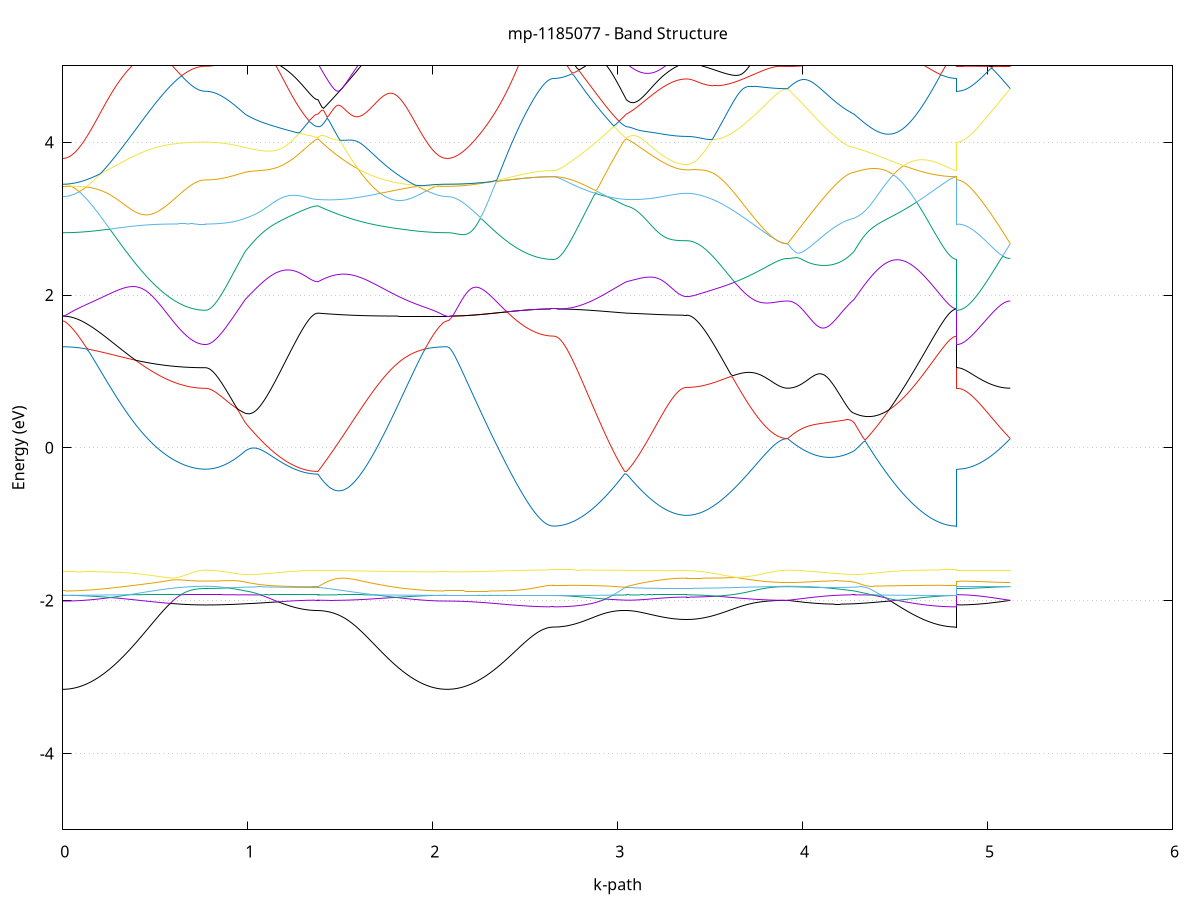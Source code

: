 set title 'mp-1185077 - Band Structure'
set xlabel 'k-path'
set ylabel 'Energy (eV)'
set grid y
set yrange [-5:5]
set terminal png size 800,600
set output 'mp-1185077_bands_gnuplot.png'
plot '-' using 1:2 with lines notitle, '-' using 1:2 with lines notitle, '-' using 1:2 with lines notitle, '-' using 1:2 with lines notitle, '-' using 1:2 with lines notitle, '-' using 1:2 with lines notitle, '-' using 1:2 with lines notitle, '-' using 1:2 with lines notitle, '-' using 1:2 with lines notitle, '-' using 1:2 with lines notitle, '-' using 1:2 with lines notitle, '-' using 1:2 with lines notitle, '-' using 1:2 with lines notitle, '-' using 1:2 with lines notitle, '-' using 1:2 with lines notitle, '-' using 1:2 with lines notitle, '-' using 1:2 with lines notitle, '-' using 1:2 with lines notitle, '-' using 1:2 with lines notitle, '-' using 1:2 with lines notitle, '-' using 1:2 with lines notitle, '-' using 1:2 with lines notitle, '-' using 1:2 with lines notitle, '-' using 1:2 with lines notitle, '-' using 1:2 with lines notitle, '-' using 1:2 with lines notitle, '-' using 1:2 with lines notitle, '-' using 1:2 with lines notitle, '-' using 1:2 with lines notitle, '-' using 1:2 with lines notitle, '-' using 1:2 with lines notitle, '-' using 1:2 with lines notitle, '-' using 1:2 with lines notitle, '-' using 1:2 with lines notitle, '-' using 1:2 with lines notitle, '-' using 1:2 with lines notitle, '-' using 1:2 with lines notitle, '-' using 1:2 with lines notitle, '-' using 1:2 with lines notitle, '-' using 1:2 with lines notitle, '-' using 1:2 with lines notitle, '-' using 1:2 with lines notitle, '-' using 1:2 with lines notitle, '-' using 1:2 with lines notitle, '-' using 1:2 with lines notitle, '-' using 1:2 with lines notitle, '-' using 1:2 with lines notitle, '-' using 1:2 with lines notitle
0.000000 -39.760310
0.009890 -39.760310
0.019780 -39.760310
0.029670 -39.760310
0.039560 -39.760310
0.049449 -39.760310
0.059339 -39.760310
0.069229 -39.760310
0.079119 -39.760310
0.089009 -39.760310
0.098899 -39.760310
0.108789 -39.760310
0.118679 -39.760310
0.128569 -39.760310
0.138459 -39.760310
0.148348 -39.760310
0.158238 -39.760310
0.168128 -39.760310
0.178018 -39.760310
0.187908 -39.760310
0.197798 -39.760310
0.207688 -39.760310
0.217578 -39.760310
0.227468 -39.760310
0.237358 -39.760310
0.247247 -39.760310
0.257137 -39.760310
0.267027 -39.760310
0.276917 -39.760310
0.286807 -39.760310
0.296697 -39.760310
0.306587 -39.760310
0.316477 -39.760310
0.326367 -39.760310
0.336257 -39.760310
0.346146 -39.760310
0.356036 -39.760310
0.365926 -39.760310
0.375816 -39.760310
0.385706 -39.760310
0.395596 -39.760310
0.405486 -39.760310
0.415376 -39.760310
0.425266 -39.760310
0.435156 -39.760310
0.445045 -39.760310
0.454935 -39.760310
0.464825 -39.760310
0.474715 -39.760310
0.484605 -39.760310
0.494495 -39.760310
0.504385 -39.760310
0.514275 -39.760310
0.524165 -39.760310
0.534055 -39.760310
0.543944 -39.760310
0.553834 -39.760310
0.563724 -39.760310
0.573614 -39.760310
0.583504 -39.760310
0.593394 -39.760310
0.603284 -39.760310
0.613174 -39.760310
0.623064 -39.760310
0.632953 -39.760310
0.642843 -39.760310
0.652733 -39.760310
0.662623 -39.760310
0.672513 -39.760310
0.682403 -39.760310
0.692293 -39.760310
0.702183 -39.760310
0.712073 -39.760310
0.721963 -39.760310
0.731852 -39.760310
0.741742 -39.760310
0.751632 -39.760310
0.761522 -39.760310
0.771412 -39.760310
0.771412 -39.760310
0.781203 -39.760310
0.790995 -39.760310
0.800786 -39.760310
0.810577 -39.760310
0.820369 -39.760310
0.830160 -39.760310
0.839951 -39.760310
0.849743 -39.760310
0.859534 -39.760310
0.869325 -39.760310
0.879117 -39.760310
0.888908 -39.760310
0.898699 -39.760310
0.908491 -39.760310
0.918282 -39.760310
0.928073 -39.760310
0.937865 -39.760310
0.947656 -39.760310
0.957447 -39.760310
0.967239 -39.760310
0.977030 -39.760310
0.986821 -39.760310
0.986821 -39.760310
0.996650 -39.760310
1.006479 -39.760310
1.016308 -39.760310
1.026137 -39.760310
1.035965 -39.760310
1.045794 -39.760310
1.055623 -39.760310
1.065452 -39.760310
1.075281 -39.760310
1.085110 -39.760310
1.094938 -39.760310
1.104767 -39.760310
1.114596 -39.760310
1.124425 -39.760310
1.134254 -39.760310
1.144083 -39.760310
1.153911 -39.760310
1.163740 -39.760310
1.173569 -39.760310
1.183398 -39.760310
1.193227 -39.760310
1.203056 -39.760310
1.212884 -39.760310
1.222713 -39.760310
1.232542 -39.760310
1.242371 -39.760310
1.252200 -39.760310
1.262029 -39.760310
1.271857 -39.760310
1.281686 -39.760310
1.291515 -39.760310
1.301344 -39.760310
1.311173 -39.760310
1.321002 -39.760310
1.330830 -39.760310
1.340659 -39.760310
1.350488 -39.760310
1.360317 -39.760310
1.370146 -39.760310
1.379975 -39.760310
1.379975 -39.760310
1.389943 -39.760310
1.399911 -39.760310
1.409880 -39.760310
1.419848 -39.760310
1.429817 -39.760310
1.439785 -39.760310
1.449753 -39.760310
1.459722 -39.760310
1.469690 -39.760310
1.479659 -39.760310
1.489627 -39.760310
1.499595 -39.760310
1.509564 -39.760310
1.519532 -39.760310
1.529501 -39.760310
1.539469 -39.760310
1.549437 -39.760310
1.559406 -39.760310
1.569374 -39.760310
1.579343 -39.760310
1.589311 -39.760310
1.599279 -39.760310
1.609248 -39.760310
1.619216 -39.760310
1.629185 -39.760310
1.639153 -39.760310
1.649121 -39.760310
1.659090 -39.760310
1.669058 -39.760310
1.679027 -39.760310
1.688995 -39.760310
1.698963 -39.760310
1.708932 -39.760310
1.718900 -39.760310
1.728869 -39.760310
1.738837 -39.760310
1.748805 -39.760310
1.758774 -39.760310
1.768742 -39.760310
1.778711 -39.760310
1.788679 -39.760310
1.798647 -39.760310
1.808616 -39.760310
1.818584 -39.760310
1.828553 -39.760310
1.838521 -39.760310
1.848489 -39.760310
1.858458 -39.760310
1.868426 -39.760310
1.878395 -39.760310
1.888363 -39.760310
1.898331 -39.760310
1.908300 -39.760310
1.918268 -39.760310
1.928237 -39.760310
1.938205 -39.760310
1.948173 -39.760310
1.958142 -39.760310
1.968110 -39.760310
1.978079 -39.760310
1.988047 -39.760310
1.998015 -39.760310
2.007984 -39.760310
2.017952 -39.760310
2.027921 -39.760310
2.037889 -39.760310
2.047857 -39.760310
2.057826 -39.760310
2.067794 -39.760310
2.077763 -39.760310
2.077763 -39.760310
2.087702 -39.760310
2.097642 -39.760310
2.107581 -39.760310
2.117520 -39.760310
2.127460 -39.760310
2.137399 -39.760310
2.147339 -39.760310
2.157278 -39.760310
2.167218 -39.760310
2.177157 -39.760310
2.187097 -39.760310
2.197036 -39.760310
2.206976 -39.760310
2.216915 -39.760310
2.226854 -39.760310
2.236794 -39.760310
2.246733 -39.760310
2.256673 -39.760310
2.266612 -39.760310
2.276552 -39.760310
2.286491 -39.760310
2.296431 -39.760310
2.306370 -39.760310
2.316309 -39.760310
2.326249 -39.760310
2.336188 -39.760310
2.346128 -39.760310
2.356067 -39.760310
2.366007 -39.760310
2.375946 -39.760310
2.385886 -39.760310
2.395825 -39.760310
2.405765 -39.760310
2.415704 -39.760310
2.425643 -39.760310
2.435583 -39.760310
2.445522 -39.760310
2.455462 -39.760310
2.465401 -39.760310
2.475341 -39.760310
2.485280 -39.760310
2.495220 -39.760310
2.505159 -39.760310
2.515098 -39.760310
2.525038 -39.760310
2.534977 -39.760310
2.544917 -39.760310
2.554856 -39.760310
2.564796 -39.760310
2.574735 -39.760310
2.584675 -39.760310
2.594614 -39.760310
2.604554 -39.760310
2.614493 -39.760310
2.624432 -39.760310
2.634372 -39.760310
2.644311 -39.760310
2.654251 -39.760310
2.654251 -39.760310
2.664080 -39.760310
2.673908 -39.760310
2.683737 -39.760310
2.693566 -39.760310
2.703395 -39.760310
2.713224 -39.760310
2.723053 -39.760310
2.732881 -39.760310
2.742710 -39.760310
2.752539 -39.760310
2.762368 -39.760310
2.772197 -39.760310
2.782026 -39.760310
2.791854 -39.760310
2.801683 -39.760310
2.811512 -39.760310
2.821341 -39.760310
2.831170 -39.760310
2.840999 -39.760310
2.850827 -39.760310
2.860656 -39.760310
2.870485 -39.760310
2.880314 -39.760310
2.890143 -39.760310
2.899972 -39.760310
2.909800 -39.760310
2.919629 -39.760310
2.929458 -39.760310
2.939287 -39.760310
2.949116 -39.760310
2.958945 -39.760310
2.968773 -39.760310
2.978602 -39.760310
2.988431 -39.760310
2.998260 -39.760310
3.008089 -39.760310
3.017918 -39.760310
3.027746 -39.760310
3.037575 -39.760310
3.047404 -39.760310
3.047404 -39.760310
3.057283 -39.760310
3.067163 -39.760310
3.077042 -39.760310
3.086921 -39.760310
3.096800 -39.760310
3.106679 -39.760310
3.116559 -39.760310
3.126438 -39.760310
3.136317 -39.760310
3.146196 -39.760310
3.156076 -39.760310
3.165955 -39.760310
3.175834 -39.760310
3.185713 -39.760310
3.195592 -39.760310
3.205472 -39.760310
3.215351 -39.760310
3.225230 -39.760310
3.235109 -39.760310
3.244988 -39.760310
3.254868 -39.760310
3.264747 -39.760310
3.274626 -39.760310
3.284505 -39.760310
3.294385 -39.760310
3.304264 -39.760310
3.314143 -39.760310
3.324022 -39.760310
3.333901 -39.760310
3.343781 -39.760310
3.353660 -39.760310
3.363539 -39.760310
3.373418 -39.760310
3.373418 -39.760310
3.383336 -39.760310
3.393254 -39.760310
3.403171 -39.760310
3.413089 -39.760310
3.423006 -39.760310
3.432924 -39.760310
3.442842 -39.760310
3.452759 -39.760310
3.462677 -39.760310
3.472595 -39.760310
3.482512 -39.760310
3.492430 -39.760310
3.502348 -39.760310
3.512265 -39.760310
3.522183 -39.760310
3.532101 -39.760310
3.542018 -39.760310
3.551936 -39.760310
3.561854 -39.760310
3.571771 -39.760310
3.581689 -39.760310
3.591607 -39.760310
3.601524 -39.760310
3.611442 -39.760310
3.621359 -39.760310
3.631277 -39.760310
3.641195 -39.760310
3.651112 -39.760310
3.661030 -39.760310
3.670948 -39.760310
3.680865 -39.760310
3.690783 -39.760310
3.700701 -39.760310
3.710618 -39.760310
3.720536 -39.760310
3.730454 -39.760310
3.740371 -39.760310
3.750289 -39.760310
3.760207 -39.760310
3.770124 -39.760310
3.780042 -39.760310
3.789960 -39.760310
3.799877 -39.760310
3.809795 -39.760310
3.819712 -39.760310
3.829630 -39.760310
3.839548 -39.760310
3.849465 -39.760310
3.859383 -39.760310
3.869301 -39.760310
3.879218 -39.760310
3.889136 -39.760310
3.899054 -39.760310
3.908971 -39.760310
3.918889 -39.760310
3.918889 -39.760310
3.928885 -39.760310
3.938880 -39.760310
3.948876 -39.760310
3.958871 -39.760310
3.968867 -39.760310
3.978862 -39.760310
3.988858 -39.760310
3.998854 -39.760310
4.008849 -39.760310
4.018845 -39.760310
4.028840 -39.760310
4.038836 -39.760310
4.048832 -39.760310
4.058827 -39.760310
4.068823 -39.760310
4.078818 -39.760310
4.088814 -39.760310
4.098810 -39.760310
4.108805 -39.760310
4.118801 -39.760310
4.128796 -39.760310
4.138792 -39.760310
4.148788 -39.760310
4.158783 -39.760310
4.168779 -39.760310
4.178774 -39.760310
4.188770 -39.760310
4.198766 -39.760310
4.208761 -39.760310
4.218757 -39.760310
4.228752 -39.760310
4.238748 -39.760310
4.248743 -39.760310
4.258739 -39.760310
4.268735 -39.760310
4.278730 -39.760310
4.278730 -39.760310
4.288659 -39.760310
4.298587 -39.760310
4.308516 -39.760310
4.318445 -39.760310
4.328373 -39.760310
4.338302 -39.760310
4.348231 -39.760310
4.358159 -39.760310
4.368088 -39.760310
4.378016 -39.760310
4.387945 -39.760310
4.397874 -39.760310
4.407802 -39.760310
4.417731 -39.760310
4.427660 -39.760310
4.437588 -39.760310
4.447517 -39.760310
4.457445 -39.760310
4.467374 -39.760310
4.477303 -39.760310
4.487231 -39.760310
4.497160 -39.760310
4.507089 -39.760310
4.517017 -39.760310
4.526946 -39.760310
4.536874 -39.760310
4.546803 -39.760310
4.556732 -39.760310
4.566660 -39.760310
4.576589 -39.760310
4.586518 -39.760310
4.596446 -39.760310
4.606375 -39.760310
4.616303 -39.760310
4.626232 -39.760310
4.636161 -39.760310
4.646089 -39.760310
4.656018 -39.760310
4.665947 -39.760310
4.675875 -39.760310
4.685804 -39.760310
4.695732 -39.760310
4.705661 -39.760310
4.715590 -39.760310
4.725518 -39.760310
4.735447 -39.760310
4.745375 -39.760310
4.755304 -39.760310
4.765233 -39.760310
4.775161 -39.760310
4.785090 -39.760310
4.795019 -39.760310
4.804947 -39.760310
4.814876 -39.760310
4.824804 -39.760310
4.834733 -39.760310
4.834733 -39.760310
4.844673 -39.760310
4.854612 -39.760310
4.864551 -39.760310
4.874491 -39.760310
4.884430 -39.760310
4.894370 -39.760310
4.904309 -39.760310
4.914249 -39.760310
4.924188 -39.760310
4.934128 -39.760310
4.944067 -39.760310
4.954006 -39.760310
4.963946 -39.760310
4.973885 -39.760310
4.983825 -39.760310
4.993764 -39.760310
5.003704 -39.760310
5.013643 -39.760310
5.023583 -39.760310
5.033522 -39.760310
5.043462 -39.760310
5.053401 -39.760310
5.063340 -39.760310
5.073280 -39.760310
5.083219 -39.760310
5.093159 -39.760310
5.103098 -39.760310
5.113038 -39.760310
5.122977 -39.760310
e
0.000000 -39.608110
0.009890 -39.608110
0.019780 -39.608110
0.029670 -39.608110
0.039560 -39.608110
0.049449 -39.608110
0.059339 -39.608110
0.069229 -39.608110
0.079119 -39.608110
0.089009 -39.608110
0.098899 -39.608110
0.108789 -39.608110
0.118679 -39.608110
0.128569 -39.608110
0.138459 -39.608110
0.148348 -39.608110
0.158238 -39.608110
0.168128 -39.608110
0.178018 -39.608110
0.187908 -39.608110
0.197798 -39.608110
0.207688 -39.608110
0.217578 -39.608110
0.227468 -39.608110
0.237358 -39.608110
0.247247 -39.608110
0.257137 -39.608110
0.267027 -39.608110
0.276917 -39.608110
0.286807 -39.608110
0.296697 -39.608110
0.306587 -39.608110
0.316477 -39.608110
0.326367 -39.608110
0.336257 -39.608110
0.346146 -39.608110
0.356036 -39.608110
0.365926 -39.608110
0.375816 -39.608110
0.385706 -39.608110
0.395596 -39.608110
0.405486 -39.608110
0.415376 -39.608110
0.425266 -39.608110
0.435156 -39.608110
0.445045 -39.608110
0.454935 -39.608110
0.464825 -39.608110
0.474715 -39.608110
0.484605 -39.608110
0.494495 -39.608110
0.504385 -39.608110
0.514275 -39.608110
0.524165 -39.608110
0.534055 -39.608110
0.543944 -39.608110
0.553834 -39.608110
0.563724 -39.608110
0.573614 -39.608110
0.583504 -39.608110
0.593394 -39.608110
0.603284 -39.608110
0.613174 -39.608110
0.623064 -39.608110
0.632953 -39.608110
0.642843 -39.608110
0.652733 -39.608110
0.662623 -39.608110
0.672513 -39.608110
0.682403 -39.608110
0.692293 -39.608110
0.702183 -39.608110
0.712073 -39.608110
0.721963 -39.608110
0.731852 -39.608110
0.741742 -39.608110
0.751632 -39.608110
0.761522 -39.608110
0.771412 -39.608110
0.771412 -39.608110
0.781203 -39.608110
0.790995 -39.608110
0.800786 -39.608110
0.810577 -39.608110
0.820369 -39.608110
0.830160 -39.608110
0.839951 -39.608110
0.849743 -39.608110
0.859534 -39.608110
0.869325 -39.608110
0.879117 -39.608110
0.888908 -39.608110
0.898699 -39.608110
0.908491 -39.608110
0.918282 -39.608110
0.928073 -39.608110
0.937865 -39.608110
0.947656 -39.608110
0.957447 -39.608110
0.967239 -39.608110
0.977030 -39.608110
0.986821 -39.608110
0.986821 -39.608110
0.996650 -39.608110
1.006479 -39.608110
1.016308 -39.608110
1.026137 -39.608110
1.035965 -39.608110
1.045794 -39.608110
1.055623 -39.608110
1.065452 -39.608110
1.075281 -39.608110
1.085110 -39.608110
1.094938 -39.608110
1.104767 -39.608110
1.114596 -39.608110
1.124425 -39.608110
1.134254 -39.608110
1.144083 -39.608110
1.153911 -39.608110
1.163740 -39.608110
1.173569 -39.608110
1.183398 -39.608110
1.193227 -39.608110
1.203056 -39.608110
1.212884 -39.608110
1.222713 -39.608110
1.232542 -39.608110
1.242371 -39.608110
1.252200 -39.608110
1.262029 -39.608110
1.271857 -39.608110
1.281686 -39.608110
1.291515 -39.608110
1.301344 -39.608110
1.311173 -39.608110
1.321002 -39.608110
1.330830 -39.608110
1.340659 -39.608110
1.350488 -39.608110
1.360317 -39.608110
1.370146 -39.608110
1.379975 -39.608110
1.379975 -39.608110
1.389943 -39.608110
1.399911 -39.608110
1.409880 -39.608110
1.419848 -39.608110
1.429817 -39.608110
1.439785 -39.608110
1.449753 -39.608110
1.459722 -39.608110
1.469690 -39.608110
1.479659 -39.608110
1.489627 -39.608110
1.499595 -39.608110
1.509564 -39.608110
1.519532 -39.608110
1.529501 -39.608110
1.539469 -39.608110
1.549437 -39.608110
1.559406 -39.608110
1.569374 -39.608110
1.579343 -39.608110
1.589311 -39.608110
1.599279 -39.608110
1.609248 -39.608110
1.619216 -39.608110
1.629185 -39.608110
1.639153 -39.608110
1.649121 -39.608110
1.659090 -39.608110
1.669058 -39.608110
1.679027 -39.608110
1.688995 -39.608110
1.698963 -39.608110
1.708932 -39.608110
1.718900 -39.608110
1.728869 -39.608110
1.738837 -39.608110
1.748805 -39.608110
1.758774 -39.608110
1.768742 -39.608110
1.778711 -39.608110
1.788679 -39.608110
1.798647 -39.608110
1.808616 -39.608110
1.818584 -39.608110
1.828553 -39.608110
1.838521 -39.608110
1.848489 -39.608110
1.858458 -39.608110
1.868426 -39.608110
1.878395 -39.608110
1.888363 -39.608110
1.898331 -39.608110
1.908300 -39.608110
1.918268 -39.608110
1.928237 -39.608110
1.938205 -39.608110
1.948173 -39.608110
1.958142 -39.608110
1.968110 -39.608110
1.978079 -39.608110
1.988047 -39.608110
1.998015 -39.608110
2.007984 -39.608110
2.017952 -39.608110
2.027921 -39.608110
2.037889 -39.608110
2.047857 -39.608110
2.057826 -39.608110
2.067794 -39.608110
2.077763 -39.608110
2.077763 -39.608110
2.087702 -39.608110
2.097642 -39.608110
2.107581 -39.608110
2.117520 -39.608110
2.127460 -39.608110
2.137399 -39.608110
2.147339 -39.608110
2.157278 -39.608110
2.167218 -39.608110
2.177157 -39.608110
2.187097 -39.608110
2.197036 -39.608110
2.206976 -39.608110
2.216915 -39.608110
2.226854 -39.608110
2.236794 -39.608110
2.246733 -39.608110
2.256673 -39.608110
2.266612 -39.608110
2.276552 -39.608110
2.286491 -39.608110
2.296431 -39.608110
2.306370 -39.608110
2.316309 -39.608110
2.326249 -39.608110
2.336188 -39.608110
2.346128 -39.608110
2.356067 -39.608110
2.366007 -39.608110
2.375946 -39.608110
2.385886 -39.608110
2.395825 -39.608110
2.405765 -39.608110
2.415704 -39.608110
2.425643 -39.608110
2.435583 -39.608110
2.445522 -39.608110
2.455462 -39.608110
2.465401 -39.608110
2.475341 -39.608110
2.485280 -39.608110
2.495220 -39.608110
2.505159 -39.608110
2.515098 -39.608110
2.525038 -39.608110
2.534977 -39.608110
2.544917 -39.608110
2.554856 -39.608110
2.564796 -39.608110
2.574735 -39.608110
2.584675 -39.608110
2.594614 -39.608110
2.604554 -39.608110
2.614493 -39.608110
2.624432 -39.608110
2.634372 -39.608110
2.644311 -39.608110
2.654251 -39.608110
2.654251 -39.608110
2.664080 -39.608110
2.673908 -39.608110
2.683737 -39.608110
2.693566 -39.608110
2.703395 -39.608110
2.713224 -39.608110
2.723053 -39.608110
2.732881 -39.608110
2.742710 -39.608110
2.752539 -39.608110
2.762368 -39.608110
2.772197 -39.608110
2.782026 -39.608110
2.791854 -39.608110
2.801683 -39.608110
2.811512 -39.608110
2.821341 -39.608110
2.831170 -39.608110
2.840999 -39.608110
2.850827 -39.608110
2.860656 -39.608110
2.870485 -39.608110
2.880314 -39.608110
2.890143 -39.608110
2.899972 -39.608110
2.909800 -39.608110
2.919629 -39.608110
2.929458 -39.608110
2.939287 -39.608110
2.949116 -39.608110
2.958945 -39.608110
2.968773 -39.608110
2.978602 -39.608110
2.988431 -39.608110
2.998260 -39.608110
3.008089 -39.608110
3.017918 -39.608110
3.027746 -39.608110
3.037575 -39.608110
3.047404 -39.608110
3.047404 -39.608110
3.057283 -39.608110
3.067163 -39.608110
3.077042 -39.608110
3.086921 -39.608110
3.096800 -39.608110
3.106679 -39.608110
3.116559 -39.608110
3.126438 -39.608110
3.136317 -39.608110
3.146196 -39.608110
3.156076 -39.608110
3.165955 -39.608110
3.175834 -39.608110
3.185713 -39.608110
3.195592 -39.608110
3.205472 -39.608110
3.215351 -39.608110
3.225230 -39.608110
3.235109 -39.608110
3.244988 -39.608110
3.254868 -39.608110
3.264747 -39.608110
3.274626 -39.608110
3.284505 -39.608110
3.294385 -39.608110
3.304264 -39.608110
3.314143 -39.608110
3.324022 -39.608110
3.333901 -39.608110
3.343781 -39.608110
3.353660 -39.608110
3.363539 -39.608110
3.373418 -39.608110
3.373418 -39.608110
3.383336 -39.608110
3.393254 -39.608110
3.403171 -39.608110
3.413089 -39.608110
3.423006 -39.608110
3.432924 -39.608110
3.442842 -39.608110
3.452759 -39.608110
3.462677 -39.608110
3.472595 -39.608110
3.482512 -39.608110
3.492430 -39.608110
3.502348 -39.608110
3.512265 -39.608110
3.522183 -39.608110
3.532101 -39.608110
3.542018 -39.608110
3.551936 -39.608110
3.561854 -39.608110
3.571771 -39.608110
3.581689 -39.608110
3.591607 -39.608110
3.601524 -39.608110
3.611442 -39.608110
3.621359 -39.608110
3.631277 -39.608110
3.641195 -39.608110
3.651112 -39.608110
3.661030 -39.608110
3.670948 -39.608110
3.680865 -39.608110
3.690783 -39.608110
3.700701 -39.608110
3.710618 -39.608110
3.720536 -39.608110
3.730454 -39.608110
3.740371 -39.608110
3.750289 -39.608110
3.760207 -39.608110
3.770124 -39.608110
3.780042 -39.608110
3.789960 -39.608110
3.799877 -39.608110
3.809795 -39.608110
3.819712 -39.608110
3.829630 -39.608110
3.839548 -39.608110
3.849465 -39.608110
3.859383 -39.608110
3.869301 -39.608110
3.879218 -39.608110
3.889136 -39.608110
3.899054 -39.608110
3.908971 -39.608110
3.918889 -39.608110
3.918889 -39.608110
3.928885 -39.608110
3.938880 -39.608110
3.948876 -39.608110
3.958871 -39.608110
3.968867 -39.608110
3.978862 -39.608110
3.988858 -39.608110
3.998854 -39.608110
4.008849 -39.608110
4.018845 -39.608110
4.028840 -39.608110
4.038836 -39.608110
4.048832 -39.608110
4.058827 -39.608110
4.068823 -39.608110
4.078818 -39.608110
4.088814 -39.608110
4.098810 -39.608110
4.108805 -39.608110
4.118801 -39.608110
4.128796 -39.608110
4.138792 -39.608110
4.148788 -39.608110
4.158783 -39.608110
4.168779 -39.608110
4.178774 -39.608110
4.188770 -39.608110
4.198766 -39.608110
4.208761 -39.608110
4.218757 -39.608110
4.228752 -39.608110
4.238748 -39.608110
4.248743 -39.608110
4.258739 -39.608110
4.268735 -39.608110
4.278730 -39.608110
4.278730 -39.608110
4.288659 -39.608110
4.298587 -39.608110
4.308516 -39.608110
4.318445 -39.608110
4.328373 -39.608110
4.338302 -39.608110
4.348231 -39.608110
4.358159 -39.608110
4.368088 -39.608110
4.378016 -39.608110
4.387945 -39.608110
4.397874 -39.608110
4.407802 -39.608110
4.417731 -39.608110
4.427660 -39.608110
4.437588 -39.608110
4.447517 -39.608110
4.457445 -39.608110
4.467374 -39.608110
4.477303 -39.608110
4.487231 -39.608110
4.497160 -39.608110
4.507089 -39.608110
4.517017 -39.608110
4.526946 -39.608110
4.536874 -39.608110
4.546803 -39.608110
4.556732 -39.608110
4.566660 -39.608110
4.576589 -39.608110
4.586518 -39.608110
4.596446 -39.608110
4.606375 -39.608110
4.616303 -39.608110
4.626232 -39.608110
4.636161 -39.608110
4.646089 -39.608110
4.656018 -39.608110
4.665947 -39.608110
4.675875 -39.608110
4.685804 -39.608110
4.695732 -39.608110
4.705661 -39.608110
4.715590 -39.608110
4.725518 -39.608110
4.735447 -39.608110
4.745375 -39.608110
4.755304 -39.608110
4.765233 -39.608110
4.775161 -39.608110
4.785090 -39.608110
4.795019 -39.608110
4.804947 -39.608110
4.814876 -39.608110
4.824804 -39.608110
4.834733 -39.608110
4.834733 -39.608110
4.844673 -39.608110
4.854612 -39.608110
4.864551 -39.608110
4.874491 -39.608110
4.884430 -39.608110
4.894370 -39.608110
4.904309 -39.608110
4.914249 -39.608110
4.924188 -39.608110
4.934128 -39.608110
4.944067 -39.608110
4.954006 -39.608110
4.963946 -39.608110
4.973885 -39.608110
4.983825 -39.608110
4.993764 -39.608110
5.003704 -39.608110
5.013643 -39.608110
5.023583 -39.608110
5.033522 -39.608110
5.043462 -39.608110
5.053401 -39.608110
5.063340 -39.608110
5.073280 -39.608110
5.083219 -39.608110
5.093159 -39.608110
5.103098 -39.608110
5.113038 -39.608110
5.122977 -39.608110
e
0.000000 -39.608110
0.009890 -39.608110
0.019780 -39.608110
0.029670 -39.608110
0.039560 -39.608110
0.049449 -39.608110
0.059339 -39.608110
0.069229 -39.608110
0.079119 -39.608110
0.089009 -39.608110
0.098899 -39.608110
0.108789 -39.608110
0.118679 -39.608110
0.128569 -39.608110
0.138459 -39.608110
0.148348 -39.608110
0.158238 -39.608110
0.168128 -39.608110
0.178018 -39.608110
0.187908 -39.608110
0.197798 -39.608110
0.207688 -39.608110
0.217578 -39.608110
0.227468 -39.608110
0.237358 -39.608110
0.247247 -39.608110
0.257137 -39.608110
0.267027 -39.608110
0.276917 -39.608110
0.286807 -39.608110
0.296697 -39.608110
0.306587 -39.608110
0.316477 -39.608110
0.326367 -39.608110
0.336257 -39.608110
0.346146 -39.608110
0.356036 -39.608110
0.365926 -39.608110
0.375816 -39.608110
0.385706 -39.608110
0.395596 -39.608110
0.405486 -39.608110
0.415376 -39.608110
0.425266 -39.608110
0.435156 -39.608110
0.445045 -39.608110
0.454935 -39.608110
0.464825 -39.608110
0.474715 -39.608110
0.484605 -39.608110
0.494495 -39.608110
0.504385 -39.608110
0.514275 -39.608110
0.524165 -39.608110
0.534055 -39.608110
0.543944 -39.608110
0.553834 -39.608110
0.563724 -39.608110
0.573614 -39.608110
0.583504 -39.608110
0.593394 -39.608110
0.603284 -39.608110
0.613174 -39.608110
0.623064 -39.608110
0.632953 -39.608110
0.642843 -39.608110
0.652733 -39.608110
0.662623 -39.608110
0.672513 -39.608110
0.682403 -39.608110
0.692293 -39.608110
0.702183 -39.608110
0.712073 -39.608110
0.721963 -39.608110
0.731852 -39.608110
0.741742 -39.608110
0.751632 -39.608110
0.761522 -39.608110
0.771412 -39.608110
0.771412 -39.608110
0.781203 -39.608110
0.790995 -39.608110
0.800786 -39.608110
0.810577 -39.608110
0.820369 -39.608110
0.830160 -39.608110
0.839951 -39.608110
0.849743 -39.608110
0.859534 -39.608110
0.869325 -39.608110
0.879117 -39.608110
0.888908 -39.608110
0.898699 -39.608110
0.908491 -39.608110
0.918282 -39.608110
0.928073 -39.608110
0.937865 -39.608110
0.947656 -39.608110
0.957447 -39.608110
0.967239 -39.608110
0.977030 -39.608110
0.986821 -39.608110
0.986821 -39.608110
0.996650 -39.608110
1.006479 -39.608110
1.016308 -39.608110
1.026137 -39.608110
1.035965 -39.608110
1.045794 -39.608110
1.055623 -39.608110
1.065452 -39.608110
1.075281 -39.608110
1.085110 -39.608110
1.094938 -39.608110
1.104767 -39.608110
1.114596 -39.608110
1.124425 -39.608110
1.134254 -39.608110
1.144083 -39.608110
1.153911 -39.608110
1.163740 -39.608110
1.173569 -39.608110
1.183398 -39.608110
1.193227 -39.608110
1.203056 -39.608110
1.212884 -39.608110
1.222713 -39.608110
1.232542 -39.608110
1.242371 -39.608110
1.252200 -39.608110
1.262029 -39.608110
1.271857 -39.608110
1.281686 -39.608110
1.291515 -39.608110
1.301344 -39.608110
1.311173 -39.608110
1.321002 -39.608110
1.330830 -39.608110
1.340659 -39.608110
1.350488 -39.608110
1.360317 -39.608110
1.370146 -39.608110
1.379975 -39.608110
1.379975 -39.608110
1.389943 -39.608110
1.399911 -39.608110
1.409880 -39.608110
1.419848 -39.608110
1.429817 -39.608110
1.439785 -39.608110
1.449753 -39.608110
1.459722 -39.608110
1.469690 -39.608110
1.479659 -39.608110
1.489627 -39.608110
1.499595 -39.608110
1.509564 -39.608110
1.519532 -39.608110
1.529501 -39.608110
1.539469 -39.608110
1.549437 -39.608110
1.559406 -39.608110
1.569374 -39.608110
1.579343 -39.608110
1.589311 -39.608110
1.599279 -39.608110
1.609248 -39.608110
1.619216 -39.608110
1.629185 -39.608110
1.639153 -39.608110
1.649121 -39.608110
1.659090 -39.608110
1.669058 -39.608110
1.679027 -39.608110
1.688995 -39.608110
1.698963 -39.608110
1.708932 -39.608110
1.718900 -39.608110
1.728869 -39.608110
1.738837 -39.608110
1.748805 -39.608110
1.758774 -39.608110
1.768742 -39.608110
1.778711 -39.608110
1.788679 -39.608110
1.798647 -39.608110
1.808616 -39.608110
1.818584 -39.608110
1.828553 -39.608110
1.838521 -39.608110
1.848489 -39.608110
1.858458 -39.608110
1.868426 -39.608110
1.878395 -39.608110
1.888363 -39.608110
1.898331 -39.608110
1.908300 -39.608110
1.918268 -39.608110
1.928237 -39.608110
1.938205 -39.608110
1.948173 -39.608110
1.958142 -39.608110
1.968110 -39.608110
1.978079 -39.608110
1.988047 -39.608110
1.998015 -39.608110
2.007984 -39.608110
2.017952 -39.608110
2.027921 -39.608110
2.037889 -39.608110
2.047857 -39.608110
2.057826 -39.608110
2.067794 -39.608110
2.077763 -39.608110
2.077763 -39.608110
2.087702 -39.608110
2.097642 -39.608110
2.107581 -39.608110
2.117520 -39.608110
2.127460 -39.608110
2.137399 -39.608110
2.147339 -39.608110
2.157278 -39.608110
2.167218 -39.608110
2.177157 -39.608110
2.187097 -39.608110
2.197036 -39.608110
2.206976 -39.608110
2.216915 -39.608110
2.226854 -39.608110
2.236794 -39.608110
2.246733 -39.608110
2.256673 -39.608110
2.266612 -39.608110
2.276552 -39.608110
2.286491 -39.608110
2.296431 -39.608110
2.306370 -39.608110
2.316309 -39.608110
2.326249 -39.608110
2.336188 -39.608110
2.346128 -39.608110
2.356067 -39.608110
2.366007 -39.608110
2.375946 -39.608110
2.385886 -39.608110
2.395825 -39.608110
2.405765 -39.608110
2.415704 -39.608110
2.425643 -39.608110
2.435583 -39.608110
2.445522 -39.608110
2.455462 -39.608110
2.465401 -39.608110
2.475341 -39.608110
2.485280 -39.608110
2.495220 -39.608110
2.505159 -39.608110
2.515098 -39.608110
2.525038 -39.608110
2.534977 -39.608110
2.544917 -39.608110
2.554856 -39.608110
2.564796 -39.608110
2.574735 -39.608110
2.584675 -39.608110
2.594614 -39.608110
2.604554 -39.608110
2.614493 -39.608110
2.624432 -39.608110
2.634372 -39.608110
2.644311 -39.608110
2.654251 -39.608110
2.654251 -39.608110
2.664080 -39.608110
2.673908 -39.608110
2.683737 -39.608110
2.693566 -39.608110
2.703395 -39.608110
2.713224 -39.608110
2.723053 -39.608110
2.732881 -39.608110
2.742710 -39.608110
2.752539 -39.608110
2.762368 -39.608110
2.772197 -39.608110
2.782026 -39.608110
2.791854 -39.608110
2.801683 -39.608110
2.811512 -39.608110
2.821341 -39.608110
2.831170 -39.608110
2.840999 -39.608110
2.850827 -39.608110
2.860656 -39.608110
2.870485 -39.608110
2.880314 -39.608110
2.890143 -39.608110
2.899972 -39.608110
2.909800 -39.608110
2.919629 -39.608110
2.929458 -39.608110
2.939287 -39.608110
2.949116 -39.608110
2.958945 -39.608110
2.968773 -39.608110
2.978602 -39.608110
2.988431 -39.608110
2.998260 -39.608110
3.008089 -39.608110
3.017918 -39.608110
3.027746 -39.608110
3.037575 -39.608110
3.047404 -39.608110
3.047404 -39.608110
3.057283 -39.608110
3.067163 -39.608110
3.077042 -39.608110
3.086921 -39.608110
3.096800 -39.608110
3.106679 -39.608110
3.116559 -39.608110
3.126438 -39.608110
3.136317 -39.608110
3.146196 -39.608110
3.156076 -39.608110
3.165955 -39.608110
3.175834 -39.608110
3.185713 -39.608110
3.195592 -39.608110
3.205472 -39.608110
3.215351 -39.608110
3.225230 -39.608110
3.235109 -39.608110
3.244988 -39.608110
3.254868 -39.608110
3.264747 -39.608110
3.274626 -39.608110
3.284505 -39.608110
3.294385 -39.608110
3.304264 -39.608110
3.314143 -39.608110
3.324022 -39.608110
3.333901 -39.608110
3.343781 -39.608110
3.353660 -39.608110
3.363539 -39.608110
3.373418 -39.608110
3.373418 -39.608110
3.383336 -39.608110
3.393254 -39.608110
3.403171 -39.608110
3.413089 -39.608110
3.423006 -39.608110
3.432924 -39.608110
3.442842 -39.608110
3.452759 -39.608110
3.462677 -39.608110
3.472595 -39.608110
3.482512 -39.608110
3.492430 -39.608110
3.502348 -39.608110
3.512265 -39.608110
3.522183 -39.608110
3.532101 -39.608110
3.542018 -39.608110
3.551936 -39.608110
3.561854 -39.608110
3.571771 -39.608110
3.581689 -39.608110
3.591607 -39.608110
3.601524 -39.608110
3.611442 -39.608110
3.621359 -39.608110
3.631277 -39.608110
3.641195 -39.608110
3.651112 -39.608110
3.661030 -39.608110
3.670948 -39.608110
3.680865 -39.608110
3.690783 -39.608110
3.700701 -39.608110
3.710618 -39.608110
3.720536 -39.608110
3.730454 -39.608110
3.740371 -39.608110
3.750289 -39.608110
3.760207 -39.608110
3.770124 -39.608110
3.780042 -39.608110
3.789960 -39.608110
3.799877 -39.608110
3.809795 -39.608110
3.819712 -39.608110
3.829630 -39.608110
3.839548 -39.608110
3.849465 -39.608110
3.859383 -39.608110
3.869301 -39.608110
3.879218 -39.608110
3.889136 -39.608110
3.899054 -39.608110
3.908971 -39.608110
3.918889 -39.608110
3.918889 -39.608110
3.928885 -39.608110
3.938880 -39.608110
3.948876 -39.608110
3.958871 -39.608110
3.968867 -39.608110
3.978862 -39.608110
3.988858 -39.608110
3.998854 -39.608110
4.008849 -39.608110
4.018845 -39.608110
4.028840 -39.608110
4.038836 -39.608110
4.048832 -39.608110
4.058827 -39.608110
4.068823 -39.608110
4.078818 -39.608110
4.088814 -39.608110
4.098810 -39.608110
4.108805 -39.608110
4.118801 -39.608110
4.128796 -39.608110
4.138792 -39.608110
4.148788 -39.608110
4.158783 -39.608110
4.168779 -39.608110
4.178774 -39.608110
4.188770 -39.608110
4.198766 -39.608110
4.208761 -39.608110
4.218757 -39.608110
4.228752 -39.608110
4.238748 -39.608110
4.248743 -39.608110
4.258739 -39.608110
4.268735 -39.608110
4.278730 -39.608110
4.278730 -39.608110
4.288659 -39.608110
4.298587 -39.608110
4.308516 -39.608110
4.318445 -39.608110
4.328373 -39.608110
4.338302 -39.608110
4.348231 -39.608110
4.358159 -39.608110
4.368088 -39.608110
4.378016 -39.608110
4.387945 -39.608110
4.397874 -39.608110
4.407802 -39.608110
4.417731 -39.608110
4.427660 -39.608110
4.437588 -39.608110
4.447517 -39.608110
4.457445 -39.608110
4.467374 -39.608110
4.477303 -39.608110
4.487231 -39.608110
4.497160 -39.608110
4.507089 -39.608110
4.517017 -39.608110
4.526946 -39.608110
4.536874 -39.608110
4.546803 -39.608110
4.556732 -39.608110
4.566660 -39.608110
4.576589 -39.608110
4.586518 -39.608110
4.596446 -39.608110
4.606375 -39.608110
4.616303 -39.608110
4.626232 -39.608110
4.636161 -39.608110
4.646089 -39.608110
4.656018 -39.608110
4.665947 -39.608110
4.675875 -39.608110
4.685804 -39.608110
4.695732 -39.608110
4.705661 -39.608110
4.715590 -39.608110
4.725518 -39.608110
4.735447 -39.608110
4.745375 -39.608110
4.755304 -39.608110
4.765233 -39.608110
4.775161 -39.608110
4.785090 -39.608110
4.795019 -39.608110
4.804947 -39.608110
4.814876 -39.608110
4.824804 -39.608110
4.834733 -39.608110
4.834733 -39.608110
4.844673 -39.608110
4.854612 -39.608110
4.864551 -39.608110
4.874491 -39.608110
4.884430 -39.608110
4.894370 -39.608110
4.904309 -39.608110
4.914249 -39.608110
4.924188 -39.608110
4.934128 -39.608110
4.944067 -39.608110
4.954006 -39.608110
4.963946 -39.608110
4.973885 -39.608110
4.983825 -39.608110
4.993764 -39.608110
5.003704 -39.608110
5.013643 -39.608110
5.023583 -39.608110
5.033522 -39.608110
5.043462 -39.608110
5.053401 -39.608110
5.063340 -39.608110
5.073280 -39.608110
5.083219 -39.608110
5.093159 -39.608110
5.103098 -39.608110
5.113038 -39.608110
5.122977 -39.608110
e
0.000000 -31.646810
0.009890 -31.646810
0.019780 -31.646810
0.029670 -31.646810
0.039560 -31.646810
0.049449 -31.646810
0.059339 -31.646810
0.069229 -31.646810
0.079119 -31.646810
0.089009 -31.646810
0.098899 -31.646710
0.108789 -31.646710
0.118679 -31.646710
0.128569 -31.646710
0.138459 -31.646610
0.148348 -31.646610
0.158238 -31.646610
0.168128 -31.646510
0.178018 -31.646510
0.187908 -31.646510
0.197798 -31.646410
0.207688 -31.646410
0.217578 -31.646310
0.227468 -31.646310
0.237358 -31.646210
0.247247 -31.646210
0.257137 -31.646110
0.267027 -31.646110
0.276917 -31.646010
0.286807 -31.646010
0.296697 -31.645910
0.306587 -31.645910
0.316477 -31.645810
0.326367 -31.645810
0.336257 -31.645710
0.346146 -31.645710
0.356036 -31.645610
0.365926 -31.645610
0.375816 -31.645510
0.385706 -31.645510
0.395596 -31.645410
0.405486 -31.645310
0.415376 -31.645310
0.425266 -31.645210
0.435156 -31.645210
0.445045 -31.645110
0.454935 -31.645110
0.464825 -31.645010
0.474715 -31.645010
0.484605 -31.644910
0.494495 -31.644910
0.504385 -31.644810
0.514275 -31.644810
0.524165 -31.644710
0.534055 -31.644710
0.543944 -31.644710
0.553834 -31.644610
0.563724 -31.644610
0.573614 -31.644510
0.583504 -31.644510
0.593394 -31.644510
0.603284 -31.644410
0.613174 -31.644410
0.623064 -31.644410
0.632953 -31.644310
0.642843 -31.644310
0.652733 -31.644310
0.662623 -31.644310
0.672513 -31.644210
0.682403 -31.644210
0.692293 -31.644210
0.702183 -31.644210
0.712073 -31.644210
0.721963 -31.644210
0.731852 -31.644210
0.741742 -31.644210
0.751632 -31.644110
0.761522 -31.644110
0.771412 -31.644110
0.771412 -31.644110
0.781203 -31.644110
0.790995 -31.644110
0.800786 -31.644110
0.810577 -31.644110
0.820369 -31.644110
0.830160 -31.644110
0.839951 -31.644110
0.849743 -31.644110
0.859534 -31.644110
0.869325 -31.644110
0.879117 -31.644110
0.888908 -31.644110
0.898699 -31.644110
0.908491 -31.644110
0.918282 -31.644210
0.928073 -31.644210
0.937865 -31.644210
0.947656 -31.644210
0.957447 -31.644210
0.967239 -31.644210
0.977030 -31.644210
0.986821 -31.644210
0.986821 -31.644210
0.996650 -31.644210
1.006479 -31.644210
1.016308 -31.644210
1.026137 -31.644210
1.035965 -31.644210
1.045794 -31.644210
1.055623 -31.644210
1.065452 -31.644210
1.075281 -31.644210
1.085110 -31.644210
1.094938 -31.644210
1.104767 -31.644210
1.114596 -31.644210
1.124425 -31.644210
1.134254 -31.644210
1.144083 -31.644310
1.153911 -31.644310
1.163740 -31.644310
1.173569 -31.644310
1.183398 -31.644310
1.193227 -31.644310
1.203056 -31.644310
1.212884 -31.644310
1.222713 -31.644310
1.232542 -31.644310
1.242371 -31.644310
1.252200 -31.644410
1.262029 -31.644410
1.271857 -31.644410
1.281686 -31.644410
1.291515 -31.644410
1.301344 -31.644410
1.311173 -31.644410
1.321002 -31.644410
1.330830 -31.644410
1.340659 -31.644410
1.350488 -31.644410
1.360317 -31.644410
1.370146 -31.644410
1.379975 -31.644410
1.379975 -31.644410
1.389943 -31.644410
1.399911 -31.644410
1.409880 -31.644510
1.419848 -31.644510
1.429817 -31.644510
1.439785 -31.644510
1.449753 -31.644510
1.459722 -31.644610
1.469690 -31.644610
1.479659 -31.644610
1.489627 -31.644710
1.499595 -31.644710
1.509564 -31.644710
1.519532 -31.644810
1.529501 -31.644810
1.539469 -31.644810
1.549437 -31.644910
1.559406 -31.644910
1.569374 -31.644910
1.579343 -31.645010
1.589311 -31.645010
1.599279 -31.645110
1.609248 -31.645110
1.619216 -31.645210
1.629185 -31.645210
1.639153 -31.645310
1.649121 -31.645310
1.659090 -31.645310
1.669058 -31.645410
1.679027 -31.645410
1.688995 -31.645510
1.698963 -31.645510
1.708932 -31.645610
1.718900 -31.645610
1.728869 -31.645710
1.738837 -31.645710
1.748805 -31.645810
1.758774 -31.645810
1.768742 -31.645910
1.778711 -31.645910
1.788679 -31.646010
1.798647 -31.646010
1.808616 -31.646110
1.818584 -31.646110
1.828553 -31.646210
1.838521 -31.646210
1.848489 -31.646310
1.858458 -31.646310
1.868426 -31.646410
1.878395 -31.646410
1.888363 -31.646410
1.898331 -31.646510
1.908300 -31.646510
1.918268 -31.646610
1.928237 -31.646610
1.938205 -31.646610
1.948173 -31.646710
1.958142 -31.646710
1.968110 -31.646710
1.978079 -31.646710
1.988047 -31.646810
1.998015 -31.646810
2.007984 -31.646810
2.017952 -31.646810
2.027921 -31.646810
2.037889 -31.646810
2.047857 -31.646810
2.057826 -31.646810
2.067794 -31.646810
2.077763 -31.646810
2.077763 -31.646810
2.087702 -31.646810
2.097642 -31.646810
2.107581 -31.646810
2.117520 -31.646810
2.127460 -31.646810
2.137399 -31.646810
2.147339 -31.646810
2.157278 -31.646710
2.167218 -31.646710
2.177157 -31.646710
2.187097 -31.646610
2.197036 -31.646610
2.206976 -31.646510
2.216915 -31.646510
2.226854 -31.646510
2.236794 -31.646410
2.246733 -31.646310
2.256673 -31.646310
2.266612 -31.646210
2.276552 -31.646210
2.286491 -31.646110
2.296431 -31.646010
2.306370 -31.646010
2.316309 -31.645910
2.326249 -31.645810
2.336188 -31.645810
2.346128 -31.645710
2.356067 -31.645610
2.366007 -31.645610
2.375946 -31.645510
2.385886 -31.645410
2.395825 -31.645410
2.405765 -31.645310
2.415704 -31.645210
2.425643 -31.645210
2.435583 -31.645110
2.445522 -31.645010
2.455462 -31.645010
2.465401 -31.644910
2.475341 -31.644810
2.485280 -31.644810
2.495220 -31.644710
2.505159 -31.644710
2.515098 -31.644610
2.525038 -31.644610
2.534977 -31.644510
2.544917 -31.644510
2.554856 -31.644510
2.564796 -31.644410
2.574735 -31.644410
2.584675 -31.644410
2.594614 -31.644310
2.604554 -31.644310
2.614493 -31.644310
2.624432 -31.644310
2.634372 -31.644310
2.644311 -31.644310
2.654251 -31.644310
2.654251 -31.644310
2.664080 -31.644310
2.673908 -31.644310
2.683737 -31.644310
2.693566 -31.644310
2.703395 -31.644310
2.713224 -31.644310
2.723053 -31.644310
2.732881 -31.644310
2.742710 -31.644310
2.752539 -31.644310
2.762368 -31.644310
2.772197 -31.644310
2.782026 -31.644310
2.791854 -31.644310
2.801683 -31.644310
2.811512 -31.644310
2.821341 -31.644310
2.831170 -31.644310
2.840999 -31.644310
2.850827 -31.644310
2.860656 -31.644310
2.870485 -31.644310
2.880314 -31.644310
2.890143 -31.644310
2.899972 -31.644310
2.909800 -31.644310
2.919629 -31.644310
2.929458 -31.644310
2.939287 -31.644310
2.949116 -31.644310
2.958945 -31.644310
2.968773 -31.644310
2.978602 -31.644310
2.988431 -31.644310
2.998260 -31.644310
3.008089 -31.644310
3.017918 -31.644410
3.027746 -31.644410
3.037575 -31.644410
3.047404 -31.644410
3.047404 -31.644410
3.057283 -31.644410
3.067163 -31.644410
3.077042 -31.644410
3.086921 -31.644410
3.096800 -31.644510
3.106679 -31.644510
3.116559 -31.644510
3.126438 -31.644510
3.136317 -31.644510
3.146196 -31.644510
3.156076 -31.644510
3.165955 -31.644610
3.175834 -31.644610
3.185713 -31.644610
3.195592 -31.644610
3.205472 -31.644610
3.215351 -31.644710
3.225230 -31.644710
3.235109 -31.644710
3.244988 -31.644710
3.254868 -31.644710
3.264747 -31.644710
3.274626 -31.644710
3.284505 -31.644710
3.294385 -31.644810
3.304264 -31.644810
3.314143 -31.644810
3.324022 -31.644810
3.333901 -31.644810
3.343781 -31.644810
3.353660 -31.644810
3.363539 -31.644810
3.373418 -31.644810
3.373418 -31.644810
3.383336 -31.644810
3.393254 -31.644810
3.403171 -31.644810
3.413089 -31.644810
3.423006 -31.644810
3.432924 -31.644810
3.442842 -31.644810
3.452759 -31.644810
3.462677 -31.644810
3.472595 -31.644710
3.482512 -31.644710
3.492430 -31.644710
3.502348 -31.644710
3.512265 -31.644710
3.522183 -31.644710
3.532101 -31.644710
3.542018 -31.644710
3.551936 -31.644610
3.561854 -31.644610
3.571771 -31.644610
3.581689 -31.644610
3.591607 -31.644610
3.601524 -31.644610
3.611442 -31.644510
3.621359 -31.644510
3.631277 -31.644510
3.641195 -31.644510
3.651112 -31.644510
3.661030 -31.644410
3.670948 -31.644410
3.680865 -31.644410
3.690783 -31.644410
3.700701 -31.644410
3.710618 -31.644410
3.720536 -31.644310
3.730454 -31.644310
3.740371 -31.644310
3.750289 -31.644310
3.760207 -31.644310
3.770124 -31.644310
3.780042 -31.644210
3.789960 -31.644210
3.799877 -31.644210
3.809795 -31.644210
3.819712 -31.644210
3.829630 -31.644210
3.839548 -31.644210
3.849465 -31.644210
3.859383 -31.644210
3.869301 -31.644210
3.879218 -31.644110
3.889136 -31.644110
3.899054 -31.644110
3.908971 -31.644110
3.918889 -31.644110
3.918889 -31.644110
3.928885 -31.644110
3.938880 -31.644110
3.948876 -31.644110
3.958871 -31.644110
3.968867 -31.644110
3.978862 -31.644110
3.988858 -31.644110
3.998854 -31.644110
4.008849 -31.644210
4.018845 -31.644210
4.028840 -31.644210
4.038836 -31.644210
4.048832 -31.644210
4.058827 -31.644210
4.068823 -31.644210
4.078818 -31.644210
4.088814 -31.644210
4.098810 -31.644210
4.108805 -31.644210
4.118801 -31.644210
4.128796 -31.644210
4.138792 -31.644210
4.148788 -31.644210
4.158783 -31.644210
4.168779 -31.644210
4.178774 -31.644210
4.188770 -31.644210
4.198766 -31.644210
4.208761 -31.644210
4.218757 -31.644210
4.228752 -31.644210
4.238748 -31.644210
4.248743 -31.644210
4.258739 -31.644210
4.268735 -31.644210
4.278730 -31.644210
4.278730 -31.644210
4.288659 -31.644210
4.298587 -31.644210
4.308516 -31.644210
4.318445 -31.644210
4.328373 -31.644210
4.338302 -31.644210
4.348231 -31.644210
4.358159 -31.644210
4.368088 -31.644210
4.378016 -31.644210
4.387945 -31.644210
4.397874 -31.644210
4.407802 -31.644210
4.417731 -31.644210
4.427660 -31.644210
4.437588 -31.644210
4.447517 -31.644210
4.457445 -31.644210
4.467374 -31.644210
4.477303 -31.644210
4.487231 -31.644210
4.497160 -31.644210
4.507089 -31.644210
4.517017 -31.644210
4.526946 -31.644210
4.536874 -31.644210
4.546803 -31.644210
4.556732 -31.644210
4.566660 -31.644210
4.576589 -31.644210
4.586518 -31.644210
4.596446 -31.644210
4.606375 -31.644210
4.616303 -31.644210
4.626232 -31.644210
4.636161 -31.644210
4.646089 -31.644210
4.656018 -31.644210
4.665947 -31.644210
4.675875 -31.644210
4.685804 -31.644210
4.695732 -31.644310
4.705661 -31.644310
4.715590 -31.644310
4.725518 -31.644310
4.735447 -31.644310
4.745375 -31.644310
4.755304 -31.644310
4.765233 -31.644310
4.775161 -31.644310
4.785090 -31.644310
4.795019 -31.644310
4.804947 -31.644310
4.814876 -31.644310
4.824804 -31.644310
4.834733 -31.644310
4.834733 -31.644110
4.844673 -31.644110
4.854612 -31.644110
4.864551 -31.644110
4.874491 -31.644110
4.884430 -31.644110
4.894370 -31.644110
4.904309 -31.644110
4.914249 -31.644110
4.924188 -31.644110
4.934128 -31.644110
4.944067 -31.644110
4.954006 -31.644110
4.963946 -31.644110
4.973885 -31.644110
4.983825 -31.644110
4.993764 -31.644110
5.003704 -31.644110
5.013643 -31.644110
5.023583 -31.644110
5.033522 -31.644110
5.043462 -31.644110
5.053401 -31.644110
5.063340 -31.644110
5.073280 -31.644110
5.083219 -31.644110
5.093159 -31.644110
5.103098 -31.644110
5.113038 -31.644110
5.122977 -31.644110
e
0.000000 -31.532210
0.009890 -31.532210
0.019780 -31.532210
0.029670 -31.532210
0.039560 -31.532210
0.049449 -31.532210
0.059339 -31.532110
0.069229 -31.532110
0.079119 -31.532110
0.089009 -31.532010
0.098899 -31.532010
0.108789 -31.531910
0.118679 -31.531910
0.128569 -31.531810
0.138459 -31.531810
0.148348 -31.531710
0.158238 -31.531610
0.168128 -31.531510
0.178018 -31.531510
0.187908 -31.531410
0.197798 -31.531310
0.207688 -31.531210
0.217578 -31.531110
0.227468 -31.531010
0.237358 -31.530910
0.247247 -31.530810
0.257137 -31.530710
0.267027 -31.530610
0.276917 -31.530510
0.286807 -31.530410
0.296697 -31.530210
0.306587 -31.530110
0.316477 -31.530010
0.326367 -31.529910
0.336257 -31.529810
0.346146 -31.529610
0.356036 -31.529510
0.365926 -31.529410
0.375816 -31.529310
0.385706 -31.529110
0.395596 -31.529010
0.405486 -31.528910
0.415376 -31.528810
0.425266 -31.528610
0.435156 -31.528510
0.445045 -31.528410
0.454935 -31.528310
0.464825 -31.528110
0.474715 -31.528010
0.484605 -31.527910
0.494495 -31.527810
0.504385 -31.527710
0.514275 -31.527610
0.524165 -31.527410
0.534055 -31.527310
0.543944 -31.527210
0.553834 -31.527110
0.563724 -31.527010
0.573614 -31.526910
0.583504 -31.526910
0.593394 -31.526810
0.603284 -31.526710
0.613174 -31.526610
0.623064 -31.526510
0.632953 -31.526510
0.642843 -31.526410
0.652733 -31.526310
0.662623 -31.526310
0.672513 -31.526210
0.682403 -31.526210
0.692293 -31.526110
0.702183 -31.526110
0.712073 -31.526110
0.721963 -31.526010
0.731852 -31.526010
0.741742 -31.526010
0.751632 -31.526010
0.761522 -31.526010
0.771412 -31.526010
0.771412 -31.526010
0.781203 -31.526010
0.790995 -31.525910
0.800786 -31.525910
0.810577 -31.525910
0.820369 -31.525910
0.830160 -31.526010
0.839951 -31.526010
0.849743 -31.526010
0.859534 -31.526110
0.869325 -31.526210
0.879117 -31.526210
0.888908 -31.526310
0.898699 -31.526410
0.908491 -31.526510
0.918282 -31.526610
0.928073 -31.526710
0.937865 -31.526810
0.947656 -31.526910
0.957447 -31.527010
0.967239 -31.527210
0.977030 -31.527310
0.986821 -31.527410
0.986821 -31.527410
0.996650 -31.527510
1.006479 -31.527610
1.016308 -31.527710
1.026137 -31.527810
1.035965 -31.527910
1.045794 -31.528010
1.055623 -31.528110
1.065452 -31.528210
1.075281 -31.528210
1.085110 -31.528310
1.094938 -31.528410
1.104767 -31.528510
1.114596 -31.528610
1.124425 -31.528610
1.134254 -31.528710
1.144083 -31.528810
1.153911 -31.528810
1.163740 -31.528910
1.173569 -31.529010
1.183398 -31.529010
1.193227 -31.529110
1.203056 -31.529110
1.212884 -31.529210
1.222713 -31.529210
1.232542 -31.529310
1.242371 -31.529310
1.252200 -31.529410
1.262029 -31.529410
1.271857 -31.529410
1.281686 -31.529510
1.291515 -31.529510
1.301344 -31.529510
1.311173 -31.529510
1.321002 -31.529610
1.330830 -31.529610
1.340659 -31.529610
1.350488 -31.529610
1.360317 -31.529610
1.370146 -31.529610
1.379975 -31.529610
1.379975 -31.529610
1.389943 -31.529410
1.399911 -31.529210
1.409880 -31.528910
1.419848 -31.528710
1.429817 -31.528410
1.439785 -31.528210
1.449753 -31.528010
1.459722 -31.527710
1.469690 -31.527510
1.479659 -31.527210
1.489627 -31.527010
1.499595 -31.526710
1.509564 -31.526510
1.519532 -31.526210
1.529501 -31.526010
1.539469 -31.525710
1.549437 -31.525810
1.559406 -31.526010
1.569374 -31.526210
1.579343 -31.526410
1.589311 -31.526610
1.599279 -31.526810
1.609248 -31.527010
1.619216 -31.527210
1.629185 -31.527410
1.639153 -31.527610
1.649121 -31.527810
1.659090 -31.528010
1.669058 -31.528210
1.679027 -31.528410
1.688995 -31.528610
1.698963 -31.528710
1.708932 -31.528910
1.718900 -31.529110
1.728869 -31.529210
1.738837 -31.529410
1.748805 -31.529610
1.758774 -31.529710
1.768742 -31.529910
1.778711 -31.530010
1.788679 -31.530210
1.798647 -31.530310
1.808616 -31.530410
1.818584 -31.530610
1.828553 -31.530710
1.838521 -31.530810
1.848489 -31.530910
1.858458 -31.531010
1.868426 -31.531110
1.878395 -31.531210
1.888363 -31.531310
1.898331 -31.531410
1.908300 -31.531510
1.918268 -31.531610
1.928237 -31.531710
1.938205 -31.531710
1.948173 -31.531810
1.958142 -31.531910
1.968110 -31.531910
1.978079 -31.532010
1.988047 -31.532010
1.998015 -31.532110
2.007984 -31.532110
2.017952 -31.532110
2.027921 -31.532210
2.037889 -31.532210
2.047857 -31.532210
2.057826 -31.532210
2.067794 -31.532210
2.077763 -31.532210
2.077763 -31.532210
2.087702 -31.532210
2.097642 -31.532210
2.107581 -31.532210
2.117520 -31.532310
2.127460 -31.532310
2.137399 -31.532310
2.147339 -31.532310
2.157278 -31.532310
2.167218 -31.532410
2.177157 -31.532410
2.187097 -31.532410
2.197036 -31.532510
2.206976 -31.532510
2.216915 -31.532610
2.226854 -31.532610
2.236794 -31.532710
2.246733 -31.532710
2.256673 -31.532810
2.266612 -31.532810
2.276552 -31.532910
2.286491 -31.532910
2.296431 -31.533010
2.306370 -31.533110
2.316309 -31.533110
2.326249 -31.533210
2.336188 -31.533310
2.346128 -31.533310
2.356067 -31.533410
2.366007 -31.533510
2.375946 -31.533510
2.385886 -31.533610
2.395825 -31.533710
2.405765 -31.533710
2.415704 -31.533810
2.425643 -31.533810
2.435583 -31.533910
2.445522 -31.534010
2.455462 -31.534010
2.465401 -31.534110
2.475341 -31.534110
2.485280 -31.534210
2.495220 -31.534310
2.505159 -31.534310
2.515098 -31.534410
2.525038 -31.534410
2.534977 -31.534410
2.544917 -31.534510
2.554856 -31.534510
2.564796 -31.534610
2.574735 -31.534610
2.584675 -31.534610
2.594614 -31.534610
2.604554 -31.534710
2.614493 -31.534710
2.624432 -31.534710
2.634372 -31.534710
2.644311 -31.534710
2.654251 -31.534710
2.654251 -31.534710
2.664080 -31.534710
2.673908 -31.534710
2.683737 -31.534710
2.693566 -31.534610
2.703395 -31.534610
2.713224 -31.534610
2.723053 -31.534510
2.732881 -31.534510
2.742710 -31.534410
2.752539 -31.534310
2.762368 -31.534310
2.772197 -31.534210
2.782026 -31.534110
2.791854 -31.534010
2.801683 -31.533910
2.811512 -31.533810
2.821341 -31.533710
2.831170 -31.533610
2.840999 -31.533510
2.850827 -31.533310
2.860656 -31.533210
2.870485 -31.533010
2.880314 -31.532910
2.890143 -31.532710
2.899972 -31.532610
2.909800 -31.532410
2.919629 -31.532210
2.929458 -31.532110
2.939287 -31.531910
2.949116 -31.531710
2.958945 -31.531510
2.968773 -31.531310
2.978602 -31.531110
2.988431 -31.530910
2.998260 -31.530710
3.008089 -31.530510
3.017918 -31.530310
3.027746 -31.530110
3.037575 -31.529810
3.047404 -31.529610
3.047404 -31.529610
3.057283 -31.529510
3.067163 -31.529410
3.077042 -31.529310
3.086921 -31.529210
3.096800 -31.529110
3.106679 -31.529010
3.116559 -31.528810
3.126438 -31.528710
3.136317 -31.528610
3.146196 -31.528510
3.156076 -31.528410
3.165955 -31.528210
3.175834 -31.528110
3.185713 -31.528010
3.195592 -31.527910
3.205472 -31.527810
3.215351 -31.527610
3.225230 -31.527510
3.235109 -31.527410
3.244988 -31.527310
3.254868 -31.527110
3.264747 -31.527010
3.274626 -31.526910
3.284505 -31.526810
3.294385 -31.526710
3.304264 -31.526610
3.314143 -31.526410
3.324022 -31.526310
3.333901 -31.526210
3.343781 -31.526110
3.353660 -31.526010
3.363539 -31.526010
3.373418 -31.526010
3.373418 -31.526010
3.383336 -31.526010
3.393254 -31.526010
3.403171 -31.526010
3.413089 -31.526010
3.423006 -31.526010
3.432924 -31.526010
3.442842 -31.526010
3.452759 -31.526010
3.462677 -31.526010
3.472595 -31.526010
3.482512 -31.526010
3.492430 -31.526010
3.502348 -31.526010
3.512265 -31.526010
3.522183 -31.526010
3.532101 -31.526010
3.542018 -31.526010
3.551936 -31.526010
3.561854 -31.526010
3.571771 -31.525910
3.581689 -31.525910
3.591607 -31.525910
3.601524 -31.525910
3.611442 -31.525910
3.621359 -31.525910
3.631277 -31.525910
3.641195 -31.525910
3.651112 -31.525910
3.661030 -31.525910
3.670948 -31.525910
3.680865 -31.525910
3.690783 -31.525910
3.700701 -31.525910
3.710618 -31.525910
3.720536 -31.525910
3.730454 -31.525910
3.740371 -31.525910
3.750289 -31.525910
3.760207 -31.525910
3.770124 -31.525910
3.780042 -31.525910
3.789960 -31.525910
3.799877 -31.525910
3.809795 -31.525910
3.819712 -31.525910
3.829630 -31.525910
3.839548 -31.525910
3.849465 -31.525910
3.859383 -31.525910
3.869301 -31.525910
3.879218 -31.525910
3.889136 -31.525910
3.899054 -31.525910
3.908971 -31.525910
3.918889 -31.525910
3.918889 -31.525910
3.928885 -31.525910
3.938880 -31.525910
3.948876 -31.525910
3.958871 -31.525910
3.968867 -31.525910
3.978862 -31.525910
3.988858 -31.525910
3.998854 -31.525910
4.008849 -31.526010
4.018845 -31.526010
4.028840 -31.526010
4.038836 -31.526010
4.048832 -31.526110
4.058827 -31.526110
4.068823 -31.526110
4.078818 -31.526210
4.088814 -31.526210
4.098810 -31.526210
4.108805 -31.526310
4.118801 -31.526310
4.128796 -31.526410
4.138792 -31.526410
4.148788 -31.526510
4.158783 -31.526610
4.168779 -31.526610
4.178774 -31.526710
4.188770 -31.526710
4.198766 -31.526810
4.208761 -31.526910
4.218757 -31.527010
4.228752 -31.527010
4.238748 -31.527110
4.248743 -31.527210
4.258739 -31.527310
4.268735 -31.527310
4.278730 -31.527410
4.278730 -31.527410
4.288659 -31.527610
4.298587 -31.527710
4.308516 -31.527910
4.318445 -31.528010
4.328373 -31.528210
4.338302 -31.528310
4.348231 -31.528510
4.358159 -31.528710
4.368088 -31.528810
4.378016 -31.529010
4.387945 -31.529210
4.397874 -31.529310
4.407802 -31.529510
4.417731 -31.529710
4.427660 -31.529910
4.437588 -31.530110
4.447517 -31.530210
4.457445 -31.530410
4.467374 -31.530610
4.477303 -31.530810
4.487231 -31.531010
4.497160 -31.531110
4.507089 -31.531310
4.517017 -31.531510
4.526946 -31.531710
4.536874 -31.531810
4.546803 -31.532010
4.556732 -31.532210
4.566660 -31.532310
4.576589 -31.532510
4.586518 -31.532610
4.596446 -31.532810
4.606375 -31.532910
4.616303 -31.533110
4.626232 -31.533210
4.636161 -31.533310
4.646089 -31.533510
4.656018 -31.533610
4.665947 -31.533710
4.675875 -31.533810
4.685804 -31.533910
4.695732 -31.534010
4.705661 -31.534110
4.715590 -31.534210
4.725518 -31.534310
4.735447 -31.534310
4.745375 -31.534410
4.755304 -31.534510
4.765233 -31.534510
4.775161 -31.534610
4.785090 -31.534610
4.795019 -31.534610
4.804947 -31.534710
4.814876 -31.534710
4.824804 -31.534710
4.834733 -31.534710
4.834733 -31.526010
4.844673 -31.526010
4.854612 -31.526010
4.864551 -31.526010
4.874491 -31.526010
4.884430 -31.526010
4.894370 -31.526010
4.904309 -31.526010
4.914249 -31.526010
4.924188 -31.526010
4.934128 -31.526010
4.944067 -31.525910
4.954006 -31.525910
4.963946 -31.525910
4.973885 -31.525910
4.983825 -31.525910
4.993764 -31.525910
5.003704 -31.525910
5.013643 -31.525910
5.023583 -31.525910
5.033522 -31.525910
5.043462 -31.525910
5.053401 -31.525910
5.063340 -31.525910
5.073280 -31.525910
5.083219 -31.525910
5.093159 -31.525910
5.103098 -31.525910
5.113038 -31.525910
5.122977 -31.525910
e
0.000000 -31.517110
0.009890 -31.517210
0.019780 -31.517210
0.029670 -31.517210
0.039560 -31.517210
0.049449 -31.517210
0.059339 -31.517310
0.069229 -31.517310
0.079119 -31.517410
0.089009 -31.517410
0.098899 -31.517510
0.108789 -31.517610
0.118679 -31.517610
0.128569 -31.517710
0.138459 -31.517810
0.148348 -31.517910
0.158238 -31.518010
0.168128 -31.518110
0.178018 -31.518210
0.187908 -31.518410
0.197798 -31.518510
0.207688 -31.518610
0.217578 -31.518710
0.227468 -31.518910
0.237358 -31.519010
0.247247 -31.519210
0.257137 -31.519310
0.267027 -31.519510
0.276917 -31.519610
0.286807 -31.519810
0.296697 -31.520010
0.306587 -31.520110
0.316477 -31.520310
0.326367 -31.520510
0.336257 -31.520610
0.346146 -31.520810
0.356036 -31.521010
0.365926 -31.521110
0.375816 -31.521310
0.385706 -31.521510
0.395596 -31.521710
0.405486 -31.521810
0.415376 -31.522010
0.425266 -31.522210
0.435156 -31.522410
0.445045 -31.522510
0.454935 -31.522710
0.464825 -31.522910
0.474715 -31.523010
0.484605 -31.523210
0.494495 -31.523310
0.504385 -31.523510
0.514275 -31.523710
0.524165 -31.523810
0.534055 -31.524010
0.543944 -31.524110
0.553834 -31.524210
0.563724 -31.524410
0.573614 -31.524510
0.583504 -31.524610
0.593394 -31.524710
0.603284 -31.524810
0.613174 -31.525010
0.623064 -31.525110
0.632953 -31.525210
0.642843 -31.525210
0.652733 -31.525310
0.662623 -31.525410
0.672513 -31.525510
0.682403 -31.525510
0.692293 -31.525610
0.702183 -31.525710
0.712073 -31.525710
0.721963 -31.525710
0.731852 -31.525810
0.741742 -31.525810
0.751632 -31.525810
0.761522 -31.525810
0.771412 -31.525810
0.771412 -31.525810
0.781203 -31.525810
0.790995 -31.525810
0.800786 -31.525910
0.810577 -31.525910
0.820369 -31.525910
0.830160 -31.525810
0.839951 -31.525810
0.849743 -31.525710
0.859534 -31.525710
0.869325 -31.525610
0.879117 -31.525610
0.888908 -31.525510
0.898699 -31.525410
0.908491 -31.525310
0.918282 -31.525210
0.928073 -31.525110
0.937865 -31.525010
0.947656 -31.524910
0.957447 -31.524810
0.967239 -31.524710
0.977030 -31.524510
0.986821 -31.524410
0.986821 -31.524410
0.996650 -31.524310
1.006479 -31.524210
1.016308 -31.524110
1.026137 -31.524010
1.035965 -31.523910
1.045794 -31.523810
1.055623 -31.523810
1.065452 -31.523710
1.075281 -31.523610
1.085110 -31.523510
1.094938 -31.523410
1.104767 -31.523310
1.114596 -31.523310
1.124425 -31.523210
1.134254 -31.523110
1.144083 -31.523010
1.153911 -31.523010
1.163740 -31.522910
1.173569 -31.522810
1.183398 -31.522810
1.193227 -31.522710
1.203056 -31.522610
1.212884 -31.522610
1.222713 -31.522510
1.232542 -31.522510
1.242371 -31.522410
1.252200 -31.522410
1.262029 -31.522310
1.271857 -31.522310
1.281686 -31.522310
1.291515 -31.522210
1.301344 -31.522210
1.311173 -31.522210
1.321002 -31.522210
1.330830 -31.522110
1.340659 -31.522110
1.350488 -31.522110
1.360317 -31.522110
1.370146 -31.522110
1.379975 -31.522110
1.379975 -31.522110
1.389943 -31.522310
1.399911 -31.522510
1.409880 -31.522710
1.419848 -31.523010
1.429817 -31.523210
1.439785 -31.523410
1.449753 -31.523610
1.459722 -31.523810
1.469690 -31.524010
1.479659 -31.524310
1.489627 -31.524510
1.499595 -31.524710
1.509564 -31.524910
1.519532 -31.525110
1.529501 -31.525310
1.539469 -31.525610
1.549437 -31.525510
1.559406 -31.525210
1.569374 -31.524910
1.579343 -31.524710
1.589311 -31.524410
1.599279 -31.524210
1.609248 -31.524010
1.619216 -31.523710
1.629185 -31.523510
1.639153 -31.523210
1.649121 -31.523010
1.659090 -31.522810
1.669058 -31.522510
1.679027 -31.522310
1.688995 -31.522110
1.698963 -31.521810
1.708932 -31.521610
1.718900 -31.521410
1.728869 -31.521210
1.738837 -31.521010
1.748805 -31.520810
1.758774 -31.520610
1.768742 -31.520410
1.778711 -31.520210
1.788679 -31.520010
1.798647 -31.519810
1.808616 -31.519610
1.818584 -31.519510
1.828553 -31.519310
1.838521 -31.519110
1.848489 -31.519010
1.858458 -31.518810
1.868426 -31.518710
1.878395 -31.518510
1.888363 -31.518410
1.898331 -31.518310
1.908300 -31.518210
1.918268 -31.518110
1.928237 -31.517910
1.938205 -31.517810
1.948173 -31.517710
1.958142 -31.517710
1.968110 -31.517610
1.978079 -31.517510
1.988047 -31.517410
1.998015 -31.517410
2.007984 -31.517310
2.017952 -31.517310
2.027921 -31.517210
2.037889 -31.517210
2.047857 -31.517210
2.057826 -31.517210
2.067794 -31.517210
2.077763 -31.517110
2.077763 -31.517110
2.087702 -31.517110
2.097642 -31.517210
2.107581 -31.517210
2.117520 -31.517210
2.127460 -31.517210
2.137399 -31.517210
2.147339 -31.517210
2.157278 -31.517210
2.167218 -31.517210
2.177157 -31.517210
2.187097 -31.517210
2.197036 -31.517210
2.206976 -31.517210
2.216915 -31.517210
2.226854 -31.517210
2.236794 -31.517210
2.246733 -31.517210
2.256673 -31.517210
2.266612 -31.517210
2.276552 -31.517210
2.286491 -31.517210
2.296431 -31.517210
2.306370 -31.517210
2.316309 -31.517210
2.326249 -31.517210
2.336188 -31.517210
2.346128 -31.517210
2.356067 -31.517210
2.366007 -31.517210
2.375946 -31.517210
2.385886 -31.517210
2.395825 -31.517210
2.405765 -31.517210
2.415704 -31.517210
2.425643 -31.517210
2.435583 -31.517210
2.445522 -31.517310
2.455462 -31.517310
2.465401 -31.517310
2.475341 -31.517310
2.485280 -31.517310
2.495220 -31.517310
2.505159 -31.517310
2.515098 -31.517310
2.525038 -31.517310
2.534977 -31.517310
2.544917 -31.517310
2.554856 -31.517310
2.564796 -31.517310
2.574735 -31.517310
2.584675 -31.517310
2.594614 -31.517310
2.604554 -31.517310
2.614493 -31.517310
2.624432 -31.517310
2.634372 -31.517310
2.644311 -31.517310
2.654251 -31.517310
2.654251 -31.517310
2.664080 -31.517310
2.673908 -31.517310
2.683737 -31.517310
2.693566 -31.517310
2.703395 -31.517410
2.713224 -31.517410
2.723053 -31.517510
2.732881 -31.517510
2.742710 -31.517610
2.752539 -31.517610
2.762368 -31.517710
2.772197 -31.517810
2.782026 -31.517910
2.791854 -31.518010
2.801683 -31.518110
2.811512 -31.518210
2.821341 -31.518310
2.831170 -31.518410
2.840999 -31.518510
2.850827 -31.518610
2.860656 -31.518810
2.870485 -31.518910
2.880314 -31.519010
2.890143 -31.519210
2.899972 -31.519310
2.909800 -31.519510
2.919629 -31.519710
2.929458 -31.519810
2.939287 -31.520010
2.949116 -31.520210
2.958945 -31.520410
2.968773 -31.520510
2.978602 -31.520710
2.988431 -31.520910
2.998260 -31.521110
3.008089 -31.521310
3.017918 -31.521510
3.027746 -31.521710
3.037575 -31.521910
3.047404 -31.522110
3.047404 -31.522110
3.057283 -31.522210
3.067163 -31.522310
3.077042 -31.522410
3.086921 -31.522510
3.096800 -31.522610
3.106679 -31.522710
3.116559 -31.522810
3.126438 -31.522910
3.136317 -31.523010
3.146196 -31.523110
3.156076 -31.523210
3.165955 -31.523310
3.175834 -31.523410
3.185713 -31.523510
3.195592 -31.523610
3.205472 -31.523710
3.215351 -31.523810
3.225230 -31.523910
3.235109 -31.524010
3.244988 -31.524110
3.254868 -31.524210
3.264747 -31.524310
3.274626 -31.524510
3.284505 -31.524610
3.294385 -31.524710
3.304264 -31.524810
3.314143 -31.524910
3.324022 -31.525010
3.333901 -31.525110
3.343781 -31.525210
3.353660 -31.525210
3.363539 -31.525310
3.373418 -31.525310
3.373418 -31.525310
3.383336 -31.525310
3.393254 -31.525310
3.403171 -31.525310
3.413089 -31.525310
3.423006 -31.525310
3.432924 -31.525310
3.442842 -31.525310
3.452759 -31.525310
3.462677 -31.525410
3.472595 -31.525410
3.482512 -31.525410
3.492430 -31.525410
3.502348 -31.525410
3.512265 -31.525410
3.522183 -31.525410
3.532101 -31.525410
3.542018 -31.525410
3.551936 -31.525510
3.561854 -31.525510
3.571771 -31.525510
3.581689 -31.525510
3.591607 -31.525510
3.601524 -31.525510
3.611442 -31.525510
3.621359 -31.525610
3.631277 -31.525610
3.641195 -31.525610
3.651112 -31.525610
3.661030 -31.525610
3.670948 -31.525610
3.680865 -31.525710
3.690783 -31.525710
3.700701 -31.525710
3.710618 -31.525710
3.720536 -31.525710
3.730454 -31.525710
3.740371 -31.525810
3.750289 -31.525810
3.760207 -31.525810
3.770124 -31.525810
3.780042 -31.525810
3.789960 -31.525810
3.799877 -31.525810
3.809795 -31.525810
3.819712 -31.525810
3.829630 -31.525910
3.839548 -31.525910
3.849465 -31.525910
3.859383 -31.525910
3.869301 -31.525910
3.879218 -31.525910
3.889136 -31.525910
3.899054 -31.525910
3.908971 -31.525910
3.918889 -31.525910
3.918889 -31.525910
3.928885 -31.525910
3.938880 -31.525910
3.948876 -31.525910
3.958871 -31.525910
3.968867 -31.525910
3.978862 -31.525910
3.988858 -31.525910
3.998854 -31.525810
4.008849 -31.525810
4.018845 -31.525810
4.028840 -31.525810
4.038836 -31.525710
4.048832 -31.525710
4.058827 -31.525710
4.068823 -31.525610
4.078818 -31.525610
4.088814 -31.525610
4.098810 -31.525510
4.108805 -31.525510
4.118801 -31.525410
4.128796 -31.525410
4.138792 -31.525310
4.148788 -31.525310
4.158783 -31.525210
4.168779 -31.525210
4.178774 -31.525110
4.188770 -31.525110
4.198766 -31.525010
4.208761 -31.524910
4.218757 -31.524910
4.228752 -31.524810
4.238748 -31.524710
4.248743 -31.524610
4.258739 -31.524610
4.268735 -31.524510
4.278730 -31.524410
4.278730 -31.524410
4.288659 -31.524310
4.298587 -31.524110
4.308516 -31.524010
4.318445 -31.523810
4.328373 -31.523710
4.338302 -31.523510
4.348231 -31.523410
4.358159 -31.523210
4.368088 -31.523010
4.378016 -31.522910
4.387945 -31.522710
4.397874 -31.522510
4.407802 -31.522410
4.417731 -31.522210
4.427660 -31.522010
4.437588 -31.521810
4.447517 -31.521710
4.457445 -31.521510
4.467374 -31.521310
4.477303 -31.521110
4.487231 -31.521010
4.497160 -31.520810
4.507089 -31.520610
4.517017 -31.520410
4.526946 -31.520310
4.536874 -31.520110
4.546803 -31.520010
4.556732 -31.519810
4.566660 -31.519610
4.576589 -31.519510
4.586518 -31.519310
4.596446 -31.519210
4.606375 -31.519010
4.616303 -31.518910
4.626232 -31.518810
4.636161 -31.518610
4.646089 -31.518510
4.656018 -31.518410
4.665947 -31.518310
4.675875 -31.518210
4.685804 -31.518110
4.695732 -31.518010
4.705661 -31.517910
4.715590 -31.517810
4.725518 -31.517710
4.735447 -31.517610
4.745375 -31.517610
4.755304 -31.517510
4.765233 -31.517510
4.775161 -31.517410
4.785090 -31.517410
4.795019 -31.517310
4.804947 -31.517310
4.814876 -31.517310
4.824804 -31.517310
4.834733 -31.517310
4.834733 -31.525810
4.844673 -31.525810
4.854612 -31.525810
4.864551 -31.525810
4.874491 -31.525810
4.884430 -31.525810
4.894370 -31.525810
4.904309 -31.525810
4.914249 -31.525810
4.924188 -31.525810
4.934128 -31.525810
4.944067 -31.525810
4.954006 -31.525810
4.963946 -31.525810
4.973885 -31.525810
4.983825 -31.525810
4.993764 -31.525810
5.003704 -31.525910
5.013643 -31.525910
5.023583 -31.525910
5.033522 -31.525910
5.043462 -31.525910
5.053401 -31.525910
5.063340 -31.525910
5.073280 -31.525910
5.083219 -31.525910
5.093159 -31.525910
5.103098 -31.525910
5.113038 -31.525910
5.122977 -31.525910
e
0.000000 -15.294610
0.009890 -15.294710
0.019780 -15.294710
0.029670 -15.294710
0.039560 -15.294710
0.049449 -15.294810
0.059339 -15.294810
0.069229 -15.294910
0.079119 -15.295010
0.089009 -15.295010
0.098899 -15.295110
0.108789 -15.295210
0.118679 -15.295310
0.128569 -15.295510
0.138459 -15.295610
0.148348 -15.295710
0.158238 -15.295910
0.168128 -15.296110
0.178018 -15.296210
0.187908 -15.296410
0.197798 -15.296610
0.207688 -15.296810
0.217578 -15.297010
0.227468 -15.297310
0.237358 -15.297510
0.247247 -15.297810
0.257137 -15.298010
0.267027 -15.298310
0.276917 -15.298610
0.286807 -15.298910
0.296697 -15.299210
0.306587 -15.299510
0.316477 -15.299810
0.326367 -15.300110
0.336257 -15.300510
0.346146 -15.300810
0.356036 -15.301110
0.365926 -15.301510
0.375816 -15.301910
0.385706 -15.302210
0.395596 -15.302610
0.405486 -15.303010
0.415376 -15.303310
0.425266 -15.303710
0.435156 -15.304110
0.445045 -15.304510
0.454935 -15.304910
0.464825 -15.305210
0.474715 -15.305610
0.484605 -15.306010
0.494495 -15.306410
0.504385 -15.306710
0.514275 -15.307110
0.524165 -15.307410
0.534055 -15.307810
0.543944 -15.308110
0.553834 -15.308510
0.563724 -15.308810
0.573614 -15.309110
0.583504 -15.309410
0.593394 -15.309710
0.603284 -15.310010
0.613174 -15.310310
0.623064 -15.310510
0.632953 -15.310810
0.642843 -15.311010
0.652733 -15.311210
0.662623 -15.311410
0.672513 -15.311610
0.682403 -15.311710
0.692293 -15.311910
0.702183 -15.312010
0.712073 -15.312110
0.721963 -15.312210
0.731852 -15.312310
0.741742 -15.312410
0.751632 -15.312410
0.761522 -15.312510
0.771412 -15.312510
0.771412 -15.312510
0.781203 -15.312410
0.790995 -15.312310
0.800786 -15.312210
0.810577 -15.311910
0.820369 -15.311610
0.830160 -15.311310
0.839951 -15.310810
0.849743 -15.310310
0.859534 -15.309810
0.869325 -15.309110
0.879117 -15.308510
0.888908 -15.307710
0.898699 -15.306910
0.908491 -15.306110
0.918282 -15.305210
0.928073 -15.304210
0.937865 -15.303310
0.947656 -15.302210
0.957447 -15.301110
0.967239 -15.300010
0.977030 -15.298910
0.986821 -15.297710
0.986821 -15.297710
0.996650 -15.296810
1.006479 -15.296010
1.016308 -15.295110
1.026137 -15.294210
1.035965 -15.293210
1.045794 -15.292310
1.055623 -15.291410
1.065452 -15.290510
1.075281 -15.289510
1.085110 -15.288610
1.094938 -15.287710
1.104767 -15.286710
1.114596 -15.285810
1.124425 -15.284910
1.134254 -15.284010
1.144083 -15.283110
1.153911 -15.282310
1.163740 -15.281410
1.173569 -15.280610
1.183398 -15.279810
1.193227 -15.279010
1.203056 -15.278310
1.212884 -15.277610
1.222713 -15.276910
1.232542 -15.276210
1.242371 -15.275610
1.252200 -15.275010
1.262029 -15.274510
1.271857 -15.274010
1.281686 -15.273510
1.291515 -15.273110
1.301344 -15.272710
1.311173 -15.272310
1.321002 -15.272010
1.330830 -15.271810
1.340659 -15.271610
1.350488 -15.271410
1.360317 -15.271310
1.370146 -15.271210
1.379975 -15.271210
1.379975 -15.271210
1.389943 -15.272110
1.399911 -15.273010
1.409880 -15.273910
1.419848 -15.274810
1.429817 -15.275710
1.439785 -15.276610
1.449753 -15.277510
1.459722 -15.278310
1.469690 -15.279210
1.479659 -15.280010
1.489627 -15.280810
1.499595 -15.281710
1.509564 -15.282510
1.519532 -15.283210
1.529501 -15.284010
1.539469 -15.284710
1.549437 -15.285510
1.559406 -15.286210
1.569374 -15.286810
1.579343 -15.287510
1.589311 -15.288110
1.599279 -15.288810
1.609248 -15.289310
1.619216 -15.289910
1.629185 -15.290410
1.639153 -15.290910
1.649121 -15.291410
1.659090 -15.291910
1.669058 -15.292310
1.679027 -15.292710
1.688995 -15.293110
1.698963 -15.293410
1.708932 -15.293810
1.718900 -15.294110
1.728869 -15.294310
1.738837 -15.294610
1.748805 -15.294810
1.758774 -15.295010
1.768742 -15.295210
1.778711 -15.295310
1.788679 -15.295410
1.798647 -15.295510
1.808616 -15.295610
1.818584 -15.295710
1.828553 -15.295710
1.838521 -15.295810
1.848489 -15.295810
1.858458 -15.295810
1.868426 -15.295810
1.878395 -15.295710
1.888363 -15.295710
1.898331 -15.295610
1.908300 -15.295610
1.918268 -15.295510
1.928237 -15.295410
1.938205 -15.295410
1.948173 -15.295310
1.958142 -15.295210
1.968110 -15.295110
1.978079 -15.295110
1.988047 -15.295010
1.998015 -15.294910
2.007984 -15.294910
2.017952 -15.294810
2.027921 -15.294810
2.037889 -15.294710
2.047857 -15.294710
2.057826 -15.294710
2.067794 -15.294710
2.077763 -15.294610
2.077763 -15.294610
2.087702 -15.294610
2.097642 -15.294510
2.107581 -15.294410
2.117520 -15.294210
2.127460 -15.294010
2.137399 -15.293710
2.147339 -15.293310
2.157278 -15.292910
2.167218 -15.292510
2.177157 -15.292010
2.187097 -15.291510
2.197036 -15.290910
2.206976 -15.290210
2.216915 -15.289510
2.226854 -15.288810
2.236794 -15.288010
2.246733 -15.287210
2.256673 -15.286410
2.266612 -15.285510
2.276552 -15.284510
2.286491 -15.283510
2.296431 -15.282510
2.306370 -15.281510
2.316309 -15.280410
2.326249 -15.279310
2.336188 -15.278210
2.346128 -15.277010
2.356067 -15.275810
2.366007 -15.274610
2.375946 -15.273410
2.385886 -15.272210
2.395825 -15.270910
2.405765 -15.269710
2.415704 -15.268410
2.425643 -15.267210
2.435583 -15.265910
2.445522 -15.264710
2.455462 -15.263510
2.465401 -15.262310
2.475341 -15.261110
2.485280 -15.260010
2.495220 -15.258810
2.505159 -15.257710
2.515098 -15.256710
2.525038 -15.255710
2.534977 -15.254710
2.544917 -15.253810
2.554856 -15.253010
2.564796 -15.252210
2.574735 -15.251510
2.584675 -15.250910
2.594614 -15.250310
2.604554 -15.249810
2.614493 -15.249410
2.624432 -15.249110
2.634372 -15.248910
2.644311 -15.248710
2.654251 -15.248710
2.654251 -15.248710
2.664080 -15.248710
2.673908 -15.248810
2.683737 -15.248910
2.693566 -15.249010
2.703395 -15.249110
2.713224 -15.249310
2.723053 -15.249510
2.732881 -15.249810
2.742710 -15.250110
2.752539 -15.250410
2.762368 -15.250710
2.772197 -15.251110
2.782026 -15.251510
2.791854 -15.252010
2.801683 -15.252410
2.811512 -15.253010
2.821341 -15.253510
2.831170 -15.254010
2.840999 -15.254610
2.850827 -15.255210
2.860656 -15.255910
2.870485 -15.256510
2.880314 -15.257210
2.890143 -15.257910
2.899972 -15.258610
2.909800 -15.259410
2.919629 -15.260110
2.929458 -15.260910
2.939287 -15.261710
2.949116 -15.262510
2.958945 -15.263410
2.968773 -15.264210
2.978602 -15.265110
2.988431 -15.265910
2.998260 -15.266810
3.008089 -15.267710
3.017918 -15.268510
3.027746 -15.269410
3.037575 -15.270310
3.047404 -15.271210
3.047404 -15.271210
3.057283 -15.271610
3.067163 -15.272110
3.077042 -15.272610
3.086921 -15.273110
3.096800 -15.273610
3.106679 -15.274210
3.116559 -15.274810
3.126438 -15.275410
3.136317 -15.275910
3.146196 -15.276510
3.156076 -15.277110
3.165955 -15.277710
3.175834 -15.278310
3.185713 -15.278910
3.195592 -15.279410
3.205472 -15.280010
3.215351 -15.280510
3.225230 -15.281110
3.235109 -15.281510
3.244988 -15.282010
3.254868 -15.282510
3.264747 -15.282910
3.274626 -15.283310
3.284505 -15.283610
3.294385 -15.284010
3.304264 -15.284210
3.314143 -15.284510
3.324022 -15.284710
3.333901 -15.284910
3.343781 -15.285010
3.353660 -15.285110
3.363539 -15.285210
3.373418 -15.285210
3.373418 -15.285210
3.383336 -15.285210
3.393254 -15.285310
3.403171 -15.285410
3.413089 -15.285610
3.423006 -15.285810
3.432924 -15.286010
3.442842 -15.286310
3.452759 -15.286610
3.462677 -15.287010
3.472595 -15.287410
3.482512 -15.287810
3.492430 -15.288310
3.502348 -15.288810
3.512265 -15.289410
3.522183 -15.289910
3.532101 -15.290610
3.542018 -15.291210
3.551936 -15.291910
3.561854 -15.292610
3.571771 -15.293310
3.581689 -15.294010
3.591607 -15.294810
3.601524 -15.295510
3.611442 -15.296310
3.621359 -15.297110
3.631277 -15.297910
3.641195 -15.298710
3.651112 -15.299510
3.661030 -15.300310
3.670948 -15.301010
3.680865 -15.301810
3.690783 -15.302610
3.700701 -15.303410
3.710618 -15.304110
3.720536 -15.304810
3.730454 -15.305510
3.740371 -15.306210
3.750289 -15.306910
3.760207 -15.307510
3.770124 -15.308110
3.780042 -15.308710
3.789960 -15.309310
3.799877 -15.309810
3.809795 -15.310310
3.819712 -15.310710
3.829630 -15.311110
3.839548 -15.311510
3.849465 -15.311810
3.859383 -15.312110
3.869301 -15.312310
3.879218 -15.312510
3.889136 -15.312710
3.899054 -15.312810
3.908971 -15.312910
3.918889 -15.312910
3.918889 -15.312910
3.928885 -15.312910
3.938880 -15.312810
3.948876 -15.312810
3.958871 -15.312710
3.968867 -15.312610
3.978862 -15.312510
3.988858 -15.312410
3.998854 -15.312210
4.008849 -15.312010
4.018845 -15.311810
4.028840 -15.311610
4.038836 -15.311310
4.048832 -15.311010
4.058827 -15.310710
4.068823 -15.310310
4.078818 -15.309910
4.088814 -15.309510
4.098810 -15.309110
4.108805 -15.308610
4.118801 -15.308110
4.128796 -15.307610
4.138792 -15.307110
4.148788 -15.306510
4.158783 -15.305910
4.168779 -15.305310
4.178774 -15.304710
4.188770 -15.304110
4.198766 -15.303410
4.208761 -15.302710
4.218757 -15.302010
4.228752 -15.301310
4.238748 -15.300610
4.248743 -15.299910
4.258739 -15.299210
4.268735 -15.298410
4.278730 -15.297710
4.278730 -15.297710
4.288659 -15.296510
4.298587 -15.295210
4.308516 -15.293910
4.318445 -15.292610
4.328373 -15.291310
4.338302 -15.290010
4.348231 -15.288610
4.358159 -15.287310
4.368088 -15.285910
4.378016 -15.284610
4.387945 -15.283210
4.397874 -15.281910
4.407802 -15.280510
4.417731 -15.279210
4.427660 -15.277910
4.437588 -15.276510
4.447517 -15.275210
4.457445 -15.274010
4.467374 -15.272710
4.477303 -15.271510
4.487231 -15.270310
4.497160 -15.269110
4.507089 -15.267910
4.517017 -15.266810
4.526946 -15.265710
4.536874 -15.264610
4.546803 -15.263610
4.556732 -15.262610
4.566660 -15.261610
4.576589 -15.260710
4.586518 -15.259710
4.596446 -15.258910
4.606375 -15.258010
4.616303 -15.257210
4.626232 -15.256510
4.636161 -15.255810
4.646089 -15.255110
4.656018 -15.254410
4.665947 -15.253810
4.675875 -15.253210
4.685804 -15.252710
4.695732 -15.252110
4.705661 -15.251710
4.715590 -15.251210
4.725518 -15.250810
4.735447 -15.250510
4.745375 -15.250110
4.755304 -15.249810
4.765233 -15.249610
4.775161 -15.249310
4.785090 -15.249110
4.795019 -15.249010
4.804947 -15.248910
4.814876 -15.248810
4.824804 -15.248710
4.834733 -15.248710
4.834733 -15.312510
4.844673 -15.312510
4.854612 -15.312510
4.864551 -15.312510
4.874491 -15.312510
4.884430 -15.312510
4.894370 -15.312510
4.904309 -15.312510
4.914249 -15.312510
4.924188 -15.312610
4.934128 -15.312610
4.944067 -15.312610
4.954006 -15.312610
4.963946 -15.312610
4.973885 -15.312710
4.983825 -15.312710
4.993764 -15.312710
5.003704 -15.312710
5.013643 -15.312810
5.023583 -15.312810
5.033522 -15.312810
5.043462 -15.312810
5.053401 -15.312810
5.063340 -15.312810
5.073280 -15.312910
5.083219 -15.312910
5.093159 -15.312910
5.103098 -15.312910
5.113038 -15.312910
5.122977 -15.312910
e
0.000000 -15.165210
0.009890 -15.165310
0.019780 -15.165310
0.029670 -15.165510
0.039560 -15.165710
0.049449 -15.165910
0.059339 -15.166210
0.069229 -15.166510
0.079119 -15.166910
0.089009 -15.167310
0.098899 -15.167810
0.108789 -15.168310
0.118679 -15.168810
0.128569 -15.169410
0.138459 -15.170110
0.148348 -15.170710
0.158238 -15.171510
0.168128 -15.172210
0.178018 -15.173010
0.187908 -15.173810
0.197798 -15.174610
0.207688 -15.175510
0.217578 -15.176410
0.227468 -15.177310
0.237358 -15.178210
0.247247 -15.179210
0.257137 -15.180210
0.267027 -15.181210
0.276917 -15.182210
0.286807 -15.183210
0.296697 -15.184210
0.306587 -15.185210
0.316477 -15.186310
0.326367 -15.187310
0.336257 -15.188310
0.346146 -15.189410
0.356036 -15.190410
0.365926 -15.191510
0.375816 -15.192510
0.385706 -15.193510
0.395596 -15.194610
0.405486 -15.195610
0.415376 -15.196610
0.425266 -15.197610
0.435156 -15.198610
0.445045 -15.199510
0.454935 -15.200510
0.464825 -15.201410
0.474715 -15.202410
0.484605 -15.203310
0.494495 -15.204210
0.504385 -15.205010
0.514275 -15.205810
0.524165 -15.206710
0.534055 -15.207510
0.543944 -15.208210
0.553834 -15.209010
0.563724 -15.209710
0.573614 -15.210410
0.583504 -15.211010
0.593394 -15.211610
0.603284 -15.212210
0.613174 -15.212810
0.623064 -15.213310
0.632953 -15.213910
0.642843 -15.214310
0.652733 -15.214810
0.662623 -15.215210
0.672513 -15.215510
0.682403 -15.215910
0.692293 -15.216210
0.702183 -15.216510
0.712073 -15.216710
0.721963 -15.216910
0.731852 -15.217010
0.741742 -15.217210
0.751632 -15.217310
0.761522 -15.217310
0.771412 -15.217310
0.771412 -15.217310
0.781203 -15.217410
0.790995 -15.217410
0.800786 -15.217510
0.810577 -15.217610
0.820369 -15.217710
0.830160 -15.217910
0.839951 -15.218010
0.849743 -15.218210
0.859534 -15.218410
0.869325 -15.218710
0.879117 -15.218910
0.888908 -15.219210
0.898699 -15.219510
0.908491 -15.219710
0.918282 -15.220010
0.928073 -15.220310
0.937865 -15.220610
0.947656 -15.220910
0.957447 -15.221210
0.967239 -15.221510
0.977030 -15.221710
0.986821 -15.222010
0.986821 -15.222010
0.996650 -15.222210
1.006479 -15.222310
1.016308 -15.222410
1.026137 -15.222510
1.035965 -15.222610
1.045794 -15.222610
1.055623 -15.222510
1.065452 -15.222510
1.075281 -15.222410
1.085110 -15.222210
1.094938 -15.222010
1.104767 -15.221810
1.114596 -15.221610
1.124425 -15.221210
1.134254 -15.220910
1.144083 -15.220510
1.153911 -15.220110
1.163740 -15.219610
1.173569 -15.219110
1.183398 -15.218610
1.193227 -15.218010
1.203056 -15.217410
1.212884 -15.216810
1.222713 -15.216110
1.232542 -15.215410
1.242371 -15.214710
1.252200 -15.213910
1.262029 -15.213110
1.271857 -15.212310
1.281686 -15.211510
1.291515 -15.210610
1.301344 -15.209710
1.311173 -15.208810
1.321002 -15.207910
1.330830 -15.207010
1.340659 -15.206110
1.350488 -15.205310
1.360317 -15.204610
1.370146 -15.204110
1.379975 -15.203910
1.379975 -15.203910
1.389943 -15.203310
1.399911 -15.202710
1.409880 -15.202210
1.419848 -15.201610
1.429817 -15.201110
1.439785 -15.200510
1.449753 -15.200010
1.459722 -15.199510
1.469690 -15.198910
1.479659 -15.198410
1.489627 -15.197910
1.499595 -15.197410
1.509564 -15.196810
1.519532 -15.196310
1.529501 -15.195810
1.539469 -15.195310
1.549437 -15.194710
1.559406 -15.194210
1.569374 -15.193710
1.579343 -15.193110
1.589311 -15.192510
1.599279 -15.192010
1.609248 -15.191410
1.619216 -15.190810
1.629185 -15.190210
1.639153 -15.189610
1.649121 -15.189010
1.659090 -15.188410
1.669058 -15.187710
1.679027 -15.187110
1.688995 -15.186410
1.698963 -15.185810
1.708932 -15.185110
1.718900 -15.184410
1.728869 -15.183710
1.738837 -15.183010
1.748805 -15.182310
1.758774 -15.181610
1.768742 -15.180910
1.778711 -15.180110
1.788679 -15.179410
1.798647 -15.178710
1.808616 -15.177910
1.818584 -15.177210
1.828553 -15.176510
1.838521 -15.175810
1.848489 -15.175110
1.858458 -15.174410
1.868426 -15.173710
1.878395 -15.173010
1.888363 -15.172310
1.898331 -15.171710
1.908300 -15.171110
1.918268 -15.170510
1.928237 -15.169910
1.938205 -15.169310
1.948173 -15.168810
1.958142 -15.168310
1.968110 -15.167810
1.978079 -15.167410
1.988047 -15.167010
1.998015 -15.166610
2.007984 -15.166310
2.017952 -15.166010
2.027921 -15.165810
2.037889 -15.165610
2.047857 -15.165410
2.057826 -15.165310
2.067794 -15.165310
2.077763 -15.165210
2.077763 -15.165210
2.087702 -15.165410
2.097642 -15.165810
2.107581 -15.166410
2.117520 -15.167310
2.127460 -15.168310
2.137399 -15.169510
2.147339 -15.170810
2.157278 -15.172110
2.167218 -15.173610
2.177157 -15.175010
2.187097 -15.176510
2.197036 -15.178010
2.206976 -15.179510
2.216915 -15.181110
2.226854 -15.182610
2.236794 -15.184110
2.246733 -15.185710
2.256673 -15.187210
2.266612 -15.188610
2.276552 -15.190110
2.286491 -15.191610
2.296431 -15.193010
2.306370 -15.194410
2.316309 -15.195810
2.326249 -15.197210
2.336188 -15.198510
2.346128 -15.199810
2.356067 -15.201110
2.366007 -15.202310
2.375946 -15.203510
2.385886 -15.204710
2.395825 -15.205810
2.405765 -15.207010
2.415704 -15.208010
2.425643 -15.209010
2.435583 -15.210010
2.445522 -15.211010
2.455462 -15.211910
2.465401 -15.212810
2.475341 -15.213610
2.485280 -15.214410
2.495220 -15.215210
2.505159 -15.215910
2.515098 -15.216510
2.525038 -15.217210
2.534977 -15.217710
2.544917 -15.218310
2.554856 -15.218710
2.564796 -15.219210
2.574735 -15.219610
2.584675 -15.219910
2.594614 -15.220210
2.604554 -15.220510
2.614493 -15.220710
2.624432 -15.220910
2.634372 -15.221010
2.644311 -15.221010
2.654251 -15.221110
2.654251 -15.221110
2.664080 -15.221010
2.673908 -15.221010
2.683737 -15.220910
2.693566 -15.220810
2.703395 -15.220710
2.713224 -15.220510
2.723053 -15.220310
2.732881 -15.220110
2.742710 -15.219910
2.752539 -15.219610
2.762368 -15.219310
2.772197 -15.218910
2.782026 -15.218610
2.791854 -15.218210
2.801683 -15.217810
2.811512 -15.217410
2.821341 -15.216910
2.831170 -15.216510
2.840999 -15.216010
2.850827 -15.215510
2.860656 -15.214910
2.870485 -15.214410
2.880314 -15.213910
2.890143 -15.213310
2.899972 -15.212710
2.909800 -15.212110
2.919629 -15.211610
2.929458 -15.211010
2.939287 -15.210410
2.949116 -15.209810
2.958945 -15.209210
2.968773 -15.208610
2.978602 -15.208010
2.988431 -15.207410
2.998260 -15.206810
3.008089 -15.206210
3.017918 -15.205610
3.027746 -15.205010
3.037575 -15.204410
3.047404 -15.203910
3.047404 -15.203910
3.057283 -15.203610
3.067163 -15.203310
3.077042 -15.203010
3.086921 -15.202610
3.096800 -15.202310
3.106679 -15.201910
3.116559 -15.201510
3.126438 -15.201110
3.136317 -15.200710
3.146196 -15.200310
3.156076 -15.199810
3.165955 -15.199410
3.175834 -15.198910
3.185713 -15.198510
3.195592 -15.198110
3.205472 -15.197610
3.215351 -15.197210
3.225230 -15.196810
3.235109 -15.196410
3.244988 -15.196010
3.254868 -15.195610
3.264747 -15.195310
3.274626 -15.194910
3.284505 -15.194610
3.294385 -15.194410
3.304264 -15.194110
3.314143 -15.193910
3.324022 -15.193710
3.333901 -15.193510
3.343781 -15.193410
3.353660 -15.193310
3.363539 -15.193310
3.373418 -15.193210
3.373418 -15.193210
3.383336 -15.193310
3.393254 -15.193310
3.403171 -15.193310
3.413089 -15.193310
3.423006 -15.193310
3.432924 -15.193410
3.442842 -15.193410
3.452759 -15.193410
3.462677 -15.193510
3.472595 -15.193510
3.482512 -15.193510
3.492430 -15.193610
3.502348 -15.193610
3.512265 -15.193710
3.522183 -15.193710
3.532101 -15.193710
3.542018 -15.193710
3.551936 -15.193810
3.561854 -15.193810
3.571771 -15.193810
3.581689 -15.193810
3.591607 -15.193810
3.601524 -15.193810
3.611442 -15.193710
3.621359 -15.193710
3.631277 -15.193710
3.641195 -15.193610
3.651112 -15.193610
3.661030 -15.193510
3.670948 -15.193410
3.680865 -15.193310
3.690783 -15.193410
3.700701 -15.193510
3.710618 -15.193610
3.720536 -15.193710
3.730454 -15.193710
3.740371 -15.193710
3.750289 -15.193710
3.760207 -15.193610
3.770124 -15.193610
3.780042 -15.193510
3.789960 -15.193410
3.799877 -15.193210
3.809795 -15.193110
3.819712 -15.192910
3.829630 -15.192710
3.839548 -15.192610
3.849465 -15.192410
3.859383 -15.192210
3.869301 -15.192110
3.879218 -15.192010
3.889136 -15.191910
3.899054 -15.191810
3.908971 -15.191710
3.918889 -15.191710
3.918889 -15.191710
3.928885 -15.193010
3.938880 -15.194310
3.948876 -15.195510
3.958871 -15.196810
3.968867 -15.198010
3.978862 -15.199310
3.988858 -15.200510
3.998854 -15.201710
4.008849 -15.202810
4.018845 -15.204010
4.028840 -15.205110
4.038836 -15.206210
4.048832 -15.207310
4.058827 -15.208410
4.068823 -15.209410
4.078818 -15.210410
4.088814 -15.211310
4.098810 -15.212210
4.108805 -15.213110
4.118801 -15.214010
4.128796 -15.214810
4.138792 -15.215510
4.148788 -15.216310
4.158783 -15.217010
4.168779 -15.217610
4.178774 -15.218210
4.188770 -15.218810
4.198766 -15.219310
4.208761 -15.219810
4.218757 -15.220310
4.228752 -15.220710
4.238748 -15.221010
4.248743 -15.221310
4.258739 -15.221610
4.268735 -15.221810
4.278730 -15.222010
4.278730 -15.222010
4.288659 -15.222310
4.298587 -15.222510
4.308516 -15.222810
4.318445 -15.223010
4.328373 -15.223310
4.338302 -15.223510
4.348231 -15.223710
4.358159 -15.223810
4.368088 -15.224010
4.378016 -15.224210
4.387945 -15.224310
4.397874 -15.224410
4.407802 -15.224510
4.417731 -15.224610
4.427660 -15.224710
4.437588 -15.224710
4.447517 -15.224810
4.457445 -15.224810
4.467374 -15.224810
4.477303 -15.224810
4.487231 -15.224710
4.497160 -15.224710
4.507089 -15.224610
4.517017 -15.224610
4.526946 -15.224510
4.536874 -15.224410
4.546803 -15.224310
4.556732 -15.224210
4.566660 -15.224110
4.576589 -15.224010
4.586518 -15.223810
4.596446 -15.223710
4.606375 -15.223510
4.616303 -15.223410
4.626232 -15.223210
4.636161 -15.223110
4.646089 -15.222910
4.656018 -15.222810
4.665947 -15.222610
4.675875 -15.222510
4.685804 -15.222310
4.695732 -15.222210
4.705661 -15.222010
4.715590 -15.221910
4.725518 -15.221810
4.735447 -15.221710
4.745375 -15.221610
4.755304 -15.221510
4.765233 -15.221410
4.775161 -15.221310
4.785090 -15.221210
4.795019 -15.221210
4.804947 -15.221110
4.814876 -15.221110
4.824804 -15.221110
4.834733 -15.221110
4.834733 -15.217310
4.844673 -15.217310
4.854612 -15.217210
4.864551 -15.217010
4.874491 -15.216810
4.884430 -15.216510
4.894370 -15.216110
4.904309 -15.215710
4.914249 -15.215210
4.924188 -15.214610
4.934128 -15.214010
4.944067 -15.213310
4.954006 -15.212610
4.963946 -15.211810
4.973885 -15.210910
4.983825 -15.210010
4.993764 -15.209010
5.003704 -15.207910
5.013643 -15.206810
5.023583 -15.205710
5.033522 -15.204510
5.043462 -15.203210
5.053401 -15.201910
5.063340 -15.200610
5.073280 -15.199210
5.083219 -15.197810
5.093159 -15.196310
5.103098 -15.194810
5.113038 -15.193310
5.122977 -15.191710
e
0.000000 -15.165210
0.009890 -15.165210
0.019780 -15.165210
0.029670 -15.165310
0.039560 -15.165310
0.049449 -15.165310
0.059339 -15.165310
0.069229 -15.165310
0.079119 -15.165310
0.089009 -15.165410
0.098899 -15.165410
0.108789 -15.165410
0.118679 -15.165510
0.128569 -15.165510
0.138459 -15.165610
0.148348 -15.165610
0.158238 -15.165610
0.168128 -15.165710
0.178018 -15.165710
0.187908 -15.165810
0.197798 -15.165810
0.207688 -15.165910
0.217578 -15.165910
0.227468 -15.166010
0.237358 -15.166010
0.247247 -15.166110
0.257137 -15.166110
0.267027 -15.166210
0.276917 -15.166210
0.286807 -15.166310
0.296697 -15.166310
0.306587 -15.166410
0.316477 -15.166410
0.326367 -15.166510
0.336257 -15.166510
0.346146 -15.166610
0.356036 -15.166610
0.365926 -15.166610
0.375816 -15.166710
0.385706 -15.166710
0.395596 -15.166710
0.405486 -15.166710
0.415376 -15.166810
0.425266 -15.166810
0.435156 -15.166810
0.445045 -15.166810
0.454935 -15.166810
0.464825 -15.166810
0.474715 -15.166710
0.484605 -15.166710
0.494495 -15.166710
0.504385 -15.166710
0.514275 -15.166610
0.524165 -15.166610
0.534055 -15.166510
0.543944 -15.166510
0.553834 -15.166410
0.563724 -15.166310
0.573614 -15.166210
0.583504 -15.166110
0.593394 -15.166010
0.603284 -15.165810
0.613174 -15.165710
0.623064 -15.165510
0.632953 -15.165310
0.642843 -15.165110
0.652733 -15.164910
0.662623 -15.164710
0.672513 -15.164410
0.682403 -15.164110
0.692293 -15.163810
0.702183 -15.163510
0.712073 -15.163210
0.721963 -15.162810
0.731852 -15.162410
0.741742 -15.162110
0.751632 -15.161810
0.761522 -15.161610
0.771412 -15.161610
0.771412 -15.161610
0.781203 -15.161510
0.790995 -15.161410
0.800786 -15.161210
0.810577 -15.161010
0.820369 -15.160710
0.830160 -15.160310
0.839951 -15.159910
0.849743 -15.159410
0.859534 -15.158810
0.869325 -15.158210
0.879117 -15.157610
0.888908 -15.157910
0.898699 -15.158310
0.908491 -15.158610
0.918282 -15.159010
0.928073 -15.159510
0.937865 -15.160010
0.947656 -15.160510
0.957447 -15.161010
0.967239 -15.161610
0.977030 -15.162210
0.986821 -15.162810
0.986821 -15.162810
0.996650 -15.163310
1.006479 -15.163910
1.016308 -15.164510
1.026137 -15.165210
1.035965 -15.165910
1.045794 -15.166610
1.055623 -15.167310
1.065452 -15.168110
1.075281 -15.168910
1.085110 -15.169710
1.094938 -15.170610
1.104767 -15.171510
1.114596 -15.172310
1.124425 -15.173310
1.134254 -15.174210
1.144083 -15.175110
1.153911 -15.176110
1.163740 -15.177110
1.173569 -15.178110
1.183398 -15.179110
1.193227 -15.180110
1.203056 -15.181110
1.212884 -15.182210
1.222713 -15.183210
1.232542 -15.184310
1.242371 -15.185410
1.252200 -15.186410
1.262029 -15.187510
1.271857 -15.188610
1.281686 -15.189710
1.291515 -15.190810
1.301344 -15.191910
1.311173 -15.192910
1.321002 -15.194010
1.330830 -15.195010
1.340659 -15.196010
1.350488 -15.196910
1.360317 -15.197710
1.370146 -15.198210
1.379975 -15.198410
1.379975 -15.198410
1.389943 -15.197510
1.399911 -15.196610
1.409880 -15.195710
1.419848 -15.194810
1.429817 -15.193910
1.439785 -15.193010
1.449753 -15.192210
1.459722 -15.191310
1.469690 -15.190410
1.479659 -15.189510
1.489627 -15.188710
1.499595 -15.187910
1.509564 -15.187010
1.519532 -15.186210
1.529501 -15.185410
1.539469 -15.184610
1.549437 -15.183810
1.559406 -15.183110
1.569374 -15.182310
1.579343 -15.181610
1.589311 -15.180910
1.599279 -15.180210
1.609248 -15.179510
1.619216 -15.178910
1.629185 -15.178210
1.639153 -15.177610
1.649121 -15.177010
1.659090 -15.176410
1.669058 -15.175810
1.679027 -15.175310
1.688995 -15.174710
1.698963 -15.174210
1.708932 -15.173710
1.718900 -15.173210
1.728869 -15.172710
1.738837 -15.172310
1.748805 -15.171810
1.758774 -15.171410
1.768742 -15.171010
1.778711 -15.170610
1.788679 -15.170210
1.798647 -15.169910
1.808616 -15.169510
1.818584 -15.169210
1.828553 -15.168910
1.838521 -15.168610
1.848489 -15.168310
1.858458 -15.168010
1.868426 -15.167810
1.878395 -15.167510
1.888363 -15.167310
1.898331 -15.167110
1.908300 -15.166910
1.918268 -15.166710
1.928237 -15.166510
1.938205 -15.166310
1.948173 -15.166210
1.958142 -15.166010
1.968110 -15.165910
1.978079 -15.165810
1.988047 -15.165710
1.998015 -15.165610
2.007984 -15.165510
2.017952 -15.165410
2.027921 -15.165410
2.037889 -15.165310
2.047857 -15.165310
2.057826 -15.165310
2.067794 -15.165210
2.077763 -15.165210
2.077763 -15.165210
2.087702 -15.165410
2.097642 -15.165810
2.107581 -15.166410
2.117520 -15.167310
2.127460 -15.168310
2.137399 -15.169510
2.147339 -15.170810
2.157278 -15.172110
2.167218 -15.173610
2.177157 -15.175010
2.187097 -15.176510
2.197036 -15.178010
2.206976 -15.179510
2.216915 -15.181110
2.226854 -15.182610
2.236794 -15.184110
2.246733 -15.185610
2.256673 -15.187210
2.266612 -15.188610
2.276552 -15.190110
2.286491 -15.191610
2.296431 -15.193010
2.306370 -15.194410
2.316309 -15.195810
2.326249 -15.197210
2.336188 -15.198510
2.346128 -15.199810
2.356067 -15.201110
2.366007 -15.202310
2.375946 -15.203510
2.385886 -15.204710
2.395825 -15.205810
2.405765 -15.207010
2.415704 -15.208010
2.425643 -15.209010
2.435583 -15.210010
2.445522 -15.211010
2.455462 -15.211910
2.465401 -15.212810
2.475341 -15.213610
2.485280 -15.214410
2.495220 -15.215210
2.505159 -15.215910
2.515098 -15.216510
2.525038 -15.217210
2.534977 -15.217710
2.544917 -15.218310
2.554856 -15.218710
2.564796 -15.219210
2.574735 -15.219610
2.584675 -15.219910
2.594614 -15.220210
2.604554 -15.220510
2.614493 -15.220710
2.624432 -15.220910
2.634372 -15.221010
2.644311 -15.221010
2.654251 -15.221110
2.654251 -15.221110
2.664080 -15.221010
2.673908 -15.221010
2.683737 -15.220910
2.693566 -15.220810
2.703395 -15.220610
2.713224 -15.220410
2.723053 -15.220210
2.732881 -15.220010
2.742710 -15.219710
2.752539 -15.219310
2.762368 -15.219010
2.772197 -15.218610
2.782026 -15.218210
2.791854 -15.217710
2.801683 -15.217210
2.811512 -15.216710
2.821341 -15.216210
2.831170 -15.215610
2.840999 -15.215010
2.850827 -15.214410
2.860656 -15.213810
2.870485 -15.213110
2.880314 -15.212410
2.890143 -15.211710
2.899972 -15.211010
2.909800 -15.210310
2.919629 -15.209510
2.929458 -15.208710
2.939287 -15.207910
2.949116 -15.207110
2.958945 -15.206310
2.968773 -15.205410
2.978602 -15.204610
2.988431 -15.203710
2.998260 -15.202910
3.008089 -15.202010
3.017918 -15.201110
3.027746 -15.200210
3.037575 -15.199310
3.047404 -15.198410
3.047404 -15.198410
3.057283 -15.198010
3.067163 -15.197610
3.077042 -15.197110
3.086921 -15.196610
3.096800 -15.196110
3.106679 -15.195610
3.116559 -15.195110
3.126438 -15.194610
3.136317 -15.194010
3.146196 -15.193510
3.156076 -15.192910
3.165955 -15.192410
3.175834 -15.191910
3.185713 -15.191310
3.195592 -15.190810
3.205472 -15.190310
3.215351 -15.189810
3.225230 -15.189310
3.235109 -15.188810
3.244988 -15.188310
3.254868 -15.187910
3.264747 -15.187510
3.274626 -15.187110
3.284505 -15.186810
3.294385 -15.186410
3.304264 -15.186210
3.314143 -15.185910
3.324022 -15.185710
3.333901 -15.185510
3.343781 -15.185410
3.353660 -15.185310
3.363539 -15.185210
3.373418 -15.185210
3.373418 -15.185210
3.383336 -15.185210
3.393254 -15.185210
3.403171 -15.185310
3.413089 -15.185410
3.423006 -15.185610
3.432924 -15.185810
3.442842 -15.186010
3.452759 -15.186210
3.462677 -15.186510
3.472595 -15.186810
3.482512 -15.187110
3.492430 -15.187410
3.502348 -15.187710
3.512265 -15.188110
3.522183 -15.188410
3.532101 -15.188810
3.542018 -15.189210
3.551936 -15.189510
3.561854 -15.189910
3.571771 -15.190310
3.581689 -15.190610
3.591607 -15.191010
3.601524 -15.191310
3.611442 -15.191610
3.621359 -15.191910
3.631277 -15.192210
3.641195 -15.192510
3.651112 -15.192710
3.661030 -15.192910
3.670948 -15.193110
3.680865 -15.193310
3.690783 -15.193310
3.700701 -15.193210
3.710618 -15.193110
3.720536 -15.193010
3.730454 -15.192910
3.740371 -15.192810
3.750289 -15.192710
3.760207 -15.192610
3.770124 -15.192510
3.780042 -15.192510
3.789960 -15.192410
3.799877 -15.192310
3.809795 -15.192210
3.819712 -15.192110
3.829630 -15.192110
3.839548 -15.192010
3.849465 -15.191910
3.859383 -15.191910
3.869301 -15.191810
3.879218 -15.191810
3.889136 -15.191810
3.899054 -15.191710
3.908971 -15.191710
3.918889 -15.191710
3.918889 -15.191710
3.928885 -15.190510
3.938880 -15.189210
3.948876 -15.187810
3.958871 -15.186510
3.968867 -15.185210
3.978862 -15.183910
3.988858 -15.182510
3.998854 -15.181210
4.008849 -15.179810
4.018845 -15.178510
4.028840 -15.177210
4.038836 -15.175910
4.048832 -15.174710
4.058827 -15.173510
4.068823 -15.172310
4.078818 -15.171110
4.088814 -15.170010
4.098810 -15.169010
4.108805 -15.168010
4.118801 -15.167010
4.128796 -15.166110
4.138792 -15.165310
4.148788 -15.164610
4.158783 -15.164010
4.168779 -15.163410
4.178774 -15.162910
4.188770 -15.162510
4.198766 -15.162210
4.208761 -15.162010
4.218757 -15.161810
4.228752 -15.161810
4.238748 -15.161810
4.248743 -15.162010
4.258739 -15.162210
4.268735 -15.162510
4.278730 -15.162810
4.278730 -15.162810
4.288659 -15.163510
4.298587 -15.164210
4.308516 -15.165010
4.318445 -15.165810
4.328373 -15.166710
4.338302 -15.167510
4.348231 -15.168510
4.358159 -15.169410
4.368088 -15.170410
4.378016 -15.171510
4.387945 -15.172610
4.397874 -15.173710
4.407802 -15.174810
4.417731 -15.176010
4.427660 -15.177310
4.437588 -15.178510
4.447517 -15.179810
4.457445 -15.181210
4.467374 -15.182510
4.477303 -15.183910
4.487231 -15.185310
4.497160 -15.186710
4.507089 -15.188110
4.517017 -15.189610
4.526946 -15.191110
4.536874 -15.192510
4.546803 -15.194010
4.556732 -15.195510
4.566660 -15.196910
4.576589 -15.198410
4.586518 -15.199810
4.596446 -15.201210
4.606375 -15.202710
4.616303 -15.204010
4.626232 -15.205410
4.636161 -15.206710
4.646089 -15.208010
4.656018 -15.209210
4.665947 -15.210410
4.675875 -15.211510
4.685804 -15.212610
4.695732 -15.213710
4.705661 -15.214610
4.715590 -15.215510
4.725518 -15.216410
4.735447 -15.217210
4.745375 -15.217910
4.755304 -15.218610
4.765233 -15.219110
4.775161 -15.219610
4.785090 -15.220110
4.795019 -15.220410
4.804947 -15.220710
4.814876 -15.220910
4.824804 -15.221010
4.834733 -15.221110
4.834733 -15.161610
4.844673 -15.161610
4.854612 -15.161510
4.864551 -15.161510
4.874491 -15.161510
4.884430 -15.161410
4.894370 -15.161410
4.904309 -15.161410
4.914249 -15.161310
4.924188 -15.161310
4.934128 -15.162310
4.944067 -15.163510
4.954006 -15.164810
4.963946 -15.166210
4.973885 -15.167610
4.983825 -15.169110
4.993764 -15.170610
5.003704 -15.172210
5.013643 -15.173810
5.023583 -15.175410
5.033522 -15.177010
5.043462 -15.178710
5.053401 -15.180310
5.063340 -15.182010
5.073280 -15.183610
5.083219 -15.185310
5.093159 -15.186910
5.103098 -15.188510
5.113038 -15.190110
5.122977 -15.191710
e
0.000000 -15.139710
0.009890 -15.139710
0.019780 -15.139710
0.029670 -15.139710
0.039560 -15.139610
0.049449 -15.139510
0.059339 -15.139510
0.069229 -15.139410
0.079119 -15.139210
0.089009 -15.139110
0.098899 -15.138910
0.108789 -15.138710
0.118679 -15.138510
0.128569 -15.138310
0.138459 -15.138110
0.148348 -15.137810
0.158238 -15.137610
0.168128 -15.137310
0.178018 -15.136910
0.187908 -15.136610
0.197798 -15.136210
0.207688 -15.135810
0.217578 -15.135410
0.227468 -15.135010
0.237358 -15.134510
0.247247 -15.134010
0.257137 -15.133510
0.267027 -15.133010
0.276917 -15.132410
0.286807 -15.131910
0.296697 -15.131210
0.306587 -15.130610
0.316477 -15.130010
0.326367 -15.129310
0.336257 -15.128610
0.346146 -15.127810
0.356036 -15.127110
0.365926 -15.126310
0.375816 -15.125510
0.385706 -15.124710
0.395596 -15.123810
0.405486 -15.122910
0.415376 -15.122110
0.425266 -15.121110
0.435156 -15.120210
0.445045 -15.119310
0.454935 -15.118310
0.464825 -15.117310
0.474715 -15.116410
0.484605 -15.115410
0.494495 -15.114310
0.504385 -15.113310
0.514275 -15.113410
0.524165 -15.116110
0.534055 -15.118610
0.543944 -15.121210
0.553834 -15.123610
0.563724 -15.126010
0.573614 -15.128410
0.583504 -15.130610
0.593394 -15.132810
0.603284 -15.134910
0.613174 -15.136910
0.623064 -15.138810
0.632953 -15.140610
0.642843 -15.142410
0.652733 -15.144110
0.662623 -15.145710
0.672513 -15.147210
0.682403 -15.148610
0.692293 -15.149910
0.702183 -15.151110
0.712073 -15.152210
0.721963 -15.153210
0.731852 -15.154110
0.741742 -15.154910
0.751632 -15.155510
0.761522 -15.155810
0.771412 -15.156010
0.771412 -15.156010
0.781203 -15.156010
0.790995 -15.156010
0.800786 -15.156110
0.810577 -15.156210
0.820369 -15.156310
0.830160 -15.156510
0.839951 -15.156610
0.849743 -15.156810
0.859534 -15.157110
0.869325 -15.157310
0.879117 -15.157510
0.888908 -15.156810
0.898699 -15.156010
0.908491 -15.155210
0.918282 -15.154310
0.928073 -15.153410
0.937865 -15.152410
0.947656 -15.151510
0.957447 -15.150410
0.967239 -15.149410
0.977030 -15.148310
0.986821 -15.147210
0.986821 -15.147210
0.996650 -15.146310
1.006479 -15.145410
1.016308 -15.144410
1.026137 -15.143210
1.035965 -15.142110
1.045794 -15.140810
1.055623 -15.139610
1.065452 -15.138210
1.075281 -15.136810
1.085110 -15.135410
1.094938 -15.134010
1.104767 -15.132510
1.114596 -15.131010
1.124425 -15.129510
1.134254 -15.127910
1.144083 -15.126410
1.153911 -15.124810
1.163740 -15.123210
1.173569 -15.121610
1.183398 -15.120010
1.193227 -15.118410
1.203056 -15.116810
1.212884 -15.115310
1.222713 -15.113710
1.232542 -15.112210
1.242371 -15.110710
1.252200 -15.109210
1.262029 -15.107810
1.271857 -15.106410
1.281686 -15.105110
1.291515 -15.103910
1.301344 -15.102710
1.311173 -15.101610
1.321002 -15.100710
1.330830 -15.099810
1.340659 -15.099110
1.350488 -15.098610
1.360317 -15.098110
1.370146 -15.097910
1.379975 -15.097810
1.379975 -15.097810
1.389943 -15.097210
1.399911 -15.096510
1.409880 -15.095710
1.419848 -15.094810
1.429817 -15.093910
1.439785 -15.092810
1.449753 -15.091810
1.459722 -15.090610
1.469690 -15.089410
1.479659 -15.088110
1.489627 -15.086810
1.499595 -15.085410
1.509564 -15.083910
1.519532 -15.082410
1.529501 -15.080910
1.539469 -15.079310
1.549437 -15.079310
1.559406 -15.081210
1.569374 -15.083010
1.579343 -15.084810
1.589311 -15.086610
1.599279 -15.088410
1.609248 -15.090210
1.619216 -15.092010
1.629185 -15.093810
1.639153 -15.095510
1.649121 -15.097210
1.659090 -15.099010
1.669058 -15.100710
1.679027 -15.102310
1.688995 -15.104010
1.698963 -15.105610
1.708932 -15.107210
1.718900 -15.108810
1.728869 -15.110410
1.738837 -15.111910
1.748805 -15.113410
1.758774 -15.114810
1.768742 -15.116310
1.778711 -15.117710
1.788679 -15.119010
1.798647 -15.120410
1.808616 -15.121710
1.818584 -15.122910
1.828553 -15.124110
1.838521 -15.125310
1.848489 -15.126410
1.858458 -15.127510
1.868426 -15.128610
1.878395 -15.129610
1.888363 -15.130610
1.898331 -15.131510
1.908300 -15.132410
1.918268 -15.133210
1.928237 -15.134010
1.938205 -15.134710
1.948173 -15.135410
1.958142 -15.136010
1.968110 -15.136610
1.978079 -15.137210
1.988047 -15.137710
1.998015 -15.138110
2.007984 -15.138510
2.017952 -15.138810
2.027921 -15.139110
2.037889 -15.139310
2.047857 -15.139510
2.057826 -15.139610
2.067794 -15.139710
2.077763 -15.139710
2.077763 -15.139710
2.087702 -15.139610
2.097642 -15.139210
2.107581 -15.138510
2.117520 -15.137610
2.127460 -15.136510
2.137399 -15.135210
2.147339 -15.133810
2.157278 -15.132410
2.167218 -15.130910
2.177157 -15.129310
2.187097 -15.127610
2.197036 -15.125910
2.206976 -15.124210
2.216915 -15.122510
2.226854 -15.120810
2.236794 -15.119010
2.246733 -15.117310
2.256673 -15.115610
2.266612 -15.113810
2.276552 -15.112110
2.286491 -15.110310
2.296431 -15.108610
2.306370 -15.106910
2.316309 -15.105210
2.326249 -15.103510
2.336188 -15.101810
2.346128 -15.100210
2.356067 -15.098610
2.366007 -15.097010
2.375946 -15.095410
2.385886 -15.093910
2.395825 -15.092310
2.405765 -15.090910
2.415704 -15.089410
2.425643 -15.088010
2.435583 -15.086610
2.445522 -15.085210
2.455462 -15.083910
2.465401 -15.082710
2.475341 -15.081410
2.485280 -15.080310
2.495220 -15.079210
2.505159 -15.078110
2.515098 -15.077110
2.525038 -15.076110
2.534977 -15.075210
2.544917 -15.074310
2.554856 -15.073610
2.564796 -15.072910
2.574735 -15.072710
2.584675 -15.073510
2.594614 -15.074210
2.604554 -15.074810
2.614493 -15.075210
2.624432 -15.075610
2.634372 -15.075910
2.644311 -15.076110
2.654251 -15.076110
2.654251 -15.076110
2.664080 -15.076410
2.673908 -15.077110
2.683737 -15.078010
2.693566 -15.079110
2.703395 -15.080210
2.713224 -15.081310
2.723053 -15.082510
2.732881 -15.083610
2.742710 -15.084810
2.752539 -15.085910
2.762368 -15.087010
2.772197 -15.088010
2.782026 -15.089110
2.791854 -15.090110
2.801683 -15.091110
2.811512 -15.092010
2.821341 -15.092910
2.831170 -15.093810
2.840999 -15.094610
2.850827 -15.095310
2.860656 -15.096110
2.870485 -15.096710
2.880314 -15.097410
2.890143 -15.097910
2.899972 -15.098410
2.909800 -15.098910
2.919629 -15.099210
2.929458 -15.099510
2.939287 -15.099810
2.949116 -15.100010
2.958945 -15.100110
2.968773 -15.100110
2.978602 -15.100110
2.988431 -15.100010
2.998260 -15.099810
3.008089 -15.099610
3.017918 -15.099210
3.027746 -15.098810
3.037575 -15.098410
3.047404 -15.097810
3.047404 -15.097810
3.057283 -15.097510
3.067163 -15.097110
3.077042 -15.096710
3.086921 -15.096310
3.096800 -15.095810
3.106679 -15.095310
3.116559 -15.094710
3.126438 -15.094110
3.136317 -15.093510
3.146196 -15.092810
3.156076 -15.092110
3.165955 -15.091410
3.175834 -15.090710
3.185713 -15.090010
3.195592 -15.089210
3.205472 -15.088510
3.215351 -15.087810
3.225230 -15.087110
3.235109 -15.086410
3.244988 -15.085710
3.254868 -15.085010
3.264747 -15.084410
3.274626 -15.083810
3.284505 -15.083210
3.294385 -15.082710
3.304264 -15.082210
3.314143 -15.081810
3.324022 -15.081410
3.333901 -15.081110
3.343781 -15.080910
3.353660 -15.080710
3.363539 -15.080610
3.373418 -15.080610
3.373418 -15.080610
3.383336 -15.080710
3.393254 -15.081010
3.403171 -15.081510
3.413089 -15.082110
3.423006 -15.083010
3.432924 -15.084010
3.442842 -15.085110
3.452759 -15.086410
3.462677 -15.087910
3.472595 -15.089410
3.482512 -15.091110
3.492430 -15.092810
3.502348 -15.094710
3.512265 -15.096510
3.522183 -15.098510
3.532101 -15.100510
3.542018 -15.102510
3.551936 -15.104510
3.561854 -15.106610
3.571771 -15.108610
3.581689 -15.110710
3.591607 -15.112810
3.601524 -15.114910
3.611442 -15.117010
3.621359 -15.119110
3.631277 -15.121110
3.641195 -15.123210
3.651112 -15.125210
3.661030 -15.127210
3.670948 -15.129210
3.680865 -15.131210
3.690783 -15.133110
3.700701 -15.135010
3.710618 -15.136910
3.720536 -15.138710
3.730454 -15.140510
3.740371 -15.142210
3.750289 -15.143910
3.760207 -15.145510
3.770124 -15.147110
3.780042 -15.148610
3.789960 -15.150110
3.799877 -15.151410
3.809795 -15.152710
3.819712 -15.153910
3.829630 -15.155010
3.839548 -15.156110
3.849465 -15.157010
3.859383 -15.157810
3.869301 -15.158510
3.879218 -15.159110
3.889136 -15.159610
3.899054 -15.159910
3.908971 -15.160110
3.918889 -15.160210
3.918889 -15.160210
3.928885 -15.160110
3.938880 -15.160110
3.948876 -15.160010
3.958871 -15.159910
3.968867 -15.159710
3.978862 -15.159510
3.988858 -15.159310
3.998854 -15.159110
4.008849 -15.158810
4.018845 -15.158610
4.028840 -15.158310
4.038836 -15.158010
4.048832 -15.157710
4.058827 -15.157310
4.068823 -15.157010
4.078818 -15.156710
4.088814 -15.156310
4.098810 -15.156010
4.108805 -15.155610
4.118801 -15.155210
4.128796 -15.154810
4.138792 -15.154410
4.148788 -15.154010
4.158783 -15.153610
4.168779 -15.153210
4.178774 -15.152710
4.188770 -15.152310
4.198766 -15.151810
4.208761 -15.151310
4.218757 -15.150810
4.228752 -15.150310
4.238748 -15.149710
4.248743 -15.149110
4.258739 -15.148510
4.268735 -15.147910
4.278730 -15.147210
4.278730 -15.147210
4.288659 -15.146010
4.298587 -15.144910
4.308516 -15.143710
4.318445 -15.142410
4.328373 -15.141210
4.338302 -15.139910
4.348231 -15.138710
4.358159 -15.137410
4.368088 -15.136110
4.378016 -15.134810
4.387945 -15.133410
4.397874 -15.132110
4.407802 -15.130810
4.417731 -15.129410
4.427660 -15.128110
4.437588 -15.126710
4.447517 -15.125410
4.457445 -15.124010
4.467374 -15.122610
4.477303 -15.121310
4.487231 -15.119910
4.497160 -15.118610
4.507089 -15.117210
4.517017 -15.115810
4.526946 -15.114510
4.536874 -15.113110
4.546803 -15.111710
4.556732 -15.110410
4.566660 -15.109010
4.576589 -15.107710
4.586518 -15.106310
4.596446 -15.105010
4.606375 -15.103710
4.616303 -15.102310
4.626232 -15.101010
4.636161 -15.099710
4.646089 -15.098310
4.656018 -15.097010
4.665947 -15.095710
4.675875 -15.094410
4.685804 -15.093110
4.695732 -15.091810
4.705661 -15.090510
4.715590 -15.089210
4.725518 -15.087910
4.735447 -15.086610
4.745375 -15.085310
4.755304 -15.084010
4.765233 -15.082810
4.775161 -15.081510
4.785090 -15.080310
4.795019 -15.079110
4.804947 -15.078110
4.814876 -15.077110
4.824804 -15.076410
4.834733 -15.076110
4.834733 -15.156010
4.844673 -15.156010
4.854612 -15.156310
4.864551 -15.156610
4.874491 -15.157110
4.884430 -15.157710
4.894370 -15.158410
4.904309 -15.159210
4.914249 -15.160210
4.924188 -15.161210
4.934128 -15.161210
4.944067 -15.161110
4.954006 -15.161010
4.963946 -15.161010
4.973885 -15.160910
4.983825 -15.160810
4.993764 -15.160810
5.003704 -15.160710
5.013643 -15.160610
5.023583 -15.160510
5.033522 -15.160510
5.043462 -15.160410
5.053401 -15.160410
5.063340 -15.160310
5.073280 -15.160310
5.083219 -15.160210
5.093159 -15.160210
5.103098 -15.160210
5.113038 -15.160210
5.122977 -15.160210
e
0.000000 -15.139710
0.009890 -15.139710
0.019780 -15.139510
0.029670 -15.139210
0.039560 -15.138910
0.049449 -15.138410
0.059339 -15.137710
0.069229 -15.137010
0.079119 -15.136210
0.089009 -15.135310
0.098899 -15.134210
0.108789 -15.133110
0.118679 -15.131810
0.128569 -15.130510
0.138459 -15.129010
0.148348 -15.127510
0.158238 -15.125810
0.168128 -15.124110
0.178018 -15.122310
0.187908 -15.120410
0.197798 -15.118410
0.207688 -15.116310
0.217578 -15.114210
0.227468 -15.112010
0.237358 -15.109710
0.247247 -15.107410
0.257137 -15.104910
0.267027 -15.102510
0.276917 -15.100010
0.286807 -15.097410
0.296697 -15.094810
0.306587 -15.092110
0.316477 -15.089410
0.326367 -15.086710
0.336257 -15.083910
0.346146 -15.081110
0.356036 -15.078310
0.365926 -15.075510
0.375816 -15.072610
0.385706 -15.075210
0.395596 -15.078310
0.405486 -15.081410
0.415376 -15.084410
0.425266 -15.087410
0.435156 -15.090510
0.445045 -15.093510
0.454935 -15.096410
0.464825 -15.099410
0.474715 -15.102310
0.484605 -15.105110
0.494495 -15.107910
0.504385 -15.110710
0.514275 -15.112310
0.524165 -15.111310
0.534055 -15.110210
0.543944 -15.109210
0.553834 -15.108210
0.563724 -15.107110
0.573614 -15.106110
0.583504 -15.105110
0.593394 -15.104110
0.603284 -15.103110
0.613174 -15.102110
0.623064 -15.101210
0.632953 -15.100310
0.642843 -15.099410
0.652733 -15.098510
0.662623 -15.097710
0.672513 -15.097010
0.682403 -15.096310
0.692293 -15.095610
0.702183 -15.095010
0.712073 -15.094510
0.721963 -15.094010
0.731852 -15.093610
0.741742 -15.093310
0.751632 -15.093110
0.761522 -15.093010
0.771412 -15.092910
0.771412 -15.092910
0.781203 -15.092910
0.790995 -15.092810
0.800786 -15.092710
0.810577 -15.092610
0.820369 -15.092410
0.830160 -15.092110
0.839951 -15.091810
0.849743 -15.091510
0.859534 -15.091110
0.869325 -15.090710
0.879117 -15.090210
0.888908 -15.089710
0.898699 -15.089210
0.908491 -15.088510
0.918282 -15.087910
0.928073 -15.087210
0.937865 -15.086410
0.947656 -15.085610
0.957447 -15.084810
0.967239 -15.083910
0.977030 -15.083010
0.986821 -15.082010
0.986821 -15.082010
0.996650 -15.081310
1.006479 -15.080710
1.016308 -15.080010
1.026137 -15.079310
1.035965 -15.078610
1.045794 -15.078010
1.055623 -15.077310
1.065452 -15.076710
1.075281 -15.076010
1.085110 -15.075310
1.094938 -15.074710
1.104767 -15.074010
1.114596 -15.073310
1.124425 -15.072610
1.134254 -15.071810
1.144083 -15.071110
1.153911 -15.070310
1.163740 -15.069510
1.173569 -15.068710
1.183398 -15.067910
1.193227 -15.067010
1.203056 -15.066210
1.212884 -15.065210
1.222713 -15.064310
1.232542 -15.063410
1.242371 -15.062410
1.252200 -15.061410
1.262029 -15.060310
1.271857 -15.059310
1.281686 -15.058210
1.291515 -15.057210
1.301344 -15.056110
1.311173 -15.055010
1.321002 -15.053910
1.330830 -15.054510
1.340659 -15.055110
1.350488 -15.055510
1.360317 -15.055810
1.370146 -15.056010
1.379975 -15.056110
1.379975 -15.056110
1.389943 -15.055310
1.399911 -15.054610
1.409880 -15.054110
1.419848 -15.055810
1.429817 -15.057510
1.439785 -15.059310
1.449753 -15.061110
1.459722 -15.062910
1.469690 -15.064710
1.479659 -15.066510
1.489627 -15.068310
1.499595 -15.070210
1.509564 -15.072010
1.519532 -15.073810
1.529501 -15.075710
1.539469 -15.077510
1.549437 -15.077610
1.559406 -15.075910
1.569374 -15.074210
1.579343 -15.073410
1.589311 -15.075210
1.599279 -15.077010
1.609248 -15.078810
1.619216 -15.080610
1.629185 -15.082410
1.639153 -15.084310
1.649121 -15.086110
1.659090 -15.088010
1.669058 -15.089810
1.679027 -15.091710
1.688995 -15.093510
1.698963 -15.095410
1.708932 -15.097210
1.718900 -15.099010
1.728869 -15.100810
1.738837 -15.102610
1.748805 -15.104410
1.758774 -15.106210
1.768742 -15.107910
1.778711 -15.109710
1.788679 -15.111410
1.798647 -15.113010
1.808616 -15.114710
1.818584 -15.116310
1.828553 -15.117910
1.838521 -15.119410
1.848489 -15.120910
1.858458 -15.122410
1.868426 -15.123810
1.878395 -15.125210
1.888363 -15.126510
1.898331 -15.127810
1.908300 -15.129010
1.918268 -15.130210
1.928237 -15.131310
1.938205 -15.132410
1.948173 -15.133310
1.958142 -15.134310
1.968110 -15.135110
1.978079 -15.135910
1.988047 -15.136610
1.998015 -15.137310
2.007984 -15.137910
2.017952 -15.138410
2.027921 -15.138810
2.037889 -15.139110
2.047857 -15.139410
2.057826 -15.139610
2.067794 -15.139710
2.077763 -15.139710
2.077763 -15.139710
2.087702 -15.139610
2.097642 -15.139210
2.107581 -15.138510
2.117520 -15.137610
2.127460 -15.136510
2.137399 -15.135210
2.147339 -15.133810
2.157278 -15.132410
2.167218 -15.130910
2.177157 -15.129310
2.187097 -15.127610
2.197036 -15.125910
2.206976 -15.124210
2.216915 -15.122510
2.226854 -15.120810
2.236794 -15.119010
2.246733 -15.117310
2.256673 -15.115610
2.266612 -15.113810
2.276552 -15.112110
2.286491 -15.110310
2.296431 -15.108610
2.306370 -15.106910
2.316309 -15.105210
2.326249 -15.103510
2.336188 -15.101810
2.346128 -15.100210
2.356067 -15.098610
2.366007 -15.097010
2.375946 -15.095410
2.385886 -15.093910
2.395825 -15.092310
2.405765 -15.090910
2.415704 -15.089410
2.425643 -15.088010
2.435583 -15.086610
2.445522 -15.085210
2.455462 -15.083910
2.465401 -15.082710
2.475341 -15.081410
2.485280 -15.080310
2.495220 -15.079210
2.505159 -15.078110
2.515098 -15.077110
2.525038 -15.076110
2.534977 -15.075210
2.544917 -15.074310
2.554856 -15.073610
2.564796 -15.072910
2.574735 -15.072210
2.584675 -15.071610
2.594614 -15.071110
2.604554 -15.070710
2.614493 -15.070310
2.624432 -15.070110
2.634372 -15.069810
2.644311 -15.069710
2.654251 -15.069710
2.654251 -15.069710
2.664080 -15.069710
2.673908 -15.069710
2.683737 -15.069610
2.693566 -15.069610
2.703395 -15.069510
2.713224 -15.069410
2.723053 -15.069310
2.732881 -15.069210
2.742710 -15.069110
2.752539 -15.068910
2.762368 -15.068710
2.772197 -15.068610
2.782026 -15.068410
2.791854 -15.068210
2.801683 -15.067910
2.811512 -15.067710
2.821341 -15.067410
2.831170 -15.067110
2.840999 -15.066810
2.850827 -15.066510
2.860656 -15.066210
2.870485 -15.065810
2.880314 -15.065510
2.890143 -15.065110
2.899972 -15.064710
2.909800 -15.064210
2.919629 -15.063810
2.929458 -15.063310
2.939287 -15.062810
2.949116 -15.062310
2.958945 -15.061810
2.968773 -15.061210
2.978602 -15.060710
2.988431 -15.060110
2.998260 -15.059510
3.008089 -15.058810
3.017918 -15.058210
3.027746 -15.057510
3.037575 -15.056810
3.047404 -15.056110
3.047404 -15.056110
3.057283 -15.055910
3.067163 -15.055910
3.077042 -15.056210
3.086921 -15.056810
3.096800 -15.057610
3.106679 -15.058410
3.116559 -15.059410
3.126438 -15.060410
3.136317 -15.061410
3.146196 -15.062310
3.156076 -15.063310
3.165955 -15.064310
3.175834 -15.065310
3.185713 -15.066210
3.195592 -15.067110
3.205472 -15.068010
3.215351 -15.068910
3.225230 -15.069710
3.235109 -15.070510
3.244988 -15.071210
3.254868 -15.071910
3.264747 -15.072610
3.274626 -15.073210
3.284505 -15.073810
3.294385 -15.074310
3.304264 -15.074710
3.314143 -15.075110
3.324022 -15.075510
3.333901 -15.075710
3.343781 -15.076010
3.353660 -15.076110
3.363539 -15.076210
3.373418 -15.076210
3.373418 -15.076210
3.383336 -15.076310
3.393254 -15.076510
3.403171 -15.076810
3.413089 -15.077210
3.423006 -15.077610
3.432924 -15.078210
3.442842 -15.078710
3.452759 -15.079410
3.462677 -15.080010
3.472595 -15.080710
3.482512 -15.081310
3.492430 -15.082010
3.502348 -15.082610
3.512265 -15.083310
3.522183 -15.083910
3.532101 -15.084510
3.542018 -15.085110
3.551936 -15.085710
3.561854 -15.086210
3.571771 -15.086710
3.581689 -15.087210
3.591607 -15.087710
3.601524 -15.088210
3.611442 -15.088610
3.621359 -15.089010
3.631277 -15.089410
3.641195 -15.089810
3.651112 -15.090110
3.661030 -15.090510
3.670948 -15.090810
3.680865 -15.091110
3.690783 -15.091310
3.700701 -15.091610
3.710618 -15.091810
3.720536 -15.092010
3.730454 -15.092210
3.740371 -15.092410
3.750289 -15.092610
3.760207 -15.092810
3.770124 -15.092910
3.780042 -15.093010
3.789960 -15.093210
3.799877 -15.093310
3.809795 -15.093410
3.819712 -15.093510
3.829630 -15.093610
3.839548 -15.093610
3.849465 -15.093710
3.859383 -15.093710
3.869301 -15.093810
3.879218 -15.093810
3.889136 -15.093810
3.899054 -15.093910
3.908971 -15.093910
3.918889 -15.093910
3.918889 -15.093910
3.928885 -15.093910
3.938880 -15.093910
3.948876 -15.093810
3.958871 -15.093810
3.968867 -15.093810
3.978862 -15.093710
3.988858 -15.093610
3.998854 -15.093510
4.008849 -15.093410
4.018845 -15.093210
4.028840 -15.093110
4.038836 -15.092910
4.048832 -15.092710
4.058827 -15.092410
4.068823 -15.092210
4.078818 -15.091910
4.088814 -15.091610
4.098810 -15.091210
4.108805 -15.090910
4.118801 -15.090510
4.128796 -15.090110
4.138792 -15.089710
4.148788 -15.089210
4.158783 -15.088810
4.168779 -15.088310
4.178774 -15.087810
4.188770 -15.087310
4.198766 -15.086710
4.208761 -15.086210
4.218757 -15.085610
4.228752 -15.085010
4.238748 -15.084410
4.248743 -15.083810
4.258739 -15.083210
4.268735 -15.082610
4.278730 -15.082010
4.278730 -15.082010
4.288659 -15.081010
4.298587 -15.079910
4.308516 -15.078810
4.318445 -15.077610
4.328373 -15.076410
4.338302 -15.075210
4.348231 -15.073910
4.358159 -15.072610
4.368088 -15.071210
4.378016 -15.069810
4.387945 -15.068310
4.397874 -15.066810
4.407802 -15.065310
4.417731 -15.063810
4.427660 -15.062210
4.437588 -15.060610
4.447517 -15.059010
4.457445 -15.057310
4.467374 -15.055610
4.477303 -15.054010
4.487231 -15.052310
4.497160 -15.050610
4.507089 -15.051310
4.517017 -15.052510
4.526946 -15.053610
4.536874 -15.054710
4.546803 -15.055810
4.556732 -15.056810
4.566660 -15.057810
4.576589 -15.058710
4.586518 -15.059610
4.596446 -15.060410
4.606375 -15.061210
4.616303 -15.062010
4.626232 -15.062710
4.636161 -15.063410
4.646089 -15.064110
4.656018 -15.064710
4.665947 -15.065210
4.675875 -15.065810
4.685804 -15.066210
4.695732 -15.066710
4.705661 -15.067110
4.715590 -15.067510
4.725518 -15.067910
4.735447 -15.068210
4.745375 -15.068510
4.755304 -15.068710
4.765233 -15.069010
4.775161 -15.069210
4.785090 -15.069310
4.795019 -15.069510
4.804947 -15.069610
4.814876 -15.069610
4.824804 -15.069710
4.834733 -15.069710
4.834733 -15.092910
4.844673 -15.092910
4.854612 -15.092910
4.864551 -15.092910
4.874491 -15.093010
4.884430 -15.093010
4.894370 -15.093010
4.904309 -15.093010
4.914249 -15.093110
4.924188 -15.093110
4.934128 -15.093210
4.944067 -15.093210
4.954006 -15.093310
4.963946 -15.093310
4.973885 -15.093410
4.983825 -15.093410
4.993764 -15.093510
5.003704 -15.093510
5.013643 -15.093610
5.023583 -15.093610
5.033522 -15.093710
5.043462 -15.093710
5.053401 -15.093810
5.063340 -15.093810
5.073280 -15.093810
5.083219 -15.093810
5.093159 -15.093910
5.103098 -15.093910
5.113038 -15.093910
5.122977 -15.093910
e
0.000000 -15.039410
0.009890 -15.039410
0.019780 -15.039310
0.029670 -15.039210
0.039560 -15.039110
0.049449 -15.039010
0.059339 -15.038810
0.069229 -15.038610
0.079119 -15.038410
0.089009 -15.038110
0.098899 -15.037910
0.108789 -15.037510
0.118679 -15.037210
0.128569 -15.036910
0.138459 -15.036510
0.148348 -15.036110
0.158238 -15.035610
0.168128 -15.035210
0.178018 -15.034710
0.187908 -15.034210
0.197798 -15.033710
0.207688 -15.033210
0.217578 -15.032610
0.227468 -15.032010
0.237358 -15.031810
0.247247 -15.034310
0.257137 -15.037010
0.267027 -15.039710
0.276917 -15.042510
0.286807 -15.045310
0.296697 -15.048110
0.306587 -15.051010
0.316477 -15.054010
0.326367 -15.057010
0.336257 -15.060010
0.346146 -15.063010
0.356036 -15.066010
0.365926 -15.069110
0.375816 -15.072210
0.385706 -15.069810
0.395596 -15.067010
0.405486 -15.064110
0.415376 -15.061310
0.425266 -15.058410
0.435156 -15.055610
0.445045 -15.052810
0.454935 -15.050110
0.464825 -15.047310
0.474715 -15.044610
0.484605 -15.042010
0.494495 -15.039410
0.504385 -15.036810
0.514275 -15.034310
0.524165 -15.034510
0.534055 -15.035310
0.543944 -15.036010
0.553834 -15.036810
0.563724 -15.037510
0.573614 -15.038310
0.583504 -15.039010
0.593394 -15.039810
0.603284 -15.040510
0.613174 -15.041210
0.623064 -15.042010
0.632953 -15.042710
0.642843 -15.043410
0.652733 -15.044010
0.662623 -15.044710
0.672513 -15.045310
0.682403 -15.045810
0.692293 -15.046410
0.702183 -15.046910
0.712073 -15.047310
0.721963 -15.047710
0.731852 -15.048010
0.741742 -15.048210
0.751632 -15.048410
0.761522 -15.048510
0.771412 -15.048610
0.771412 -15.048610
0.781203 -15.048510
0.790995 -15.048510
0.800786 -15.048510
0.810577 -15.048410
0.820369 -15.048410
0.830160 -15.048310
0.839951 -15.048210
0.849743 -15.048110
0.859534 -15.048010
0.869325 -15.047910
0.879117 -15.047710
0.888908 -15.047610
0.898699 -15.047410
0.908491 -15.047210
0.918282 -15.047110
0.928073 -15.046910
0.937865 -15.046710
0.947656 -15.046410
0.957447 -15.046210
0.967239 -15.046010
0.977030 -15.045710
0.986821 -15.045410
0.986821 -15.045410
0.996650 -15.045210
1.006479 -15.045010
1.016308 -15.044710
1.026137 -15.044410
1.035965 -15.044110
1.045794 -15.043810
1.055623 -15.043410
1.065452 -15.043110
1.075281 -15.042710
1.085110 -15.042310
1.094938 -15.041910
1.104767 -15.041410
1.114596 -15.041010
1.124425 -15.040610
1.134254 -15.040210
1.144083 -15.039810
1.153911 -15.039410
1.163740 -15.039110
1.173569 -15.038710
1.183398 -15.039810
1.193227 -15.041010
1.203056 -15.042110
1.212884 -15.043210
1.222713 -15.044310
1.232542 -15.045410
1.242371 -15.046510
1.252200 -15.047610
1.262029 -15.048610
1.271857 -15.049610
1.281686 -15.050610
1.291515 -15.051510
1.301344 -15.052410
1.311173 -15.053210
1.321002 -15.053910
1.330830 -15.052810
1.340659 -15.051810
1.350488 -15.050810
1.360317 -15.049910
1.370146 -15.049210
1.379975 -15.049010
1.379975 -15.049010
1.389943 -15.050610
1.399911 -15.052310
1.409880 -15.053810
1.419848 -15.053010
1.429817 -15.052110
1.439785 -15.051310
1.449753 -15.052510
1.459722 -15.053910
1.469690 -15.055410
1.479659 -15.056910
1.489627 -15.058410
1.499595 -15.059910
1.509564 -15.061510
1.519532 -15.063110
1.529501 -15.064810
1.539469 -15.066510
1.549437 -15.068210
1.559406 -15.069910
1.569374 -15.071610
1.579343 -15.072510
1.589311 -15.070710
1.599279 -15.068910
1.609248 -15.067110
1.619216 -15.065310
1.629185 -15.063510
1.639153 -15.061610
1.649121 -15.059810
1.659090 -15.058010
1.669058 -15.056210
1.679027 -15.054410
1.688995 -15.052610
1.698963 -15.050810
1.708932 -15.049110
1.718900 -15.047510
1.728869 -15.045910
1.738837 -15.044310
1.748805 -15.042910
1.758774 -15.041510
1.768742 -15.040310
1.778711 -15.039210
1.788679 -15.038210
1.798647 -15.037310
1.808616 -15.036710
1.818584 -15.036110
1.828553 -15.035710
1.838521 -15.035510
1.848489 -15.035310
1.858458 -15.035210
1.868426 -15.035310
1.878395 -15.035410
1.888363 -15.035510
1.898331 -15.035710
1.908300 -15.036010
1.918268 -15.036210
1.928237 -15.036510
1.938205 -15.036810
1.948173 -15.037110
1.958142 -15.037410
1.968110 -15.037710
1.978079 -15.037910
1.988047 -15.038210
1.998015 -15.038410
2.007984 -15.038610
2.017952 -15.038810
2.027921 -15.039010
2.037889 -15.039110
2.047857 -15.039210
2.057826 -15.039310
2.067794 -15.039410
2.077763 -15.039410
2.077763 -15.039410
2.087702 -15.039410
2.097642 -15.039310
2.107581 -15.039310
2.117520 -15.039310
2.127460 -15.039210
2.137399 -15.039110
2.147339 -15.039110
2.157278 -15.039010
2.167218 -15.038910
2.177157 -15.038810
2.187097 -15.038710
2.197036 -15.038510
2.206976 -15.038410
2.216915 -15.038310
2.226854 -15.038110
2.236794 -15.037910
2.246733 -15.037810
2.256673 -15.037610
2.266612 -15.037410
2.276552 -15.037210
2.286491 -15.037010
2.296431 -15.036810
2.306370 -15.036610
2.316309 -15.036410
2.326249 -15.037210
2.336188 -15.038710
2.346128 -15.040210
2.356067 -15.041810
2.366007 -15.043310
2.375946 -15.044910
2.385886 -15.046510
2.395825 -15.048110
2.405765 -15.049710
2.415704 -15.051310
2.425643 -15.053010
2.435583 -15.054510
2.445522 -15.056110
2.455462 -15.057710
2.465401 -15.059210
2.475341 -15.060710
2.485280 -15.062210
2.495220 -15.063610
2.505159 -15.064910
2.515098 -15.066310
2.525038 -15.067510
2.534977 -15.068710
2.544917 -15.069810
2.554856 -15.070910
2.564796 -15.071810
2.574735 -15.072210
2.584675 -15.071610
2.594614 -15.071110
2.604554 -15.070710
2.614493 -15.070310
2.624432 -15.070110
2.634372 -15.069810
2.644311 -15.069710
2.654251 -15.069710
2.654251 -15.069710
2.664080 -15.069410
2.673908 -15.068710
2.683737 -15.067710
2.693566 -15.066610
2.703395 -15.065410
2.713224 -15.064110
2.723053 -15.062810
2.732881 -15.061510
2.742710 -15.060210
2.752539 -15.058910
2.762368 -15.057510
2.772197 -15.056210
2.782026 -15.054910
2.791854 -15.053510
2.801683 -15.052210
2.811512 -15.050910
2.821341 -15.049610
2.831170 -15.048310
2.840999 -15.047110
2.850827 -15.045810
2.860656 -15.044610
2.870485 -15.043310
2.880314 -15.042110
2.890143 -15.041010
2.899972 -15.039810
2.909800 -15.038610
2.919629 -15.037510
2.929458 -15.036410
2.939287 -15.036610
2.949116 -15.037110
2.958945 -15.037610
2.968773 -15.038110
2.978602 -15.038710
2.988431 -15.039510
2.998260 -15.041010
3.008089 -15.042610
3.017918 -15.044110
3.027746 -15.045710
3.037575 -15.047310
3.047404 -15.049010
3.047404 -15.049010
3.057283 -15.049610
3.067163 -15.050110
3.077042 -15.050210
3.086921 -15.050110
3.096800 -15.049910
3.106679 -15.049510
3.116559 -15.049110
3.126438 -15.048710
3.136317 -15.048910
3.146196 -15.049410
3.156076 -15.050010
3.165955 -15.050510
3.175834 -15.051010
3.185713 -15.051510
3.195592 -15.051910
3.205472 -15.052410
3.215351 -15.052810
3.225230 -15.053210
3.235109 -15.053510
3.244988 -15.053810
3.254868 -15.054110
3.264747 -15.054310
3.274626 -15.054410
3.284505 -15.054510
3.294385 -15.054610
3.304264 -15.054610
3.314143 -15.054510
3.324022 -15.054310
3.333901 -15.054110
3.343781 -15.053810
3.353660 -15.053510
3.363539 -15.053110
3.373418 -15.052710
3.373418 -15.052710
3.383336 -15.052610
3.393254 -15.052710
3.403171 -15.053010
3.413089 -15.053210
3.423006 -15.053510
3.432924 -15.053610
3.442842 -15.053610
3.452759 -15.053510
3.462677 -15.053410
3.472595 -15.053110
3.482512 -15.052610
3.492430 -15.052110
3.502348 -15.051610
3.512265 -15.050910
3.522183 -15.050110
3.532101 -15.049310
3.542018 -15.048510
3.551936 -15.047510
3.561854 -15.046610
3.571771 -15.045610
3.581689 -15.044510
3.591607 -15.043410
3.601524 -15.042310
3.611442 -15.041210
3.621359 -15.040110
3.631277 -15.038910
3.641195 -15.037710
3.651112 -15.036610
3.661030 -15.035410
3.670948 -15.034210
3.680865 -15.033110
3.690783 -15.031910
3.700701 -15.030810
3.710618 -15.029610
3.720536 -15.028510
3.730454 -15.027410
3.740371 -15.026410
3.750289 -15.025310
3.760207 -15.024310
3.770124 -15.023310
3.780042 -15.022410
3.789960 -15.021510
3.799877 -15.020710
3.809795 -15.019910
3.819712 -15.019110
3.829630 -15.018410
3.839548 -15.017810
3.849465 -15.017210
3.859383 -15.016710
3.869301 -15.016310
3.879218 -15.015910
3.889136 -15.015710
3.899054 -15.015510
3.908971 -15.015310
3.918889 -15.015310
3.918889 -15.015310
3.928885 -15.016510
3.938880 -15.017710
3.948876 -15.018910
3.958871 -15.020110
3.968867 -15.021410
3.978862 -15.022710
3.988858 -15.024010
3.998854 -15.025310
4.008849 -15.026610
4.018845 -15.027910
4.028840 -15.029110
4.038836 -15.030410
4.048832 -15.031710
4.058827 -15.032910
4.068823 -15.034110
4.078818 -15.035210
4.088814 -15.036310
4.098810 -15.037410
4.108805 -15.038410
4.118801 -15.039410
4.128796 -15.040310
4.138792 -15.041210
4.148788 -15.041910
4.158783 -15.042710
4.168779 -15.043310
4.178774 -15.043910
4.188770 -15.044410
4.198766 -15.044810
4.208761 -15.045110
4.218757 -15.045410
4.228752 -15.045510
4.238748 -15.045710
4.248743 -15.045710
4.258739 -15.045710
4.268735 -15.045610
4.278730 -15.045410
4.278730 -15.045410
4.288659 -15.045210
4.298587 -15.044910
4.308516 -15.044610
4.318445 -15.044310
4.328373 -15.044010
4.338302 -15.043710
4.348231 -15.043410
4.358159 -15.043010
4.368088 -15.042710
4.378016 -15.042410
4.387945 -15.042010
4.397874 -15.041710
4.407802 -15.041410
4.417731 -15.041010
4.427660 -15.040710
4.437588 -15.041910
4.447517 -15.043310
4.457445 -15.044710
4.467374 -15.046110
4.477303 -15.047510
4.487231 -15.048810
4.497160 -15.050010
4.507089 -15.048910
4.517017 -15.047110
4.526946 -15.045410
4.536874 -15.043710
4.546803 -15.042010
4.556732 -15.040310
4.566660 -15.038610
4.576589 -15.037010
4.586518 -15.038010
4.596446 -15.039410
4.606375 -15.040810
4.616303 -15.042210
4.626232 -15.043610
4.636161 -15.045010
4.646089 -15.046410
4.656018 -15.047810
4.665947 -15.049210
4.675875 -15.050610
4.685804 -15.052010
4.695732 -15.053410
4.705661 -15.054810
4.715590 -15.056110
4.725518 -15.057510
4.735447 -15.058910
4.745375 -15.060210
4.755304 -15.061510
4.765233 -15.062910
4.775161 -15.064110
4.785090 -15.065410
4.795019 -15.066610
4.804947 -15.067710
4.814876 -15.068710
4.824804 -15.069410
4.834733 -15.069710
4.834733 -15.048610
4.844673 -15.048510
4.854612 -15.048310
4.864551 -15.048010
4.874491 -15.047510
4.884430 -15.047010
4.894370 -15.046310
4.904309 -15.045510
4.914249 -15.044610
4.924188 -15.043610
4.934128 -15.042610
4.944067 -15.041410
4.954006 -15.040210
4.963946 -15.038910
4.973885 -15.037610
4.983825 -15.036210
4.993764 -15.034810
5.003704 -15.033310
5.013643 -15.031910
5.023583 -15.030410
5.033522 -15.028810
5.043462 -15.027310
5.053401 -15.025810
5.063340 -15.024210
5.073280 -15.022710
5.083219 -15.021210
5.093159 -15.019710
5.103098 -15.018210
5.113038 -15.016710
5.122977 -15.015310
e
0.000000 -15.016410
0.009890 -15.016410
0.019780 -15.016410
0.029670 -15.016510
0.039560 -15.016510
0.049449 -15.016510
0.059339 -15.016610
0.069229 -15.016610
0.079119 -15.016710
0.089009 -15.016810
0.098899 -15.016910
0.108789 -15.017010
0.118679 -15.017110
0.128569 -15.017210
0.138459 -15.017410
0.148348 -15.017510
0.158238 -15.017710
0.168128 -15.017910
0.178018 -15.018110
0.187908 -15.020010
0.197798 -15.022210
0.207688 -15.024410
0.217578 -15.026810
0.227468 -15.029210
0.237358 -15.031510
0.247247 -15.030910
0.257137 -15.030310
0.267027 -15.029610
0.276917 -15.029010
0.286807 -15.028410
0.296697 -15.027710
0.306587 -15.027010
0.316477 -15.026410
0.326367 -15.025710
0.336257 -15.025010
0.346146 -15.024310
0.356036 -15.024010
0.365926 -15.024510
0.375816 -15.025010
0.385706 -15.025510
0.395596 -15.026110
0.405486 -15.026610
0.415376 -15.027210
0.425266 -15.027810
0.435156 -15.028410
0.445045 -15.029010
0.454935 -15.029710
0.464825 -15.030310
0.474715 -15.031010
0.484605 -15.031710
0.494495 -15.032410
0.504385 -15.033110
0.514275 -15.033810
0.524165 -15.031810
0.534055 -15.029410
0.543944 -15.027110
0.553834 -15.024810
0.563724 -15.022610
0.573614 -15.020510
0.583504 -15.018510
0.593394 -15.016510
0.603284 -15.014610
0.613174 -15.012910
0.623064 -15.011210
0.632953 -15.009610
0.642843 -15.008110
0.652733 -15.006710
0.662623 -15.005410
0.672513 -15.004210
0.682403 -15.003110
0.692293 -15.002110
0.702183 -15.001310
0.712073 -15.000510
0.721963 -14.999910
0.731852 -14.999610
0.741742 -14.999310
0.751632 -14.999210
0.761522 -14.999010
0.771412 -14.999010
0.771412 -14.999010
0.781203 -14.999110
0.790995 -14.999210
0.800786 -14.999410
0.810577 -14.999710
0.820369 -15.000110
0.830160 -15.000510
0.839951 -15.001010
0.849743 -15.001710
0.859534 -15.002310
0.869325 -15.003110
0.879117 -15.003910
0.888908 -15.004810
0.898699 -15.005810
0.908491 -15.006810
0.918282 -15.007910
0.928073 -15.009110
0.937865 -15.010310
0.947656 -15.011610
0.957447 -15.012910
0.967239 -15.014210
0.977030 -15.015610
0.986821 -15.017110
0.986821 -15.017110
0.996650 -15.018110
1.006479 -15.019210
1.016308 -15.020210
1.026137 -15.021310
1.035965 -15.022510
1.045794 -15.023610
1.055623 -15.024710
1.065452 -15.025910
1.075281 -15.027010
1.085110 -15.028210
1.094938 -15.029410
1.104767 -15.030510
1.114596 -15.031710
1.124425 -15.032910
1.134254 -15.034010
1.144083 -15.035210
1.153911 -15.036410
1.163740 -15.037510
1.173569 -15.038710
1.183398 -15.038410
1.193227 -15.038110
1.203056 -15.037910
1.212884 -15.037710
1.222713 -15.037510
1.232542 -15.037410
1.242371 -15.037410
1.252200 -15.037410
1.262029 -15.037510
1.271857 -15.037710
1.281686 -15.038010
1.291515 -15.038410
1.301344 -15.038910
1.311173 -15.039510
1.321002 -15.040210
1.330830 -15.041010
1.340659 -15.041810
1.350488 -15.042610
1.360317 -15.043310
1.370146 -15.043910
1.379975 -15.044110
1.379975 -15.044110
1.389943 -15.045210
1.399911 -15.046310
1.409880 -15.047410
1.419848 -15.048610
1.429817 -15.049910
1.439785 -15.051210
1.449753 -15.050410
1.459722 -15.049510
1.469690 -15.048610
1.479659 -15.047710
1.489627 -15.046710
1.499595 -15.045710
1.509564 -15.044710
1.519532 -15.043710
1.529501 -15.042710
1.539469 -15.041710
1.549437 -15.040610
1.559406 -15.039610
1.569374 -15.038510
1.579343 -15.037410
1.589311 -15.036310
1.599279 -15.035210
1.609248 -15.034110
1.619216 -15.033010
1.629185 -15.031910
1.639153 -15.030810
1.649121 -15.029610
1.659090 -15.028510
1.669058 -15.027410
1.679027 -15.026210
1.688995 -15.025110
1.698963 -15.024010
1.708932 -15.022910
1.718900 -15.021810
1.728869 -15.021510
1.738837 -15.021210
1.748805 -15.021010
1.758774 -15.020810
1.768742 -15.020510
1.778711 -15.020310
1.788679 -15.020110
1.798647 -15.019810
1.808616 -15.019610
1.818584 -15.019410
1.828553 -15.019210
1.838521 -15.019010
1.848489 -15.018810
1.858458 -15.018610
1.868426 -15.018410
1.878395 -15.018210
1.888363 -15.018110
1.898331 -15.017910
1.908300 -15.017810
1.918268 -15.017610
1.928237 -15.017510
1.938205 -15.017310
1.948173 -15.017210
1.958142 -15.017110
1.968110 -15.017010
1.978079 -15.016910
1.988047 -15.016810
1.998015 -15.016710
2.007984 -15.016610
2.017952 -15.016610
2.027921 -15.016510
2.037889 -15.016510
2.047857 -15.016510
2.057826 -15.016410
2.067794 -15.016410
2.077763 -15.016410
2.077763 -15.016410
2.087702 -15.016510
2.097642 -15.016610
2.107581 -15.016710
2.117520 -15.017010
2.127460 -15.017310
2.137399 -15.017710
2.147339 -15.018210
2.157278 -15.018710
2.167218 -15.019410
2.177157 -15.020010
2.187097 -15.020810
2.197036 -15.021610
2.206976 -15.022510
2.216915 -15.023410
2.226854 -15.024410
2.236794 -15.025510
2.246733 -15.026610
2.256673 -15.027710
2.266612 -15.029010
2.276552 -15.030210
2.286491 -15.031510
2.296431 -15.032910
2.306370 -15.034310
2.316309 -15.035710
2.326249 -15.036210
2.336188 -15.036010
2.346128 -15.035810
2.356067 -15.035610
2.366007 -15.035310
2.375946 -15.035110
2.385886 -15.034910
2.395825 -15.034710
2.405765 -15.034510
2.415704 -15.034210
2.425643 -15.034010
2.435583 -15.033810
2.445522 -15.033610
2.455462 -15.033410
2.465401 -15.033210
2.475341 -15.033110
2.485280 -15.032910
2.495220 -15.032710
2.505159 -15.032610
2.515098 -15.032410
2.525038 -15.032310
2.534977 -15.032110
2.544917 -15.032010
2.554856 -15.031910
2.564796 -15.031810
2.574735 -15.031710
2.584675 -15.031610
2.594614 -15.031510
2.604554 -15.031410
2.614493 -15.031410
2.624432 -15.031310
2.634372 -15.031310
2.644311 -15.031310
2.654251 -15.031310
2.654251 -15.031310
2.664080 -15.031310
2.673908 -15.031310
2.683737 -15.031310
2.693566 -15.031410
2.703395 -15.031410
2.713224 -15.031510
2.723053 -15.031610
2.732881 -15.031710
2.742710 -15.031810
2.752539 -15.031910
2.762368 -15.032110
2.772197 -15.032210
2.782026 -15.032410
2.791854 -15.032610
2.801683 -15.032710
2.811512 -15.032910
2.821341 -15.033110
2.831170 -15.033310
2.840999 -15.033610
2.850827 -15.033810
2.860656 -15.034110
2.870485 -15.034310
2.880314 -15.034610
2.890143 -15.034910
2.899972 -15.035210
2.909800 -15.035510
2.919629 -15.035910
2.929458 -15.036210
2.939287 -15.035410
2.949116 -15.034310
2.958945 -15.035210
2.968773 -15.036610
2.978602 -15.038010
2.988431 -15.039310
2.998260 -15.039910
3.008089 -15.040710
3.017918 -15.041410
3.027746 -15.042310
3.037575 -15.043210
3.047404 -15.044110
3.047404 -15.044110
3.057283 -15.044610
3.067163 -15.045110
3.077042 -15.045610
3.086921 -15.046210
3.096800 -15.046710
3.106679 -15.047210
3.116559 -15.047810
3.126438 -15.048310
3.136317 -15.048210
3.146196 -15.047810
3.156076 -15.047310
3.165955 -15.046910
3.175834 -15.046510
3.185713 -15.046110
3.195592 -15.045710
3.205472 -15.045410
3.215351 -15.045010
3.225230 -15.044710
3.235109 -15.044410
3.244988 -15.044110
3.254868 -15.043910
3.264747 -15.044710
3.274626 -15.045610
3.284505 -15.046410
3.294385 -15.047210
3.304264 -15.048010
3.314143 -15.048810
3.324022 -15.049510
3.333901 -15.050210
3.343781 -15.050910
3.353660 -15.051510
3.363539 -15.052010
3.373418 -15.052510
3.373418 -15.052510
3.383336 -15.052510
3.393254 -15.052310
3.403171 -15.051910
3.413089 -15.051310
3.423006 -15.050510
3.432924 -15.049610
3.442842 -15.048610
3.452759 -15.047610
3.462677 -15.046410
3.472595 -15.045110
3.482512 -15.043810
3.492430 -15.042510
3.502348 -15.041110
3.512265 -15.039710
3.522183 -15.038310
3.532101 -15.036810
3.542018 -15.035310
3.551936 -15.033910
3.561854 -15.032410
3.571771 -15.030910
3.581689 -15.029410
3.591607 -15.027910
3.601524 -15.026510
3.611442 -15.025010
3.621359 -15.023610
3.631277 -15.022210
3.641195 -15.020810
3.651112 -15.019510
3.661030 -15.018210
3.670948 -15.017010
3.680865 -15.015810
3.690783 -15.014710
3.700701 -15.013810
3.710618 -15.013210
3.720536 -15.013010
3.730454 -15.013010
3.740371 -15.013010
3.750289 -15.013210
3.760207 -15.013410
3.770124 -15.013610
3.780042 -15.013810
3.789960 -15.014010
3.799877 -15.014110
3.809795 -15.014310
3.819712 -15.014510
3.829630 -15.014610
3.839548 -15.014810
3.849465 -15.014910
3.859383 -15.015010
3.869301 -15.015110
3.879218 -15.015210
3.889136 -15.015210
3.899054 -15.015310
3.908971 -15.015310
3.918889 -15.015310
3.918889 -15.015310
3.928885 -15.014110
3.938880 -15.013010
3.948876 -15.011910
3.958871 -15.010910
3.968867 -15.009810
3.978862 -15.008810
3.988858 -15.007910
3.998854 -15.007010
4.008849 -15.006110
4.018845 -15.005210
4.028840 -15.004410
4.038836 -15.003710
4.048832 -15.003010
4.058827 -15.002410
4.068823 -15.002310
4.078818 -15.002710
4.088814 -15.003210
4.098810 -15.003710
4.108805 -15.004310
4.118801 -15.004910
4.128796 -15.005510
4.138792 -15.006110
4.148788 -15.006710
4.158783 -15.007410
4.168779 -15.008110
4.178774 -15.008810
4.188770 -15.009610
4.198766 -15.010310
4.208761 -15.011110
4.218757 -15.011910
4.228752 -15.012710
4.238748 -15.013610
4.248743 -15.014410
4.258739 -15.015310
4.268735 -15.016210
4.278730 -15.017110
4.278730 -15.017110
4.288659 -15.018510
4.298587 -15.020010
4.308516 -15.021610
4.318445 -15.023110
4.328373 -15.024710
4.338302 -15.026310
4.348231 -15.027910
4.358159 -15.029510
4.368088 -15.031110
4.378016 -15.032710
4.387945 -15.034210
4.397874 -15.035810
4.407802 -15.037310
4.417731 -15.038910
4.427660 -15.040410
4.437588 -15.040310
4.447517 -15.040010
4.457445 -15.039610
4.467374 -15.039310
4.477303 -15.038910
4.487231 -15.038610
4.497160 -15.038210
4.507089 -15.037910
4.517017 -15.037610
4.526946 -15.037210
4.536874 -15.036910
4.546803 -15.036610
4.556732 -15.036310
4.566660 -15.035910
4.576589 -15.036610
4.586518 -15.035410
4.596446 -15.035010
4.606375 -15.034810
4.616303 -15.034510
4.626232 -15.034210
4.636161 -15.034010
4.646089 -15.033710
4.656018 -15.033510
4.665947 -15.033310
4.675875 -15.033010
4.685804 -15.032810
4.695732 -15.032610
4.705661 -15.032410
4.715590 -15.032310
4.725518 -15.032110
4.735447 -15.032010
4.745375 -15.031810
4.755304 -15.031710
4.765233 -15.031610
4.775161 -15.031510
4.785090 -15.031510
4.795019 -15.031410
4.804947 -15.031310
4.814876 -15.031310
4.824804 -15.031310
4.834733 -15.031310
4.834733 -14.999010
4.844673 -14.999010
4.854612 -14.999010
4.864551 -14.999010
4.874491 -14.999010
4.884430 -14.999010
4.894370 -14.999010
4.904309 -14.999010
4.914249 -14.999010
4.924188 -14.999010
4.934128 -14.999010
4.944067 -14.999010
4.954006 -14.999010
4.963946 -14.998910
4.973885 -14.998910
4.983825 -14.998910
4.993764 -14.999710
5.003704 -15.000610
5.013643 -15.001610
5.023583 -15.002610
5.033522 -15.003710
5.043462 -15.004910
5.053401 -15.006010
5.063340 -15.007210
5.073280 -15.008510
5.083219 -15.009810
5.093159 -15.011110
5.103098 -15.012510
5.113038 -15.013910
5.122977 -15.015310
e
0.000000 -14.998410
0.009890 -14.998510
0.019780 -14.998710
0.029670 -14.999010
0.039560 -14.999410
0.049449 -15.000010
0.059339 -15.000710
0.069229 -15.001510
0.079119 -15.002410
0.089009 -15.003510
0.098899 -15.004610
0.108789 -15.005910
0.118679 -15.007310
0.128569 -15.008810
0.138459 -15.010410
0.148348 -15.012110
0.158238 -15.013910
0.168128 -15.015810
0.178018 -15.017910
0.187908 -15.018310
0.197798 -15.018510
0.207688 -15.018710
0.217578 -15.018910
0.227468 -15.019210
0.237358 -15.019510
0.247247 -15.019810
0.257137 -15.020110
0.267027 -15.020410
0.276917 -15.020710
0.286807 -15.021110
0.296697 -15.021410
0.306587 -15.021810
0.316477 -15.022210
0.326367 -15.022610
0.336257 -15.023110
0.346146 -15.023510
0.356036 -15.023610
0.365926 -15.022910
0.375816 -15.022210
0.385706 -15.021510
0.395596 -15.020710
0.405486 -15.020010
0.415376 -15.019310
0.425266 -15.018610
0.435156 -15.017810
0.445045 -15.017110
0.454935 -15.016410
0.464825 -15.015710
0.474715 -15.014910
0.484605 -15.014210
0.494495 -15.013510
0.504385 -15.012810
0.514275 -15.012110
0.524165 -15.011410
0.534055 -15.010710
0.543944 -15.010010
0.553834 -15.009310
0.563724 -15.008610
0.573614 -15.007910
0.583504 -15.007310
0.593394 -15.006610
0.603284 -15.006010
0.613174 -15.005410
0.623064 -15.004810
0.632953 -15.004210
0.642843 -15.003610
0.652733 -15.003110
0.662623 -15.002510
0.672513 -15.002010
0.682403 -15.001510
0.692293 -15.001110
0.702183 -15.000610
0.712073 -15.000210
0.721963 -14.999910
0.731852 -14.999410
0.741742 -14.999010
0.751632 -14.998710
0.761522 -14.998510
0.771412 -14.998410
0.771412 -14.998410
0.781203 -14.998410
0.790995 -14.998510
0.800786 -14.998510
0.810577 -14.998510
0.820369 -14.998610
0.830160 -14.998610
0.839951 -14.998710
0.849743 -14.998810
0.859534 -14.998910
0.869325 -14.999010
0.879117 -14.999110
0.888908 -14.999210
0.898699 -14.999310
0.908491 -14.999510
0.918282 -14.999610
0.928073 -14.999810
0.937865 -14.999910
0.947656 -15.000110
0.957447 -15.000310
0.967239 -15.000510
0.977030 -15.000710
0.986821 -15.001410
0.986821 -15.001410
0.996650 -15.001910
1.006479 -15.002510
1.016308 -15.003210
1.026137 -15.003810
1.035965 -15.004510
1.045794 -15.005210
1.055623 -15.005810
1.065452 -15.006610
1.075281 -15.007310
1.085110 -15.008010
1.094938 -15.008810
1.104767 -15.009610
1.114596 -15.010410
1.124425 -15.011210
1.134254 -15.012010
1.144083 -15.012810
1.153911 -15.013610
1.163740 -15.014410
1.173569 -15.015210
1.183398 -15.016010
1.193227 -15.016710
1.203056 -15.017510
1.212884 -15.018210
1.222713 -15.019010
1.232542 -15.019710
1.242371 -15.020310
1.252200 -15.021010
1.262029 -15.021610
1.271857 -15.022210
1.281686 -15.022710
1.291515 -15.023210
1.301344 -15.023610
1.311173 -15.024110
1.321002 -15.024510
1.330830 -15.024810
1.340659 -15.025010
1.350488 -15.025210
1.360317 -15.025310
1.370146 -15.025410
1.379975 -15.025410
1.379975 -15.025410
1.389943 -15.025610
1.399911 -15.025810
1.409880 -15.025910
1.419848 -15.026110
1.429817 -15.026210
1.439785 -15.026210
1.449753 -15.026310
1.459722 -15.026310
1.469690 -15.026210
1.479659 -15.026210
1.489627 -15.026110
1.499595 -15.026110
1.509564 -15.026010
1.519532 -15.025910
1.529501 -15.025710
1.539469 -15.025610
1.549437 -15.025410
1.559406 -15.025310
1.569374 -15.025110
1.579343 -15.024910
1.589311 -15.024710
1.599279 -15.024510
1.609248 -15.024310
1.619216 -15.024110
1.629185 -15.023910
1.639153 -15.023610
1.649121 -15.023410
1.659090 -15.023210
1.669058 -15.022910
1.679027 -15.022710
1.688995 -15.022410
1.698963 -15.022210
1.708932 -15.022010
1.718900 -15.021710
1.728869 -15.020710
1.738837 -15.019610
1.748805 -15.018610
1.758774 -15.017910
1.768742 -15.017810
1.778711 -15.017510
1.788679 -15.017210
1.798647 -15.016810
1.808616 -15.016310
1.818584 -15.015710
1.828553 -15.015010
1.838521 -15.014210
1.848489 -15.013310
1.858458 -15.012410
1.868426 -15.011510
1.878395 -15.010510
1.888363 -15.009510
1.898331 -15.008510
1.908300 -15.007610
1.918268 -15.006610
1.928237 -15.005710
1.938205 -15.004810
1.948173 -15.004010
1.958142 -15.003210
1.968110 -15.002510
1.978079 -15.001810
1.988047 -15.001210
1.998015 -15.000610
2.007984 -15.000110
2.017952 -14.999610
2.027921 -14.999310
2.037889 -14.999010
2.047857 -14.998710
2.057826 -14.998610
2.067794 -14.998510
2.077763 -14.998410
2.077763 -14.998410
2.087702 -14.998410
2.097642 -14.998410
2.107581 -14.998510
2.117520 -14.998510
2.127460 -14.998610
2.137399 -14.998710
2.147339 -14.998710
2.157278 -14.998810
2.167218 -14.999010
2.177157 -14.999110
2.187097 -14.999210
2.197036 -14.999410
2.206976 -14.999510
2.216915 -14.999710
2.226854 -14.999910
2.236794 -15.000110
2.246733 -15.000310
2.256673 -15.000510
2.266612 -15.000810
2.276552 -15.001010
2.286491 -15.001310
2.296431 -15.001510
2.306370 -15.001810
2.316309 -15.002110
2.326249 -15.002410
2.336188 -15.002710
2.346128 -15.003110
2.356067 -15.003410
2.366007 -15.003710
2.375946 -15.004110
2.385886 -15.004410
2.395825 -15.004810
2.405765 -15.005110
2.415704 -15.005510
2.425643 -15.005910
2.435583 -15.006310
2.445522 -15.006610
2.455462 -15.007010
2.465401 -15.007410
2.475341 -15.007810
2.485280 -15.008110
2.495220 -15.008510
2.505159 -15.008810
2.515098 -15.009210
2.525038 -15.009510
2.534977 -15.009810
2.544917 -15.010110
2.554856 -15.010410
2.564796 -15.010710
2.574735 -15.010910
2.584675 -15.011210
2.594614 -15.011410
2.604554 -15.011510
2.614493 -15.011710
2.624432 -15.011810
2.634372 -15.011810
2.644311 -15.011910
2.654251 -15.011910
2.654251 -15.011910
2.664080 -15.011910
2.673908 -15.012010
2.683737 -15.012110
2.693566 -15.012310
2.703395 -15.012610
2.713224 -15.012810
2.723053 -15.013210
2.732881 -15.013610
2.742710 -15.014010
2.752539 -15.014510
2.762368 -15.015010
2.772197 -15.015610
2.782026 -15.016210
2.791854 -15.016910
2.801683 -15.017610
2.811512 -15.018410
2.821341 -15.019210
2.831170 -15.020110
2.840999 -15.021010
2.850827 -15.022010
2.860656 -15.023010
2.870485 -15.024010
2.880314 -15.025110
2.890143 -15.026210
2.899972 -15.027410
2.909800 -15.028610
2.919629 -15.029810
2.929458 -15.031110
2.939287 -15.032410
2.949116 -15.033810
2.958945 -15.033310
2.968773 -15.032310
2.978602 -15.031310
2.988431 -15.030410
2.998260 -15.029510
3.008089 -15.028610
3.017918 -15.027710
3.027746 -15.026910
3.037575 -15.026110
3.047404 -15.025410
3.047404 -15.025410
3.057283 -15.026210
3.067163 -15.027010
3.077042 -15.027910
3.086921 -15.028710
3.096800 -15.029610
3.106679 -15.030410
3.116559 -15.031310
3.126438 -15.032210
3.136317 -15.033110
3.146196 -15.034010
3.156076 -15.034910
3.165955 -15.035810
3.175834 -15.036710
3.185713 -15.037610
3.195592 -15.038510
3.205472 -15.039410
3.215351 -15.040310
3.225230 -15.041210
3.235109 -15.042110
3.244988 -15.043010
3.254868 -15.043910
3.264747 -15.043610
3.274626 -15.043410
3.284505 -15.043210
3.294385 -15.043110
3.304264 -15.042910
3.314143 -15.042810
3.324022 -15.042610
3.333901 -15.042610
3.343781 -15.042510
3.353660 -15.042410
3.363539 -15.042410
3.373418 -15.042410
3.373418 -15.042410
3.383336 -15.042210
3.393254 -15.041710
3.403171 -15.040910
3.413089 -15.039910
3.423006 -15.038710
3.432924 -15.037410
3.442842 -15.036110
3.452759 -15.034710
3.462677 -15.033210
3.472595 -15.031810
3.482512 -15.030310
3.492430 -15.028810
3.502348 -15.027310
3.512265 -15.025910
3.522183 -15.024410
3.532101 -15.023010
3.542018 -15.021610
3.551936 -15.020310
3.561854 -15.019010
3.571771 -15.017710
3.581689 -15.016410
3.591607 -15.015210
3.601524 -15.014010
3.611442 -15.012910
3.621359 -15.011810
3.631277 -15.010710
3.641195 -15.009710
3.651112 -15.009810
3.661030 -15.010010
3.670948 -15.010210
3.680865 -15.010410
3.690783 -15.010510
3.700701 -15.010510
3.710618 -15.010210
3.720536 -15.009610
3.730454 -15.008810
3.740371 -15.007910
3.750289 -15.007010
3.760207 -15.006210
3.770124 -15.005310
3.780042 -15.004510
3.789960 -15.003710
3.799877 -15.003010
3.809795 -15.002410
3.819712 -15.001710
3.829630 -15.001210
3.839548 -15.000710
3.849465 -15.000210
3.859383 -14.999810
3.869301 -14.999510
3.879218 -14.999210
3.889136 -14.999010
3.899054 -14.998910
3.908971 -14.998810
3.918889 -14.998810
3.918889 -14.998810
3.928885 -14.998810
3.938880 -14.998810
3.948876 -14.998910
3.958871 -14.999010
3.968867 -14.999210
3.978862 -14.999310
3.988858 -14.999610
3.998854 -14.999810
4.008849 -15.000110
4.018845 -15.000410
4.028840 -15.000710
4.038836 -15.001010
4.048832 -15.001410
4.058827 -15.001810
4.068823 -15.001810
4.078818 -15.001210
4.088814 -15.000710
4.098810 -15.000310
4.108805 -14.999910
4.118801 -14.999610
4.128796 -14.999310
4.138792 -14.999310
4.148788 -14.999410
4.158783 -14.999510
4.168779 -14.999610
4.178774 -14.999710
4.188770 -14.999810
4.198766 -14.999910
4.208761 -15.000010
4.218757 -15.000110
4.228752 -15.000210
4.238748 -15.000410
4.248743 -15.000510
4.258739 -15.000610
4.268735 -15.000910
4.278730 -15.001410
4.278730 -15.001410
4.288659 -15.002210
4.298587 -15.003110
4.308516 -15.004010
4.318445 -15.004910
4.328373 -15.005810
4.338302 -15.006810
4.348231 -15.007810
4.358159 -15.008910
4.368088 -15.009910
4.378016 -15.011010
4.387945 -15.012110
4.397874 -15.013310
4.407802 -15.014410
4.417731 -15.015610
4.427660 -15.016810
4.437588 -15.018010
4.447517 -15.019310
4.457445 -15.020510
4.467374 -15.021810
4.477303 -15.023110
4.487231 -15.024410
4.497160 -15.025710
4.507089 -15.027010
4.517017 -15.028410
4.526946 -15.029710
4.536874 -15.031110
4.546803 -15.032510
4.556732 -15.033810
4.566660 -15.035210
4.576589 -15.035610
4.586518 -15.035310
4.596446 -15.033710
4.606375 -15.032210
4.616303 -15.030610
4.626232 -15.029110
4.636161 -15.027710
4.646089 -15.026210
4.656018 -15.024910
4.665947 -15.023610
4.675875 -15.022310
4.685804 -15.021110
4.695732 -15.020010
4.705661 -15.018910
4.715590 -15.017910
4.725518 -15.017010
4.735447 -15.016110
4.745375 -15.015310
4.755304 -15.014610
4.765233 -15.014010
4.775161 -15.013410
4.785090 -15.013010
4.795019 -15.012610
4.804947 -15.012310
4.814876 -15.012110
4.824804 -15.012010
4.834733 -15.011910
4.834733 -14.998410
4.844673 -14.998410
4.854612 -14.998410
4.864551 -14.998410
4.874491 -14.998410
4.884430 -14.998410
4.894370 -14.998410
4.904309 -14.998510
4.914249 -14.998510
4.924188 -14.998510
4.934128 -14.998510
4.944067 -14.998510
4.954006 -14.998510
4.963946 -14.998510
4.973885 -14.998510
4.983825 -14.998810
4.993764 -14.998910
5.003704 -14.998910
5.013643 -14.998910
5.023583 -14.998910
5.033522 -14.998910
5.043462 -14.998910
5.053401 -14.998810
5.063340 -14.998810
5.073280 -14.998810
5.083219 -14.998810
5.093159 -14.998810
5.103098 -14.998810
5.113038 -14.998810
5.122977 -14.998810
e
0.000000 -14.998410
0.009890 -14.998410
0.019780 -14.998410
0.029670 -14.998310
0.039560 -14.998310
0.049449 -14.998210
0.059339 -14.998110
0.069229 -14.998010
0.079119 -14.997910
0.089009 -14.997810
0.098899 -14.997610
0.108789 -14.997510
0.118679 -14.997310
0.128569 -14.997110
0.138459 -14.996910
0.148348 -14.996710
0.158238 -14.996510
0.168128 -14.996310
0.178018 -14.996010
0.187908 -14.995810
0.197798 -14.995610
0.207688 -14.995310
0.217578 -14.995110
0.227468 -14.994810
0.237358 -14.994510
0.247247 -14.994310
0.257137 -14.994010
0.267027 -14.993710
0.276917 -14.993510
0.286807 -14.993210
0.296697 -14.992910
0.306587 -14.992710
0.316477 -14.992410
0.326367 -14.992210
0.336257 -14.991910
0.346146 -14.991710
0.356036 -14.991410
0.365926 -14.991210
0.375816 -14.991010
0.385706 -14.990810
0.395596 -14.990610
0.405486 -14.990410
0.415376 -14.990210
0.425266 -14.990110
0.435156 -14.989910
0.445045 -14.989810
0.454935 -14.989710
0.464825 -14.989610
0.474715 -14.989510
0.484605 -14.989410
0.494495 -14.989310
0.504385 -14.989310
0.514275 -14.989310
0.524165 -14.989210
0.534055 -14.989210
0.543944 -14.989210
0.553834 -14.989310
0.563724 -14.989310
0.573614 -14.989410
0.583504 -14.989510
0.593394 -14.989510
0.603284 -14.989610
0.613174 -14.989810
0.623064 -14.989910
0.632953 -14.990110
0.642843 -14.990210
0.652733 -14.990410
0.662623 -14.990610
0.672513 -14.990810
0.682403 -14.990910
0.692293 -14.991110
0.702183 -14.991310
0.712073 -14.991510
0.721963 -14.991710
0.731852 -14.991810
0.741742 -14.992010
0.751632 -14.992110
0.761522 -14.992110
0.771412 -14.992210
0.771412 -14.992210
0.781203 -14.992210
0.790995 -14.992210
0.800786 -14.992310
0.810577 -14.992510
0.820369 -14.992710
0.830160 -14.992910
0.839951 -14.993110
0.849743 -14.993410
0.859534 -14.993810
0.869325 -14.994110
0.879117 -14.994510
0.888908 -14.995010
0.898699 -14.995510
0.908491 -14.996010
0.918282 -14.996510
0.928073 -14.997110
0.937865 -14.997710
0.947656 -14.998410
0.957447 -14.999110
0.967239 -14.999810
0.977030 -15.000610
0.986821 -15.000910
0.986821 -15.000910
0.996650 -15.001010
1.006479 -15.001310
1.016308 -15.001610
1.026137 -15.001910
1.035965 -15.002310
1.045794 -15.002810
1.055623 -15.003310
1.065452 -15.003810
1.075281 -15.004410
1.085110 -15.005110
1.094938 -15.005710
1.104767 -15.006510
1.114596 -15.007310
1.124425 -15.008110
1.134254 -15.008910
1.144083 -15.009810
1.153911 -15.010710
1.163740 -15.011610
1.173569 -15.012610
1.183398 -15.013510
1.193227 -15.014510
1.203056 -15.015510
1.212884 -15.016510
1.222713 -15.017410
1.232542 -15.018410
1.242371 -15.019310
1.252200 -15.020210
1.262029 -15.021010
1.271857 -15.021810
1.281686 -15.022510
1.291515 -15.023110
1.301344 -15.023610
1.311173 -15.024010
1.321002 -15.024410
1.330830 -15.024710
1.340659 -15.024910
1.350488 -15.025110
1.360317 -15.025310
1.370146 -15.025310
1.379975 -15.025410
1.379975 -15.025410
1.389943 -15.024610
1.399911 -15.023910
1.409880 -15.023310
1.419848 -15.022610
1.429817 -15.022010
1.439785 -15.021510
1.449753 -15.020910
1.459722 -15.020410
1.469690 -15.020010
1.479659 -15.019510
1.489627 -15.019210
1.499595 -15.018810
1.509564 -15.018510
1.519532 -15.018210
1.529501 -15.017910
1.539469 -15.017710
1.549437 -15.017510
1.559406 -15.017410
1.569374 -15.017210
1.579343 -15.017110
1.589311 -15.017110
1.599279 -15.017010
1.609248 -15.017010
1.619216 -15.017010
1.629185 -15.017110
1.639153 -15.017110
1.649121 -15.017210
1.659090 -15.017310
1.669058 -15.017410
1.679027 -15.017510
1.688995 -15.017610
1.698963 -15.017710
1.708932 -15.017810
1.718900 -15.017910
1.728869 -15.017910
1.738837 -15.018010
1.748805 -15.018010
1.758774 -15.017510
1.768742 -15.016510
1.778711 -15.015510
1.788679 -15.014410
1.798647 -15.013510
1.808616 -15.012510
1.818584 -15.011610
1.828553 -15.010610
1.838521 -15.009710
1.848489 -15.008910
1.858458 -15.008010
1.868426 -15.007210
1.878395 -15.006510
1.888363 -15.005710
1.898331 -15.005010
1.908300 -15.004310
1.918268 -15.003710
1.928237 -15.003010
1.938205 -15.002510
1.948173 -15.001910
1.958142 -15.001410
1.968110 -15.000910
1.978079 -15.000510
1.988047 -15.000110
1.998015 -14.999810
2.007984 -14.999410
2.017952 -14.999210
2.027921 -14.998910
2.037889 -14.998810
2.047857 -14.998610
2.057826 -14.998510
2.067794 -14.998410
2.077763 -14.998410
2.077763 -14.998410
2.087702 -14.998410
2.097642 -14.998410
2.107581 -14.998510
2.117520 -14.998510
2.127460 -14.998610
2.137399 -14.998710
2.147339 -14.998710
2.157278 -14.998810
2.167218 -14.999010
2.177157 -14.999110
2.187097 -14.999210
2.197036 -14.999410
2.206976 -14.999510
2.216915 -14.999710
2.226854 -14.999910
2.236794 -15.000110
2.246733 -15.000310
2.256673 -15.000510
2.266612 -15.000810
2.276552 -15.001010
2.286491 -15.001310
2.296431 -15.001510
2.306370 -15.001810
2.316309 -15.002110
2.326249 -15.002410
2.336188 -15.002710
2.346128 -15.003110
2.356067 -15.003410
2.366007 -15.003710
2.375946 -15.004110
2.385886 -15.004410
2.395825 -15.004810
2.405765 -15.005110
2.415704 -15.005510
2.425643 -15.005910
2.435583 -15.006310
2.445522 -15.006610
2.455462 -15.007010
2.465401 -15.007410
2.475341 -15.007810
2.485280 -15.008110
2.495220 -15.008510
2.505159 -15.008810
2.515098 -15.009210
2.525038 -15.009510
2.534977 -15.009810
2.544917 -15.010110
2.554856 -15.010410
2.564796 -15.010710
2.574735 -15.010910
2.584675 -15.011210
2.594614 -15.011410
2.604554 -15.011510
2.614493 -15.011710
2.624432 -15.011810
2.634372 -15.011810
2.644311 -15.011910
2.654251 -15.011910
2.654251 -15.011910
2.664080 -15.011910
2.673908 -15.012010
2.683737 -15.012010
2.693566 -15.012110
2.703395 -15.012210
2.713224 -15.012310
2.723053 -15.012410
2.732881 -15.012610
2.742710 -15.012810
2.752539 -15.013010
2.762368 -15.013210
2.772197 -15.013510
2.782026 -15.013810
2.791854 -15.014110
2.801683 -15.014410
2.811512 -15.014710
2.821341 -15.015110
2.831170 -15.015510
2.840999 -15.015910
2.850827 -15.016410
2.860656 -15.016810
2.870485 -15.017310
2.880314 -15.017810
2.890143 -15.018310
2.899972 -15.018810
2.909800 -15.019310
2.919629 -15.019810
2.929458 -15.020310
2.939287 -15.020910
2.949116 -15.021410
2.958945 -15.021910
2.968773 -15.022410
2.978602 -15.022910
2.988431 -15.023310
2.998260 -15.023710
3.008089 -15.024110
3.017918 -15.024510
3.027746 -15.024810
3.037575 -15.025110
3.047404 -15.025410
3.047404 -15.025410
3.057283 -15.024310
3.067163 -15.023310
3.077042 -15.022310
3.086921 -15.021210
3.096800 -15.020210
3.106679 -15.019310
3.116559 -15.018310
3.126438 -15.017410
3.136317 -15.016410
3.146196 -15.015610
3.156076 -15.014710
3.165955 -15.013910
3.175834 -15.013110
3.185713 -15.012310
3.195592 -15.011610
3.205472 -15.010910
3.215351 -15.010210
3.225230 -15.009610
3.235109 -15.009010
3.244988 -15.008410
3.254868 -15.007910
3.264747 -15.007410
3.274626 -15.007010
3.284505 -15.006610
3.294385 -15.006210
3.304264 -15.005910
3.314143 -15.005610
3.324022 -15.005410
3.333901 -15.005210
3.343781 -15.005110
3.353660 -15.005010
3.363539 -15.004910
3.373418 -15.004910
3.373418 -15.004910
3.383336 -15.004910
3.393254 -15.004910
3.403171 -15.004910
3.413089 -15.005010
3.423006 -15.005110
3.432924 -15.005110
3.442842 -15.005210
3.452759 -15.005410
3.462677 -15.005510
3.472595 -15.005610
3.482512 -15.005810
3.492430 -15.005910
3.502348 -15.006110
3.512265 -15.006310
3.522183 -15.006510
3.532101 -15.006710
3.542018 -15.006910
3.551936 -15.007210
3.561854 -15.007410
3.571771 -15.007710
3.581689 -15.007910
3.591607 -15.008210
3.601524 -15.008410
3.611442 -15.008710
3.621359 -15.009010
3.631277 -15.009210
3.641195 -15.009510
3.651112 -15.008810
3.661030 -15.007910
3.670948 -15.007010
3.680865 -15.006210
3.690783 -15.005410
3.700701 -15.004710
3.710618 -15.004010
3.720536 -15.003410
3.730454 -15.002810
3.740371 -15.002310
3.750289 -15.001810
3.760207 -15.001310
3.770124 -15.000910
3.780042 -15.000610
3.789960 -15.000210
3.799877 -15.000010
3.809795 -14.999710
3.819712 -14.999510
3.829630 -14.999310
3.839548 -14.999210
3.849465 -14.999010
3.859383 -14.998910
3.869301 -14.998810
3.879218 -14.998810
3.889136 -14.998710
3.899054 -14.998710
3.908971 -14.998710
3.918889 -14.998710
3.918889 -14.998710
3.928885 -14.998710
3.938880 -14.998710
3.948876 -14.998710
3.958871 -14.998710
3.968867 -14.998610
3.978862 -14.998610
3.988858 -14.998610
3.998854 -14.998610
4.008849 -14.998610
4.018845 -14.998710
4.028840 -14.998710
4.038836 -14.998710
4.048832 -14.998710
4.058827 -14.998810
4.068823 -14.998810
4.078818 -14.998910
4.088814 -14.998910
4.098810 -14.999010
4.108805 -14.999110
4.118801 -14.999110
4.128796 -14.999210
4.138792 -14.999110
4.148788 -14.998910
4.158783 -14.998810
4.168779 -14.998710
4.178774 -14.998710
4.188770 -14.998810
4.198766 -14.998810
4.208761 -14.999010
4.218757 -14.999210
4.228752 -14.999410
4.238748 -14.999710
4.248743 -15.000110
4.258739 -15.000510
4.268735 -15.000710
4.278730 -15.000910
4.278730 -15.000910
4.288659 -15.001110
4.298587 -15.001310
4.308516 -15.001510
4.318445 -15.001810
4.328373 -15.002010
4.338302 -15.002210
4.348231 -15.002510
4.358159 -15.002710
4.368088 -15.003010
4.378016 -15.003210
4.387945 -15.003510
4.397874 -15.003810
4.407802 -15.004010
4.417731 -15.004310
4.427660 -15.004610
4.437588 -15.004910
4.447517 -15.005110
4.457445 -15.005410
4.467374 -15.005710
4.477303 -15.005910
4.487231 -15.006210
4.497160 -15.006510
4.507089 -15.006810
4.517017 -15.007010
4.526946 -15.007310
4.536874 -15.007510
4.546803 -15.007810
4.556732 -15.008010
4.566660 -15.008310
4.576589 -15.008510
4.586518 -15.008810
4.596446 -15.009010
4.606375 -15.009210
4.616303 -15.009410
4.626232 -15.009610
4.636161 -15.009810
4.646089 -15.010010
4.656018 -15.010210
4.665947 -15.010410
4.675875 -15.010610
4.685804 -15.010710
4.695732 -15.010910
4.705661 -15.011010
4.715590 -15.011110
4.725518 -15.011310
4.735447 -15.011410
4.745375 -15.011510
4.755304 -15.011610
4.765233 -15.011610
4.775161 -15.011710
4.785090 -15.011810
4.795019 -15.011810
4.804947 -15.011910
4.814876 -15.011910
4.824804 -15.011910
4.834733 -15.011910
4.834733 -14.992210
4.844673 -14.992210
4.854612 -14.992310
4.864551 -14.992410
4.874491 -14.992610
4.884430 -14.992910
4.894370 -14.993310
4.904309 -14.993610
4.914249 -14.994110
4.924188 -14.994610
4.934128 -14.995110
4.944067 -14.995810
4.954006 -14.996410
4.963946 -14.997210
4.973885 -14.997910
4.983825 -14.998510
4.993764 -14.998510
5.003704 -14.998510
5.013643 -14.998610
5.023583 -14.998610
5.033522 -14.998610
5.043462 -14.998610
5.053401 -14.998610
5.063340 -14.998610
5.073280 -14.998610
5.083219 -14.998710
5.093159 -14.998710
5.103098 -14.998710
5.113038 -14.998710
5.122977 -14.998710
e
0.000000 -3.161210
0.009890 -3.160810
0.019780 -3.159610
0.029670 -3.157510
0.039560 -3.154510
0.049449 -3.150810
0.059339 -3.146210
0.069229 -3.140810
0.079119 -3.134610
0.089009 -3.127510
0.098899 -3.119610
0.108789 -3.111010
0.118679 -3.101510
0.128569 -3.091210
0.138459 -3.080110
0.148348 -3.068310
0.158238 -3.055610
0.168128 -3.042210
0.178018 -3.028110
0.187908 -3.013110
0.197798 -2.997510
0.207688 -2.981110
0.217578 -2.964010
0.227468 -2.946210
0.237358 -2.927610
0.247247 -2.908410
0.257137 -2.888610
0.267027 -2.868110
0.276917 -2.846910
0.286807 -2.825210
0.296697 -2.802810
0.306587 -2.779910
0.316477 -2.756310
0.326367 -2.732310
0.336257 -2.707710
0.346146 -2.682710
0.356036 -2.657110
0.365926 -2.631110
0.375816 -2.604710
0.385706 -2.577910
0.395596 -2.550810
0.405486 -2.523310
0.415376 -2.495610
0.425266 -2.467610
0.435156 -2.439310
0.445045 -2.410910
0.454935 -2.382410
0.464825 -2.353810
0.474715 -2.325210
0.484605 -2.296710
0.494495 -2.268210
0.504385 -2.239910
0.514275 -2.211910
0.524165 -2.184210
0.534055 -2.156910
0.543944 -2.130110
0.553834 -2.103910
0.563724 -2.078510
0.573614 -2.053910
0.583504 -2.037010
0.593394 -2.038910
0.603284 -2.040710
0.613174 -2.042510
0.623064 -2.044110
0.632953 -2.045710
0.642843 -2.047210
0.652733 -2.048610
0.662623 -2.049810
0.672513 -2.051010
0.682403 -2.052110
0.692293 -2.053110
0.702183 -2.053910
0.712073 -2.054710
0.721963 -2.055310
0.731852 -2.055810
0.741742 -2.056310
0.751632 -2.056510
0.761522 -2.056710
0.771412 -2.056810
0.771412 -2.056810
0.781203 -2.056710
0.790995 -2.056610
0.800786 -2.056510
0.810577 -2.056310
0.820369 -2.056010
0.830160 -2.055610
0.839951 -2.055210
0.849743 -2.054710
0.859534 -2.054210
0.869325 -2.053510
0.879117 -2.052910
0.888908 -2.052110
0.898699 -2.051310
0.908491 -2.050510
0.918282 -2.049610
0.928073 -2.048610
0.937865 -2.047510
0.947656 -2.046410
0.957447 -2.045310
0.967239 -2.044010
0.977030 -2.042810
0.986821 -2.041510
0.986821 -2.041510
0.996650 -2.040510
1.006479 -2.039410
1.016308 -2.038210
1.026137 -2.037010
1.035965 -2.035810
1.045794 -2.034510
1.055623 -2.033110
1.065452 -2.031710
1.075281 -2.030210
1.085110 -2.028710
1.094938 -2.027210
1.104767 -2.025610
1.114596 -2.024010
1.124425 -2.022410
1.134254 -2.020810
1.144083 -2.019110
1.153911 -2.017510
1.163740 -2.015910
1.173569 -2.024210
1.183398 -2.033210
1.193227 -2.041910
1.203056 -2.050410
1.212884 -2.058510
1.222713 -2.066210
1.232542 -2.073610
1.242371 -2.080610
1.252200 -2.087210
1.262029 -2.093310
1.271857 -2.099010
1.281686 -2.104310
1.291515 -2.109110
1.301344 -2.113410
1.311173 -2.117210
1.321002 -2.120510
1.330830 -2.123310
1.340659 -2.125610
1.350488 -2.127510
1.360317 -2.128710
1.370146 -2.129510
1.379975 -2.129810
1.379975 -2.129810
1.389943 -2.130910
1.399911 -2.132710
1.409880 -2.135310
1.419848 -2.138610
1.429817 -2.142710
1.439785 -2.147710
1.449753 -2.153510
1.459722 -2.160310
1.469690 -2.168110
1.479659 -2.176910
1.489627 -2.186810
1.499595 -2.197810
1.509564 -2.210010
1.519532 -2.223310
1.529501 -2.237810
1.539469 -2.253410
1.549437 -2.270210
1.559406 -2.288010
1.569374 -2.306910
1.579343 -2.326810
1.589311 -2.347510
1.599279 -2.369110
1.609248 -2.391410
1.619216 -2.414410
1.629185 -2.437910
1.639153 -2.461810
1.649121 -2.486110
1.659090 -2.510710
1.669058 -2.535510
1.679027 -2.560410
1.688995 -2.585310
1.698963 -2.610210
1.708932 -2.635010
1.718900 -2.659610
1.728869 -2.684010
1.738837 -2.708110
1.748805 -2.731910
1.758774 -2.755410
1.768742 -2.778410
1.778711 -2.801010
1.788679 -2.823110
1.798647 -2.844610
1.808616 -2.865610
1.818584 -2.886110
1.828553 -2.905910
1.838521 -2.925210
1.848489 -2.943710
1.858458 -2.961610
1.868426 -2.978910
1.878395 -2.995410
1.888363 -3.011210
1.898331 -3.026210
1.908300 -3.040610
1.918268 -3.054110
1.928237 -3.066910
1.938205 -3.078910
1.948173 -3.090210
1.958142 -3.100610
1.968110 -3.110210
1.978079 -3.119010
1.988047 -3.127010
1.998015 -3.134210
2.007984 -3.140510
2.017952 -3.146010
2.027921 -3.150610
2.037889 -3.154410
2.047857 -3.157410
2.057826 -3.159510
2.067794 -3.160810
2.077763 -3.161210
2.077763 -3.161210
2.087702 -3.160810
2.097642 -3.159610
2.107581 -3.157610
2.117520 -3.154710
2.127460 -3.151110
2.137399 -3.146610
2.147339 -3.141310
2.157278 -3.135310
2.167218 -3.128410
2.177157 -3.120710
2.187097 -3.112310
2.197036 -3.103110
2.206976 -3.093110
2.216915 -3.082410
2.226854 -3.070910
2.236794 -3.058710
2.246733 -3.045710
2.256673 -3.032010
2.266612 -3.017710
2.276552 -3.002610
2.286491 -2.986910
2.296431 -2.970510
2.306370 -2.953510
2.316309 -2.935910
2.326249 -2.917710
2.336188 -2.898910
2.346128 -2.879610
2.356067 -2.859810
2.366007 -2.839410
2.375946 -2.818710
2.385886 -2.797610
2.395825 -2.776010
2.405765 -2.754210
2.415704 -2.732110
2.425643 -2.709810
2.435583 -2.687310
2.445522 -2.664810
2.455462 -2.642210
2.465401 -2.619710
2.475341 -2.597310
2.485280 -2.575210
2.495220 -2.553410
2.505159 -2.532110
2.515098 -2.511310
2.525038 -2.491210
2.534977 -2.471910
2.544917 -2.453510
2.554856 -2.436210
2.564796 -2.420110
2.574735 -2.405310
2.584675 -2.392010
2.594614 -2.380210
2.604554 -2.370010
2.614493 -2.361610
2.624432 -2.355010
2.634372 -2.350210
2.644311 -2.347310
2.654251 -2.346310
2.654251 -2.346310
2.664080 -2.346010
2.673908 -2.345110
2.683737 -2.343610
2.693566 -2.341410
2.703395 -2.338710
2.713224 -2.335410
2.723053 -2.331510
2.732881 -2.327010
2.742710 -2.321910
2.752539 -2.316310
2.762368 -2.310210
2.772197 -2.303610
2.782026 -2.296510
2.791854 -2.289010
2.801683 -2.281010
2.811512 -2.272610
2.821341 -2.264010
2.831170 -2.255010
2.840999 -2.245910
2.850827 -2.236510
2.860656 -2.227210
2.870485 -2.217810
2.880314 -2.208510
2.890143 -2.199510
2.899972 -2.190710
2.909800 -2.182310
2.919629 -2.174510
2.929458 -2.167110
2.939287 -2.160410
2.949116 -2.154310
2.958945 -2.148910
2.968773 -2.144210
2.978602 -2.140110
2.988431 -2.136710
2.998260 -2.134010
3.008089 -2.131910
3.017918 -2.130410
3.027746 -2.129510
3.037575 -2.129310
3.047404 -2.129810
3.047404 -2.129810
3.057283 -2.130510
3.067163 -2.132010
3.077042 -2.134210
3.086921 -2.137110
3.096800 -2.140510
3.106679 -2.144410
3.116559 -2.148710
3.126438 -2.153410
3.136317 -2.158310
3.146196 -2.163510
3.156076 -2.168810
3.165955 -2.174210
3.175834 -2.179710
3.185713 -2.185210
3.195592 -2.190610
3.205472 -2.196010
3.215351 -2.201210
3.225230 -2.206210
3.235109 -2.211110
3.244988 -2.215710
3.254868 -2.220110
3.264747 -2.224210
3.274626 -2.228110
3.284505 -2.231610
3.294385 -2.234710
3.304264 -2.237610
3.314143 -2.240110
3.324022 -2.242210
3.333901 -2.243910
3.343781 -2.245310
3.353660 -2.246310
3.363539 -2.246910
3.373418 -2.247110
3.373418 -2.247110
3.383336 -2.246810
3.393254 -2.246110
3.403171 -2.244810
3.413089 -2.243110
3.423006 -2.240810
3.432924 -2.238010
3.442842 -2.234810
3.452759 -2.231110
3.462677 -2.226910
3.472595 -2.222310
3.482512 -2.217210
3.492430 -2.211810
3.502348 -2.205910
3.512265 -2.199610
3.522183 -2.192910
3.532101 -2.185910
3.542018 -2.178610
3.551936 -2.171010
3.561854 -2.163110
3.571771 -2.155010
3.581689 -2.146710
3.591607 -2.138310
3.601524 -2.129810
3.611442 -2.121210
3.621359 -2.112710
3.631277 -2.104210
3.641195 -2.095910
3.651112 -2.087710
3.661030 -2.079710
3.670948 -2.072110
3.680865 -2.064810
3.690783 -2.057910
3.700701 -2.051310
3.710618 -2.045310
3.720536 -2.039610
3.730454 -2.034410
3.740371 -2.029710
3.750289 -2.025310
3.760207 -2.021410
3.770124 -2.017910
3.780042 -2.014710
3.789960 -2.011810
3.799877 -2.009310
3.809795 -2.007010
3.819712 -2.005010
3.829630 -2.003310
3.839548 -2.001810
3.849465 -2.000510
3.859383 -1.999410
3.869301 -1.998410
3.879218 -1.997710
3.889136 -1.997110
3.899054 -1.996710
3.908971 -1.996510
3.918889 -1.996410
3.918889 -1.996410
3.928885 -1.999310
3.938880 -2.002210
3.948876 -2.005110
3.958871 -2.008010
3.968867 -2.010810
3.978862 -2.013610
3.988858 -2.016310
3.998854 -2.019010
4.008849 -2.021610
4.018845 -2.024210
4.028840 -2.026610
4.038836 -2.028910
4.048832 -2.031110
4.058827 -2.033210
4.068823 -2.035110
4.078818 -2.036910
4.088814 -2.038510
4.098810 -2.040010
4.108805 -2.041310
4.118801 -2.042510
4.128796 -2.043510
4.138792 -2.044410
4.148788 -2.045010
4.158783 -2.045510
4.168779 -2.045910
4.178774 -2.046110
4.188770 -2.046110
4.198766 -2.046110
4.208761 -2.045810
4.218757 -2.045510
4.228752 -2.045010
4.238748 -2.044410
4.248743 -2.043810
4.258739 -2.043110
4.268735 -2.042310
4.278730 -2.041510
4.278730 -2.041510
4.288659 -2.040110
4.298587 -2.038610
4.308516 -2.037110
4.318445 -2.035510
4.328373 -2.033910
4.338302 -2.032210
4.348231 -2.030510
4.358159 -2.028710
4.368088 -2.026910
4.378016 -2.025010
4.387945 -2.023110
4.397874 -2.021110
4.407802 -2.019110
4.417731 -2.017010
4.427660 -2.014910
4.437588 -2.012810
4.447517 -2.010610
4.457445 -2.008310
4.467374 -2.006110
4.477303 -2.007410
4.487231 -2.022510
4.497160 -2.037510
4.507089 -2.052410
4.517017 -2.067310
4.526946 -2.082010
4.536874 -2.096610
4.546803 -2.111010
4.556732 -2.125110
4.566660 -2.139110
4.576589 -2.152710
4.586518 -2.166110
4.596446 -2.179110
4.606375 -2.191710
4.616303 -2.204010
4.626232 -2.215910
4.636161 -2.227410
4.646089 -2.238510
4.656018 -2.249110
4.665947 -2.259210
4.675875 -2.268810
4.685804 -2.277910
4.695732 -2.286510
4.705661 -2.294610
4.715590 -2.302110
4.725518 -2.309110
4.735447 -2.315410
4.745375 -2.321310
4.755304 -2.326510
4.765233 -2.331110
4.775161 -2.335110
4.785090 -2.338510
4.795019 -2.341310
4.804947 -2.343510
4.814876 -2.345110
4.824804 -2.346010
4.834733 -2.346310
4.834733 -2.056810
4.844673 -2.056710
4.854612 -2.056510
4.864551 -2.056010
4.874491 -2.055510
4.884430 -2.054710
4.894370 -2.053910
4.904309 -2.052810
4.914249 -2.051610
4.924188 -2.050310
4.934128 -2.048810
4.944067 -2.047110
4.954006 -2.045310
4.963946 -2.043310
4.973885 -2.041210
4.983825 -2.039010
4.993764 -2.036710
5.003704 -2.034210
5.013643 -2.031610
5.023583 -2.028810
5.033522 -2.026010
5.043462 -2.023010
5.053401 -2.020010
5.063340 -2.016810
5.073280 -2.013610
5.083219 -2.010310
5.093159 -2.006910
5.103098 -2.003510
5.113038 -2.000010
5.122977 -1.996410
e
0.000000 -2.005910
0.009890 -2.005810
0.019780 -2.005610
0.029670 -2.005310
0.039560 -2.004710
0.049449 -2.004110
0.059339 -2.003310
0.069229 -2.002310
0.079119 -2.001210
0.089009 -2.000010
0.098899 -1.998610
0.108789 -1.997110
0.118679 -1.995510
0.128569 -1.993710
0.138459 -1.991810
0.148348 -1.989810
0.158238 -1.987610
0.168128 -1.985310
0.178018 -1.982910
0.187908 -1.980410
0.197798 -1.977810
0.207688 -1.975010
0.217578 -1.972210
0.227468 -1.969210
0.237358 -1.966210
0.247247 -1.963110
0.257137 -1.959810
0.267027 -1.961110
0.276917 -1.963310
0.286807 -1.965410
0.296697 -1.967710
0.306587 -1.969910
0.316477 -1.972210
0.326367 -1.974610
0.336257 -1.977010
0.346146 -1.979410
0.356036 -1.981810
0.365926 -1.984310
0.375816 -1.986810
0.385706 -1.989310
0.395596 -1.991910
0.405486 -1.994410
0.415376 -1.997010
0.425266 -1.999510
0.435156 -2.002110
0.445045 -2.004610
0.454935 -2.007210
0.464825 -2.009710
0.474715 -2.012210
0.484605 -2.014610
0.494495 -2.017110
0.504385 -2.019510
0.514275 -2.021910
0.524165 -2.024210
0.534055 -2.026510
0.543944 -2.028710
0.553834 -2.030910
0.563724 -2.033010
0.573614 -2.035010
0.583504 -2.030310
0.593394 -2.007810
0.603284 -1.986610
0.613174 -1.966710
0.623064 -1.948310
0.632953 -1.931610
0.642843 -1.922410
0.652733 -1.922510
0.662623 -1.922610
0.672513 -1.922610
0.682403 -1.922710
0.692293 -1.922710
0.702183 -1.922810
0.712073 -1.922810
0.721963 -1.922910
0.731852 -1.922910
0.741742 -1.922910
0.751632 -1.922910
0.761522 -1.922910
0.771412 -1.922910
0.771412 -1.922910
0.781203 -1.922910
0.790995 -1.923010
0.800786 -1.923010
0.810577 -1.923010
0.820369 -1.923010
0.830160 -1.923110
0.839951 -1.923110
0.849743 -1.923210
0.859534 -1.923210
0.869325 -1.923310
0.879117 -1.923410
0.888908 -1.923510
0.898699 -1.923610
0.908491 -1.923710
0.918282 -1.923810
0.928073 -1.923910
0.937865 -1.924010
0.947656 -1.924110
0.957447 -1.924310
0.967239 -1.924410
0.977030 -1.924510
0.986821 -1.924710
0.986821 -1.924710
0.996650 -1.924810
1.006479 -1.924910
1.016308 -1.925010
1.026137 -1.925110
1.035965 -1.925210
1.045794 -1.925310
1.055623 -1.925410
1.065452 -1.925510
1.075281 -1.929710
1.085110 -1.938610
1.094938 -1.947910
1.104767 -1.957310
1.114596 -1.966910
1.124425 -1.976610
1.134254 -1.986310
1.144083 -1.996010
1.153911 -2.005610
1.163740 -2.015010
1.173569 -2.014310
1.183398 -2.012710
1.193227 -2.011110
1.203056 -2.009610
1.212884 -2.008110
1.222713 -2.006710
1.232542 -2.005310
1.242371 -2.004010
1.252200 -2.002710
1.262029 -2.001510
1.271857 -2.000410
1.281686 -1.999310
1.291515 -1.998310
1.301344 -1.997510
1.311173 -1.996710
1.321002 -1.996010
1.330830 -1.995410
1.340659 -1.994910
1.350488 -1.994610
1.360317 -1.994310
1.370146 -1.994110
1.379975 -1.994110
1.379975 -1.994110
1.389943 -1.994810
1.399911 -1.995410
1.409880 -1.995910
1.419848 -1.996310
1.429817 -1.996610
1.439785 -1.996810
1.449753 -1.996910
1.459722 -1.996910
1.469690 -1.996810
1.479659 -1.996710
1.489627 -1.996410
1.499595 -1.996010
1.509564 -1.995610
1.519532 -1.995010
1.529501 -1.994410
1.539469 -1.993710
1.549437 -1.992910
1.559406 -1.992110
1.569374 -1.991210
1.579343 -1.990210
1.589311 -1.989110
1.599279 -1.988010
1.609248 -1.986810
1.619216 -1.985610
1.629185 -1.984310
1.639153 -1.982910
1.649121 -1.981610
1.659090 -1.980110
1.669058 -1.978710
1.679027 -1.977210
1.688995 -1.975610
1.698963 -1.974110
1.708932 -1.972510
1.718900 -1.970910
1.728869 -1.969310
1.738837 -1.967610
1.748805 -1.966010
1.758774 -1.964410
1.768742 -1.962710
1.778711 -1.961110
1.788679 -1.959510
1.798647 -1.957810
1.808616 -1.960310
1.818584 -1.963110
1.828553 -1.965810
1.838521 -1.968510
1.848489 -1.971210
1.858458 -1.973810
1.868426 -1.976310
1.878395 -1.978810
1.888363 -1.981210
1.898331 -1.983510
1.908300 -1.985810
1.918268 -1.987910
1.928237 -1.990010
1.938205 -1.991910
1.948173 -1.993810
1.958142 -1.995510
1.968110 -1.997110
1.978079 -1.998610
1.988047 -2.000010
1.998015 -2.001210
2.007984 -2.002310
2.017952 -2.003210
2.027921 -2.004110
2.037889 -2.004710
2.047857 -2.005210
2.057826 -2.005610
2.067794 -2.005810
2.077763 -2.005910
2.077763 -2.005910
2.087702 -2.006010
2.097642 -2.006110
2.107581 -2.006410
2.117520 -2.006810
2.127460 -2.007310
2.137399 -2.007910
2.147339 -2.008610
2.157278 -2.009410
2.167218 -2.010310
2.177157 -2.011310
2.187097 -2.012410
2.197036 -2.013610
2.206976 -2.014910
2.216915 -2.016210
2.226854 -2.017710
2.236794 -2.019210
2.246733 -2.020810
2.256673 -2.022510
2.266612 -2.024210
2.276552 -2.026010
2.286491 -2.027810
2.296431 -2.029710
2.306370 -2.031610
2.316309 -2.033610
2.326249 -2.035610
2.336188 -2.037610
2.346128 -2.039610
2.356067 -2.041710
2.366007 -2.043710
2.375946 -2.045810
2.385886 -2.047810
2.395825 -2.049910
2.405765 -2.051910
2.415704 -2.053910
2.425643 -2.055910
2.435583 -2.057810
2.445522 -2.059710
2.455462 -2.061610
2.465401 -2.063410
2.475341 -2.065110
2.485280 -2.066810
2.495220 -2.068410
2.505159 -2.070010
2.515098 -2.071410
2.525038 -2.072810
2.534977 -2.074110
2.544917 -2.075310
2.554856 -2.076410
2.564796 -2.077510
2.574735 -2.078410
2.584675 -2.079210
2.594614 -2.079910
2.604554 -2.080510
2.614493 -2.081010
2.624432 -2.081410
2.634372 -2.081710
2.644311 -2.081910
2.654251 -2.081910
2.654251 -2.081910
2.664080 -2.081810
2.673908 -2.081610
2.683737 -2.081110
2.693566 -2.080510
2.703395 -2.079810
2.713224 -2.078810
2.723053 -2.077610
2.732881 -2.076310
2.742710 -2.074810
2.752539 -2.073110
2.762368 -2.071210
2.772197 -2.069010
2.782026 -2.066710
2.791854 -2.064010
2.801683 -2.061210
2.811512 -2.058010
2.821341 -2.054610
2.831170 -2.050810
2.840999 -2.046610
2.850827 -2.042010
2.860656 -2.036910
2.870485 -2.031310
2.880314 -2.025110
2.890143 -2.018210
2.899972 -2.010710
2.909800 -2.002410
2.919629 -1.993310
2.929458 -1.983310
2.939287 -1.980210
2.949116 -1.981910
2.958945 -1.983510
2.968773 -1.985010
2.978602 -1.986510
2.988431 -1.987810
2.998260 -1.989110
3.008089 -1.990310
3.017918 -1.991410
3.027746 -1.992410
3.037575 -1.993310
3.047404 -1.994110
3.047404 -1.994110
3.057283 -1.994310
3.067163 -1.994210
3.077042 -1.993910
3.086921 -1.993210
3.096800 -1.992310
3.106679 -1.991210
3.116559 -1.989910
3.126438 -1.988410
3.136317 -1.986810
3.146196 -1.985010
3.156076 -1.983210
3.165955 -1.981210
3.175834 -1.979310
3.185713 -1.977310
3.195592 -1.975310
3.205472 -1.973310
3.215351 -1.971410
3.225230 -1.969510
3.235109 -1.967710
3.244988 -1.965910
3.254868 -1.964310
3.264747 -1.962710
3.274626 -1.961210
3.284505 -1.959910
3.294385 -1.958610
3.304264 -1.957510
3.314143 -1.956610
3.324022 -1.955810
3.333901 -1.955110
3.343781 -1.954510
3.353660 -1.954210
3.363539 -1.953910
3.373418 -1.953810
3.373418 -1.953810
3.383336 -1.953810
3.393254 -1.953710
3.403171 -1.953510
3.413089 -1.953210
3.423006 -1.952810
3.432924 -1.952310
3.442842 -1.951710
3.452759 -1.951010
3.462677 -1.950310
3.472595 -1.949410
3.482512 -1.948510
3.492430 -1.947410
3.502348 -1.946310
3.512265 -1.945010
3.522183 -1.943710
3.532101 -1.942210
3.542018 -1.943410
3.551936 -1.945410
3.561854 -1.947410
3.571771 -1.949410
3.581689 -1.951510
3.591607 -1.953610
3.601524 -1.955710
3.611442 -1.957810
3.621359 -1.959810
3.631277 -1.961910
3.641195 -1.964010
3.651112 -1.966010
3.661030 -1.968010
3.670948 -1.970010
3.680865 -1.971910
3.690783 -1.973810
3.700701 -1.975610
3.710618 -1.977310
3.720536 -1.979010
3.730454 -1.980710
3.740371 -1.982210
3.750289 -1.983710
3.760207 -1.985110
3.770124 -1.986510
3.780042 -1.987710
3.789960 -1.988910
3.799877 -1.990010
3.809795 -1.991010
3.819712 -1.992010
3.829630 -1.992810
3.839548 -1.993610
3.849465 -1.994210
3.859383 -1.994810
3.869301 -1.995310
3.879218 -1.995710
3.889136 -1.996010
3.899054 -1.996210
3.908971 -1.996410
3.918889 -1.996410
3.918889 -1.996410
3.928885 -1.993510
3.938880 -1.990610
3.948876 -1.987610
3.958871 -1.984710
3.968867 -1.981710
3.978862 -1.978710
3.988858 -1.975710
3.998854 -1.972810
4.008849 -1.969910
4.018845 -1.967010
4.028840 -1.964110
4.038836 -1.961310
4.048832 -1.958610
4.058827 -1.955910
4.068823 -1.953310
4.078818 -1.950810
4.088814 -1.948410
4.098810 -1.946110
4.108805 -1.943810
4.118801 -1.941710
4.128796 -1.939710
4.138792 -1.937810
4.148788 -1.936010
4.158783 -1.934310
4.168779 -1.932810
4.178774 -1.931310
4.188770 -1.930010
4.198766 -1.928910
4.208761 -1.927910
4.218757 -1.927010
4.228752 -1.926210
4.238748 -1.925610
4.248743 -1.925110
4.258739 -1.924810
4.268735 -1.924710
4.278730 -1.924710
4.278730 -1.924710
4.288659 -1.924910
4.298587 -1.925010
4.308516 -1.925210
4.318445 -1.925410
4.328373 -1.925510
4.338302 -1.925710
4.348231 -1.925910
4.358159 -1.926110
4.368088 -1.926310
4.378016 -1.926510
4.387945 -1.931410
4.397874 -1.936810
4.407802 -1.942210
4.417731 -1.947610
4.427660 -1.953010
4.437588 -1.958310
4.447517 -1.963610
4.457445 -1.977410
4.467374 -1.992410
4.477303 -2.003810
4.487231 -2.001410
4.497160 -1.999010
4.507089 -1.996610
4.517017 -1.998810
4.526946 -2.003510
4.536874 -2.008110
4.546803 -2.012610
4.556732 -2.017010
4.566660 -2.021310
4.576589 -2.025510
4.586518 -2.029510
4.596446 -2.033510
4.606375 -2.037210
4.616303 -2.040910
4.626232 -2.044410
4.636161 -2.047810
4.646089 -2.051010
4.656018 -2.054110
4.665947 -2.057010
4.675875 -2.059810
4.685804 -2.062510
4.695732 -2.064910
4.705661 -2.067210
4.715590 -2.069410
4.725518 -2.071410
4.735447 -2.073210
4.745375 -2.074810
4.755304 -2.076310
4.765233 -2.077610
4.775161 -2.078810
4.785090 -2.079710
4.795019 -2.080510
4.804947 -2.081110
4.814876 -2.081610
4.824804 -2.081810
4.834733 -2.081910
4.834733 -1.922910
4.844673 -1.923110
4.854612 -1.923410
4.864551 -1.924010
4.874491 -1.924910
4.884430 -1.925910
4.894370 -1.927210
4.904309 -1.928710
4.914249 -1.930510
4.924188 -1.932410
4.934128 -1.934510
4.944067 -1.936810
4.954006 -1.939310
4.963946 -1.942010
4.973885 -1.944810
4.983825 -1.947710
4.993764 -1.950810
5.003704 -1.953910
5.013643 -1.957210
5.023583 -1.960610
5.033522 -1.964010
5.043462 -1.967510
5.053401 -1.971110
5.063340 -1.974710
5.073280 -1.978310
5.083219 -1.981910
5.093159 -1.985610
5.103098 -1.989210
5.113038 -1.992810
5.122977 -1.996410
e
0.000000 -1.930810
0.009890 -1.930910
0.019780 -1.931010
0.029670 -1.931210
0.039560 -1.931510
0.049449 -1.931910
0.059339 -1.932410
0.069229 -1.933010
0.079119 -1.933610
0.089009 -1.934410
0.098899 -1.935210
0.108789 -1.936110
0.118679 -1.937110
0.128569 -1.938210
0.138459 -1.939410
0.148348 -1.940610
0.158238 -1.941910
0.168128 -1.943310
0.178018 -1.944810
0.187908 -1.946310
0.197798 -1.948010
0.207688 -1.949610
0.217578 -1.951410
0.227468 -1.953210
0.237358 -1.955110
0.247247 -1.957110
0.257137 -1.959110
0.267027 -1.956510
0.276917 -1.953110
0.286807 -1.949710
0.296697 -1.946210
0.306587 -1.942610
0.316477 -1.938910
0.326367 -1.935310
0.336257 -1.931510
0.346146 -1.927710
0.356036 -1.923910
0.365926 -1.923210
0.375816 -1.923010
0.385706 -1.922910
0.395596 -1.922710
0.405486 -1.922610
0.415376 -1.922510
0.425266 -1.922310
0.435156 -1.922210
0.445045 -1.922110
0.454935 -1.922110
0.464825 -1.922010
0.474715 -1.922010
0.484605 -1.921910
0.494495 -1.921910
0.504385 -1.921910
0.514275 -1.921910
0.524165 -1.921910
0.534055 -1.921910
0.543944 -1.921910
0.553834 -1.922010
0.563724 -1.922010
0.573614 -1.922010
0.583504 -1.922110
0.593394 -1.922110
0.603284 -1.922210
0.613174 -1.922310
0.623064 -1.922310
0.632953 -1.922410
0.642843 -1.916510
0.652733 -1.903010
0.662623 -1.891210
0.672513 -1.881010
0.682403 -1.872310
0.692293 -1.864910
0.702183 -1.858810
0.712073 -1.853810
0.721963 -1.849710
0.731852 -1.846610
0.741742 -1.844210
0.751632 -1.842610
0.761522 -1.841610
0.771412 -1.841310
0.771412 -1.841310
0.781203 -1.841210
0.790995 -1.841010
0.800786 -1.840710
0.810577 -1.840310
0.820369 -1.839810
0.830160 -1.839210
0.839951 -1.838510
0.849743 -1.837710
0.859534 -1.836810
0.869325 -1.835910
0.879117 -1.834910
0.888908 -1.833910
0.898699 -1.835710
0.908491 -1.839210
0.918282 -1.842910
0.928073 -1.846810
0.937865 -1.850910
0.947656 -1.855110
0.957447 -1.859510
0.967239 -1.864010
0.977030 -1.868710
0.986821 -1.873510
0.986821 -1.873510
0.996650 -1.877210
1.006479 -1.881610
1.016308 -1.886610
1.026137 -1.892310
1.035965 -1.898610
1.045794 -1.905610
1.055623 -1.913110
1.065452 -1.921210
1.075281 -1.925610
1.085110 -1.925710
1.094938 -1.925810
1.104767 -1.925810
1.114596 -1.925910
1.124425 -1.926010
1.134254 -1.926010
1.144083 -1.926110
1.153911 -1.926110
1.163740 -1.926210
1.173569 -1.926210
1.183398 -1.926310
1.193227 -1.926310
1.203056 -1.926310
1.212884 -1.926410
1.222713 -1.926410
1.232542 -1.926410
1.242371 -1.926410
1.252200 -1.926410
1.262029 -1.926410
1.271857 -1.926410
1.281686 -1.926410
1.291515 -1.926410
1.301344 -1.926410
1.311173 -1.926410
1.321002 -1.926410
1.330830 -1.926410
1.340659 -1.926410
1.350488 -1.926410
1.360317 -1.926410
1.370146 -1.926310
1.379975 -1.926310
1.379975 -1.926310
1.389943 -1.926110
1.399911 -1.926010
1.409880 -1.925810
1.419848 -1.925610
1.429817 -1.925510
1.439785 -1.925310
1.449753 -1.925210
1.459722 -1.925010
1.469690 -1.924910
1.479659 -1.924810
1.489627 -1.924710
1.499595 -1.924710
1.509564 -1.924610
1.519532 -1.924510
1.529501 -1.924510
1.539469 -1.924510
1.549437 -1.924510
1.559406 -1.924510
1.569374 -1.924510
1.579343 -1.924510
1.589311 -1.924610
1.599279 -1.924610
1.609248 -1.924710
1.619216 -1.924710
1.629185 -1.924810
1.639153 -1.924910
1.649121 -1.925010
1.659090 -1.925110
1.669058 -1.925210
1.679027 -1.925410
1.688995 -1.925510
1.698963 -1.928210
1.708932 -1.931210
1.718900 -1.934210
1.728869 -1.937110
1.738837 -1.940110
1.748805 -1.943010
1.758774 -1.945910
1.768742 -1.948810
1.778711 -1.951710
1.788679 -1.954610
1.798647 -1.957510
1.808616 -1.956210
1.818584 -1.954710
1.828553 -1.953110
1.838521 -1.951610
1.848489 -1.950110
1.858458 -1.948610
1.868426 -1.947210
1.878395 -1.945810
1.888363 -1.944410
1.898331 -1.943110
1.908300 -1.941910
1.918268 -1.940710
1.928237 -1.939610
1.938205 -1.938510
1.948173 -1.937510
1.958142 -1.936510
1.968110 -1.935610
1.978079 -1.934810
1.988047 -1.934110
1.998015 -1.933410
2.007984 -1.932810
2.017952 -1.932310
2.027921 -1.931810
2.037889 -1.931510
2.047857 -1.931210
2.057826 -1.931010
2.067794 -1.930910
2.077763 -1.930810
2.077763 -1.930810
2.087702 -1.930810
2.097642 -1.930810
2.107581 -1.930910
2.117520 -1.930910
2.127460 -1.930910
2.137399 -1.930910
2.147339 -1.930910
2.157278 -1.931010
2.167218 -1.931010
2.177157 -1.931010
2.187097 -1.931110
2.197036 -1.931110
2.206976 -1.931210
2.216915 -1.931210
2.226854 -1.931310
2.236794 -1.931310
2.246733 -1.931410
2.256673 -1.931510
2.266612 -1.931510
2.276552 -1.931610
2.286491 -1.931710
2.296431 -1.931710
2.306370 -1.931810
2.316309 -1.931910
2.326249 -1.932010
2.336188 -1.932010
2.346128 -1.932110
2.356067 -1.932210
2.366007 -1.932310
2.375946 -1.932310
2.385886 -1.932410
2.395825 -1.932510
2.405765 -1.932610
2.415704 -1.932610
2.425643 -1.932710
2.435583 -1.932810
2.445522 -1.932910
2.455462 -1.932910
2.465401 -1.933010
2.475341 -1.933110
2.485280 -1.933110
2.495220 -1.933210
2.505159 -1.933210
2.515098 -1.933310
2.525038 -1.933310
2.534977 -1.933410
2.544917 -1.933410
2.554856 -1.933510
2.564796 -1.933510
2.574735 -1.933510
2.584675 -1.933610
2.594614 -1.933610
2.604554 -1.933610
2.614493 -1.933610
2.624432 -1.933610
2.634372 -1.933610
2.644311 -1.933710
2.654251 -1.933610
2.654251 -1.933610
2.664080 -1.933710
2.673908 -1.934010
2.683737 -1.934510
2.693566 -1.935210
2.703395 -1.936010
2.713224 -1.937010
2.723053 -1.938110
2.732881 -1.939410
2.742710 -1.940810
2.752539 -1.942410
2.762368 -1.944110
2.772197 -1.945910
2.782026 -1.947710
2.791854 -1.949710
2.801683 -1.951710
2.811512 -1.953710
2.821341 -1.955810
2.831170 -1.958010
2.840999 -1.960110
2.850827 -1.962210
2.860656 -1.964410
2.870485 -1.966510
2.880314 -1.968610
2.890143 -1.970610
2.899972 -1.972710
2.909800 -1.974610
2.919629 -1.976510
2.929458 -1.978410
2.939287 -1.972610
2.949116 -1.961010
2.958945 -1.948710
2.968773 -1.935610
2.978602 -1.927910
2.988431 -1.927710
2.998260 -1.927410
3.008089 -1.927210
3.017918 -1.927010
3.027746 -1.926810
3.037575 -1.926610
3.047404 -1.926310
3.047404 -1.926310
3.057283 -1.926310
3.067163 -1.926210
3.077042 -1.926110
3.086921 -1.926010
3.096800 -1.925910
3.106679 -1.925810
3.116559 -1.925710
3.126438 -1.925610
3.136317 -1.925610
3.146196 -1.925510
3.156076 -1.925410
3.165955 -1.925310
3.175834 -1.925310
3.185713 -1.925210
3.195592 -1.925110
3.205472 -1.925110
3.215351 -1.925010
3.225230 -1.925010
3.235109 -1.924910
3.244988 -1.924910
3.254868 -1.924810
3.264747 -1.924810
3.274626 -1.924710
3.284505 -1.924710
3.294385 -1.924710
3.304264 -1.924610
3.314143 -1.924610
3.324022 -1.924610
3.333901 -1.924610
3.343781 -1.924610
3.353660 -1.924510
3.363539 -1.924510
3.373418 -1.924510
3.373418 -1.924510
3.383336 -1.924610
3.393254 -1.924810
3.403171 -1.925210
3.413089 -1.925710
3.423006 -1.926410
3.432924 -1.927210
3.442842 -1.928110
3.452759 -1.929210
3.462677 -1.930410
3.472595 -1.931710
3.482512 -1.933110
3.492430 -1.934610
3.502348 -1.936210
3.512265 -1.937910
3.522183 -1.939710
3.532101 -1.941510
3.542018 -1.940510
3.551936 -1.938810
3.561854 -1.936910
3.571771 -1.934810
3.581689 -1.932610
3.591607 -1.930210
3.601524 -1.927610
3.611442 -1.924710
3.621359 -1.921710
3.631277 -1.918410
3.641195 -1.914810
3.651112 -1.911010
3.661030 -1.906910
3.670948 -1.902610
3.680865 -1.897910
3.690783 -1.893110
3.700701 -1.888010
3.710618 -1.882710
3.720536 -1.877310
3.730454 -1.871910
3.740371 -1.866510
3.750289 -1.861110
3.760207 -1.855910
3.770124 -1.850910
3.780042 -1.846110
3.789960 -1.841710
3.799877 -1.837610
3.809795 -1.833810
3.819712 -1.830510
3.829630 -1.827510
3.839548 -1.825010
3.849465 -1.822910
3.859383 -1.821210
3.869301 -1.820010
3.879218 -1.819110
3.889136 -1.818610
3.899054 -1.818210
3.908971 -1.818010
3.918889 -1.817910
3.918889 -1.817910
3.928885 -1.818010
3.938880 -1.818210
3.948876 -1.818610
3.958871 -1.819110
3.968867 -1.819610
3.978862 -1.820210
3.988858 -1.820910
3.998854 -1.821510
4.008849 -1.822210
4.018845 -1.822910
4.028840 -1.823610
4.038836 -1.824310
4.048832 -1.824910
4.058827 -1.825510
4.068823 -1.826010
4.078818 -1.826510
4.088814 -1.826910
4.098810 -1.827310
4.108805 -1.828910
4.118801 -1.830810
4.128796 -1.832910
4.138792 -1.835010
4.148788 -1.837310
4.158783 -1.839610
4.168779 -1.842110
4.178774 -1.844710
4.188770 -1.847310
4.198766 -1.850010
4.208761 -1.852810
4.218757 -1.855710
4.228752 -1.858610
4.238748 -1.861610
4.248743 -1.864510
4.258739 -1.867510
4.268735 -1.870510
4.278730 -1.873510
4.278730 -1.873510
4.288659 -1.878410
4.298587 -1.883410
4.308516 -1.888610
4.318445 -1.893810
4.328373 -1.899010
4.338302 -1.904410
4.348231 -1.909710
4.358159 -1.915110
4.368088 -1.920510
4.378016 -1.926010
4.387945 -1.926710
4.397874 -1.926910
4.407802 -1.927110
4.417731 -1.927310
4.427660 -1.933110
4.437588 -1.947710
4.447517 -1.962510
4.457445 -1.968810
4.467374 -1.974010
4.477303 -1.979110
4.487231 -1.984210
4.497160 -1.989110
4.507089 -1.994010
4.517017 -1.994210
4.526946 -1.991710
4.536874 -1.989210
4.546803 -1.986710
4.556732 -1.984210
4.566660 -1.981710
4.576589 -1.979110
4.586518 -1.976610
4.596446 -1.974010
4.606375 -1.971510
4.616303 -1.968910
4.626232 -1.966410
4.636161 -1.963910
4.646089 -1.961510
4.656018 -1.959110
4.665947 -1.956710
4.675875 -1.954510
4.685804 -1.952210
4.695732 -1.950110
4.705661 -1.948010
4.715590 -1.946110
4.725518 -1.944210
4.735447 -1.942510
4.745375 -1.940910
4.755304 -1.939410
4.765233 -1.938110
4.775161 -1.937010
4.785090 -1.936010
4.795019 -1.935110
4.804947 -1.934510
4.814876 -1.934010
4.824804 -1.933710
4.834733 -1.933610
4.834733 -1.841310
4.844673 -1.841210
4.854612 -1.841110
4.864551 -1.840810
4.874491 -1.840410
4.884430 -1.839910
4.894370 -1.839310
4.904309 -1.838710
4.914249 -1.837910
4.924188 -1.837010
4.934128 -1.836110
4.944067 -1.835110
4.954006 -1.834010
4.963946 -1.832910
4.973885 -1.831710
4.983825 -1.830510
4.993764 -1.829210
5.003704 -1.828010
5.013643 -1.826710
5.023583 -1.825510
5.033522 -1.824210
5.043462 -1.823110
5.053401 -1.822010
5.063340 -1.821010
5.073280 -1.820110
5.083219 -1.819410
5.093159 -1.818810
5.103098 -1.818310
5.113038 -1.818010
5.122977 -1.817910
e
0.000000 -1.930810
0.009890 -1.930810
0.019780 -1.930810
0.029670 -1.930710
0.039560 -1.930710
0.049449 -1.930610
0.059339 -1.930510
0.069229 -1.930410
0.079119 -1.930210
0.089009 -1.930110
0.098899 -1.929910
0.108789 -1.929710
0.118679 -1.929510
0.128569 -1.929310
0.138459 -1.929110
0.148348 -1.928910
0.158238 -1.928610
0.168128 -1.928410
0.178018 -1.928110
0.187908 -1.927810
0.197798 -1.927610
0.207688 -1.927310
0.217578 -1.927010
0.227468 -1.926710
0.237358 -1.926410
0.247247 -1.926210
0.257137 -1.925910
0.267027 -1.925610
0.276917 -1.925310
0.286807 -1.925110
0.296697 -1.924810
0.306587 -1.924510
0.316477 -1.924310
0.326367 -1.924110
0.336257 -1.923810
0.346146 -1.923610
0.356036 -1.923410
0.365926 -1.920110
0.375816 -1.916210
0.385706 -1.912310
0.395596 -1.908410
0.405486 -1.904510
0.415376 -1.900610
0.425266 -1.896810
0.435156 -1.892910
0.445045 -1.889010
0.454935 -1.885210
0.464825 -1.881410
0.474715 -1.877710
0.484605 -1.874010
0.494495 -1.870310
0.504385 -1.866710
0.514275 -1.863210
0.524165 -1.859810
0.534055 -1.856410
0.543944 -1.853110
0.553834 -1.849910
0.563724 -1.846810
0.573614 -1.843810
0.583504 -1.840910
0.593394 -1.838110
0.603284 -1.835510
0.613174 -1.832910
0.623064 -1.830510
0.632953 -1.828210
0.642843 -1.826110
0.652733 -1.824110
0.662623 -1.822310
0.672513 -1.820510
0.682403 -1.819010
0.692293 -1.817610
0.702183 -1.816410
0.712073 -1.815310
0.721963 -1.814410
0.731852 -1.813610
0.741742 -1.813010
0.751632 -1.812610
0.761522 -1.812310
0.771412 -1.812210
0.771412 -1.812210
0.781203 -1.812410
0.790995 -1.812810
0.800786 -1.813610
0.810577 -1.814610
0.820369 -1.815910
0.830160 -1.817510
0.839951 -1.819310
0.849743 -1.821410
0.859534 -1.823810
0.869325 -1.826410
0.879117 -1.829310
0.888908 -1.832410
0.898699 -1.832810
0.908491 -1.831810
0.918282 -1.830710
0.928073 -1.829610
0.937865 -1.828510
0.947656 -1.827410
0.957447 -1.826410
0.967239 -1.825410
0.977030 -1.824510
0.986821 -1.823610
0.986821 -1.823610
0.996650 -1.823110
1.006479 -1.822610
1.016308 -1.822210
1.026137 -1.821910
1.035965 -1.821610
1.045794 -1.821510
1.055623 -1.821410
1.065452 -1.821410
1.075281 -1.821410
1.085110 -1.821510
1.094938 -1.821610
1.104767 -1.821810
1.114596 -1.822010
1.124425 -1.822210
1.134254 -1.822510
1.144083 -1.822710
1.153911 -1.823010
1.163740 -1.823310
1.173569 -1.823510
1.183398 -1.823810
1.193227 -1.824110
1.203056 -1.824310
1.212884 -1.824610
1.222713 -1.824910
1.232542 -1.825210
1.242371 -1.825410
1.252200 -1.825710
1.262029 -1.825910
1.271857 -1.826210
1.281686 -1.826410
1.291515 -1.826710
1.301344 -1.826910
1.311173 -1.827110
1.321002 -1.827310
1.330830 -1.827410
1.340659 -1.827610
1.350488 -1.827710
1.360317 -1.827710
1.370146 -1.827810
1.379975 -1.827810
1.379975 -1.827810
1.389943 -1.829810
1.399911 -1.832310
1.409880 -1.834810
1.419848 -1.837510
1.429817 -1.840410
1.439785 -1.843310
1.449753 -1.846410
1.459722 -1.849510
1.469690 -1.852810
1.479659 -1.856110
1.489627 -1.859510
1.499595 -1.862910
1.509564 -1.866410
1.519532 -1.869910
1.529501 -1.873410
1.539469 -1.876910
1.549437 -1.880310
1.559406 -1.883810
1.569374 -1.887210
1.579343 -1.890610
1.589311 -1.893910
1.599279 -1.897210
1.609248 -1.900410
1.619216 -1.903710
1.629185 -1.906810
1.639153 -1.910010
1.649121 -1.913110
1.659090 -1.916110
1.669058 -1.919210
1.679027 -1.922210
1.688995 -1.925210
1.698963 -1.925710
1.708932 -1.925810
1.718900 -1.926010
1.728869 -1.926110
1.738837 -1.926310
1.748805 -1.926510
1.758774 -1.926710
1.768742 -1.926810
1.778711 -1.927010
1.788679 -1.927210
1.798647 -1.927410
1.808616 -1.927610
1.818584 -1.927810
1.828553 -1.928010
1.838521 -1.928210
1.848489 -1.928310
1.858458 -1.928510
1.868426 -1.928710
1.878395 -1.928910
1.888363 -1.929110
1.898331 -1.929210
1.908300 -1.929410
1.918268 -1.929510
1.928237 -1.929710
1.938205 -1.929810
1.948173 -1.930010
1.958142 -1.930110
1.968110 -1.930210
1.978079 -1.930310
1.988047 -1.930410
1.998015 -1.930510
2.007984 -1.930610
2.017952 -1.930610
2.027921 -1.930710
2.037889 -1.930710
2.047857 -1.930810
2.057826 -1.930810
2.067794 -1.930810
2.077763 -1.930810
2.077763 -1.930810
2.087702 -1.930810
2.097642 -1.930810
2.107581 -1.930910
2.117520 -1.930910
2.127460 -1.930910
2.137399 -1.930910
2.147339 -1.930910
2.157278 -1.931010
2.167218 -1.931010
2.177157 -1.931010
2.187097 -1.931110
2.197036 -1.931110
2.206976 -1.931210
2.216915 -1.931210
2.226854 -1.931310
2.236794 -1.931310
2.246733 -1.931410
2.256673 -1.931510
2.266612 -1.931510
2.276552 -1.931610
2.286491 -1.931710
2.296431 -1.931710
2.306370 -1.931810
2.316309 -1.931910
2.326249 -1.932010
2.336188 -1.932010
2.346128 -1.932110
2.356067 -1.932210
2.366007 -1.932310
2.375946 -1.932310
2.385886 -1.932410
2.395825 -1.932510
2.405765 -1.932610
2.415704 -1.932610
2.425643 -1.932710
2.435583 -1.932810
2.445522 -1.932910
2.455462 -1.932910
2.465401 -1.933010
2.475341 -1.933110
2.485280 -1.933110
2.495220 -1.933210
2.505159 -1.933210
2.515098 -1.933310
2.525038 -1.933310
2.534977 -1.933410
2.544917 -1.933410
2.554856 -1.933510
2.564796 -1.933510
2.574735 -1.933510
2.584675 -1.933610
2.594614 -1.933610
2.604554 -1.933610
2.614493 -1.933610
2.624432 -1.933610
2.634372 -1.933610
2.644311 -1.933610
2.654251 -1.933610
2.654251 -1.933610
2.664080 -1.933610
2.673908 -1.933610
2.683737 -1.933610
2.693566 -1.933510
2.703395 -1.933510
2.713224 -1.933410
2.723053 -1.933310
2.732881 -1.933210
2.742710 -1.933110
2.752539 -1.933010
2.762368 -1.932810
2.772197 -1.932710
2.782026 -1.932510
2.791854 -1.932310
2.801683 -1.932210
2.811512 -1.932010
2.821341 -1.931810
2.831170 -1.931610
2.840999 -1.931310
2.850827 -1.931110
2.860656 -1.930910
2.870485 -1.930610
2.880314 -1.930410
2.890143 -1.930210
2.899972 -1.929910
2.909800 -1.929710
2.919629 -1.929410
2.929458 -1.929210
2.939287 -1.928910
2.949116 -1.928710
2.958945 -1.928410
2.968773 -1.928210
2.978602 -1.922010
2.988431 -1.907910
2.998260 -1.893310
3.008089 -1.878510
3.017918 -1.863510
3.027746 -1.848510
3.037575 -1.833910
3.047404 -1.827810
3.047404 -1.827810
3.057283 -1.828710
3.067163 -1.829610
3.077042 -1.830610
3.086921 -1.831610
3.096800 -1.832610
3.106679 -1.833410
3.116559 -1.834310
3.126438 -1.835010
3.136317 -1.835710
3.146196 -1.836310
3.156076 -1.836910
3.165955 -1.837310
3.175834 -1.837710
3.185713 -1.838110
3.195592 -1.838410
3.205472 -1.838610
3.215351 -1.838710
3.225230 -1.838910
3.235109 -1.839010
3.244988 -1.839010
3.254868 -1.839010
3.264747 -1.839010
3.274626 -1.839010
3.284505 -1.838910
3.294385 -1.838910
3.304264 -1.838810
3.314143 -1.838710
3.324022 -1.838710
3.333901 -1.838610
3.343781 -1.838610
3.353660 -1.838510
3.363539 -1.838510
3.373418 -1.838510
3.373418 -1.838510
3.383336 -1.838510
3.393254 -1.838410
3.403171 -1.838410
3.413089 -1.838210
3.423006 -1.838110
3.432924 -1.837910
3.442842 -1.837710
3.452759 -1.837510
3.462677 -1.837210
3.472595 -1.836910
3.482512 -1.836610
3.492430 -1.836210
3.502348 -1.835910
3.512265 -1.835510
3.522183 -1.835010
3.532101 -1.834610
3.542018 -1.834110
3.551936 -1.833610
3.561854 -1.833010
3.571771 -1.832510
3.581689 -1.831910
3.591607 -1.831310
3.601524 -1.830710
3.611442 -1.830110
3.621359 -1.829510
3.631277 -1.828810
3.641195 -1.828210
3.651112 -1.827510
3.661030 -1.826910
3.670948 -1.826210
3.680865 -1.825610
3.690783 -1.824910
3.700701 -1.824210
3.710618 -1.823610
3.720536 -1.823010
3.730454 -1.822310
3.740371 -1.821710
3.750289 -1.821110
3.760207 -1.820510
3.770124 -1.820010
3.780042 -1.819410
3.789960 -1.818910
3.799877 -1.818410
3.809795 -1.817810
3.819712 -1.817310
3.829630 -1.816810
3.839548 -1.816310
3.849465 -1.815710
3.859383 -1.815110
3.869301 -1.814410
3.879218 -1.813710
3.889136 -1.813110
3.899054 -1.812610
3.908971 -1.812310
3.918889 -1.812210
3.918889 -1.812210
3.928885 -1.812310
3.938880 -1.812410
3.948876 -1.812610
3.958871 -1.812910
3.968867 -1.813210
3.978862 -1.813710
3.988858 -1.814210
3.998854 -1.814910
4.008849 -1.815610
4.018845 -1.816410
4.028840 -1.817410
4.038836 -1.818410
4.048832 -1.819610
4.058827 -1.820910
4.068823 -1.822210
4.078818 -1.823710
4.088814 -1.825310
4.098810 -1.827010
4.108805 -1.827610
4.118801 -1.827810
4.128796 -1.828010
4.138792 -1.828110
4.148788 -1.828110
4.158783 -1.828110
4.168779 -1.828010
4.178774 -1.827810
4.188770 -1.827610
4.198766 -1.827310
4.208761 -1.827010
4.218757 -1.826610
4.228752 -1.826110
4.238748 -1.825710
4.248743 -1.825210
4.258739 -1.824610
4.268735 -1.824110
4.278730 -1.823610
4.278730 -1.823610
4.288659 -1.822810
4.298587 -1.822210
4.308516 -1.821810
4.318445 -1.821810
4.328373 -1.822810
4.338302 -1.825610
4.348231 -1.831810
4.358159 -1.841110
4.368088 -1.852310
4.378016 -1.864510
4.387945 -1.877410
4.397874 -1.890810
4.407802 -1.904610
4.417731 -1.918710
4.427660 -1.927510
4.437588 -1.927810
4.447517 -1.928010
4.457445 -1.928210
4.467374 -1.928410
4.477303 -1.928610
4.487231 -1.928810
4.497160 -1.929110
4.507089 -1.929310
4.517017 -1.929510
4.526946 -1.929710
4.536874 -1.929910
4.546803 -1.930110
4.556732 -1.930310
4.566660 -1.930510
4.576589 -1.930710
4.586518 -1.930910
4.596446 -1.931110
4.606375 -1.931310
4.616303 -1.931510
4.626232 -1.931710
4.636161 -1.931910
4.646089 -1.932010
4.656018 -1.932210
4.665947 -1.932310
4.675875 -1.932510
4.685804 -1.932610
4.695732 -1.932710
4.705661 -1.932910
4.715590 -1.933010
4.725518 -1.933110
4.735447 -1.933210
4.745375 -1.933310
4.755304 -1.933410
4.765233 -1.933410
4.775161 -1.933510
4.785090 -1.933510
4.795019 -1.933610
4.804947 -1.933610
4.814876 -1.933610
4.824804 -1.933610
4.834733 -1.933610
4.834733 -1.812210
4.844673 -1.812210
4.854612 -1.812210
4.864551 -1.812210
4.874491 -1.812210
4.884430 -1.812210
4.894370 -1.812210
4.904309 -1.812210
4.914249 -1.812210
4.924188 -1.812210
4.934128 -1.812210
4.944067 -1.812210
4.954006 -1.812210
4.963946 -1.812210
4.973885 -1.812210
4.983825 -1.812210
4.993764 -1.812210
5.003704 -1.812210
5.013643 -1.812210
5.023583 -1.812210
5.033522 -1.812210
5.043462 -1.812210
5.053401 -1.812210
5.063340 -1.812210
5.073280 -1.812210
5.083219 -1.812210
5.093159 -1.812210
5.103098 -1.812210
5.113038 -1.812210
5.122977 -1.812210
e
0.000000 -1.874010
0.009890 -1.874010
0.019780 -1.873810
0.029670 -1.873510
0.039560 -1.873010
0.049449 -1.872510
0.059339 -1.871810
0.069229 -1.871010
0.079119 -1.870110
0.089009 -1.869010
0.098899 -1.867910
0.108789 -1.866610
0.118679 -1.865310
0.128569 -1.863810
0.138459 -1.862210
0.148348 -1.860510
0.158238 -1.858710
0.168128 -1.856910
0.178018 -1.854910
0.187908 -1.852910
0.197798 -1.850810
0.207688 -1.848610
0.217578 -1.846310
0.227468 -1.843910
0.237358 -1.841510
0.247247 -1.839110
0.257137 -1.836610
0.267027 -1.834010
0.276917 -1.831410
0.286807 -1.828710
0.296697 -1.826010
0.306587 -1.823210
0.316477 -1.820510
0.326367 -1.817710
0.336257 -1.814810
0.346146 -1.812010
0.356036 -1.809110
0.365926 -1.806210
0.375816 -1.803210
0.385706 -1.800310
0.395596 -1.797310
0.405486 -1.794410
0.415376 -1.791410
0.425266 -1.788410
0.435156 -1.785310
0.445045 -1.782310
0.454935 -1.779210
0.464825 -1.776110
0.474715 -1.772910
0.484605 -1.769710
0.494495 -1.766510
0.504385 -1.763210
0.514275 -1.759810
0.524165 -1.756310
0.534055 -1.752710
0.543944 -1.749010
0.553834 -1.745210
0.563724 -1.741210
0.573614 -1.737310
0.583504 -1.733410
0.593394 -1.730010
0.603284 -1.727610
0.613174 -1.726710
0.623064 -1.727210
0.632953 -1.728510
0.642843 -1.730210
0.652733 -1.732010
0.662623 -1.733910
0.672513 -1.735710
0.682403 -1.737310
0.692293 -1.738810
0.702183 -1.740210
0.712073 -1.741310
0.721963 -1.742310
0.731852 -1.743110
0.741742 -1.743710
0.751632 -1.744110
0.761522 -1.744410
0.771412 -1.744510
0.771412 -1.744510
0.781203 -1.744410
0.790995 -1.744310
0.800786 -1.744110
0.810577 -1.743710
0.820369 -1.743310
0.830160 -1.742810
0.839951 -1.742210
0.849743 -1.741610
0.859534 -1.741010
0.869325 -1.740310
0.879117 -1.739710
0.888908 -1.739210
0.898699 -1.738810
0.908491 -1.738610
0.918282 -1.738710
0.928073 -1.739210
0.937865 -1.740210
0.947656 -1.741910
0.957447 -1.744410
0.967239 -1.747810
0.977030 -1.752210
0.986821 -1.757610
0.986821 -1.757610
0.996650 -1.761910
1.006479 -1.766210
1.016308 -1.770610
1.026137 -1.774810
1.035965 -1.778910
1.045794 -1.782710
1.055623 -1.786310
1.065452 -1.789510
1.075281 -1.792510
1.085110 -1.795110
1.094938 -1.797510
1.104767 -1.799610
1.114596 -1.801610
1.124425 -1.803310
1.134254 -1.804910
1.144083 -1.806310
1.153911 -1.807610
1.163740 -1.808710
1.173569 -1.809810
1.183398 -1.810810
1.193227 -1.811710
1.203056 -1.812510
1.212884 -1.813210
1.222713 -1.813910
1.232542 -1.814510
1.242371 -1.815110
1.252200 -1.815610
1.262029 -1.816010
1.271857 -1.816410
1.281686 -1.816810
1.291515 -1.817110
1.301344 -1.817310
1.311173 -1.817510
1.321002 -1.817710
1.330830 -1.817910
1.340659 -1.818010
1.350488 -1.818110
1.360317 -1.818110
1.370146 -1.818210
1.379975 -1.818210
1.379975 -1.818210
1.389943 -1.803910
1.399911 -1.790010
1.409880 -1.776610
1.419848 -1.764110
1.429817 -1.752610
1.439785 -1.742210
1.449753 -1.733010
1.459722 -1.725110
1.469690 -1.718610
1.479659 -1.713410
1.489627 -1.709710
1.499595 -1.707310
1.509564 -1.706210
1.519532 -1.706310
1.529501 -1.707510
1.539469 -1.709610
1.549437 -1.712410
1.559406 -1.716010
1.569374 -1.720010
1.579343 -1.724510
1.589311 -1.729210
1.599279 -1.734210
1.609248 -1.739310
1.619216 -1.744510
1.629185 -1.749710
1.639153 -1.754910
1.649121 -1.760010
1.659090 -1.765110
1.669058 -1.770110
1.679027 -1.775010
1.688995 -1.779910
1.698963 -1.784610
1.708932 -1.789110
1.718900 -1.793610
1.728869 -1.798010
1.738837 -1.802210
1.748805 -1.806310
1.758774 -1.810310
1.768742 -1.814210
1.778711 -1.817910
1.788679 -1.821510
1.798647 -1.825110
1.808616 -1.828510
1.818584 -1.831710
1.828553 -1.834910
1.838521 -1.837910
1.848489 -1.840810
1.858458 -1.843610
1.868426 -1.846310
1.878395 -1.848910
1.888363 -1.851310
1.898331 -1.853610
1.908300 -1.855810
1.918268 -1.857910
1.928237 -1.859810
1.938205 -1.861610
1.948173 -1.863310
1.958142 -1.864910
1.968110 -1.866410
1.978079 -1.867710
1.988047 -1.868910
1.998015 -1.870010
2.007984 -1.870910
2.017952 -1.871710
2.027921 -1.872410
2.037889 -1.873010
2.047857 -1.873510
2.057826 -1.873810
2.067794 -1.874010
2.077763 -1.874010
2.077763 -1.874010
2.087702 -1.874010
2.097642 -1.874110
2.107581 -1.874110
2.117520 -1.874110
2.127460 -1.874110
2.137399 -1.874110
2.147339 -1.874210
2.157278 -1.874210
2.167218 -1.874210
2.177157 -1.874310
2.187097 -1.874310
2.197036 -1.874410
2.206976 -1.874410
2.216915 -1.874410
2.226854 -1.874510
2.236794 -1.874510
2.246733 -1.874510
2.256673 -1.874510
2.266612 -1.874510
2.276552 -1.874510
2.286491 -1.874410
2.296431 -1.874410
2.306370 -1.874310
2.316309 -1.874110
2.326249 -1.873910
2.336188 -1.873710
2.346128 -1.873410
2.356067 -1.873010
2.366007 -1.872610
2.375946 -1.872110
2.385886 -1.871510
2.395825 -1.870810
2.405765 -1.869910
2.415704 -1.868910
2.425643 -1.867810
2.435583 -1.866510
2.445522 -1.865010
2.455462 -1.863310
2.465401 -1.861410
2.475341 -1.859210
2.485280 -1.856810
2.495220 -1.854110
2.505159 -1.851110
2.515098 -1.847910
2.525038 -1.844310
2.534977 -1.840510
2.544917 -1.836410
2.554856 -1.832110
2.564796 -1.827610
2.574735 -1.823110
2.584675 -1.818610
2.594614 -1.814210
2.604554 -1.810210
2.614493 -1.806610
2.624432 -1.803510
2.634372 -1.801310
2.644311 -1.799910
2.654251 -1.799410
2.654251 -1.799410
2.664080 -1.799410
2.673908 -1.799410
2.683737 -1.799410
2.693566 -1.799510
2.703395 -1.799510
2.713224 -1.799610
2.723053 -1.799610
2.732881 -1.799710
2.742710 -1.799810
2.752539 -1.800010
2.762368 -1.800110
2.772197 -1.800310
2.782026 -1.800510
2.791854 -1.800710
2.801683 -1.800910
2.811512 -1.801210
2.821341 -1.801510
2.831170 -1.801910
2.840999 -1.802310
2.850827 -1.802710
2.860656 -1.803210
2.870485 -1.803810
2.880314 -1.804410
2.890143 -1.805010
2.899972 -1.805710
2.909800 -1.806510
2.919629 -1.807410
2.929458 -1.808410
2.939287 -1.809410
2.949116 -1.810510
2.958945 -1.811710
2.968773 -1.813010
2.978602 -1.814410
2.988431 -1.815910
2.998260 -1.817510
3.008089 -1.819210
3.017918 -1.821010
3.027746 -1.822910
3.037575 -1.824610
3.047404 -1.818210
3.047404 -1.818210
3.057283 -1.811710
3.067163 -1.805310
3.077042 -1.799210
3.086921 -1.793310
3.096800 -1.787710
3.106679 -1.782310
3.116559 -1.777110
3.126438 -1.772110
3.136317 -1.767410
3.146196 -1.762810
3.156076 -1.758410
3.165955 -1.754210
3.175834 -1.750110
3.185713 -1.746210
3.195592 -1.742510
3.205472 -1.738910
3.215351 -1.735410
3.225230 -1.732110
3.235109 -1.729010
3.244988 -1.726010
3.254868 -1.723210
3.264747 -1.720510
3.274626 -1.718010
3.284505 -1.715810
3.294385 -1.713710
3.304264 -1.711810
3.314143 -1.710210
3.324022 -1.708810
3.333901 -1.707610
3.343781 -1.706710
3.353660 -1.706110
3.363539 -1.705710
3.373418 -1.705510
3.373418 -1.705510
3.383336 -1.705510
3.393254 -1.705510
3.403171 -1.705510
3.413089 -1.705510
3.423006 -1.705510
3.432924 -1.705410
3.442842 -1.705410
3.452759 -1.705410
3.462677 -1.705310
3.472595 -1.705210
3.482512 -1.705110
3.492430 -1.705010
3.502348 -1.704910
3.512265 -1.704710
3.522183 -1.704510
3.532101 -1.704210
3.542018 -1.703910
3.551936 -1.703610
3.561854 -1.703210
3.571771 -1.702710
3.581689 -1.702110
3.591607 -1.701510
3.601524 -1.700710
3.611442 -1.699910
3.621359 -1.698910
3.631277 -1.697810
3.641195 -1.696610
3.651112 -1.700810
3.661030 -1.704810
3.670948 -1.708810
3.680865 -1.712810
3.690783 -1.716610
3.700701 -1.720310
3.710618 -1.723910
3.720536 -1.727310
3.730454 -1.730610
3.740371 -1.733810
3.750289 -1.736910
3.760207 -1.739810
3.770124 -1.742610
3.780042 -1.745210
3.789960 -1.747610
3.799877 -1.749910
3.809795 -1.752010
3.819712 -1.754010
3.829630 -1.755810
3.839548 -1.757410
3.849465 -1.758810
3.859383 -1.760010
3.869301 -1.761010
3.879218 -1.761910
3.889136 -1.762610
3.899054 -1.763010
3.908971 -1.763310
3.918889 -1.763410
3.918889 -1.763410
3.928885 -1.763310
3.938880 -1.763110
3.948876 -1.762710
3.958871 -1.762110
3.968867 -1.761510
3.978862 -1.760710
3.988858 -1.759810
3.998854 -1.758910
4.008849 -1.757810
4.018845 -1.756710
4.028840 -1.755610
4.038836 -1.754510
4.048832 -1.753310
4.058827 -1.752110
4.068823 -1.750910
4.078818 -1.749810
4.088814 -1.748610
4.098810 -1.747510
4.108805 -1.746510
4.118801 -1.745510
4.128796 -1.744710
4.138792 -1.743910
4.148788 -1.743210
4.158783 -1.742710
4.168779 -1.742310
4.178774 -1.742210
4.188770 -1.742210
4.198766 -1.742510
4.208761 -1.743110
4.218757 -1.744010
4.228752 -1.745210
4.238748 -1.746910
4.248743 -1.748910
4.258739 -1.751310
4.268735 -1.754310
4.278730 -1.757610
4.278730 -1.757610
4.288659 -1.764010
4.298587 -1.771410
4.308516 -1.779410
4.318445 -1.787910
4.328373 -1.796310
4.338302 -1.803510
4.348231 -1.808010
4.358159 -1.810010
4.368088 -1.810610
4.378016 -1.810610
4.387945 -1.810410
4.397874 -1.810110
4.407802 -1.809610
4.417731 -1.809210
4.427660 -1.808710
4.437588 -1.808310
4.447517 -1.807810
4.457445 -1.807410
4.467374 -1.806910
4.477303 -1.806510
4.487231 -1.806110
4.497160 -1.805710
4.507089 -1.805310
4.517017 -1.804910
4.526946 -1.804610
4.536874 -1.804210
4.546803 -1.803910
4.556732 -1.803610
4.566660 -1.803310
4.576589 -1.803010
4.586518 -1.802710
4.596446 -1.802410
4.606375 -1.802210
4.616303 -1.801910
4.626232 -1.801710
4.636161 -1.801510
4.646089 -1.801310
4.656018 -1.801110
4.665947 -1.800910
4.675875 -1.800710
4.685804 -1.800510
4.695732 -1.800410
4.705661 -1.800310
4.715590 -1.800110
4.725518 -1.800010
4.735447 -1.799910
4.745375 -1.799810
4.755304 -1.799710
4.765233 -1.799610
4.775161 -1.799610
4.785090 -1.799510
4.795019 -1.799510
4.804947 -1.799410
4.814876 -1.799410
4.824804 -1.799410
4.834733 -1.799410
4.834733 -1.744510
4.844673 -1.744510
4.854612 -1.744710
4.864551 -1.744910
4.874491 -1.745210
4.884430 -1.745510
4.894370 -1.746010
4.904309 -1.746510
4.914249 -1.747110
4.924188 -1.747810
4.934128 -1.748510
4.944067 -1.749310
4.954006 -1.750210
4.963946 -1.751110
4.973885 -1.752010
4.983825 -1.753010
4.993764 -1.754010
5.003704 -1.755010
5.013643 -1.756010
5.023583 -1.757110
5.033522 -1.758110
5.043462 -1.759010
5.053401 -1.760010
5.063340 -1.760810
5.073280 -1.761610
5.083219 -1.762210
5.093159 -1.762710
5.103098 -1.763110
5.113038 -1.763310
5.122977 -1.763410
e
0.000000 -1.624410
0.009890 -1.624410
0.019780 -1.624410
0.029670 -1.624310
0.039560 -1.624310
0.049449 -1.624210
0.059339 -1.624210
0.069229 -1.624110
0.079119 -1.624010
0.089009 -1.623910
0.098899 -1.623810
0.108789 -1.623710
0.118679 -1.623610
0.128569 -1.623610
0.138459 -1.623510
0.148348 -1.623510
0.158238 -1.623510
0.168128 -1.623610
0.178018 -1.623610
0.187908 -1.623710
0.197798 -1.623910
0.207688 -1.624110
0.217578 -1.624410
0.227468 -1.624810
0.237358 -1.625210
0.247247 -1.625710
0.257137 -1.626310
0.267027 -1.627010
0.276917 -1.627710
0.286807 -1.628610
0.296697 -1.629610
0.306587 -1.630710
0.316477 -1.632010
0.326367 -1.633310
0.336257 -1.634810
0.346146 -1.636410
0.356036 -1.638210
0.365926 -1.640110
0.375816 -1.642110
0.385706 -1.644210
0.395596 -1.646510
0.405486 -1.648910
0.415376 -1.651510
0.425266 -1.654110
0.435156 -1.656910
0.445045 -1.659810
0.454935 -1.662810
0.464825 -1.665910
0.474715 -1.669110
0.484605 -1.672310
0.494495 -1.675610
0.504385 -1.679010
0.514275 -1.682310
0.524165 -1.685710
0.534055 -1.689010
0.543944 -1.692310
0.553834 -1.695410
0.563724 -1.698410
0.573614 -1.701010
0.583504 -1.703110
0.593394 -1.704210
0.603284 -1.703810
0.613174 -1.701210
0.623064 -1.696610
0.632953 -1.690510
0.642843 -1.683310
0.652733 -1.675410
0.662623 -1.667010
0.672513 -1.658310
0.682403 -1.649510
0.692293 -1.641010
0.702183 -1.632910
0.712073 -1.625310
0.721963 -1.618610
0.731852 -1.612910
0.741742 -1.608310
0.751632 -1.605010
0.761522 -1.602910
0.771412 -1.602310
0.771412 -1.602310
0.781203 -1.602410
0.790995 -1.603010
0.800786 -1.603910
0.810577 -1.605210
0.820369 -1.606810
0.830160 -1.608810
0.839951 -1.611210
0.849743 -1.613810
0.859534 -1.616810
0.869325 -1.620010
0.879117 -1.623510
0.888908 -1.627210
0.898699 -1.631110
0.908491 -1.635110
0.918282 -1.639010
0.928073 -1.642910
0.937865 -1.646610
0.947656 -1.649910
0.957447 -1.652710
0.967239 -1.655010
0.977030 -1.656610
0.986821 -1.657610
0.986821 -1.657610
0.996650 -1.657910
1.006479 -1.658010
1.016308 -1.657710
1.026137 -1.657310
1.035965 -1.656510
1.045794 -1.655610
1.055623 -1.654410
1.065452 -1.653010
1.075281 -1.651510
1.085110 -1.649910
1.094938 -1.648110
1.104767 -1.646310
1.114596 -1.644310
1.124425 -1.642310
1.134254 -1.640210
1.144083 -1.638110
1.153911 -1.636010
1.163740 -1.633910
1.173569 -1.631710
1.183398 -1.629610
1.193227 -1.627510
1.203056 -1.625410
1.212884 -1.623410
1.222713 -1.621410
1.232542 -1.619510
1.242371 -1.617710
1.252200 -1.615910
1.262029 -1.614210
1.271857 -1.612710
1.281686 -1.611210
1.291515 -1.609910
1.301344 -1.608610
1.311173 -1.607510
1.321002 -1.606610
1.330830 -1.605810
1.340659 -1.605110
1.350488 -1.604610
1.360317 -1.604210
1.370146 -1.603910
1.379975 -1.603910
1.379975 -1.603910
1.389943 -1.604110
1.399911 -1.604410
1.409880 -1.604710
1.419848 -1.605010
1.429817 -1.605310
1.439785 -1.605610
1.449753 -1.605910
1.459722 -1.606210
1.469690 -1.606510
1.479659 -1.606910
1.489627 -1.607210
1.499595 -1.607510
1.509564 -1.607910
1.519532 -1.608210
1.529501 -1.608610
1.539469 -1.609010
1.549437 -1.609310
1.559406 -1.609710
1.569374 -1.610110
1.579343 -1.610510
1.589311 -1.610910
1.599279 -1.611210
1.609248 -1.611610
1.619216 -1.612010
1.629185 -1.612410
1.639153 -1.612810
1.649121 -1.613210
1.659090 -1.613610
1.669058 -1.614010
1.679027 -1.614410
1.688995 -1.614810
1.698963 -1.615210
1.708932 -1.615610
1.718900 -1.616010
1.728869 -1.616410
1.738837 -1.616710
1.748805 -1.617110
1.758774 -1.617510
1.768742 -1.617910
1.778711 -1.618210
1.788679 -1.618610
1.798647 -1.619010
1.808616 -1.619310
1.818584 -1.619610
1.828553 -1.620010
1.838521 -1.620310
1.848489 -1.620610
1.858458 -1.620910
1.868426 -1.621210
1.878395 -1.621510
1.888363 -1.621810
1.898331 -1.622010
1.908300 -1.622310
1.918268 -1.622510
1.928237 -1.622710
1.938205 -1.622910
1.948173 -1.623110
1.958142 -1.623310
1.968110 -1.623510
1.978079 -1.623610
1.988047 -1.623810
1.998015 -1.623910
2.007984 -1.624010
2.017952 -1.624110
2.027921 -1.624210
2.037889 -1.624310
2.047857 -1.624310
2.057826 -1.624410
2.067794 -1.624410
2.077763 -1.624410
2.077763 -1.624410
2.087702 -1.624410
2.097642 -1.624310
2.107581 -1.624210
2.117520 -1.624110
2.127460 -1.623910
2.137399 -1.623710
2.147339 -1.623510
2.157278 -1.623210
2.167218 -1.622910
2.177157 -1.622610
2.187097 -1.622210
2.197036 -1.621810
2.206976 -1.621410
2.216915 -1.620910
2.226854 -1.620410
2.236794 -1.619910
2.246733 -1.619410
2.256673 -1.618810
2.266612 -1.618310
2.276552 -1.617710
2.286491 -1.617010
2.296431 -1.616410
2.306370 -1.615810
2.316309 -1.615110
2.326249 -1.614410
2.336188 -1.613810
2.346128 -1.613110
2.356067 -1.612410
2.366007 -1.611710
2.375946 -1.611010
2.385886 -1.610310
2.395825 -1.609610
2.405765 -1.609010
2.415704 -1.608310
2.425643 -1.607610
2.435583 -1.607010
2.445522 -1.606310
2.455462 -1.605710
2.465401 -1.605110
2.475341 -1.604510
2.485280 -1.604010
2.495220 -1.603410
2.505159 -1.602910
2.515098 -1.602410
2.525038 -1.601910
2.534977 -1.601510
2.544917 -1.601110
2.554856 -1.600710
2.564796 -1.600410
2.574735 -1.600110
2.584675 -1.599810
2.594614 -1.599610
2.604554 -1.599410
2.614493 -1.599210
2.624432 -1.599110
2.634372 -1.599010
2.644311 -1.598910
2.654251 -1.598910
2.654251 -1.598910
2.664080 -1.598910
2.673908 -1.598910
2.683737 -1.598910
2.693566 -1.598910
2.703395 -1.599010
2.713224 -1.599010
2.723053 -1.599010
2.732881 -1.599110
2.742710 -1.599110
2.752539 -1.599210
2.762368 -1.599210
2.772197 -1.599310
2.782026 -1.599410
2.791854 -1.599410
2.801683 -1.599510
2.811512 -1.599610
2.821341 -1.599710
2.831170 -1.599810
2.840999 -1.599910
2.850827 -1.600110
2.860656 -1.600210
2.870485 -1.600310
2.880314 -1.600510
2.890143 -1.600610
2.899972 -1.600810
2.909800 -1.600910
2.919629 -1.601110
2.929458 -1.601310
2.939287 -1.601410
2.949116 -1.601610
2.958945 -1.601810
2.968773 -1.602010
2.978602 -1.602210
2.988431 -1.602410
2.998260 -1.602710
3.008089 -1.602910
3.017918 -1.603110
3.027746 -1.603410
3.037575 -1.603610
3.047404 -1.603910
3.047404 -1.603910
3.057283 -1.604010
3.067163 -1.604110
3.077042 -1.604310
3.086921 -1.604410
3.096800 -1.604610
3.106679 -1.604810
3.116559 -1.605010
3.126438 -1.605210
3.136317 -1.605410
3.146196 -1.605610
3.156076 -1.605810
3.165955 -1.606010
3.175834 -1.606210
3.185713 -1.606410
3.195592 -1.606610
3.205472 -1.606810
3.215351 -1.607010
3.225230 -1.607210
3.235109 -1.607310
3.244988 -1.607510
3.254868 -1.607710
3.264747 -1.607810
3.274626 -1.608010
3.284505 -1.608110
3.294385 -1.608210
3.304264 -1.608310
3.314143 -1.608410
3.324022 -1.608510
3.333901 -1.608510
3.343781 -1.608610
3.353660 -1.608610
3.363539 -1.608710
3.373418 -1.608710
3.373418 -1.608710
3.383336 -1.608910
3.393254 -1.609410
3.403171 -1.610410
3.413089 -1.611710
3.423006 -1.613310
3.432924 -1.615310
3.442842 -1.617610
3.452759 -1.620210
3.462677 -1.623110
3.472595 -1.626210
3.482512 -1.629610
3.492430 -1.633210
3.502348 -1.636910
3.512265 -1.640810
3.522183 -1.644810
3.532101 -1.648910
3.542018 -1.653210
3.551936 -1.657410
3.561854 -1.661810
3.571771 -1.666210
3.581689 -1.670610
3.591607 -1.675010
3.601524 -1.679410
3.611442 -1.683710
3.621359 -1.688110
3.631277 -1.692410
3.641195 -1.696510
3.651112 -1.695110
3.661030 -1.693510
3.670948 -1.691610
3.680865 -1.689610
3.690783 -1.687310
3.700701 -1.684710
3.710618 -1.681810
3.720536 -1.678710
3.730454 -1.675210
3.740371 -1.671410
3.750289 -1.667310
3.760207 -1.662910
3.770124 -1.658310
3.780042 -1.653410
3.789960 -1.648310
3.799877 -1.643110
3.809795 -1.637910
3.819712 -1.632710
3.829630 -1.627710
3.839548 -1.622810
3.849465 -1.618310
3.859383 -1.614210
3.869301 -1.610510
3.879218 -1.607410
3.889136 -1.604910
3.899054 -1.603110
3.908971 -1.602010
3.918889 -1.601710
3.918889 -1.601710
3.928885 -1.601810
3.938880 -1.602210
3.948876 -1.602810
3.958871 -1.603610
3.968867 -1.604610
3.978862 -1.605810
3.988858 -1.607110
3.998854 -1.608610
4.008849 -1.610210
4.018845 -1.611810
4.028840 -1.613610
4.038836 -1.615510
4.048832 -1.617410
4.058827 -1.619410
4.068823 -1.621510
4.078818 -1.623610
4.088814 -1.625710
4.098810 -1.627810
4.108805 -1.630010
4.118801 -1.632210
4.128796 -1.634310
4.138792 -1.636510
4.148788 -1.638610
4.158783 -1.640710
4.168779 -1.642810
4.178774 -1.644810
4.188770 -1.646710
4.198766 -1.648510
4.208761 -1.650210
4.218757 -1.651810
4.228752 -1.653210
4.238748 -1.654510
4.248743 -1.655610
4.258739 -1.656410
4.268735 -1.657110
4.278730 -1.657610
4.278730 -1.657610
4.288659 -1.657910
4.298587 -1.657610
4.308516 -1.656810
4.318445 -1.655510
4.328373 -1.653910
4.338302 -1.652010
4.348231 -1.649910
4.358159 -1.647610
4.368088 -1.645310
4.378016 -1.642810
4.387945 -1.640310
4.397874 -1.637810
4.407802 -1.635410
4.417731 -1.632910
4.427660 -1.630610
4.437588 -1.628310
4.447517 -1.626010
4.457445 -1.623910
4.467374 -1.621810
4.477303 -1.619910
4.487231 -1.618010
4.497160 -1.616310
4.507089 -1.614610
4.517017 -1.613110
4.526946 -1.611710
4.536874 -1.610310
4.546803 -1.609110
4.556732 -1.608010
4.566660 -1.606910
4.576589 -1.606010
4.586518 -1.605110
4.596446 -1.604310
4.606375 -1.603610
4.616303 -1.603010
4.626232 -1.602410
4.636161 -1.601910
4.646089 -1.601410
4.656018 -1.601110
4.665947 -1.600710
4.675875 -1.600410
4.685804 -1.600110
4.695732 -1.599910
4.705661 -1.599710
4.715590 -1.599510
4.725518 -1.599410
4.735447 -1.599310
4.745375 -1.599210
4.755304 -1.599110
4.765233 -1.599110
4.775161 -1.599010
4.785090 -1.599010
4.795019 -1.598910
4.804947 -1.598910
4.814876 -1.598910
4.824804 -1.598910
4.834733 -1.598910
4.834733 -1.602310
4.844673 -1.602310
4.854612 -1.602210
4.864551 -1.602210
4.874491 -1.602210
4.884430 -1.602210
4.894370 -1.602210
4.904309 -1.602210
4.914249 -1.602210
4.924188 -1.602110
4.934128 -1.602110
4.944067 -1.602110
4.954006 -1.602010
4.963946 -1.602010
4.973885 -1.602010
4.983825 -1.601910
4.993764 -1.601910
5.003704 -1.601910
5.013643 -1.601910
5.023583 -1.601810
5.033522 -1.601810
5.043462 -1.601810
5.053401 -1.601810
5.063340 -1.601710
5.073280 -1.601710
5.083219 -1.601710
5.093159 -1.601710
5.103098 -1.601710
5.113038 -1.601710
5.122977 -1.601710
e
0.000000 1.322990
0.009890 1.322790
0.019780 1.322290
0.029670 1.321390
0.039560 1.320190
0.049449 1.318590
0.059339 1.316690
0.069229 1.314390
0.079119 1.311890
0.089009 1.308990
0.098899 1.305790
0.108789 1.302390
0.118679 1.298590
0.128569 1.294590
0.138459 1.269790
0.148348 1.231490
0.158238 1.192690
0.168128 1.153390
0.178018 1.113690
0.187908 1.073790
0.197798 1.033790
0.207688 0.993590
0.217578 0.953490
0.227468 0.913490
0.237358 0.873590
0.247247 0.833990
0.257137 0.794590
0.267027 0.755590
0.276917 0.716990
0.286807 0.678790
0.296697 0.641190
0.306587 0.603990
0.316477 0.567490
0.326367 0.531490
0.336257 0.496190
0.346146 0.461490
0.356036 0.427590
0.365926 0.394390
0.375816 0.361890
0.385706 0.330190
0.395596 0.299190
0.405486 0.269090
0.415376 0.239690
0.425266 0.211190
0.435156 0.183490
0.445045 0.156690
0.454935 0.130590
0.464825 0.105390
0.474715 0.081090
0.484605 0.057590
0.494495 0.034890
0.504385 0.012990
0.514275 -0.008010
0.524165 -0.028210
0.534055 -0.047610
0.543944 -0.066210
0.553834 -0.084010
0.563724 -0.101010
0.573614 -0.117210
0.583504 -0.132610
0.593394 -0.147310
0.603284 -0.161210
0.613174 -0.174410
0.623064 -0.186810
0.632953 -0.198410
0.642843 -0.209310
0.652733 -0.219410
0.662623 -0.228810
0.672513 -0.237410
0.682403 -0.245310
0.692293 -0.252310
0.702183 -0.258610
0.712073 -0.264010
0.721963 -0.268710
0.731852 -0.272510
0.741742 -0.275510
0.751632 -0.277610
0.761522 -0.278910
0.771412 -0.279310
0.771412 -0.279310
0.781203 -0.278810
0.790995 -0.277310
0.800786 -0.274710
0.810577 -0.271110
0.820369 -0.266410
0.830160 -0.260710
0.839951 -0.254110
0.849743 -0.246410
0.859534 -0.237710
0.869325 -0.228010
0.879117 -0.217410
0.888908 -0.205810
0.898699 -0.193210
0.908491 -0.179710
0.918282 -0.165310
0.928073 -0.150010
0.937865 -0.133710
0.947656 -0.116610
0.957447 -0.098610
0.967239 -0.079810
0.977030 -0.060110
0.986821 -0.039610
0.986821 -0.039610
0.996650 -0.025910
1.006479 -0.014810
1.016308 -0.006910
1.026137 -0.002710
1.035965 -0.002110
1.045794 -0.004910
1.055623 -0.010910
1.065452 -0.019410
1.075281 -0.030110
1.085110 -0.042310
1.094938 -0.055810
1.104767 -0.070110
1.114596 -0.084910
1.124425 -0.100110
1.134254 -0.115510
1.144083 -0.130910
1.153911 -0.146210
1.163740 -0.161210
1.173569 -0.176010
1.183398 -0.190410
1.193227 -0.204310
1.203056 -0.217810
1.212884 -0.230710
1.222713 -0.243110
1.232542 -0.254810
1.242371 -0.266010
1.252200 -0.276410
1.262029 -0.286210
1.271857 -0.295310
1.281686 -0.303610
1.291515 -0.311210
1.301344 -0.318110
1.311173 -0.324110
1.321002 -0.329410
1.330830 -0.333910
1.340659 -0.337610
1.350488 -0.340510
1.360317 -0.342510
1.370146 -0.343810
1.379975 -0.344210
1.379975 -0.344210
1.389943 -0.378910
1.399911 -0.411110
1.409880 -0.440810
1.419848 -0.467610
1.429817 -0.491410
1.439785 -0.512110
1.449753 -0.529310
1.459722 -0.543210
1.469690 -0.553510
1.479659 -0.560110
1.489627 -0.563110
1.499595 -0.562410
1.509564 -0.558210
1.519532 -0.550410
1.529501 -0.539210
1.539469 -0.524910
1.549437 -0.507510
1.559406 -0.487210
1.569374 -0.464310
1.579343 -0.438810
1.589311 -0.411010
1.599279 -0.381110
1.609248 -0.349210
1.619216 -0.315510
1.629185 -0.280110
1.639153 -0.243110
1.649121 -0.204610
1.659090 -0.164810
1.669058 -0.123810
1.679027 -0.081510
1.688995 -0.038210
1.698963 0.006090
1.708932 0.051290
1.718900 0.097390
1.728869 0.144290
1.738837 0.191890
1.748805 0.240190
1.758774 0.289090
1.768742 0.338590
1.778711 0.388490
1.788679 0.438890
1.798647 0.489690
1.808616 0.540790
1.818584 0.592090
1.828553 0.643690
1.838521 0.695390
1.848489 0.747090
1.858458 0.798790
1.868426 0.850290
1.878395 0.901690
1.888363 0.952790
1.898331 1.003390
1.908300 1.053590
1.918268 1.103090
1.928237 1.151790
1.938205 1.199590
1.948173 1.246290
1.958142 1.291790
1.968110 1.298090
1.978079 1.302790
1.988047 1.306990
1.998015 1.310590
2.007984 1.313590
2.017952 1.316190
2.027921 1.318290
2.037889 1.319990
2.047857 1.321290
2.057826 1.322290
2.067794 1.322790
2.077763 1.322990
2.077763 1.322990
2.087702 1.313990
2.097642 1.289290
2.107581 1.253790
2.117520 1.211590
2.127460 1.165190
2.137399 1.116290
2.147339 1.065790
2.157278 1.014290
2.167218 0.962190
2.177157 0.909690
2.187097 0.856990
2.197036 0.804290
2.206976 0.751490
2.216915 0.698790
2.226854 0.646290
2.236794 0.593890
2.246733 0.541690
2.256673 0.489690
2.266612 0.437990
2.276552 0.386590
2.286491 0.335390
2.296431 0.284490
2.306370 0.233990
2.316309 0.183790
2.326249 0.133890
2.336188 0.084290
2.346128 0.035090
2.356067 -0.013710
2.366007 -0.062110
2.375946 -0.110110
2.385886 -0.157610
2.395825 -0.204710
2.405765 -0.251310
2.415704 -0.297310
2.425643 -0.342810
2.435583 -0.387710
2.445522 -0.431910
2.455462 -0.475510
2.465401 -0.518210
2.475341 -0.560110
2.485280 -0.601210
2.495220 -0.641210
2.505159 -0.680110
2.515098 -0.717910
2.525038 -0.754310
2.534977 -0.789310
2.544917 -0.822610
2.554856 -0.854210
2.564796 -0.883810
2.574735 -0.911210
2.584675 -0.936210
2.594614 -0.958510
2.604554 -0.978010
2.614493 -0.994310
2.624432 -1.007310
2.634372 -1.016710
2.644311 -1.022410
2.654251 -1.024410
2.654251 -1.024410
2.664080 -1.023810
2.673908 -1.022210
2.683737 -1.019610
2.693566 -1.015910
2.703395 -1.011210
2.713224 -1.005510
2.723053 -0.998710
2.732881 -0.990910
2.742710 -0.982210
2.752539 -0.972410
2.762368 -0.961710
2.772197 -0.950110
2.782026 -0.937510
2.791854 -0.924010
2.801683 -0.909610
2.811512 -0.894310
2.821341 -0.878210
2.831170 -0.861210
2.840999 -0.843410
2.850827 -0.824810
2.860656 -0.805410
2.870485 -0.785210
2.880314 -0.764310
2.890143 -0.742610
2.899972 -0.720210
2.909800 -0.697110
2.919629 -0.673310
2.929458 -0.648910
2.939287 -0.623810
2.949116 -0.598010
2.958945 -0.571610
2.968773 -0.544710
2.978602 -0.517110
2.988431 -0.488910
2.998260 -0.460210
3.008089 -0.430910
3.017918 -0.401210
3.027746 -0.370910
3.037575 -0.340110
3.047404 -0.344210
3.047404 -0.344210
3.057283 -0.367910
3.067163 -0.395110
3.077042 -0.422310
3.086921 -0.449210
3.096800 -0.475510
3.106679 -0.501310
3.116559 -0.526510
3.126438 -0.551010
3.136317 -0.574910
3.146196 -0.598110
3.156076 -0.620510
3.165955 -0.642210
3.175834 -0.663110
3.185713 -0.683310
3.195592 -0.702610
3.205472 -0.721210
3.215351 -0.738810
3.225230 -0.755610
3.235109 -0.771410
3.244988 -0.786310
3.254868 -0.800310
3.264747 -0.813210
3.274626 -0.825210
3.284505 -0.836110
3.294385 -0.845910
3.304264 -0.854610
3.314143 -0.862210
3.324022 -0.868710
3.333901 -0.874110
3.343781 -0.878210
3.353660 -0.881210
3.363539 -0.883010
3.373418 -0.883610
3.373418 -0.883610
3.383336 -0.883010
3.393254 -0.881210
3.403171 -0.878110
3.413089 -0.873910
3.423006 -0.868410
3.432924 -0.861810
3.442842 -0.854110
3.452759 -0.845210
3.462677 -0.835310
3.472595 -0.824310
3.482512 -0.812310
3.492430 -0.799210
3.502348 -0.785310
3.512265 -0.770310
3.522183 -0.754510
3.532101 -0.737810
3.542018 -0.720310
3.551936 -0.702010
3.561854 -0.682910
3.571771 -0.663110
3.581689 -0.642510
3.591607 -0.621310
3.601524 -0.599410
3.611442 -0.576910
3.621359 -0.553810
3.631277 -0.530110
3.641195 -0.505910
3.651112 -0.481110
3.661030 -0.455910
3.670948 -0.430310
3.680865 -0.404310
3.690783 -0.377910
3.700701 -0.351110
3.710618 -0.324110
3.720536 -0.296910
3.730454 -0.269510
3.740371 -0.241910
3.750289 -0.214310
3.760207 -0.186710
3.770124 -0.159310
3.780042 -0.132010
3.789960 -0.105110
3.799877 -0.078610
3.809795 -0.052810
3.819712 -0.027710
3.829630 -0.003610
3.839548 0.019290
3.849465 0.040690
3.859383 0.060290
3.869301 0.077690
3.879218 0.092690
3.889136 0.104790
3.899054 0.113690
3.908971 0.119190
3.918889 0.120990
3.918889 0.120990
3.928885 0.101090
3.938880 0.081890
3.948876 0.063490
3.958871 0.045690
3.968867 0.028690
3.978862 0.012590
3.988858 -0.002810
3.998854 -0.017410
4.008849 -0.031110
4.018845 -0.043910
4.028840 -0.055810
4.038836 -0.066910
4.048832 -0.077010
4.058827 -0.086210
4.068823 -0.094510
4.078818 -0.101810
4.088814 -0.108110
4.098810 -0.113410
4.108805 -0.117810
4.118801 -0.121110
4.128796 -0.123510
4.138792 -0.124910
4.148788 -0.125210
4.158783 -0.124610
4.168779 -0.122910
4.178774 -0.120210
4.188770 -0.116510
4.198766 -0.111910
4.208761 -0.106210
4.218757 -0.099610
4.228752 -0.092010
4.238748 -0.083410
4.248743 -0.073810
4.258739 -0.063410
4.268735 -0.051910
4.278730 -0.039610
4.278730 -0.039610
4.288659 -0.018010
4.298587 0.004390
4.308516 0.027690
4.318445 0.051690
4.328373 0.076490
4.338302 0.090190
4.348231 0.051590
4.358159 0.013490
4.368088 -0.024310
4.378016 -0.061510
4.387945 -0.098310
4.397874 -0.134610
4.407802 -0.170410
4.417731 -0.205610
4.427660 -0.240310
4.437588 -0.274410
4.447517 -0.308010
4.457445 -0.340910
4.467374 -0.373310
4.477303 -0.405110
4.487231 -0.436210
4.497160 -0.466710
4.507089 -0.496510
4.517017 -0.525710
4.526946 -0.554210
4.536874 -0.582010
4.546803 -0.609110
4.556732 -0.635510
4.566660 -0.661110
4.576589 -0.686010
4.586518 -0.710210
4.596446 -0.733510
4.606375 -0.756110
4.616303 -0.777910
4.626232 -0.798810
4.636161 -0.819010
4.646089 -0.838310
4.656018 -0.856710
4.665947 -0.874210
4.675875 -0.890910
4.685804 -0.906710
4.695732 -0.921510
4.705661 -0.935410
4.715590 -0.948310
4.725518 -0.960310
4.735447 -0.971310
4.745375 -0.981210
4.755304 -0.990210
4.765233 -0.998210
4.775161 -1.005110
4.785090 -1.011010
4.795019 -1.015810
4.804947 -1.019510
4.814876 -1.022210
4.824804 -1.023810
4.834733 -1.024410
4.834733 -0.279310
4.844673 -0.278810
4.854612 -0.277210
4.864551 -0.274610
4.874491 -0.271010
4.884430 -0.266310
4.894370 -0.260510
4.904309 -0.253810
4.914249 -0.246010
4.924188 -0.237310
4.934128 -0.227510
4.944067 -0.216810
4.954006 -0.205210
4.963946 -0.192510
4.973885 -0.179010
4.983825 -0.164610
4.993764 -0.149210
5.003704 -0.133010
5.013643 -0.116010
5.023583 -0.098110
5.033522 -0.079410
5.043462 -0.060010
5.053401 -0.039710
5.063340 -0.018810
5.073280 0.002890
5.083219 0.025290
5.093159 0.048290
5.103098 0.071890
5.113038 0.096190
5.122977 0.120990
e
0.000000 1.660990
0.009890 1.654390
0.019780 1.638590
0.029670 1.617990
0.039560 1.594490
0.049449 1.568690
0.059339 1.541090
0.069229 1.511690
0.079119 1.480790
0.089009 1.448490
0.098899 1.414790
0.108789 1.379990
0.118679 1.344090
0.128569 1.307390
0.138459 1.290390
0.148348 1.285990
0.158238 1.281290
0.168128 1.276390
0.178018 1.271390
0.187908 1.266090
0.197798 1.260790
0.207688 1.255290
0.217578 1.249690
0.227468 1.243990
0.237358 1.238190
0.247247 1.232290
0.257137 1.226390
0.267027 1.220490
0.276917 1.214490
0.286807 1.208490
0.296697 1.202590
0.306587 1.196590
0.316477 1.190690
0.326367 1.184890
0.336257 1.178990
0.346146 1.173290
0.356036 1.167590
0.365926 1.161990
0.375816 1.156590
0.385706 1.151190
0.395596 1.143290
0.405486 1.126090
0.415376 1.109090
0.425266 1.092390
0.435156 1.076090
0.445045 1.059990
0.454935 1.044290
0.464825 1.028990
0.474715 1.013990
0.484605 0.999390
0.494495 0.985190
0.504385 0.971290
0.514275 0.957890
0.524165 0.944890
0.534055 0.932390
0.543944 0.920190
0.553834 0.908590
0.563724 0.897390
0.573614 0.886590
0.583504 0.876290
0.593394 0.866490
0.603284 0.857190
0.613174 0.848390
0.623064 0.840090
0.632953 0.832290
0.642843 0.824990
0.652733 0.818290
0.662623 0.811990
0.672513 0.806290
0.682403 0.801090
0.692293 0.796490
0.702183 0.792390
0.712073 0.788790
0.721963 0.785790
0.731852 0.783290
0.741742 0.781390
0.751632 0.779990
0.761522 0.779190
0.771412 0.778890
0.771412 0.778890
0.781203 0.777090
0.790995 0.771690
0.800786 0.763090
0.810577 0.751590
0.820369 0.737790
0.830160 0.721990
0.839951 0.704790
0.849743 0.686590
0.859534 0.667590
0.869325 0.648290
0.879117 0.628890
0.888908 0.609490
0.898699 0.590490
0.908491 0.571890
0.918282 0.553790
0.928073 0.536490
0.937865 0.519990
0.947656 0.491490
0.957447 0.450790
0.967239 0.410190
0.977030 0.369690
0.986821 0.329390
0.986821 0.329390
0.996650 0.301090
1.006479 0.273090
1.016308 0.245690
1.026137 0.218590
1.035965 0.192090
1.045794 0.165990
1.055623 0.140490
1.065452 0.115490
1.075281 0.091090
1.085110 0.067290
1.094938 0.043990
1.104767 0.021390
1.114596 -0.000610
1.124425 -0.021910
1.134254 -0.042610
1.144083 -0.062710
1.153911 -0.082010
1.163740 -0.100610
1.173569 -0.118510
1.183398 -0.135710
1.193227 -0.152110
1.203056 -0.167810
1.212884 -0.182710
1.222713 -0.196810
1.232542 -0.210210
1.242371 -0.222710
1.252200 -0.234410
1.262029 -0.245310
1.271857 -0.255310
1.281686 -0.264510
1.291515 -0.272910
1.301344 -0.280410
1.311173 -0.287010
1.321002 -0.292810
1.330830 -0.297710
1.340659 -0.301710
1.350488 -0.304810
1.360317 -0.307010
1.370146 -0.308410
1.379975 -0.308810
1.379975 -0.308810
1.389943 -0.276710
1.399911 -0.244010
1.409880 -0.211010
1.419848 -0.177510
1.429817 -0.143710
1.439785 -0.109510
1.449753 -0.074910
1.459722 -0.040110
1.469690 -0.004910
1.479659 0.030490
1.489627 0.066190
1.499595 0.102090
1.509564 0.138190
1.519532 0.174390
1.529501 0.210690
1.539469 0.247190
1.549437 0.283590
1.559406 0.320090
1.569374 0.356590
1.579343 0.392990
1.589311 0.429390
1.599279 0.465490
1.609248 0.501490
1.619216 0.537290
1.629185 0.572690
1.639153 0.607790
1.649121 0.642590
1.659090 0.676890
1.669058 0.710690
1.679027 0.743990
1.688995 0.776590
1.698963 0.808690
1.708932 0.839990
1.718900 0.870490
1.728869 0.900190
1.738837 0.928990
1.748805 0.956890
1.758774 0.983790
1.768742 1.009690
1.778711 1.034590
1.788679 1.058290
1.798647 1.080890
1.808616 1.102390
1.818584 1.122690
1.828553 1.141890
1.838521 1.159890
1.848489 1.176690
1.858458 1.192290
1.868426 1.206890
1.878395 1.220290
1.888363 1.232690
1.898331 1.243990
1.908300 1.254290
1.918268 1.263690
1.928237 1.272090
1.938205 1.279790
1.948173 1.286590
1.958142 1.292690
1.968110 1.335890
1.978079 1.378390
1.988047 1.419190
1.998015 1.457990
2.007984 1.494590
2.017952 1.528890
2.027921 1.560690
2.037889 1.589690
2.047857 1.615590
2.057826 1.637790
2.067794 1.654290
2.077763 1.660990
2.077763 1.660990
2.087702 1.669590
2.097642 1.693090
2.107581 1.724990
2.117520 1.725490
2.127460 1.726090
2.137399 1.726790
2.147339 1.727690
2.157278 1.728690
2.167218 1.729790
2.177157 1.731090
2.187097 1.732390
2.197036 1.733890
2.206976 1.735490
2.216915 1.737190
2.226854 1.738990
2.236794 1.740790
2.246733 1.742790
2.256673 1.744890
2.266612 1.746990
2.276552 1.749190
2.286491 1.751490
2.296431 1.753790
2.306370 1.756190
2.316309 1.758590
2.326249 1.761090
2.336188 1.763490
2.346128 1.766090
2.356067 1.768590
2.366007 1.771090
2.375946 1.773590
2.385886 1.776190
2.395825 1.778690
2.405765 1.769690
2.415704 1.747290
2.425643 1.725390
2.435583 1.704190
2.445522 1.683690
2.455462 1.663990
2.465401 1.644990
2.475341 1.626790
2.485280 1.609490
2.495220 1.593090
2.505159 1.577490
2.515098 1.562890
2.525038 1.549290
2.534977 1.536590
2.544917 1.524790
2.554856 1.514090
2.564796 1.504290
2.574735 1.495590
2.584675 1.487790
2.594614 1.481090
2.604554 1.475390
2.614493 1.470790
2.624432 1.467090
2.634372 1.464590
2.644311 1.462990
2.654251 1.462490
2.654251 1.462490
2.664080 1.458790
2.673908 1.447890
2.683737 1.430090
2.693566 1.406090
2.703395 1.376390
2.713224 1.341790
2.723053 1.303090
2.732881 1.260890
2.742710 1.215790
2.752539 1.168390
2.762368 1.118890
2.772197 1.067990
2.782026 1.015690
2.791854 0.962490
2.801683 0.908390
2.811512 0.853790
2.821341 0.798790
2.831170 0.743390
2.840999 0.687890
2.850827 0.632390
2.860656 0.576890
2.870485 0.521590
2.880314 0.466490
2.890143 0.411790
2.899972 0.357490
2.909800 0.303690
2.919629 0.250590
2.929458 0.198090
2.939287 0.146290
2.949116 0.095390
2.958945 0.045490
2.968773 -0.003510
2.978602 -0.051310
2.988431 -0.097810
2.998260 -0.143010
3.008089 -0.186710
3.017918 -0.228810
3.027746 -0.269210
3.037575 -0.307710
3.047404 -0.308810
3.047404 -0.308810
3.057283 -0.285710
3.067163 -0.256910
3.077042 -0.225710
3.086921 -0.192810
3.096800 -0.158410
3.106679 -0.122610
3.116559 -0.085610
3.126438 -0.047410
3.136317 -0.008310
3.146196 0.031790
3.156076 0.072490
3.165955 0.113990
3.175834 0.155890
3.185713 0.198290
3.195592 0.240890
3.205472 0.283590
3.215351 0.326190
3.225230 0.368690
3.235109 0.410690
3.244988 0.452190
3.254868 0.492790
3.264747 0.532290
3.274626 0.570490
3.284505 0.606890
3.294385 0.641290
3.304264 0.673190
3.314143 0.702290
3.324022 0.727890
3.333901 0.749790
3.343781 0.767390
3.353660 0.780290
3.363539 0.788090
3.373418 0.790790
3.373418 0.790790
3.383336 0.791090
3.393254 0.791990
3.403171 0.793590
3.413089 0.795690
3.423006 0.798390
3.432924 0.801690
3.442842 0.805590
3.452759 0.809990
3.462677 0.814990
3.472595 0.820590
3.482512 0.826590
3.492430 0.833090
3.502348 0.839990
3.512265 0.847390
3.522183 0.855090
3.532101 0.863190
3.542018 0.871590
3.551936 0.880290
3.561854 0.889090
3.571771 0.898090
3.581689 0.907090
3.591607 0.916190
3.601524 0.925190
3.611442 0.933990
3.621359 0.922190
3.631277 0.880090
3.641195 0.838390
3.651112 0.797090
3.661030 0.756190
3.670948 0.715990
3.680865 0.676390
3.690783 0.637590
3.700701 0.599490
3.710618 0.562290
3.720536 0.526090
3.730454 0.490890
3.740371 0.456790
3.750289 0.423790
3.760207 0.392090
3.770124 0.361790
3.780042 0.332790
3.789960 0.305390
3.799877 0.279590
3.809795 0.255390
3.819712 0.232890
3.829630 0.212390
3.839548 0.193690
3.849465 0.176990
3.859383 0.162390
3.869301 0.149890
3.879218 0.139490
3.889136 0.131490
3.899054 0.125690
3.908971 0.122190
3.918889 0.120990
3.918889 0.120990
3.928885 0.140990
3.938880 0.160290
3.948876 0.178690
3.958871 0.196090
3.968867 0.212290
3.978862 0.227290
3.988858 0.240890
3.998854 0.253090
4.008849 0.263990
4.018845 0.273590
4.028840 0.282090
4.038836 0.289390
4.048832 0.295890
4.058827 0.301490
4.068823 0.306490
4.078818 0.310890
4.088814 0.314990
4.098810 0.318690
4.108805 0.322190
4.118801 0.325490
4.128796 0.328790
4.138792 0.331990
4.148788 0.335290
4.158783 0.338690
4.168779 0.342190
4.178774 0.345790
4.188770 0.349390
4.198766 0.353190
4.208761 0.356890
4.218757 0.360390
4.228752 0.363490
4.238748 0.365590
4.248743 0.365590
4.258739 0.361390
4.268735 0.349890
4.278730 0.329390
4.278730 0.329390
4.288659 0.288790
4.298587 0.248390
4.308516 0.208290
4.318445 0.168590
4.328373 0.129190
4.338302 0.101990
4.348231 0.128290
4.358159 0.155390
4.368088 0.183090
4.378016 0.211490
4.387945 0.240690
4.397874 0.270490
4.407802 0.300890
4.417731 0.331990
4.427660 0.363690
4.437588 0.396090
4.447517 0.428990
4.457445 0.462590
4.467374 0.496690
4.477303 0.513990
4.487231 0.531390
4.497160 0.549990
4.507089 0.569690
4.517017 0.590490
4.526946 0.612390
4.536874 0.635390
4.546803 0.659290
4.556732 0.684090
4.566660 0.709890
4.576589 0.736490
4.586518 0.763890
4.596446 0.791990
4.606375 0.820890
4.616303 0.850390
4.626232 0.880590
4.636161 0.911190
4.646089 0.942390
4.656018 0.974090
4.665947 1.006090
4.675875 1.038390
4.685804 1.070990
4.695732 1.103790
4.705661 1.136590
4.715590 1.169490
4.725518 1.202190
4.735447 1.234690
4.745375 1.266690
4.755304 1.298190
4.765233 1.328590
4.775161 1.357790
4.785090 1.385190
4.795019 1.409990
4.804947 1.431290
4.814876 1.447990
4.824804 1.458790
4.834733 1.462490
4.834733 0.778890
4.844673 0.777190
4.854612 0.772190
4.864551 0.764090
4.874491 0.752990
4.884430 0.739090
4.894370 0.722690
4.904309 0.703990
4.914249 0.683490
4.924188 0.661290
4.934128 0.637590
4.944067 0.612790
4.954006 0.586990
4.963946 0.560390
4.973885 0.533190
4.983825 0.505590
4.993764 0.477490
5.003704 0.449290
5.013643 0.420890
5.023583 0.392490
5.033522 0.364190
5.043462 0.335890
5.053401 0.307890
5.063340 0.280090
5.073280 0.252490
5.083219 0.225390
5.093159 0.198590
5.103098 0.172190
5.113038 0.146390
5.122977 0.120990
e
0.000000 1.724390
0.009890 1.723690
0.019780 1.721790
0.029670 1.718590
0.039560 1.714190
0.049449 1.708590
0.059339 1.701690
0.069229 1.693790
0.079119 1.684790
0.089009 1.674690
0.098899 1.663690
0.108789 1.651690
0.118679 1.638890
0.128569 1.625290
0.138459 1.610990
0.148348 1.595990
0.158238 1.580390
0.168128 1.564290
0.178018 1.547690
0.187908 1.530590
0.197798 1.513090
0.207688 1.495290
0.217578 1.477190
0.227468 1.458890
0.237358 1.440290
0.247247 1.421590
0.257137 1.402790
0.267027 1.383890
0.276917 1.364890
0.286807 1.345890
0.296697 1.326890
0.306587 1.307990
0.316477 1.289090
0.326367 1.270290
0.336257 1.251590
0.346146 1.233090
0.356036 1.214690
0.365926 1.196590
0.375816 1.178590
0.385706 1.160790
0.395596 1.145890
0.405486 1.140690
0.415376 1.135690
0.425266 1.130790
0.435156 1.125990
0.445045 1.121290
0.454935 1.116790
0.464825 1.112390
0.474715 1.108190
0.484605 1.104090
0.494495 1.100190
0.504385 1.096390
0.514275 1.092790
0.524165 1.089290
0.534055 1.085990
0.543944 1.082790
0.553834 1.079790
0.563724 1.076890
0.573614 1.074190
0.583504 1.071590
0.593394 1.069190
0.603284 1.066890
0.613174 1.064790
0.623064 1.062790
0.632953 1.060890
0.642843 1.059190
0.652733 1.057590
0.662623 1.056090
0.672513 1.054790
0.682403 1.053590
0.692293 1.052590
0.702183 1.051590
0.712073 1.050790
0.721963 1.050090
0.731852 1.049590
0.741742 1.049190
0.751632 1.048890
0.761522 1.048690
0.771412 1.048590
0.771412 1.048590
0.781203 1.045390
0.790995 1.035890
0.800786 1.020690
0.810577 1.000290
0.820369 0.975590
0.830160 0.947290
0.839951 0.916090
0.849743 0.882490
0.859534 0.847090
0.869325 0.810190
0.879117 0.772290
0.888908 0.733390
0.898699 0.693890
0.908491 0.653890
0.918282 0.613490
0.928073 0.572890
0.937865 0.532290
0.947656 0.504390
0.957447 0.489790
0.967239 0.476190
0.977030 0.463790
0.986821 0.452490
0.986821 0.452490
0.996650 0.446890
1.006479 0.445690
1.016308 0.449290
1.026137 0.458090
1.035965 0.472190
1.045794 0.491290
1.055623 0.514890
1.065452 0.542490
1.075281 0.573490
1.085110 0.607490
1.094938 0.643990
1.104767 0.682490
1.114596 0.722790
1.124425 0.764490
1.134254 0.807490
1.144083 0.851390
1.153911 0.896190
1.163740 0.941690
1.173569 0.987790
1.183398 1.034190
1.193227 1.080890
1.203056 1.127790
1.212884 1.174590
1.222713 1.221390
1.232542 1.267890
1.242371 1.313990
1.252200 1.359590
1.262029 1.404490
1.271857 1.448490
1.281686 1.491390
1.291515 1.532890
1.301344 1.572690
1.311173 1.610490
1.321002 1.645790
1.330830 1.677990
1.340659 1.706390
1.350488 1.730090
1.360317 1.748090
1.370146 1.759390
1.379975 1.763290
1.379975 1.763290
1.389943 1.761390
1.399911 1.759590
1.409880 1.757790
1.419848 1.755990
1.429817 1.754290
1.439785 1.752590
1.449753 1.750990
1.459722 1.749390
1.469690 1.747790
1.479659 1.746290
1.489627 1.744890
1.499595 1.743490
1.509564 1.742190
1.519532 1.740890
1.529501 1.739690
1.539469 1.738490
1.549437 1.737390
1.559406 1.736290
1.569374 1.735390
1.579343 1.734390
1.589311 1.733490
1.599279 1.732690
1.609248 1.731890
1.619216 1.731190
1.629185 1.730490
1.639153 1.729890
1.649121 1.729290
1.659090 1.728790
1.669058 1.728290
1.679027 1.727790
1.688995 1.727390
1.698963 1.726990
1.708932 1.726690
1.718900 1.726390
1.728869 1.726090
1.738837 1.725890
1.748805 1.725690
1.758774 1.725490
1.768742 1.725290
1.778711 1.725190
1.788679 1.724990
1.798647 1.724890
1.808616 1.724790
1.818584 1.724690
1.828553 1.724690
1.838521 1.724590
1.848489 1.724590
1.858458 1.724490
1.868426 1.724490
1.878395 1.724490
1.888363 1.724390
1.898331 1.724390
1.908300 1.724390
1.918268 1.724390
1.928237 1.724390
1.938205 1.724390
1.948173 1.724390
1.958142 1.724390
1.968110 1.724390
1.978079 1.724390
1.988047 1.724390
1.998015 1.724390
2.007984 1.724390
2.017952 1.724390
2.027921 1.724390
2.037889 1.724390
2.047857 1.724390
2.057826 1.724390
2.067794 1.724390
2.077763 1.724390
2.077763 1.724390
2.087702 1.724390
2.097642 1.724590
2.107581 1.724990
2.117520 1.725490
2.127460 1.726090
2.137399 1.726790
2.147339 1.727690
2.157278 1.728690
2.167218 1.729790
2.177157 1.731090
2.187097 1.732390
2.197036 1.733890
2.206976 1.735490
2.216915 1.737190
2.226854 1.738990
2.236794 1.740790
2.246733 1.742790
2.256673 1.744890
2.266612 1.746990
2.276552 1.749190
2.286491 1.751490
2.296431 1.753790
2.306370 1.756190
2.316309 1.758590
2.326249 1.761090
2.336188 1.763490
2.346128 1.766090
2.356067 1.768590
2.366007 1.771090
2.375946 1.773590
2.385886 1.776190
2.395825 1.778690
2.405765 1.781190
2.415704 1.783590
2.425643 1.786090
2.435583 1.788390
2.445522 1.790790
2.455462 1.792990
2.465401 1.795290
2.475341 1.797390
2.485280 1.799390
2.495220 1.801390
2.505159 1.803290
2.515098 1.805090
2.525038 1.806790
2.534977 1.808390
2.544917 1.809890
2.554856 1.811190
2.564796 1.812490
2.574735 1.813590
2.584675 1.814590
2.594614 1.815490
2.604554 1.816190
2.614493 1.816790
2.624432 1.817290
2.634372 1.817690
2.644311 1.817890
2.654251 1.817890
2.654251 1.817890
2.664080 1.817890
2.673908 1.817690
2.683737 1.817490
2.693566 1.817190
2.703395 1.816790
2.713224 1.816190
2.723053 1.815590
2.732881 1.814890
2.742710 1.814190
2.752539 1.813290
2.762368 1.812390
2.772197 1.811290
2.782026 1.810190
2.791854 1.808990
2.801683 1.807790
2.811512 1.806490
2.821341 1.805090
2.831170 1.803590
2.840999 1.802090
2.850827 1.800490
2.860656 1.798890
2.870485 1.797190
2.880314 1.795490
2.890143 1.793690
2.899972 1.791890
2.909800 1.790090
2.919629 1.788190
2.929458 1.786390
2.939287 1.784390
2.949116 1.782490
2.958945 1.780590
2.968773 1.778590
2.978602 1.776690
2.988431 1.774690
2.998260 1.772790
3.008089 1.770890
3.017918 1.768890
3.027746 1.766990
3.037575 1.765090
3.047404 1.763290
3.047404 1.763290
3.057283 1.762390
3.067163 1.761490
3.077042 1.760490
3.086921 1.759490
3.096800 1.758490
3.106679 1.757390
3.116559 1.756290
3.126438 1.755290
3.136317 1.754190
3.146196 1.753090
3.156076 1.751990
3.165955 1.750890
3.175834 1.749790
3.185713 1.748690
3.195592 1.747590
3.205472 1.746590
3.215351 1.745590
3.225230 1.744590
3.235109 1.743690
3.244988 1.742790
3.254868 1.741890
3.264747 1.741090
3.274626 1.740390
3.284505 1.739690
3.294385 1.739090
3.304264 1.738490
3.314143 1.737990
3.324022 1.737590
3.333901 1.737290
3.343781 1.736990
3.353660 1.736790
3.363539 1.736690
3.373418 1.736690
3.373418 1.736690
3.383336 1.733990
3.393254 1.726090
3.403171 1.713490
3.413089 1.696590
3.423006 1.675890
3.432924 1.651990
3.442842 1.625190
3.452759 1.595890
3.462677 1.564490
3.472595 1.531090
3.482512 1.496090
3.492430 1.459590
3.502348 1.421790
3.512265 1.382990
3.522183 1.343190
3.532101 1.302590
3.542018 1.261390
3.551936 1.219590
3.561854 1.177490
3.571771 1.135090
3.581689 1.092490
3.591607 1.049790
3.601524 1.007090
3.611442 0.964590
3.621359 0.942590
3.631277 0.950790
3.641195 0.958490
3.651112 0.965590
3.661030 0.971990
3.670948 0.977490
3.680865 0.981890
3.690783 0.985290
3.700701 0.987290
3.710618 0.987790
3.720536 0.986890
3.730454 0.984190
3.740371 0.979890
3.750289 0.973790
3.760207 0.965990
3.770124 0.956590
3.780042 0.945590
3.789960 0.933090
3.799877 0.919490
3.809795 0.904890
3.819712 0.889690
3.829630 0.873990
3.839548 0.858390
3.849465 0.843090
3.859383 0.828590
3.869301 0.815190
3.879218 0.803590
3.889136 0.793890
3.899054 0.786690
3.908971 0.782190
3.918889 0.780690
3.918889 0.780690
3.928885 0.781590
3.938880 0.784290
3.948876 0.788990
3.958871 0.795590
3.968867 0.804290
3.978862 0.814990
3.988858 0.827490
3.998854 0.841790
4.008849 0.857490
4.018845 0.874190
4.028840 0.891590
4.038836 0.909090
4.048832 0.925890
4.058827 0.941290
4.068823 0.954290
4.078818 0.963890
4.088814 0.969090
4.098810 0.968990
4.108805 0.962890
4.118801 0.950690
4.128796 0.932590
4.138792 0.909190
4.148788 0.881390
4.158783 0.849990
4.168779 0.815790
4.178774 0.779490
4.188770 0.741690
4.198766 0.702890
4.208761 0.663790
4.218757 0.624590
4.228752 0.586090
4.238748 0.548890
4.248743 0.514490
4.258739 0.484990
4.268735 0.463690
4.278730 0.452490
4.278730 0.452490
4.288659 0.442290
4.298587 0.433390
4.308516 0.425890
4.318445 0.419690
4.328373 0.414890
4.338302 0.411590
4.348231 0.409590
4.358159 0.409190
4.368088 0.410090
4.378016 0.412490
4.387945 0.416390
4.397874 0.421690
4.407802 0.428490
4.417731 0.436590
4.427660 0.446190
4.437588 0.457090
4.447517 0.469390
4.457445 0.482990
4.467374 0.497890
4.477303 0.531390
4.487231 0.566590
4.497160 0.602290
4.507089 0.638590
4.517017 0.675290
4.526946 0.712590
4.536874 0.750290
4.546803 0.788490
4.556732 0.827090
4.566660 0.866090
4.576589 0.905490
4.586518 0.945290
4.596446 0.985390
4.606375 1.025890
4.616303 1.066590
4.626232 1.107590
4.636161 1.148790
4.646089 1.190290
4.656018 1.231790
4.665947 1.273490
4.675875 1.315190
4.685804 1.356790
4.695732 1.398290
4.705661 1.439590
4.715590 1.480490
4.725518 1.520790
4.735447 1.560490
4.745375 1.599190
4.755304 1.636590
4.765233 1.672290
4.775161 1.705890
4.785090 1.736590
4.795019 1.763790
4.804947 1.786390
4.814876 1.803490
4.824804 1.814290
4.834733 1.817890
4.834733 1.048590
4.844673 1.046790
4.854612 1.041590
4.864551 1.033490
4.874491 1.022890
4.884430 1.010690
4.894370 0.997090
4.904309 0.982890
4.914249 0.968190
4.924188 0.953290
4.934128 0.938490
4.944067 0.923990
4.954006 0.909790
4.963946 0.896090
4.973885 0.882890
4.983825 0.870390
4.993764 0.858490
5.003704 0.847390
5.013643 0.836990
5.023583 0.827490
5.033522 0.818690
5.043462 0.810890
5.053401 0.803890
5.063340 0.797790
5.073280 0.792590
5.083219 0.788290
5.093159 0.784990
5.103098 0.782590
5.113038 0.781190
5.122977 0.780690
e
0.000000 1.724390
0.009890 1.729490
0.019780 1.740990
0.029670 1.754690
0.039560 1.768590
0.049449 1.782190
0.059339 1.795290
0.069229 1.807890
0.079119 1.819990
0.089009 1.831790
0.098899 1.843290
0.108789 1.854490
0.118679 1.865590
0.128569 1.876490
0.138459 1.887390
0.148348 1.898290
0.158238 1.909190
0.168128 1.920090
0.178018 1.931090
0.187908 1.942190
0.197798 1.953290
0.207688 1.964490
0.217578 1.975790
0.227468 1.986990
0.237358 1.998290
0.247247 2.009490
0.257137 2.020590
0.267027 2.031490
0.276917 2.042190
0.286807 2.052490
0.296697 2.062490
0.306587 2.071890
0.316477 2.080690
0.326367 2.088690
0.336257 2.095790
0.346146 2.101790
0.356036 2.106490
0.365926 2.109790
0.375816 2.111390
0.385706 2.111190
0.395596 2.108890
0.405486 2.104490
0.415376 2.097690
0.425266 2.088590
0.435156 2.076990
0.445045 2.062990
0.454935 2.046590
0.464825 2.027890
0.474715 2.006990
0.484605 1.984190
0.494495 1.959590
0.504385 1.933490
0.514275 1.906090
0.524165 1.877690
0.534055 1.848390
0.543944 1.818390
0.553834 1.788090
0.563724 1.757590
0.573614 1.727090
0.583504 1.696790
0.593394 1.666890
0.603284 1.637490
0.613174 1.608790
0.623064 1.580990
0.632953 1.554190
0.642843 1.528590
0.652733 1.504290
0.662623 1.481390
0.672513 1.459990
0.682403 1.440290
0.692293 1.422390
0.702183 1.406390
0.712073 1.392290
0.721963 1.380190
0.731852 1.370190
0.741742 1.362390
0.751632 1.356790
0.761522 1.353390
0.771412 1.352290
0.771412 1.352290
0.781203 1.354590
0.790995 1.361590
0.800786 1.372890
0.810577 1.388190
0.820369 1.406990
0.830160 1.428790
0.839951 1.453090
0.849743 1.479490
0.859534 1.507790
0.869325 1.537490
0.879117 1.568490
0.888908 1.600390
0.898699 1.633190
0.908491 1.666690
0.918282 1.700590
0.928073 1.734990
0.937865 1.769590
0.947656 1.804390
0.957447 1.839190
0.967239 1.874090
0.977030 1.908790
0.986821 1.943390
0.986821 1.943390
0.996650 1.967790
1.006479 1.992290
1.016308 2.016690
1.026137 2.040990
1.035965 2.064890
1.045794 2.088490
1.055623 2.111490
1.065452 2.133990
1.075281 2.155690
1.085110 2.176690
1.094938 2.196690
1.104767 2.215590
1.114596 2.233390
1.124425 2.249990
1.134254 2.265190
1.144083 2.278990
1.153911 2.291190
1.163740 2.301790
1.173569 2.310790
1.183398 2.317890
1.193227 2.323290
1.203056 2.326790
1.212884 2.328390
1.222713 2.328190
1.232542 2.326090
1.242371 2.322090
1.252200 2.316290
1.262029 2.308690
1.271857 2.299490
1.281686 2.288690
1.291515 2.276490
1.301344 2.263090
1.311173 2.248890
1.321002 2.234190
1.330830 2.219490
1.340659 2.205490
1.350488 2.193090
1.360317 2.183190
1.370146 2.176690
1.379975 2.174490
1.379975 2.174490
1.389943 2.186890
1.399911 2.198790
1.409880 2.210090
1.419848 2.220590
1.429817 2.230390
1.439785 2.239390
1.449753 2.247490
1.459722 2.254490
1.469690 2.260590
1.479659 2.265590
1.489627 2.269390
1.499595 2.272090
1.509564 2.273690
1.519532 2.274090
1.529501 2.273290
1.539469 2.271390
1.549437 2.268390
1.559406 2.264290
1.569374 2.259190
1.579343 2.253190
1.589311 2.246190
1.599279 2.238290
1.609248 2.229690
1.619216 2.220390
1.629185 2.210490
1.639153 2.199890
1.649121 2.188890
1.659090 2.177490
1.669058 2.165590
1.679027 2.153490
1.688995 2.141190
1.698963 2.128590
1.708932 2.115890
1.718900 2.103090
1.728869 2.090290
1.738837 2.077390
1.748805 2.064590
1.758774 2.051890
1.768742 2.039290
1.778711 2.026790
1.788679 2.014490
1.798647 2.002290
1.808616 1.990290
1.818584 1.978590
1.828553 1.967090
1.838521 1.955890
1.848489 1.944890
1.858458 1.934090
1.868426 1.923590
1.878395 1.913390
1.888363 1.903490
1.898331 1.893790
1.908300 1.884290
1.918268 1.875090
1.928237 1.865990
1.938205 1.857090
1.948173 1.848390
1.958142 1.839690
1.968110 1.830990
1.978079 1.822190
1.988047 1.813290
1.998015 1.804190
2.007984 1.794590
2.017952 1.784690
2.027921 1.774090
2.037889 1.762890
2.047857 1.751090
2.057826 1.739190
2.067794 1.728990
2.077763 1.724390
2.077763 1.724390
2.087702 1.724390
2.097642 1.724590
2.107581 1.726490
2.117520 1.765690
2.127460 1.807690
2.137399 1.850690
2.147339 1.893090
2.157278 1.933990
2.167218 1.972390
2.177157 2.007090
2.187097 2.037390
2.197036 2.062490
2.206976 2.081690
2.216915 2.094790
2.226854 2.101690
2.236794 2.102890
2.246733 2.098990
2.256673 2.090590
2.266612 2.078490
2.276552 2.063290
2.286491 2.045590
2.296431 2.025990
2.306370 2.004890
2.316309 1.982590
2.326249 1.959590
2.336188 1.935890
2.346128 1.911990
2.356067 1.887790
2.366007 1.863690
2.375946 1.839690
2.385886 1.815990
2.395825 1.792590
2.405765 1.781190
2.415704 1.783590
2.425643 1.786090
2.435583 1.788390
2.445522 1.790790
2.455462 1.792990
2.465401 1.795290
2.475341 1.797390
2.485280 1.799390
2.495220 1.801390
2.505159 1.803290
2.515098 1.805090
2.525038 1.806790
2.534977 1.808390
2.544917 1.809890
2.554856 1.811190
2.564796 1.812490
2.574735 1.813590
2.584675 1.814590
2.594614 1.815490
2.604554 1.816190
2.614493 1.816790
2.624432 1.817290
2.634372 1.817690
2.644311 1.817890
2.654251 1.817890
2.654251 1.817890
2.664080 1.817890
2.673908 1.817890
2.683737 1.818090
2.693566 1.818590
2.703395 1.819590
2.713224 1.821290
2.723053 1.823690
2.732881 1.826790
2.742710 1.830590
2.752539 1.835090
2.762368 1.840290
2.772197 1.846190
2.782026 1.852690
2.791854 1.859790
2.801683 1.867490
2.811512 1.875690
2.821341 1.884490
2.831170 1.893890
2.840999 1.903690
2.850827 1.913990
2.860656 1.924790
2.870485 1.935990
2.880314 1.947590
2.890143 1.959690
2.899972 1.971990
2.909800 1.984690
2.919629 1.997690
2.929458 2.010990
2.939287 2.024490
2.949116 2.038190
2.958945 2.051990
2.968773 2.065890
2.978602 2.079890
2.988431 2.093890
2.998260 2.107790
3.008089 2.121590
3.017918 2.135290
3.027746 2.148690
3.037575 2.161690
3.047404 2.174490
3.047404 2.174490
3.057283 2.180390
3.067163 2.186490
3.077042 2.192590
3.086921 2.198690
3.096800 2.204790
3.106679 2.210590
3.116559 2.216190
3.126438 2.221290
3.136317 2.225990
3.146196 2.229890
3.156076 2.232890
3.165955 2.234790
3.175834 2.235390
3.185713 2.234490
3.195592 2.231690
3.205472 2.226990
3.215351 2.219990
3.225230 2.210590
3.235109 2.198790
3.244988 2.184590
3.254868 2.168090
3.264747 2.149690
3.274626 2.129790
3.284505 2.108890
3.294385 2.087590
3.304264 2.066590
3.314143 2.046390
3.324022 2.027890
3.333901 2.011690
3.343781 1.998290
3.353660 1.988290
3.363539 1.982090
3.373418 1.979990
3.373418 1.979990
3.383336 1.981090
3.393254 1.983990
3.403171 1.988490
3.413089 1.994290
3.423006 2.000790
3.432924 2.007790
3.442842 2.015090
3.452759 2.022590
3.462677 2.030090
3.472595 2.037490
3.482512 2.044990
3.492430 2.052490
3.502348 2.059890
3.512265 2.067390
3.522183 2.074990
3.532101 2.082590
3.542018 2.090290
3.551936 2.098090
3.561854 2.106090
3.571771 2.114290
3.581689 2.122590
3.591607 2.131090
3.601524 2.139890
3.611442 2.148790
3.621359 2.157990
3.631277 2.167390
3.641195 2.144990
3.651112 2.117790
3.661030 2.091590
3.670948 2.066390
3.680865 2.042490
3.690783 2.019990
3.700701 1.998990
3.710618 1.979690
3.720536 1.962390
3.730454 1.946890
3.740371 1.933590
3.750289 1.922290
3.760207 1.913090
3.770124 1.905890
3.780042 1.900790
3.789960 1.897390
3.799877 1.895790
3.809795 1.895590
3.819712 1.896690
3.829630 1.898790
3.839548 1.901590
3.849465 1.904890
3.859383 1.908490
3.869301 1.911990
3.879218 1.915290
3.889136 1.917990
3.899054 1.920190
3.908971 1.921490
3.918889 1.921890
3.918889 1.921890
3.928885 1.920290
3.938880 1.915290
3.948876 1.906690
3.958871 1.894490
3.968867 1.878690
3.978862 1.859490
3.988858 1.837290
3.998854 1.812590
4.008849 1.785690
4.018845 1.757390
4.028840 1.728190
4.038836 1.698990
4.048832 1.670390
4.058827 1.643490
4.068823 1.619090
4.078818 1.598390
4.088814 1.582290
4.098810 1.571790
4.108805 1.567590
4.118801 1.569590
4.128796 1.577690
4.138792 1.591090
4.148788 1.608990
4.158783 1.630590
4.168779 1.654790
4.178774 1.680990
4.188770 1.708490
4.198766 1.736690
4.208761 1.765190
4.218757 1.793390
4.228752 1.821090
4.238748 1.847990
4.248743 1.873790
4.258739 1.898390
4.268735 1.921590
4.278730 1.943390
4.278730 1.943390
4.288659 1.978090
4.298587 2.012490
4.308516 2.046390
4.318445 2.079690
4.328373 2.112390
4.338302 2.144290
4.348231 2.175290
4.358159 2.205390
4.368088 2.234390
4.378016 2.262190
4.387945 2.288690
4.397874 2.313690
4.407802 2.337190
4.417731 2.358990
4.427660 2.378890
4.437588 2.396990
4.447517 2.412990
4.457445 2.426890
4.467374 2.438590
4.477303 2.447890
4.487231 2.454990
4.497160 2.459590
4.507089 2.461890
4.517017 2.461790
4.526946 2.459290
4.536874 2.454490
4.546803 2.447490
4.556732 2.438390
4.566660 2.427190
4.576589 2.414090
4.586518 2.399190
4.596446 2.382490
4.606375 2.364190
4.616303 2.344390
4.626232 2.323190
4.636161 2.300790
4.646089 2.277190
4.656018 2.252490
4.665947 2.226890
4.675875 2.200490
4.685804 2.173290
4.695732 2.145490
4.705661 2.117090
4.715590 2.088390
4.725518 2.059390
4.735447 2.030190
4.745375 2.001190
4.755304 1.972390
4.765233 1.944290
4.775161 1.917090
4.785090 1.891390
4.795019 1.867990
4.804947 1.847690
4.814876 1.831790
4.824804 1.821490
4.834733 1.817890
4.834733 1.352290
4.844673 1.354590
4.854612 1.361490
4.864551 1.372490
4.874491 1.386990
4.884430 1.404290
4.894370 1.423990
4.904309 1.445590
4.914249 1.468590
4.924188 1.492790
4.934128 1.517890
4.944067 1.543790
4.954006 1.570290
4.963946 1.597190
4.973885 1.624290
4.983825 1.651590
4.993764 1.678890
5.003704 1.705890
5.013643 1.732690
5.023583 1.758890
5.033522 1.784290
5.043462 1.808690
5.053401 1.831790
5.063340 1.853190
5.073280 1.872590
5.083219 1.889390
5.093159 1.903190
5.103098 1.913390
5.113038 1.919790
5.122977 1.921890
e
0.000000 2.816290
0.009890 2.816390
0.019780 2.816690
0.029670 2.817090
0.039560 2.817590
0.049449 2.818290
0.059339 2.819190
0.069229 2.820290
0.079119 2.821390
0.089009 2.822790
0.098899 2.824290
0.108789 2.825890
0.118679 2.827690
0.128569 2.829690
0.138459 2.831690
0.148348 2.833890
0.158238 2.836290
0.168128 2.838690
0.178018 2.841290
0.187908 2.843890
0.197798 2.846690
0.207688 2.849490
0.217578 2.852390
0.227468 2.855390
0.237358 2.858390
0.247247 2.861490
0.257137 2.853990
0.267027 2.820690
0.276917 2.787390
0.286807 2.754190
0.296697 2.721190
0.306587 2.688290
0.316477 2.655590
0.326367 2.623190
0.336257 2.590990
0.346146 2.559190
0.356036 2.527690
0.365926 2.496590
0.375816 2.465990
0.385706 2.435790
0.395596 2.405990
0.405486 2.376790
0.415376 2.348090
0.425266 2.319990
0.435156 2.292390
0.445045 2.265390
0.454935 2.238990
0.464825 2.213290
0.474715 2.188190
0.484605 2.163790
0.494495 2.140090
0.504385 2.117090
0.514275 2.094790
0.524165 2.073290
0.534055 2.052390
0.543944 2.032390
0.553834 2.013090
0.563724 1.994590
0.573614 1.976890
0.583504 1.959990
0.593394 1.943890
0.603284 1.928590
0.613174 1.914190
0.623064 1.900590
0.632953 1.887890
0.642843 1.875990
0.652733 1.864890
0.662623 1.854690
0.672513 1.845390
0.682403 1.836990
0.692293 1.829390
0.702183 1.822690
0.712073 1.816890
0.721963 1.811990
0.731852 1.807990
0.741742 1.804890
0.751632 1.802590
0.761522 1.801290
0.771412 1.800890
0.771412 1.800890
0.781203 1.804190
0.790995 1.814190
0.800786 1.830290
0.810577 1.851790
0.820369 1.877990
0.830160 1.908090
0.839951 1.941490
0.849743 1.977390
0.859534 2.015490
0.869325 2.055290
0.879117 2.096390
0.888908 2.138490
0.898699 2.181490
0.908491 2.224990
0.918282 2.268890
0.928073 2.313090
0.937865 2.357190
0.947656 2.401290
0.957447 2.444890
0.967239 2.488090
0.977030 2.530590
0.986821 2.572090
0.986821 2.572090
0.996650 2.600890
1.006479 2.629290
1.016308 2.656990
1.026137 2.684090
1.035965 2.710290
1.045794 2.735590
1.055623 2.759890
1.065452 2.782990
1.075281 2.804890
1.085110 2.825690
1.094938 2.845190
1.104767 2.863590
1.114596 2.880790
1.124425 2.897090
1.134254 2.912390
1.144083 2.926990
1.153911 2.940890
1.163740 2.954190
1.173569 2.966990
1.183398 2.979390
1.193227 2.991490
1.203056 3.003290
1.212884 3.014890
1.222713 3.026290
1.232542 3.037490
1.242371 3.048590
1.252200 3.059490
1.262029 3.070390
1.271857 3.081090
1.281686 3.091690
1.291515 3.102090
1.301344 3.112190
1.311173 3.122090
1.321002 3.131590
1.330830 3.140590
1.340659 3.148890
1.350488 3.156090
1.360317 3.161890
1.370146 3.165590
1.379975 3.166990
1.379975 3.166990
1.389943 3.156090
1.399911 3.145290
1.409880 3.134790
1.419848 3.124390
1.429817 3.114290
1.439785 3.104290
1.449753 3.094490
1.459722 3.084890
1.469690 3.075390
1.479659 3.066190
1.489627 3.057190
1.499595 3.048390
1.509564 3.039790
1.519532 3.031290
1.529501 3.023090
1.539469 3.015090
1.549437 3.007290
1.559406 2.999690
1.569374 2.992190
1.579343 2.984990
1.589311 2.977990
1.599279 2.971190
1.609248 2.964590
1.619216 2.958190
1.629185 2.951990
1.639153 2.945990
1.649121 2.940290
1.659090 2.934690
1.669058 2.929290
1.679027 2.924090
1.688995 2.919090
1.698963 2.914290
1.708932 2.909690
1.718900 2.905190
1.728869 2.900890
1.738837 2.896690
1.748805 2.892690
1.758774 2.888790
1.768742 2.884990
1.778711 2.881290
1.788679 2.877590
1.798647 2.874090
1.808616 2.870590
1.818584 2.867190
1.828553 2.863790
1.838521 2.860490
1.848489 2.857190
1.858458 2.853990
1.868426 2.850890
1.878395 2.847890
1.888363 2.844990
1.898331 2.842190
1.908300 2.839490
1.918268 2.836890
1.928237 2.834490
1.938205 2.832190
1.948173 2.829990
1.958142 2.827990
1.968110 2.826190
1.978079 2.824490
1.988047 2.822890
1.998015 2.821590
2.007984 2.820290
2.017952 2.819290
2.027921 2.818390
2.037889 2.817590
2.047857 2.817090
2.057826 2.816690
2.067794 2.816390
2.077763 2.816290
2.077763 2.816290
2.087702 2.815690
2.097642 2.813690
2.107581 2.810490
2.117520 2.806490
2.127460 2.801990
2.137399 2.797590
2.147339 2.793690
2.157278 2.791190
2.167218 2.790990
2.177157 2.793790
2.187097 2.800590
2.197036 2.812290
2.206976 2.829390
2.216915 2.852390
2.226854 2.881390
2.236794 2.915890
2.246733 2.955590
2.256673 2.999590
2.266612 2.992990
2.276552 2.970090
2.286491 2.947090
2.296431 2.924290
2.306370 2.901690
2.316309 2.879390
2.326249 2.857290
2.336188 2.835690
2.346128 2.814390
2.356067 2.793590
2.366007 2.773190
2.375946 2.753290
2.385886 2.733990
2.395825 2.715190
2.405765 2.697090
2.415704 2.679490
2.425643 2.662490
2.435583 2.646190
2.445522 2.630490
2.455462 2.615490
2.465401 2.601090
2.475341 2.587490
2.485280 2.574490
2.495220 2.562290
2.505159 2.550690
2.515098 2.539890
2.525038 2.529790
2.534977 2.520490
2.544917 2.511790
2.554856 2.503890
2.564796 2.496790
2.574735 2.490390
2.584675 2.484690
2.594614 2.479790
2.604554 2.475690
2.614493 2.472190
2.624432 2.469590
2.634372 2.467690
2.644311 2.466590
2.654251 2.466190
2.654251 2.466190
2.664080 2.469890
2.673908 2.480690
2.683737 2.498090
2.693566 2.521490
2.703395 2.549890
2.713224 2.582590
2.723053 2.618690
2.732881 2.657490
2.742710 2.698490
2.752539 2.741190
2.762368 2.785190
2.772197 2.830190
2.782026 2.875890
2.791854 2.922090
2.801683 2.968590
2.811512 3.015290
2.821341 3.062090
2.831170 3.108890
2.840999 3.155590
2.850827 3.202190
2.860656 3.248590
2.870485 3.294890
2.880314 3.329590
2.890143 3.322290
2.899972 3.315390
2.909800 3.308790
2.919629 3.302490
2.929458 3.296590
2.939287 3.290990
2.949116 3.282390
2.958945 3.270290
2.968773 3.258290
2.978602 3.246490
2.988431 3.234690
2.998260 3.223090
3.008089 3.211490
3.017918 3.200190
3.027746 3.188990
3.037575 3.177890
3.047404 3.166990
3.047404 3.166990
3.057283 3.160690
3.067163 3.152190
3.077042 3.141390
3.086921 3.128190
3.096800 3.112790
3.106679 3.095090
3.116559 3.075490
3.126438 3.053990
3.136317 3.030890
3.146196 3.006490
3.156076 2.980990
3.165955 2.954990
3.175834 2.928690
3.185713 2.902690
3.195592 2.877290
3.205472 2.852890
3.215351 2.830090
3.225230 2.809090
3.235109 2.790290
3.244988 2.773790
3.254868 2.759590
3.264747 2.747790
3.274626 2.738190
3.284505 2.730590
3.294385 2.724790
3.304264 2.720390
3.314143 2.717190
3.324022 2.714890
3.333901 2.713390
3.343781 2.712390
3.353660 2.711690
3.363539 2.711390
3.373418 2.711290
3.373418 2.711290
3.383336 2.710190
3.393254 2.706690
3.403171 2.700990
3.413089 2.692990
3.423006 2.682890
3.432924 2.670690
3.442842 2.656590
3.452759 2.640590
3.462677 2.622790
3.472595 2.603390
3.482512 2.582490
3.492430 2.560190
3.502348 2.536690
3.512265 2.511990
3.522183 2.486290
3.532101 2.459690
3.542018 2.432290
3.551936 2.404390
3.561854 2.375890
3.571771 2.346990
3.581689 2.317790
3.591607 2.288590
3.601524 2.259290
3.611442 2.230090
3.621359 2.201290
3.631277 2.172790
3.641195 2.177090
3.651112 2.186990
3.661030 2.197090
3.670948 2.207490
3.680865 2.218190
3.690783 2.228990
3.700701 2.240190
3.710618 2.251490
3.720536 2.263090
3.730454 2.274890
3.740371 2.286990
3.750289 2.299190
3.760207 2.311590
3.770124 2.324190
3.780042 2.336890
3.789960 2.349690
3.799877 2.362590
3.809795 2.375490
3.819712 2.388390
3.829630 2.401090
3.839548 2.413690
3.849465 2.425890
3.859383 2.437490
3.869301 2.448390
3.879218 2.458190
3.889136 2.466590
3.899054 2.473090
3.908971 2.477190
3.918889 2.478590
3.918889 2.478590
3.928885 2.479390
3.938880 2.481790
3.948876 2.485190
3.958871 2.488790
3.968867 2.490090
3.978862 2.485690
3.988858 2.475690
3.998854 2.463290
4.008849 2.450790
4.018845 2.439190
4.028840 2.428790
4.038836 2.419590
4.048832 2.411690
4.058827 2.404890
4.068823 2.399290
4.078818 2.394790
4.088814 2.391290
4.098810 2.388890
4.108805 2.387590
4.118801 2.387290
4.128796 2.388090
4.138792 2.389990
4.148788 2.393090
4.158783 2.397390
4.168779 2.402990
4.178774 2.409890
4.188770 2.418290
4.198766 2.428290
4.208761 2.439990
4.218757 2.453290
4.228752 2.468490
4.238748 2.485490
4.248743 2.504490
4.258739 2.525190
4.268735 2.547790
4.278730 2.572090
4.278730 2.572090
4.288659 2.612890
4.298587 2.652090
4.308516 2.689490
4.318445 2.724590
4.328373 2.757190
4.338302 2.787090
4.348231 2.814290
4.358159 2.838690
4.368088 2.860590
4.378016 2.880390
4.387945 2.898190
4.397874 2.914590
4.407802 2.929890
4.417731 2.944190
4.427660 2.957890
4.437588 2.971090
4.447517 2.983990
4.457445 2.996690
4.467374 3.009390
4.477303 3.021990
4.487231 3.034590
4.497160 3.047390
4.507089 3.060290
4.517017 3.073390
4.526946 3.086590
4.536874 3.100090
4.546803 3.113790
4.556732 3.127790
4.566660 3.141990
4.576589 3.156390
4.586518 3.171190
4.596446 3.186090
4.606375 3.201290
4.616303 3.216790
4.626232 3.180190
4.636161 3.141290
4.646089 3.101490
4.656018 3.060990
4.665947 3.019990
4.675875 2.978590
4.685804 2.936790
4.695732 2.894990
4.705661 2.853090
4.715590 2.811490
4.725518 2.770290
4.735447 2.729690
4.745375 2.690090
4.755304 2.651690
4.765233 2.615090
4.775161 2.580690
4.785090 2.549290
4.795019 2.521490
4.804947 2.498390
4.814876 2.480890
4.824804 2.469890
4.834733 2.466190
4.834733 1.800890
4.844673 1.802790
4.854612 1.808590
4.864551 1.818090
4.874491 1.831190
4.884430 1.847590
4.894370 1.866990
4.904309 1.889190
4.914249 1.913790
4.924188 1.940590
4.934128 1.969390
4.944067 1.999890
4.954006 2.031890
4.963946 2.065090
4.973885 2.099490
4.983825 2.134790
4.993764 2.170990
5.003704 2.207790
5.013643 2.245190
5.023583 2.283190
5.033522 2.321490
5.043462 2.360090
5.053401 2.398890
5.063340 2.437890
5.073280 2.476990
5.083219 2.509490
5.093159 2.496490
5.103098 2.486690
5.113038 2.480690
5.122977 2.478590
e
0.000000 3.289390
0.009890 3.290190
0.019780 3.292690
0.029670 3.296790
0.039560 3.302390
0.049449 3.309690
0.059339 3.318490
0.069229 3.328790
0.079119 3.340490
0.089009 3.352490
0.098899 3.331190
0.108789 3.308190
0.118679 3.283790
0.128569 3.257990
0.138459 3.230990
0.148348 3.202990
0.158238 3.173990
0.168128 3.144190
0.178018 3.113690
0.187908 3.082490
0.197798 3.050790
0.207688 3.018690
0.217578 2.986190
0.227468 2.953390
0.237358 2.920390
0.247247 2.887190
0.257137 2.864590
0.267027 2.867790
0.276917 2.870890
0.286807 2.874090
0.296697 2.877190
0.306587 2.880290
0.316477 2.883390
0.326367 2.886390
0.336257 2.889390
0.346146 2.892290
0.356036 2.895090
0.365926 2.897890
0.375816 2.900490
0.385706 2.903090
0.395596 2.905490
0.405486 2.907890
0.415376 2.910090
0.425266 2.912190
0.435156 2.914190
0.445045 2.916090
0.454935 2.917790
0.464825 2.919390
0.474715 2.920890
0.484605 2.922290
0.494495 2.923490
0.504385 2.924590
0.514275 2.925590
0.524165 2.926490
0.534055 2.927290
0.543944 2.927990
0.553834 2.928490
0.563724 2.928990
0.573614 2.929390
0.583504 2.929790
0.593394 2.929990
0.603284 2.930190
0.613174 2.930290
0.623064 2.930390
0.632953 2.930490
0.642843 2.930490
0.652733 2.930390
0.662623 2.930390
0.672513 2.930290
0.682403 2.930190
0.692293 2.930090
0.702183 2.930090
0.712073 2.929990
0.721963 2.929890
0.731852 2.929790
0.741742 2.929790
0.751632 2.929690
0.761522 2.929690
0.771412 2.929690
0.771412 2.929690
0.781203 2.929790
0.790995 2.930090
0.800786 2.930590
0.810577 2.931390
0.820369 2.932390
0.830160 2.933590
0.839951 2.935090
0.849743 2.936790
0.859534 2.938790
0.869325 2.941090
0.879117 2.943690
0.888908 2.946590
0.898699 2.949890
0.908491 2.953690
0.918282 2.957890
0.928073 2.962590
0.937865 2.967890
0.947656 2.973790
0.957447 2.980490
0.967239 2.988090
0.977030 2.996690
0.986821 3.006390
0.986821 3.006390
0.996650 3.014090
1.006479 3.022490
1.016308 3.031690
1.026137 3.041690
1.035965 3.052490
1.045794 3.064290
1.055623 3.076890
1.065452 3.090490
1.075281 3.104990
1.085110 3.120290
1.094938 3.136190
1.104767 3.152590
1.114596 3.169290
1.124425 3.185990
1.134254 3.202490
1.144083 3.218490
1.153911 3.233690
1.163740 3.247790
1.173569 3.260690
1.183398 3.272090
1.193227 3.281990
1.203056 3.290090
1.212884 3.296590
1.222713 3.301290
1.232542 3.304290
1.242371 3.305790
1.252200 3.305890
1.262029 3.304590
1.271857 3.302090
1.281686 3.298690
1.291515 3.294290
1.301344 3.289190
1.311173 3.283590
1.321002 3.277690
1.330830 3.271490
1.340659 3.265490
1.350488 3.259990
1.360317 3.255490
1.370146 3.252390
1.379975 3.251290
1.379975 3.251290
1.389943 3.249590
1.399911 3.248190
1.409880 3.247190
1.419848 3.246390
1.429817 3.245990
1.439785 3.245890
1.449753 3.245990
1.459722 3.246490
1.469690 3.247190
1.479659 3.248190
1.489627 3.249490
1.499595 3.250990
1.509564 3.252790
1.519532 3.254790
1.529501 3.257090
1.539469 3.259590
1.549437 3.262290
1.559406 3.265190
1.569374 3.268390
1.579343 3.271690
1.589311 3.275190
1.599279 3.278890
1.609248 3.282690
1.619216 3.286690
1.629185 3.290890
1.639153 3.295090
1.649121 3.299490
1.659090 3.303990
1.669058 3.308590
1.679027 3.313290
1.688995 3.318090
1.698963 3.322890
1.708932 3.327690
1.718900 3.328590
1.728869 3.311790
1.738837 3.296590
1.748805 3.283090
1.758774 3.271190
1.768742 3.261190
1.778711 3.252790
1.788679 3.246290
1.798647 3.241490
1.808616 3.238390
1.818584 3.237090
1.828553 3.237490
1.838521 3.239490
1.848489 3.243090
1.858458 3.248190
1.868426 3.254690
1.878395 3.262490
1.888363 3.271390
1.898331 3.281390
1.908300 3.292190
1.918268 3.303790
1.928237 3.315990
1.938205 3.328590
1.948173 3.341390
1.958142 3.354290
1.968110 3.364590
1.978079 3.354090
1.988047 3.343890
1.998015 3.334090
2.007984 3.324890
2.017952 3.316390
2.027921 3.308690
2.037889 3.302090
2.047857 3.296690
2.057826 3.292690
2.067794 3.290190
2.077763 3.289390
2.077763 3.289390
2.087702 3.288290
2.097642 3.284890
2.107581 3.279190
2.117520 3.271390
2.127460 3.261590
2.137399 3.249890
2.147339 3.236390
2.157278 3.221290
2.167218 3.204790
2.177157 3.186890
2.187097 3.167990
2.197036 3.148090
2.206976 3.127290
2.216915 3.105890
2.226854 3.083890
2.236794 3.061590
2.246733 3.038890
2.256673 3.015990
2.266612 3.047490
2.276552 3.098490
2.286491 3.152090
2.296431 3.207690
2.306370 3.264990
2.316309 3.323490
2.326249 3.382890
2.336188 3.442990
2.346128 3.489790
2.356067 3.492290
2.366007 3.494990
2.375946 3.497590
2.385886 3.500290
2.395825 3.502990
2.405765 3.505590
2.415704 3.508290
2.425643 3.510990
2.435583 3.513590
2.445522 3.516290
2.455462 3.518890
2.465401 3.521390
2.475341 3.523890
2.485280 3.526290
2.495220 3.528590
2.505159 3.530890
2.515098 3.533090
2.525038 3.535090
2.534977 3.537090
2.544917 3.538890
2.554856 3.540590
2.564796 3.542190
2.574735 3.543590
2.584675 3.544890
2.594614 3.545990
2.604554 3.546890
2.614493 3.547690
2.624432 3.548290
2.634372 3.548790
2.644311 3.548990
2.654251 3.549090
2.654251 3.549090
2.664080 3.546690
2.673908 3.540190
2.683737 3.531090
2.693566 3.520590
2.703395 3.509490
2.713224 3.497990
2.723053 3.486390
2.732881 3.474790
2.742710 3.463290
2.752539 3.451990
2.762368 3.440890
2.772197 3.430090
2.782026 3.419490
2.791854 3.409090
2.801683 3.399090
2.811512 3.389290
2.821341 3.379790
2.831170 3.370690
2.840999 3.361790
2.850827 3.353290
2.860656 3.345090
2.870485 3.337190
2.880314 3.340790
2.890143 3.355690
2.899972 3.343390
2.909800 3.331190
2.919629 3.318890
2.929458 3.306690
2.939287 3.294490
2.949116 3.285790
2.958945 3.280790
2.968773 3.276190
2.978602 3.271990
2.988431 3.267990
2.998260 3.264390
3.008089 3.261190
3.017918 3.258190
3.027746 3.255590
3.037575 3.253290
3.047404 3.251290
3.047404 3.251290
3.057283 3.250590
3.067163 3.250090
3.077042 3.249890
3.086921 3.249990
3.096800 3.250390
3.106679 3.250990
3.116559 3.251990
3.126438 3.253290
3.136317 3.254790
3.146196 3.256690
3.156076 3.258890
3.165955 3.261390
3.175834 3.264090
3.185713 3.267190
3.195592 3.270490
3.205472 3.274090
3.215351 3.277790
3.225230 3.281790
3.235109 3.285990
3.244988 3.290190
3.254868 3.294590
3.264747 3.298990
3.274626 3.303490
3.284505 3.307790
3.294385 3.311990
3.304264 3.315990
3.314143 3.319690
3.324022 3.322990
3.333901 3.325790
3.343781 3.328190
3.353660 3.329890
3.363539 3.330890
3.373418 3.331290
3.373418 3.331290
3.383336 3.330790
3.393254 3.329390
3.403171 3.327090
3.413089 3.323990
3.423006 3.319990
3.432924 3.315190
3.442842 3.309690
3.452759 3.303490
3.462677 3.296590
3.472595 3.289090
3.482512 3.280990
3.492430 3.272190
3.502348 3.262890
3.512265 3.252990
3.522183 3.242590
3.532101 3.231590
3.542018 3.220090
3.551936 3.208090
3.561854 3.195590
3.571771 3.182590
3.581689 3.169190
3.591607 3.155390
3.601524 3.141190
3.611442 3.126590
3.621359 3.111590
3.631277 3.096290
3.641195 3.080790
3.651112 3.064890
3.661030 3.048790
3.670948 3.032390
3.680865 3.015890
3.690783 2.999190
3.700701 2.982290
3.710618 2.965290
3.720536 2.948190
3.730454 2.930990
3.740371 2.913790
3.750289 2.896490
3.760207 2.879290
3.770124 2.862090
3.780042 2.845090
3.789960 2.828090
3.799877 2.811390
3.809795 2.794890
3.819712 2.778690
3.829630 2.762890
3.839548 2.747590
3.849465 2.732990
3.859383 2.719090
3.869301 2.705190
3.879218 2.693590
3.889136 2.684290
3.899054 2.677590
3.908971 2.673590
3.918889 2.672190
3.918889 2.672190
3.928885 2.641990
3.938880 2.613990
3.948876 2.588790
3.958871 2.567690
3.968867 2.552990
3.978862 2.548090
3.988858 2.552690
3.998854 2.563290
4.008849 2.577190
4.018845 2.593190
4.028840 2.610590
4.038836 2.629090
4.048832 2.648290
4.058827 2.668090
4.068823 2.688290
4.078818 2.708690
4.088814 2.729090
4.098810 2.749390
4.108805 2.769590
4.118801 2.789490
4.128796 2.808890
4.138792 2.827890
4.148788 2.846190
4.158783 2.863890
4.168779 2.880890
4.178774 2.897090
4.188770 2.912390
4.198766 2.926690
4.208761 2.940090
4.218757 2.952490
4.228752 2.963890
4.238748 2.974290
4.248743 2.983690
4.258739 2.992090
4.268735 2.999690
4.278730 3.006390
4.278730 3.006390
4.288659 3.017690
4.298587 3.030690
4.308516 3.045590
4.318445 3.062590
4.328373 3.082090
4.338302 3.104090
4.348231 3.128690
4.358159 3.155690
4.368088 3.184890
4.378016 3.215690
4.387945 3.247890
4.397874 3.280990
4.407802 3.314590
4.417731 3.348290
4.427660 3.381690
4.437588 3.414690
4.447517 3.446990
4.457445 3.478290
4.467374 3.508490
4.477303 3.537390
4.487231 3.564990
4.497160 3.564290
4.507089 3.545090
4.517017 3.523890
4.526946 3.500890
4.536874 3.475990
4.546803 3.449190
4.556732 3.420790
4.566660 3.390590
4.576589 3.358890
4.586518 3.325690
4.596446 3.291090
4.606375 3.255290
4.616303 3.218290
4.626232 3.232490
4.636161 3.248390
4.646089 3.264590
4.656018 3.280890
4.665947 3.297390
4.675875 3.313990
4.685804 3.330790
4.695732 3.347690
4.705661 3.364690
4.715590 3.381690
4.725518 3.398690
4.735447 3.415690
4.745375 3.432590
4.755304 3.449290
4.765233 3.465790
4.775161 3.481890
4.785090 3.497590
4.795019 3.512390
4.804947 3.525990
4.814876 3.537690
4.824804 3.545990
4.834733 3.549090
4.834733 2.929690
4.844673 2.928590
4.854612 2.925290
4.864551 2.919990
4.874491 2.912490
4.884430 2.902990
4.894370 2.891590
4.904309 2.878490
4.914249 2.863590
4.924188 2.847190
4.934128 2.829290
4.944067 2.810190
4.954006 2.789890
4.963946 2.768590
4.973885 2.746590
4.983825 2.723790
4.993764 2.700590
5.003704 2.677090
5.013643 2.653590
5.023583 2.630090
5.033522 2.607090
5.043462 2.584790
5.053401 2.563390
5.063340 2.543490
5.073280 2.525290
5.083219 2.516190
5.093159 2.555290
5.103098 2.594390
5.113038 2.633390
5.122977 2.672190
e
0.000000 3.423090
0.009890 3.423090
0.019780 3.423190
0.029670 3.423390
0.039560 3.423490
0.049449 3.419090
0.059339 3.405590
0.069229 3.389890
0.079119 3.372190
0.089009 3.353590
0.098899 3.368090
0.108789 3.383790
0.118679 3.400790
0.128569 3.413790
0.138459 3.410490
0.148348 3.406590
0.158238 3.401990
0.168128 3.396690
0.178018 3.390590
0.187908 3.383690
0.197798 3.375990
0.207688 3.367290
0.217578 3.357790
0.227468 3.347290
0.237358 3.335790
0.247247 3.323390
0.257137 3.309990
0.267027 3.295790
0.276917 3.280690
0.286807 3.264790
0.296697 3.248190
0.306587 3.231190
0.316477 3.213690
0.326367 3.195890
0.336257 3.178190
0.346146 3.160590
0.356036 3.143390
0.365926 3.126890
0.375816 3.111390
0.385706 3.096990
0.395596 3.084190
0.405486 3.072990
0.415376 3.063790
0.425266 3.056690
0.435156 3.051890
0.445045 3.049390
0.454935 3.049290
0.464825 3.051490
0.474715 3.055990
0.484605 3.062690
0.494495 3.071390
0.504385 3.082090
0.514275 3.094390
0.524165 3.108390
0.534055 3.123790
0.543944 3.140390
0.553834 3.158190
0.563724 3.176790
0.573614 3.196290
0.583504 3.216390
0.593394 3.236890
0.603284 3.257890
0.613174 3.278990
0.623064 3.300090
0.632953 3.321090
0.642843 3.341890
0.652733 3.362190
0.662623 3.381890
0.672513 3.400890
0.682403 3.418890
0.692293 3.435690
0.702183 3.451190
0.712073 3.465090
0.721963 3.477190
0.731852 3.487490
0.741742 3.495590
0.751632 3.501590
0.761522 3.505190
0.771412 3.506390
0.771412 3.506390
0.781203 3.506690
0.790995 3.507390
0.800786 3.508690
0.810577 3.510490
0.820369 3.512790
0.830160 3.515590
0.839951 3.518890
0.849743 3.522690
0.859534 3.526790
0.869325 3.531390
0.879117 3.536390
0.888908 3.541790
0.898699 3.547490
0.908491 3.553590
0.918282 3.559890
0.928073 3.566390
0.937865 3.573190
0.947656 3.580090
0.957447 3.586990
0.967239 3.594090
0.977030 3.601090
0.986821 3.607990
0.986821 3.607990
0.996650 3.612490
1.006479 3.616190
1.016308 3.619290
1.026137 3.621890
1.035965 3.624090
1.045794 3.625990
1.055623 3.627790
1.065452 3.629590
1.075281 3.631490
1.085110 3.633590
1.094938 3.636190
1.104767 3.639290
1.114596 3.642990
1.124425 3.647490
1.134254 3.652890
1.144083 3.659190
1.153911 3.666490
1.163740 3.674890
1.173569 3.684390
1.183398 3.694990
1.193227 3.706790
1.203056 3.719690
1.212884 3.733690
1.222713 3.748690
1.232542 3.764790
1.242371 3.781790
1.252200 3.799690
1.262029 3.818390
1.271857 3.837790
1.281686 3.857790
1.291515 3.878190
1.301344 3.898990
1.311173 3.919990
1.321002 3.941090
1.330830 3.961990
1.340659 3.982390
1.350488 4.002090
1.360317 4.020290
1.370146 4.035890
1.379975 4.044490
1.379975 4.044490
1.389943 4.021590
1.399911 3.999190
1.409880 3.977190
1.419848 3.955690
1.429817 3.934690
1.439785 3.914090
1.449753 3.893990
1.459722 3.874290
1.469690 3.855090
1.479659 3.836390
1.489627 3.818090
1.499595 3.800290
1.509564 3.782990
1.519532 3.766090
1.529501 3.749690
1.539469 3.733790
1.549437 3.718290
1.559406 3.703290
1.569374 3.688690
1.579343 3.674590
1.589311 3.660990
1.599279 3.641490
1.609248 3.608590
1.619216 3.576790
1.629185 3.546090
1.639153 3.516590
1.649121 3.488390
1.659090 3.461390
1.669058 3.435690
1.679027 3.411390
1.688995 3.388490
1.698963 3.366990
1.708932 3.346990
1.718900 3.332690
1.728869 3.337590
1.738837 3.342590
1.748805 3.347490
1.758774 3.352490
1.768742 3.357390
1.778711 3.362390
1.788679 3.367290
1.798647 3.372090
1.808616 3.376890
1.818584 3.381590
1.828553 3.386190
1.838521 3.390690
1.848489 3.395090
1.858458 3.399490
1.868426 3.403590
1.878395 3.407690
1.888363 3.411590
1.898331 3.415390
1.908300 3.418990
1.918268 3.421890
1.928237 3.409890
1.938205 3.398090
1.948173 3.386690
1.958142 3.375490
1.968110 3.366990
1.978079 3.379490
1.988047 3.391390
1.998015 3.402690
2.007984 3.413190
2.017952 3.422690
2.027921 3.424090
2.037889 3.423690
2.047857 3.423490
2.057826 3.423290
2.067794 3.423190
2.077763 3.423090
2.077763 3.423090
2.087702 3.423190
2.097642 3.423590
2.107581 3.424190
2.117520 3.424990
2.127460 3.425990
2.137399 3.427290
2.147339 3.428790
2.157278 3.430490
2.167218 3.432490
2.177157 3.434590
2.187097 3.436990
2.197036 3.439590
2.206976 3.442490
2.216915 3.445490
2.226854 3.448690
2.236794 3.452190
2.246733 3.455790
2.256673 3.459590
2.266612 3.463590
2.276552 3.467790
2.286491 3.472190
2.296431 3.476690
2.306370 3.479890
2.316309 3.482290
2.326249 3.484690
2.336188 3.487190
2.346128 3.489790
2.356067 3.492290
2.366007 3.494990
2.375946 3.497590
2.385886 3.500290
2.395825 3.502990
2.405765 3.505590
2.415704 3.508290
2.425643 3.510990
2.435583 3.513590
2.445522 3.516290
2.455462 3.518890
2.465401 3.521390
2.475341 3.523890
2.485280 3.526290
2.495220 3.528590
2.505159 3.530890
2.515098 3.533090
2.525038 3.535090
2.534977 3.537090
2.544917 3.538890
2.554856 3.540590
2.564796 3.542190
2.574735 3.543590
2.584675 3.544890
2.594614 3.545990
2.604554 3.546890
2.614493 3.547690
2.624432 3.548290
2.634372 3.548790
2.644311 3.548990
2.654251 3.549090
2.654251 3.549090
2.664080 3.548690
2.673908 3.547290
2.683737 3.544990
2.693566 3.541890
2.703395 3.537890
2.713224 3.533090
2.723053 3.527490
2.732881 3.521190
2.742710 3.514090
2.752539 3.506390
2.762368 3.498090
2.772197 3.489290
2.782026 3.479890
2.791854 3.469990
2.801683 3.459790
2.811512 3.449090
2.821341 3.438190
2.831170 3.426990
2.840999 3.415490
2.850827 3.403790
2.860656 3.391890
2.870485 3.379890
2.880314 3.367790
2.890143 3.386490
2.899972 3.431990
2.909800 3.477190
2.919629 3.521990
2.929458 3.566590
2.939287 3.610890
2.949116 3.654890
2.958945 3.698590
2.968773 3.741990
2.978602 3.784990
2.988431 3.827590
2.998260 3.869690
3.008089 3.911190
3.017918 3.951790
3.027746 3.990890
3.037575 4.027590
3.047404 4.044490
3.047404 4.044490
3.057283 4.032890
3.067163 4.019690
3.077042 4.005390
3.086921 3.990290
3.096800 3.974490
3.106679 3.958390
3.116559 3.941890
3.126438 3.925390
3.136317 3.908690
3.146196 3.892090
3.156076 3.875590
3.165955 3.859290
3.175834 3.843090
3.185713 3.827190
3.195592 3.811590
3.205472 3.796290
3.215351 3.781290
3.225230 3.766790
3.235109 3.752690
3.244988 3.739090
3.254868 3.726090
3.264747 3.713690
3.274626 3.701990
3.284505 3.690990
3.294385 3.680890
3.304264 3.671690
3.314143 3.663390
3.324022 3.656190
3.333901 3.650190
3.343781 3.645390
3.353660 3.641890
3.363539 3.639790
3.373418 3.639090
3.373418 3.639090
3.383336 3.639190
3.393254 3.639390
3.403171 3.639590
3.413089 3.639890
3.423006 3.639890
3.432924 3.639690
3.442842 3.638990
3.452759 3.637490
3.462677 3.635090
3.472595 3.631390
3.482512 3.626290
3.492430 3.619490
3.502348 3.610890
3.512265 3.600190
3.522183 3.587390
3.532101 3.572490
3.542018 3.555490
3.551936 3.536590
3.561854 3.515890
3.571771 3.493490
3.581689 3.469590
3.591607 3.444490
3.601524 3.418190
3.611442 3.390890
3.621359 3.362790
3.631277 3.334090
3.641195 3.304690
3.651112 3.274990
3.661030 3.244890
3.670948 3.214490
3.680865 3.184090
3.690783 3.153590
3.700701 3.123090
3.710618 3.092790
3.720536 3.062690
3.730454 3.032890
3.740371 3.003490
3.750289 2.974490
3.760207 2.946190
3.770124 2.918390
3.780042 2.891490
3.789960 2.865390
3.799877 2.840390
3.809795 2.816490
3.819712 2.793790
3.829630 2.772590
3.839548 2.752890
3.849465 2.734990
3.859383 2.719290
3.869301 2.706590
3.879218 2.695190
3.889136 2.685690
3.899054 2.678390
3.908971 2.673790
3.918889 2.672190
3.918889 2.672190
3.928885 2.703490
3.938880 2.734790
3.948876 2.766290
3.958871 2.797690
3.968867 2.829190
3.978862 2.860590
3.988858 2.891990
3.998854 2.923390
4.008849 2.954690
4.018845 2.985790
4.028840 3.016890
4.038836 3.047790
4.048832 3.078490
4.058827 3.108990
4.068823 3.139190
4.078818 3.169190
4.088814 3.198890
4.098810 3.228290
4.108805 3.257290
4.118801 3.285790
4.128796 3.313890
4.138792 3.341490
4.148788 3.368490
4.158783 3.394790
4.168779 3.420390
4.178774 3.445190
4.188770 3.468990
4.198766 3.491690
4.208761 3.513090
4.218757 3.533090
4.228752 3.551390
4.238748 3.567790
4.248743 3.581890
4.258739 3.593490
4.268735 3.602290
4.278730 3.607990
4.278730 3.607990
4.288659 3.614890
4.298587 3.621490
4.308516 3.627890
4.318445 3.633790
4.328373 3.639290
4.338302 3.644190
4.348231 3.648490
4.358159 3.651990
4.368088 3.654590
4.378016 3.656190
4.387945 3.656790
4.397874 3.656190
4.407802 3.654290
4.417731 3.650990
4.427660 3.646190
4.437588 3.639890
4.447517 3.631790
4.457445 3.621990
4.467374 3.610390
4.477303 3.596990
4.487231 3.581590
4.497160 3.590890
4.507089 3.615290
4.517017 3.637890
4.526946 3.658690
4.536874 3.677790
4.546803 3.693090
4.556732 3.684290
4.566660 3.675790
4.576589 3.667390
4.586518 3.659190
4.596446 3.651190
4.606375 3.643390
4.616303 3.635890
4.626232 3.628590
4.636161 3.621590
4.646089 3.614790
4.656018 3.608390
4.665947 3.602190
4.675875 3.596290
4.685804 3.590790
4.695732 3.585490
4.705661 3.580590
4.715590 3.575990
4.725518 3.571790
4.735447 3.567890
4.745375 3.564390
4.755304 3.561190
4.765233 3.558390
4.775161 3.555890
4.785090 3.553890
4.795019 3.552190
4.804947 3.550790
4.814876 3.549890
4.824804 3.549290
4.834733 3.549090
4.834733 3.506390
4.844673 3.504190
4.854612 3.497490
4.864551 3.486890
4.874491 3.472490
4.884430 3.454990
4.894370 3.434690
4.904309 3.412190
4.914249 3.387690
4.924188 3.361490
4.934128 3.333990
4.944067 3.305190
4.954006 3.275290
4.963946 3.244490
4.973885 3.212890
4.983825 3.180490
4.993764 3.147390
5.003704 3.113690
5.013643 3.079290
5.023583 3.044390
5.033522 3.008990
5.043462 2.973090
5.053401 2.936790
5.063340 2.899990
5.073280 2.862790
5.083219 2.825290
5.093159 2.787390
5.103098 2.749290
5.113038 2.710890
5.122977 2.672190
e
0.000000 3.450790
0.009890 3.449490
0.019780 3.445690
0.029670 3.439290
0.039560 3.430390
0.049449 3.423490
0.059339 3.423390
0.069229 3.423090
0.079119 3.422590
0.089009 3.421690
0.098899 3.420390
0.108789 3.418690
0.118679 3.416490
0.128569 3.418990
0.138459 3.438190
0.148348 3.458490
0.158238 3.479790
0.168128 3.502090
0.178018 3.525190
0.187908 3.549190
0.197798 3.573890
0.207688 3.593590
0.217578 3.605690
0.227468 3.617990
0.237358 3.630490
0.247247 3.643190
0.257137 3.655990
0.267027 3.668890
0.276917 3.681890
0.286807 3.694990
0.296697 3.707990
0.306587 3.720990
0.316477 3.733990
0.326367 3.746790
0.336257 3.759490
0.346146 3.772090
0.356036 3.784390
0.365926 3.796590
0.375816 3.808490
0.385706 3.820090
0.395596 3.831390
0.405486 3.842390
0.415376 3.853090
0.425266 3.863390
0.435156 3.873290
0.445045 3.882790
0.454935 3.891890
0.464825 3.900590
0.474715 3.908890
0.484605 3.916790
0.494495 3.924190
0.504385 3.931190
0.514275 3.937790
0.524165 3.943990
0.534055 3.949790
0.543944 3.955190
0.553834 3.960090
0.563724 3.964690
0.573614 3.968990
0.583504 3.972890
0.593394 3.976490
0.603284 3.979690
0.613174 3.982690
0.623064 3.985390
0.632953 3.987790
0.642843 3.989990
0.652733 3.991990
0.662623 3.993690
0.672513 3.995190
0.682403 3.996490
0.692293 3.997690
0.702183 3.998690
0.712073 3.999590
0.721963 4.000290
0.731852 4.000790
0.741742 4.001190
0.751632 4.001590
0.761522 4.001690
0.771412 4.001790
0.771412 4.001790
0.781203 4.001590
0.790995 4.001190
0.800786 4.000490
0.810577 3.999390
0.820369 3.998090
0.830160 3.996390
0.839951 3.994490
0.849743 3.992290
0.859534 3.989690
0.869325 3.986890
0.879117 3.983690
0.888908 3.980290
0.898699 3.976490
0.908491 3.972490
0.918282 3.968090
0.928073 3.963390
0.937865 3.958490
0.947656 3.953190
0.957447 3.947590
0.967239 3.941790
0.977030 3.935690
0.986821 3.929190
0.986821 3.929190
0.996650 3.924590
1.006479 3.919790
1.016308 3.915090
1.026137 3.910490
1.035965 3.905890
1.045794 3.901490
1.055623 3.897390
1.065452 3.893690
1.075281 3.890290
1.085110 3.887590
1.094938 3.885490
1.104767 3.884190
1.114596 3.883790
1.124425 3.884590
1.134254 3.886590
1.144083 3.889990
1.153911 3.895090
1.163740 3.901790
1.173569 3.910490
1.183398 3.921090
1.193227 3.933690
1.203056 3.948390
1.212884 3.965190
1.222713 3.983890
1.232542 4.004390
1.242371 4.026690
1.252200 4.050490
1.262029 4.075690
1.271857 4.102090
1.281686 4.116390
1.291515 4.110590
1.301344 4.105090
1.311173 4.099690
1.321002 4.094490
1.330830 4.089490
1.340659 4.084390
1.350488 4.078890
1.360317 4.072590
1.370146 4.065090
1.379975 4.059490
1.379975 4.059490
1.389943 4.082090
1.399911 4.090490
1.409880 4.087490
1.419848 4.079290
1.429817 4.069490
1.439785 4.059790
1.449753 4.050890
1.459722 4.043090
1.469690 4.036790
1.479659 4.031890
1.489627 4.028490
1.499595 4.021090
1.509564 3.979590
1.519532 3.938790
1.529501 3.898690
1.539469 3.859290
1.549437 3.820790
1.559406 3.783090
1.569374 3.746190
1.579343 3.710290
1.589311 3.675390
1.599279 3.647790
1.609248 3.635090
1.619216 3.622790
1.629185 3.610990
1.639153 3.599590
1.649121 3.588690
1.659090 3.578190
1.669058 3.568090
1.679027 3.558490
1.688995 3.549290
1.698963 3.540490
1.708932 3.532090
1.718900 3.524090
1.728869 3.516490
1.738837 3.509290
1.748805 3.502490
1.758774 3.496090
1.768742 3.489990
1.778711 3.484290
1.788679 3.478890
1.798647 3.473790
1.808616 3.469090
1.818584 3.464690
1.828553 3.460590
1.838521 3.456790
1.848489 3.453290
1.858458 3.449990
1.868426 3.446990
1.878395 3.444190
1.888363 3.441690
1.898331 3.439390
1.908300 3.434290
1.918268 3.422490
1.928237 3.425790
1.938205 3.428890
1.948173 3.430590
1.958142 3.429390
1.968110 3.428290
1.978079 3.427290
1.988047 3.426390
1.998015 3.425690
2.007984 3.425090
2.017952 3.424490
2.027921 3.430890
2.037889 3.437890
2.047857 3.443490
2.057826 3.447590
2.067794 3.449990
2.077763 3.450790
2.077763 3.450790
2.087702 3.450890
2.097642 3.451090
2.107581 3.451390
2.117520 3.451790
2.127460 3.452290
2.137399 3.452890
2.147339 3.453690
2.157278 3.454590
2.167218 3.455590
2.177157 3.456690
2.187097 3.457890
2.197036 3.459190
2.206976 3.460590
2.216915 3.462090
2.226854 3.463690
2.236794 3.465390
2.246733 3.467290
2.256673 3.469190
2.266612 3.471190
2.276552 3.473190
2.286491 3.475390
2.296431 3.477590
2.306370 3.479890
2.316309 3.482290
2.326249 3.484690
2.336188 3.487190
2.346128 3.501390
2.356067 3.506690
2.366007 3.512090
2.375946 3.517590
2.385886 3.523190
2.395825 3.528790
2.405765 3.534390
2.415704 3.540090
2.425643 3.545690
2.435583 3.551390
2.445522 3.556990
2.455462 3.562490
2.465401 3.567990
2.475341 3.573390
2.485280 3.578690
2.495220 3.583790
2.505159 3.588790
2.515098 3.593590
2.525038 3.598090
2.534977 3.602490
2.544917 3.606590
2.554856 3.610390
2.564796 3.613990
2.574735 3.617190
2.584675 3.620090
2.594614 3.622590
2.604554 3.624790
2.614493 3.626590
2.624432 3.627990
2.634372 3.628990
2.644311 3.629690
2.654251 3.629890
2.654251 3.629890
2.664080 3.632590
2.673908 3.639890
2.683737 3.650290
2.693566 3.662690
2.703395 3.676290
2.713224 3.690890
2.723053 3.705990
2.732881 3.721690
2.742710 3.737790
2.752539 3.754290
2.762368 3.771090
2.772197 3.788290
2.782026 3.805790
2.791854 3.823490
2.801683 3.841490
2.811512 3.859790
2.821341 3.878290
2.831170 3.897090
2.840999 3.916190
2.850827 3.935490
2.860656 3.954990
2.870485 3.974690
2.880314 3.994690
2.890143 4.014990
2.899972 4.035390
2.909800 4.056090
2.919629 4.076990
2.929458 4.098190
2.939287 4.119590
2.949116 4.141190
2.958945 4.162990
2.968773 4.185090
2.978602 4.207390
2.988431 4.188990
2.998260 4.163790
3.008089 4.139090
3.017918 4.114790
3.027746 4.090890
3.037575 4.067490
3.047404 4.059490
3.047404 4.059490
3.057283 4.071290
3.067163 4.080190
3.077042 4.085790
3.086921 4.087490
3.096800 4.085090
3.106679 4.078090
3.116559 4.066690
3.126438 4.051790
3.136317 4.034490
3.146196 4.015590
3.156076 3.995790
3.165955 3.975790
3.175834 3.955590
3.185713 3.935690
3.195592 3.915990
3.205472 3.896790
3.215351 3.878090
3.225230 3.859990
3.235109 3.842590
3.244988 3.825790
3.254868 3.809890
3.264747 3.794890
3.274626 3.780790
3.284505 3.767790
3.294385 3.755890
3.304264 3.745090
3.314143 3.735590
3.324022 3.727490
3.333901 3.720690
3.343781 3.715390
3.353660 3.711590
3.363539 3.709190
3.373418 3.708490
3.373418 3.708490
3.383336 3.710490
3.393254 3.716590
3.403171 3.726590
3.413089 3.740490
3.423006 3.757990
3.432924 3.778890
3.442842 3.802890
3.452759 3.829890
3.462677 3.859490
3.472595 3.891490
3.482512 3.925690
3.492430 3.961890
3.502348 3.999690
3.512265 4.034290
3.522183 4.035290
3.532101 4.037790
3.542018 4.041890
3.551936 4.047490
3.561854 4.054690
3.571771 4.063390
3.581689 4.073290
3.591607 4.084590
3.601524 4.096990
3.611442 4.110490
3.621359 4.124890
3.631277 4.140290
3.641195 4.156590
3.651112 4.173590
3.661030 4.191390
3.670948 4.209790
3.680865 4.228890
3.690783 4.248690
3.700701 4.268990
3.710618 4.289790
3.720536 4.311090
3.730454 4.332890
3.740371 4.355090
3.750289 4.377690
3.760207 4.400590
3.770124 4.423790
3.780042 4.447190
3.789960 4.470690
3.799877 4.494390
3.809795 4.517990
3.819712 4.541390
3.829630 4.564490
3.839548 4.587190
3.849465 4.608990
3.859383 4.629790
3.869301 4.649090
3.879218 4.666290
3.889136 4.680890
3.899054 4.691990
3.908971 4.699090
3.918889 4.701490
3.918889 4.701490
3.928885 4.678190
3.938880 4.654390
3.948876 4.630090
3.958871 4.605390
3.968867 4.580390
3.978862 4.555190
3.988858 4.529790
3.998854 4.504290
4.008849 4.478690
4.018845 4.452990
4.028840 4.427390
4.038836 4.401790
4.048832 4.376290
4.058827 4.350890
4.068823 4.325590
4.078818 4.300590
4.088814 4.275690
4.098810 4.251090
4.108805 4.226790
4.118801 4.202890
4.128796 4.179290
4.138792 4.156090
4.148788 4.133390
4.158783 4.111290
4.168779 4.089690
4.178774 4.068790
4.188770 4.048690
4.198766 4.029490
4.208761 4.011190
4.218757 3.994190
4.228752 3.978590
4.238748 3.964490
4.248743 3.952290
4.258739 3.942290
4.268735 3.934490
4.278730 3.929190
4.278730 3.929190
4.288659 3.922490
4.298587 3.915390
4.308516 3.908090
4.318445 3.900490
4.328373 3.892790
4.338302 3.884690
4.348231 3.876490
4.358159 3.868090
4.368088 3.859490
4.378016 3.850690
4.387945 3.841690
4.397874 3.832690
4.407802 3.823490
4.417731 3.814190
4.427660 3.804890
4.437588 3.795490
4.447517 3.785990
4.457445 3.776490
4.467374 3.766990
4.477303 3.757590
4.487231 3.748090
4.497160 3.738690
4.507089 3.729390
4.517017 3.720090
4.526946 3.710990
4.536874 3.701990
4.546803 3.694990
4.556732 3.710390
4.566660 3.723890
4.576589 3.735590
4.586518 3.745590
4.596446 3.753790
4.606375 3.760390
4.616303 3.765290
4.626232 3.768790
4.636161 3.770690
4.646089 3.771290
4.656018 3.770590
4.665947 3.768590
4.675875 3.765390
4.685804 3.761090
4.695732 3.755790
4.705661 3.749490
4.715590 3.742190
4.725518 3.734190
4.735447 3.725290
4.745375 3.715690
4.755304 3.705390
4.765233 3.694690
4.775161 3.683490
4.785090 3.671990
4.795019 3.660490
4.804947 3.649490
4.814876 3.639790
4.824804 3.632590
4.834733 3.629890
4.834733 4.001790
4.844673 4.003890
4.854612 4.010090
4.864551 4.020090
4.874491 4.033490
4.884430 4.049790
4.894370 4.068590
4.904309 4.089290
4.914249 4.111690
4.924188 4.135490
4.934128 4.160290
4.944067 4.186090
4.954006 4.212590
4.963946 4.239690
4.973885 4.267390
4.983825 4.295390
4.993764 4.323790
5.003704 4.352390
5.013643 4.381290
5.023583 4.410290
5.033522 4.439490
5.043462 4.468690
5.053401 4.497990
5.063340 4.527390
5.073280 4.556690
5.083219 4.585890
5.093159 4.614990
5.103098 4.643990
5.113038 4.672890
5.122977 4.701490
e
0.000000 3.450790
0.009890 3.451190
0.019780 3.452290
0.029670 3.454090
0.039560 3.456690
0.049449 3.459990
0.059339 3.463990
0.069229 3.468590
0.079119 3.473990
0.089009 3.479990
0.098899 3.486590
0.108789 3.493790
0.118679 3.501590
0.128569 3.509990
0.138459 3.518890
0.148348 3.528290
0.158238 3.538190
0.168128 3.548490
0.178018 3.559290
0.187908 3.570390
0.197798 3.581890
0.207688 3.599390
0.217578 3.625590
0.227468 3.652490
0.237358 3.679890
0.247247 3.707990
0.257137 3.736490
0.267027 3.765590
0.276917 3.795090
0.286807 3.824990
0.296697 3.855290
0.306587 3.885990
0.316477 3.916990
0.326367 3.948190
0.336257 3.979790
0.346146 4.011490
0.356036 4.043390
0.365926 4.075490
0.375816 4.107690
0.385706 4.139990
0.395596 4.172390
0.405486 4.204690
0.415376 4.237090
0.425266 4.269290
0.435156 4.301490
0.445045 4.333490
0.454935 4.365290
0.464825 4.396990
0.474715 4.428290
0.484605 4.459290
0.494495 4.489890
0.504385 4.520190
0.514275 4.549890
0.524165 4.579190
0.534055 4.607790
0.543944 4.635890
0.553834 4.663190
0.563724 4.689890
0.573614 4.715790
0.583504 4.740790
0.593394 4.764990
0.603284 4.788190
0.613174 4.810390
0.623064 4.831590
0.632953 4.851690
0.642843 4.867890
0.652733 4.842690
0.662623 4.818390
0.672513 4.795090
0.682403 4.773190
0.692293 4.752690
0.702183 4.733990
0.712073 4.717190
0.721963 4.702590
0.731852 4.690290
0.741742 4.680590
0.751632 4.673490
0.761522 4.669190
0.771412 4.667790
0.771412 4.667790
0.781203 4.666890
0.790995 4.664390
0.800786 4.660190
0.810577 4.654390
0.820369 4.647090
0.830160 4.638290
0.839951 4.627990
0.849743 4.616490
0.859534 4.603690
0.869325 4.589790
0.879117 4.574790
0.888908 4.558790
0.898699 4.541990
0.908491 4.524490
0.918282 4.506190
0.928073 4.487390
0.937865 4.467990
0.947656 4.448290
0.957447 4.428190
0.967239 4.407890
0.977030 4.387490
0.986821 4.366890
0.986821 4.366890
0.996650 4.352790
1.006479 4.339490
1.016308 4.326890
1.026137 4.314990
1.035965 4.303790
1.045794 4.293190
1.055623 4.283190
1.065452 4.273590
1.075281 4.264490
1.085110 4.255790
1.094938 4.247390
1.104767 4.239290
1.114596 4.231390
1.124425 4.223690
1.134254 4.216290
1.144083 4.208890
1.153911 4.201690
1.163740 4.194690
1.173569 4.187690
1.183398 4.180790
1.193227 4.173990
1.203056 4.167190
1.212884 4.160590
1.222713 4.153990
1.232542 4.147390
1.242371 4.140990
1.252200 4.134590
1.262029 4.128390
1.271857 4.122290
1.281686 4.129590
1.291515 4.157790
1.301344 4.186590
1.311173 4.215690
1.321002 4.244790
1.330830 4.273390
1.340659 4.258390
1.350488 4.236790
1.360317 4.219690
1.370146 4.208390
1.379975 4.204390
1.379975 4.204390
1.389943 4.204090
1.399911 4.219090
1.409880 4.246490
1.419848 4.280190
1.429817 4.316490
1.439785 4.282190
1.449753 4.237490
1.459722 4.193090
1.469690 4.149290
1.479659 4.105990
1.489627 4.063190
1.499595 4.026490
1.509564 4.025690
1.519532 4.025990
1.529501 4.026890
1.539469 4.027990
1.549437 4.028690
1.559406 4.028290
1.569374 4.025990
1.579343 4.020990
1.589311 4.012990
1.599279 4.001590
1.609248 3.987190
1.619216 3.970290
1.629185 3.951290
1.639153 3.930890
1.649121 3.909390
1.659090 3.887390
1.669058 3.864990
1.679027 3.842490
1.688995 3.820090
1.698963 3.797790
1.708932 3.775790
1.718900 3.754090
1.728869 3.732890
1.738837 3.712090
1.748805 3.691690
1.758774 3.671890
1.768742 3.652490
1.778711 3.633690
1.788679 3.615390
1.798647 3.597590
1.808616 3.580290
1.818584 3.563590
1.828553 3.547390
1.838521 3.531690
1.848489 3.516390
1.858458 3.501690
1.868426 3.487390
1.878395 3.473490
1.888363 3.459990
1.898331 3.446990
1.908300 3.437190
1.918268 3.435290
1.928237 3.433590
1.938205 3.431990
1.948173 3.431790
1.958142 3.434590
1.968110 3.437090
1.978079 3.439490
1.988047 3.441590
1.998015 3.443490
2.007984 3.445190
2.017952 3.446690
2.027921 3.447990
2.037889 3.448990
2.047857 3.449790
2.057826 3.450390
2.067794 3.450690
2.077763 3.450790
2.077763 3.450790
2.087702 3.450890
2.097642 3.451090
2.107581 3.451390
2.117520 3.451790
2.127460 3.452290
2.137399 3.452990
2.147339 3.453690
2.157278 3.454590
2.167218 3.455590
2.177157 3.456690
2.187097 3.457890
2.197036 3.459190
2.206976 3.460590
2.216915 3.462090
2.226854 3.463690
2.236794 3.465390
2.246733 3.467290
2.256673 3.469190
2.266612 3.471190
2.276552 3.473190
2.286491 3.475390
2.296431 3.477590
2.306370 3.481390
2.316309 3.486190
2.326249 3.491090
2.336188 3.496190
2.346128 3.503390
2.356067 3.563990
2.366007 3.624590
2.375946 3.684790
2.385886 3.744690
2.395825 3.803890
2.405765 3.862490
2.415704 3.920090
2.425643 3.976790
2.435583 4.032390
2.445522 4.086790
2.455462 4.139990
2.465401 4.191990
2.475341 4.242690
2.485280 4.292190
2.495220 4.340290
2.505159 4.387090
2.515098 4.432590
2.525038 4.476790
2.534977 4.519490
2.544917 4.560690
2.554856 4.600290
2.564796 4.638090
2.574735 4.673890
2.584675 4.707390
2.594614 4.738090
2.604554 4.765690
2.614493 4.789490
2.624432 4.808990
2.634372 4.823490
2.644311 4.832390
2.654251 4.835490
2.654251 4.835490
2.664080 4.836090
2.673908 4.838090
2.683737 4.841290
2.693566 4.845790
2.703395 4.851490
2.713224 4.858390
2.723053 4.866490
2.732881 4.875490
2.742710 4.885590
2.752539 4.896590
2.762368 4.877390
2.772197 4.843590
2.782026 4.810090
2.791854 4.776890
2.801683 4.743990
2.811512 4.711390
2.821341 4.679190
2.831170 4.647290
2.840999 4.615790
2.850827 4.584590
2.860656 4.553790
2.870485 4.523390
2.880314 4.493290
2.890143 4.463590
2.899972 4.434290
2.909800 4.405390
2.919629 4.376990
2.929458 4.348890
2.939287 4.321190
2.949116 4.293890
2.958945 4.266990
2.968773 4.240590
2.978602 4.214590
2.988431 4.229890
2.998260 4.252590
3.008089 4.274690
3.017918 4.252290
3.027746 4.232090
3.037575 4.215390
3.047404 4.204390
3.047404 4.204390
3.057283 4.200590
3.067163 4.195190
3.077042 4.188090
3.086921 4.179690
3.096800 4.170990
3.106679 4.162990
3.116559 4.156290
3.126438 4.151090
3.136317 4.146890
3.146196 4.143190
3.156076 4.139790
3.165955 4.136390
3.175834 4.132890
3.185713 4.129390
3.195592 4.125690
3.205472 4.121990
3.215351 4.118090
3.225230 4.114190
3.235109 4.110290
3.244988 4.106390
3.254868 4.102590
3.264747 4.098890
3.274626 4.095390
3.284505 4.092090
3.294385 4.089090
3.304264 4.086290
3.314143 4.083790
3.324022 4.081690
3.333901 4.079890
3.343781 4.078490
3.353660 4.077490
3.363539 4.076890
3.373418 4.076690
3.373418 4.076690
3.383336 4.076290
3.393254 4.074890
3.403171 4.072690
3.413089 4.069790
3.423006 4.066090
3.432924 4.061890
3.442842 4.057290
3.452759 4.052590
3.462677 4.047890
3.472595 4.043490
3.482512 4.039690
3.492430 4.036690
3.502348 4.034890
3.512265 4.038990
3.522183 4.079590
3.532101 4.121290
3.542018 4.163890
3.551936 4.207090
3.561854 4.250790
3.571771 4.294890
3.581689 4.338990
3.591607 4.383090
3.601524 4.426790
3.611442 4.469890
3.621359 4.512090
3.631277 4.552790
3.641195 4.591390
3.651112 4.627090
3.661030 4.658590
3.670948 4.684790
3.680865 4.704590
3.690783 4.718190
3.700701 4.726590
3.710618 4.730990
3.720536 4.732790
3.730454 4.732790
3.740371 4.731790
3.750289 4.729990
3.760207 4.727790
3.770124 4.725390
3.780042 4.722890
3.789960 4.720290
3.799877 4.717790
3.809795 4.715390
3.819712 4.713090
3.829630 4.710990
3.839548 4.709090
3.849465 4.707290
3.859383 4.705790
3.869301 4.704490
3.879218 4.703390
3.889136 4.702590
3.899054 4.701990
3.908971 4.701590
3.918889 4.701490
3.918889 4.701490
3.928885 4.723790
3.938880 4.744590
3.948876 4.763490
3.958871 4.780490
3.968867 4.794990
3.978862 4.806790
3.988858 4.815390
3.998854 4.820490
4.008849 4.821790
4.018845 4.819190
4.028840 4.812790
4.038836 4.802990
4.048832 4.790190
4.058827 4.774890
4.068823 4.757690
4.078818 4.738790
4.088814 4.718890
4.098810 4.697990
4.108805 4.676690
4.118801 4.655090
4.128796 4.633290
4.138792 4.611690
4.148788 4.590290
4.158783 4.569190
4.168779 4.548590
4.178774 4.528490
4.188770 4.509090
4.198766 4.490290
4.208761 4.472190
4.218757 4.454890
4.228752 4.438390
4.238748 4.422590
4.248743 4.407590
4.258739 4.393290
4.268735 4.379790
4.278730 4.366890
4.278730 4.366890
4.288659 4.346190
4.298587 4.325490
4.308516 4.305090
4.318445 4.285090
4.328373 4.265490
4.338302 4.246390
4.348231 4.227990
4.358159 4.210390
4.368088 4.193690
4.378016 4.177990
4.387945 4.163490
4.397874 4.150290
4.407802 4.138590
4.417731 4.128390
4.427660 4.119890
4.437588 4.113290
4.447517 4.108590
4.457445 4.105990
4.467374 4.105590
4.477303 4.107390
4.487231 4.111490
4.497160 4.117990
4.507089 4.126790
4.517017 4.137990
4.526946 4.151590
4.536874 4.167390
4.546803 4.185490
4.556732 4.205790
4.566660 4.228190
4.576589 4.252590
4.586518 4.278890
4.596446 4.306890
4.606375 4.336690
4.616303 4.368090
4.626232 4.400890
4.636161 4.435190
4.646089 4.470690
4.656018 4.507490
4.665947 4.545290
4.675875 4.584190
4.685804 4.623990
4.695732 4.664690
4.705661 4.706190
4.715590 4.748390
4.725518 4.791290
4.735447 4.834690
4.745375 4.878490
4.755304 4.876590
4.765233 4.867190
4.775161 4.858990
4.785090 4.851890
4.795019 4.846090
4.804947 4.841490
4.814876 4.838090
4.824804 4.836090
4.834733 4.835490
4.834733 4.667790
4.844673 4.668890
4.854612 4.672390
4.864551 4.678190
4.874491 4.686090
4.884430 4.696190
4.894370 4.708290
4.904309 4.722390
4.914249 4.738190
4.924188 4.755690
4.934128 4.774590
4.944067 4.794890
4.954006 4.816190
4.963946 4.838590
4.973885 4.861690
4.983825 4.885290
4.993764 4.909290
5.003704 4.933390
5.013643 4.957290
5.023583 4.967890
5.033522 4.943490
5.043462 4.918490
5.053401 4.892990
5.063340 4.866890
5.073280 4.840290
5.083219 4.813290
5.093159 4.785790
5.103098 4.757990
5.113038 4.729890
5.122977 4.701490
e
0.000000 3.788390
0.009890 3.790190
0.019780 3.795690
0.029670 3.804990
0.039560 3.817690
0.049449 3.833890
0.059339 3.853490
0.069229 3.876190
0.079119 3.901990
0.089009 3.930590
0.098899 3.961590
0.108789 3.995090
0.118679 4.030590
0.128569 4.067990
0.138459 4.106890
0.148348 4.147290
0.158238 4.188690
0.168128 4.231090
0.178018 4.274090
0.187908 4.317590
0.197798 4.361290
0.207688 4.405090
0.217578 4.448590
0.227468 4.491690
0.237358 4.534290
0.247247 4.576090
0.257137 4.616890
0.267027 4.656590
0.276917 4.695190
0.286807 4.732390
0.296697 4.768090
0.306587 4.802490
0.316477 4.835390
0.326367 4.866790
0.336257 4.896790
0.346146 4.925490
0.356036 4.952790
0.365926 4.978890
0.375816 5.003890
0.385706 5.027590
0.395596 5.050190
0.405486 5.071490
0.415376 5.091390
0.425266 5.109790
0.435156 5.126390
0.445045 5.140890
0.454935 5.152990
0.464825 5.162290
0.474715 5.168390
0.484605 5.171090
0.494495 5.170190
0.504385 5.165490
0.514275 5.157290
0.524165 5.145590
0.534055 5.130790
0.543944 5.113290
0.553834 5.093490
0.563724 5.071690
0.573614 5.048390
0.583504 5.023890
0.593394 4.998490
0.603284 4.972590
0.613174 4.946290
0.623064 4.919890
0.632953 4.893690
0.642843 4.870690
0.652733 4.888390
0.662623 4.904990
0.672513 4.920290
0.682403 4.934290
0.692293 4.946890
0.702183 4.958190
0.712073 4.968090
0.721963 4.976490
0.731852 4.983390
0.741742 4.988790
0.751632 4.992690
0.761522 4.994990
0.771412 4.995790
0.771412 4.995790
0.781203 4.996090
0.790995 4.996890
0.800786 4.998190
0.810577 5.000190
0.820369 5.002590
0.830160 5.005690
0.839951 5.009290
0.849743 5.013390
0.859534 5.018090
0.869325 5.023390
0.879117 5.029290
0.888908 5.035790
0.898699 5.042890
0.908491 5.050590
0.918282 5.058990
0.928073 5.067890
0.937865 5.077590
0.947656 5.087790
0.957447 5.098790
0.967239 5.110490
0.977030 5.122890
0.986821 5.135990
0.986821 5.135990
0.996650 5.145390
1.006479 5.151390
1.016308 5.145990
1.026137 5.140390
1.035965 5.134590
1.045794 5.128590
1.055623 5.122290
1.065452 5.115590
1.075281 5.108590
1.085110 5.101090
1.094938 5.093090
1.104767 5.084690
1.114596 5.075590
1.124425 5.065890
1.134254 5.055590
1.144083 5.036990
1.153911 4.996190
1.163740 4.953490
1.173569 4.909290
1.183398 4.864390
1.193227 4.819190
1.203056 4.773990
1.212884 4.729190
1.222713 4.684890
1.232542 4.641490
1.242371 4.598990
1.252200 4.557690
1.262029 4.517690
1.271857 4.479090
1.281686 4.441990
1.291515 4.406490
1.301344 4.372790
1.311173 4.340890
1.321002 4.310990
1.330830 4.283390
1.340659 4.301090
1.350488 4.326590
1.360317 4.348490
1.370146 4.363990
1.379975 4.369690
1.379975 4.369690
1.389943 4.394190
1.399911 4.418890
1.409880 4.418390
1.419848 4.372690
1.429817 4.327290
1.439785 4.353390
1.449753 4.389690
1.459722 4.423990
1.469690 4.454190
1.479659 4.476590
1.489627 4.486090
1.499595 4.480690
1.509564 4.464590
1.519532 4.443090
1.529501 4.419990
1.539469 4.397390
1.549437 4.376790
1.559406 4.359090
1.569374 4.345490
1.579343 4.336690
1.589311 4.333190
1.599279 4.335190
1.609248 4.342290
1.619216 4.353890
1.629185 4.369290
1.639153 4.387790
1.649121 4.408790
1.659090 4.431590
1.669058 4.455690
1.679027 4.480590
1.688995 4.505690
1.698963 4.530590
1.708932 4.554490
1.718900 4.576990
1.728869 4.597290
1.738837 4.614590
1.748805 4.628390
1.758774 4.637790
1.768742 4.642190
1.778711 4.641290
1.788679 4.634790
1.798647 4.622590
1.808616 4.605090
1.818584 4.582690
1.828553 4.555690
1.838521 4.524890
1.848489 4.490890
1.858458 4.453990
1.868426 4.414990
1.878395 4.374290
1.888363 4.332490
1.898331 4.289790
1.908300 4.246790
1.918268 4.203890
1.928237 4.161390
1.938205 4.119690
1.948173 4.079190
1.958142 4.040090
1.968110 4.002990
1.978079 3.967890
1.988047 3.935390
1.998015 3.905590
2.007984 3.878790
2.017952 3.855190
2.027921 3.834990
2.037889 3.818290
2.047857 3.805190
2.057826 3.795890
2.067794 3.790190
2.077763 3.788390
2.077763 3.788390
2.087702 3.789690
2.097642 3.793490
2.107581 3.799890
2.117520 3.808790
2.127460 3.819890
2.137399 3.833190
2.147339 3.848490
2.157278 3.865590
2.167218 3.884490
2.177157 3.904890
2.187097 3.926690
2.197036 3.949890
2.206976 3.974290
2.216915 3.999790
2.226854 4.026390
2.236794 4.053990
2.246733 4.082690
2.256673 4.112290
2.266612 4.142790
2.276552 4.174390
2.286491 4.206890
2.296431 4.240390
2.306370 4.274990
2.316309 4.310690
2.326249 4.347590
2.336188 4.385590
2.346128 4.424890
2.356067 4.465590
2.366007 4.507590
2.375946 4.551090
2.385886 4.596190
2.395825 4.642790
2.405765 4.690890
2.415704 4.740690
2.425643 4.792090
2.435583 4.844990
2.445522 4.899290
2.455462 4.954890
2.465401 5.011590
2.475341 5.069090
2.485280 5.126990
2.495220 5.184790
2.505159 5.241890
2.515098 5.297190
2.525038 5.337590
2.534977 5.328490
2.544917 5.320090
2.554856 5.312390
2.564796 5.305390
2.574735 5.295290
2.584675 5.286290
2.594614 5.278490
2.604554 5.271790
2.614493 5.266290
2.624432 5.261990
2.634372 5.258990
2.644311 5.257090
2.654251 5.256490
2.654251 5.256490
2.664080 5.228390
2.673908 5.192790
2.683737 5.157090
2.693566 5.121390
2.703395 5.085890
2.713224 5.050490
2.723053 5.015390
2.732881 4.980490
2.742710 4.945890
2.752539 4.911490
2.762368 4.908290
2.772197 4.920790
2.782026 4.933890
2.791854 4.934690
2.801683 4.903590
2.811512 4.872190
2.821341 4.840690
2.831170 4.809090
2.840999 4.777390
2.850827 4.745590
2.860656 4.713690
2.870485 4.681990
2.880314 4.650190
2.890143 4.618690
2.899972 4.587290
2.909800 4.556090
2.919629 4.525290
2.929458 4.494790
2.939287 4.464690
2.949116 4.435190
2.958945 4.406290
2.968773 4.377990
2.978602 4.350590
2.988431 4.324090
2.998260 4.298690
3.008089 4.275590
3.017918 4.298790
3.027746 4.322190
3.037575 4.345890
3.047404 4.369690
3.047404 4.369690
3.057283 4.382090
3.067163 4.396290
3.077042 4.411990
3.086921 4.428890
3.096800 4.446590
3.106679 4.464890
3.116559 4.483690
3.126438 4.502790
3.136317 4.521990
3.146196 4.541390
3.156076 4.560690
3.165955 4.579890
3.175834 4.598890
3.185713 4.617690
3.195592 4.636090
3.205472 4.654090
3.215351 4.671590
3.225230 4.688490
3.235109 4.704790
3.244988 4.720390
3.254868 4.735290
3.264747 4.749190
3.274626 4.762290
3.284505 4.774290
3.294385 4.785290
3.304264 4.795190
3.314143 4.803890
3.324022 4.811390
3.333901 4.817590
3.343781 4.822390
3.353660 4.825890
3.363539 4.827990
3.373418 4.828690
3.373418 4.828690
3.383336 4.827290
3.393254 4.822990
3.403171 4.816490
3.413089 4.808390
3.423006 4.799290
3.432924 4.789890
3.442842 4.780590
3.452759 4.771790
3.462677 4.763890
3.472595 4.756790
3.482512 4.750890
3.492430 4.746190
3.502348 4.742590
3.512265 4.740190
3.522183 4.738990
3.532101 4.738990
3.542018 4.739890
3.551936 4.741890
3.561854 4.744790
3.571771 4.748590
3.581689 4.753290
3.591607 4.758590
3.601524 4.764690
3.611442 4.771290
3.621359 4.778590
3.631277 4.786290
3.641195 4.794490
3.651112 4.803190
3.661030 4.812190
3.670948 4.821490
3.680865 4.831090
3.690783 4.840990
3.700701 4.850990
3.710618 4.861290
3.720536 4.871590
3.730454 4.881890
3.740371 4.892290
3.750289 4.902690
3.760207 4.912890
3.770124 4.922990
3.780042 4.932890
3.789960 4.942390
3.799877 4.951590
3.809795 4.960190
3.819712 4.968190
3.829630 4.975490
3.839548 4.981790
3.849465 4.986990
3.859383 4.990990
3.869301 4.993490
3.879218 4.994690
3.889136 4.994590
3.899054 4.993690
3.908971 4.992790
3.918889 4.992390
3.918889 4.992390
3.928885 4.992490
3.938880 4.992890
3.948876 4.993590
3.958871 4.994390
3.968867 4.995390
3.978862 4.996590
3.988858 4.997990
3.998854 4.999590
4.008849 5.001290
4.018845 5.003290
4.028840 5.005390
4.038836 5.007790
4.048832 5.010390
4.058827 5.013190
4.068823 5.016190
4.078818 5.019490
4.088814 5.022990
4.098810 5.026690
4.108805 5.030690
4.118801 5.034890
4.128796 5.039390
4.138792 5.044090
4.148788 5.049090
4.158783 5.054290
4.168779 5.059790
4.178774 5.065490
4.188770 5.071490
4.198766 5.077690
4.208761 5.084090
4.218757 5.090790
4.228752 5.097790
4.238748 5.104890
4.248743 5.112290
4.258739 5.119990
4.268735 5.127890
4.278730 5.135990
4.278730 5.135990
4.288659 5.149990
4.298587 5.147090
4.308516 5.139690
4.318445 5.132490
4.328373 5.125290
4.338302 5.118290
4.348231 5.111490
4.358159 5.104990
4.368088 5.098890
4.378016 5.093090
4.387945 5.087790
4.397874 5.082990
4.407802 5.078790
4.417731 5.075090
4.427660 5.072090
4.437588 5.069690
4.447517 5.067990
4.457445 5.066990
4.467374 5.066690
4.477303 5.066990
4.487231 5.067890
4.497160 5.069290
4.507089 5.070990
4.517017 5.072890
4.526946 5.074790
4.536874 5.076390
4.546803 5.077490
4.556732 5.077890
4.566660 5.077190
4.576589 5.075190
4.586518 5.071790
4.596446 5.066690
4.606375 5.060090
4.616303 5.051890
4.626232 5.042190
4.636161 5.031190
4.646089 5.018990
4.656018 5.006090
4.665947 4.992490
4.675875 4.978490
4.685804 4.964390
4.695732 4.950290
4.705661 4.936490
4.715590 4.923090
4.725518 4.910290
4.735447 4.898190
4.745375 4.886890
4.755304 4.922690
4.765233 4.967090
4.775161 5.011690
4.785090 5.056190
4.795019 5.100390
4.804947 5.143890
4.814876 5.186290
4.824804 5.226590
4.834733 5.256490
4.834733 4.995790
4.844673 4.995790
4.854612 4.995690
4.864551 4.995690
4.874491 4.995590
4.884430 4.995490
4.894370 4.995390
4.904309 4.995290
4.914249 4.995190
4.924188 4.994990
4.934128 4.994890
4.944067 4.994690
4.954006 4.994490
4.963946 4.994290
4.973885 4.994190
4.983825 4.993990
4.993764 4.993790
5.003704 4.993590
5.013643 4.991490
5.023583 4.980890
5.033522 4.993090
5.043462 4.992990
5.053401 4.992790
5.063340 4.992690
5.073280 4.992590
5.083219 4.992490
5.093159 4.992490
5.103098 4.992390
5.113038 4.992390
5.122977 4.992390
e
0.000000 5.095590
0.009890 5.096790
0.019780 5.100090
0.029670 5.105790
0.039560 5.113390
0.049449 5.123190
0.059339 5.134790
0.069229 5.148290
0.079119 5.163390
0.089009 5.179990
0.098899 5.197890
0.108789 5.216990
0.118679 5.237090
0.128569 5.257990
0.138459 5.279590
0.148348 5.301590
0.158238 5.323990
0.168128 5.346390
0.178018 5.368790
0.187908 5.390890
0.197798 5.412590
0.207688 5.433590
0.217578 5.453890
0.227468 5.472790
0.237358 5.490490
0.247247 5.506590
0.257137 5.520890
0.267027 5.533190
0.276917 5.543190
0.286807 5.550890
0.296697 5.556290
0.306587 5.559390
0.316477 5.560290
0.326367 5.559190
0.336257 5.556290
0.346146 5.551890
0.356036 5.546090
0.365926 5.539190
0.375816 5.531290
0.385706 5.522690
0.395596 5.513490
0.405486 5.503790
0.415376 5.493790
0.425266 5.483490
0.435156 5.473090
0.445045 5.462490
0.454935 5.451990
0.464825 5.441390
0.474715 5.430990
0.484605 5.420590
0.494495 5.410390
0.504385 5.400390
0.514275 5.390590
0.524165 5.381090
0.534055 5.371790
0.543944 5.362790
0.553834 5.353990
0.563724 5.345590
0.573614 5.337590
0.583504 5.329790
0.593394 5.322390
0.603284 5.315390
0.613174 5.308790
0.623064 5.302490
0.632953 5.296590
0.642843 5.290990
0.652733 5.285890
0.662623 5.281190
0.672513 5.276790
0.682403 5.272890
0.692293 5.269390
0.702183 5.266290
0.712073 5.263590
0.721963 5.261290
0.731852 5.259390
0.741742 5.257890
0.751632 5.256890
0.761522 5.256290
0.771412 5.256090
0.771412 5.256090
0.781203 5.255790
0.790995 5.255190
0.800786 5.254090
0.810577 5.252490
0.820369 5.250590
0.830160 5.248090
0.839951 5.245290
0.849743 5.242090
0.859534 5.238390
0.869325 5.234390
0.879117 5.229990
0.888908 5.225190
0.898699 5.219990
0.908491 5.214590
0.918282 5.208790
0.928073 5.202690
0.937865 5.196390
0.947656 5.189790
0.957447 5.183090
0.967239 5.176090
0.977030 5.168990
0.986821 5.161790
0.986821 5.161790
0.996650 5.156690
1.006479 5.154290
1.016308 5.162690
1.026137 5.170290
1.035965 5.176890
1.045794 5.182290
1.055623 5.186190
1.065452 5.187990
1.075281 5.187190
1.085110 5.182890
1.094938 5.173790
1.104767 5.158790
1.114596 5.136990
1.124425 5.108590
1.134254 5.074890
1.144083 5.044390
1.153911 5.032490
1.163740 5.019690
1.173569 5.005890
1.183398 4.991190
1.193227 4.975490
1.203056 4.958590
1.212884 4.940690
1.222713 4.921690
1.232542 4.901490
1.242371 4.880190
1.252200 4.857690
1.262029 4.834290
1.271857 4.809790
1.281686 4.784390
1.291515 4.758190
1.301344 4.731390
1.311173 4.704090
1.321002 4.676690
1.330830 4.649390
1.340659 4.622990
1.350488 4.598390
1.360317 4.577190
1.370146 4.562090
1.379975 4.556490
1.379975 4.556490
1.389943 4.510390
1.399911 4.464390
1.409880 4.443790
1.419848 4.468990
1.429817 4.494390
1.439785 4.519990
1.449753 4.545890
1.459722 4.571990
1.469690 4.598290
1.479659 4.624890
1.489627 4.651690
1.499595 4.678690
1.509564 4.703490
1.519532 4.733490
1.529501 4.761190
1.539469 4.789090
1.549437 4.817190
1.559406 4.845590
1.569374 4.874090
1.579343 4.902890
1.589311 4.931790
1.599279 4.960990
1.609248 4.990290
1.619216 5.019790
1.629185 5.049390
1.639153 5.079190
1.649121 5.109090
1.659090 5.139190
1.669058 5.169290
1.679027 5.199590
1.688995 5.229890
1.698963 5.260290
1.708932 5.284990
1.718900 5.299090
1.728869 5.312190
1.738837 5.325090
1.748805 5.338590
1.758774 5.353090
1.768742 5.369690
1.778711 5.388690
1.788679 5.410690
1.798647 5.435990
1.808616 5.464390
1.818584 5.495890
1.828553 5.530190
1.838521 5.524290
1.848489 5.501790
1.858458 5.478690
1.868426 5.454990
1.878395 5.430890
1.888363 5.406490
1.898331 5.381990
1.908300 5.357590
1.918268 5.333290
1.928237 5.309490
1.938205 5.286090
1.948173 5.263290
1.958142 5.241390
1.968110 5.220490
1.978079 5.200590
1.988047 5.182090
1.998015 5.164990
2.007984 5.149390
2.017952 5.135590
2.027921 5.123690
2.037889 5.113690
2.047857 5.105890
2.057826 5.100190
2.067794 5.096790
2.077763 5.095590
2.077763 5.095590
2.087702 5.097590
2.097642 5.103490
2.107581 5.113190
2.117520 5.126590
2.127460 5.143790
2.137399 5.164390
2.147339 5.188390
2.157278 5.215590
2.167218 5.245890
2.177157 5.278990
2.187097 5.314790
2.197036 5.353090
2.206976 5.393690
2.216915 5.436590
2.226854 5.481490
2.236794 5.528290
2.246733 5.576790
2.256673 5.626990
2.266612 5.678690
2.276552 5.731790
2.286491 5.725690
2.296431 5.704690
2.306370 5.683890
2.316309 5.663490
2.326249 5.643290
2.336188 5.623390
2.346128 5.603990
2.356067 5.584890
2.366007 5.566190
2.375946 5.547890
2.385886 5.530090
2.395825 5.512790
2.405765 5.495890
2.415704 5.479590
2.425643 5.463790
2.435583 5.448490
2.445522 5.433790
2.455462 5.419590
2.465401 5.405990
2.475341 5.392990
2.485280 5.380690
2.495220 5.368890
2.505159 5.357890
2.515098 5.347390
2.525038 5.337590
2.534977 5.328490
2.544917 5.320090
2.554856 5.312390
2.564796 5.305390
2.574735 5.299090
2.584675 5.293490
2.594614 5.288590
2.604554 5.284490
2.614493 5.281090
2.624432 5.278490
2.634372 5.276590
2.644311 5.275490
2.654251 5.275090
2.654251 5.275090
2.664080 5.270790
2.673908 5.258790
2.683737 5.241090
2.693566 5.219490
2.703395 5.195290
2.713224 5.169390
2.723053 5.142290
2.732881 5.114190
2.742710 5.085390
2.752539 5.056090
2.762368 5.026290
2.772197 4.996090
2.782026 4.965490
2.791854 4.947490
2.801683 4.961490
2.811512 4.975590
2.821341 4.989790
2.831170 5.003790
2.840999 5.017290
2.850827 5.030090
2.860656 5.041690
2.870485 5.051590
2.880314 5.058990
2.890143 5.063290
2.899972 5.063290
2.909800 5.057990
2.919629 5.046690
2.929458 5.028790
2.939287 5.004790
2.949116 4.975390
2.958945 4.941690
2.968773 4.904590
2.978602 4.864890
2.988431 4.823390
2.998260 4.780490
3.008089 4.736690
3.017918 4.692190
3.027746 4.647190
3.037575 4.601890
3.047404 4.556490
3.047404 4.556490
3.057283 4.537890
3.067163 4.525090
3.077042 4.518790
3.086921 4.518990
3.096800 4.525290
3.106679 4.536790
3.116559 4.552690
3.126438 4.571990
3.136317 4.593790
3.146196 4.617590
3.156076 4.642690
3.165955 4.668590
3.175834 4.694990
3.185713 4.721490
3.195592 4.747790
3.205472 4.773490
3.215351 4.798490
3.225230 4.822390
3.235109 4.845190
3.244988 4.866690
3.254868 4.887090
3.264747 4.906290
3.274626 4.924290
3.284505 4.941390
3.294385 4.957290
3.304264 4.971990
3.314143 4.985390
3.324022 4.997190
3.333901 5.007290
3.343781 5.015490
3.353660 5.021490
3.363539 5.025090
3.373418 5.026290
3.373418 5.026390
3.383336 5.025890
3.393254 5.024590
3.403171 5.022490
3.413089 5.019490
3.423006 5.015690
3.432924 5.011190
3.442842 5.006090
3.452759 5.000290
3.462677 4.993990
3.472595 4.987190
3.482512 4.979990
3.492430 4.972490
3.502348 4.964690
3.512265 4.956690
3.522183 4.948590
3.532101 4.940390
3.542018 4.932290
3.551936 4.924290
3.561854 4.916390
3.571771 4.908790
3.581689 4.901490
3.591607 4.894690
3.601524 4.888490
3.611442 4.883090
3.621359 4.878790
3.631277 4.875890
3.641195 4.874990
3.651112 4.876990
3.661030 4.882790
3.670948 4.893590
3.680865 4.910390
3.690783 4.932990
3.700701 4.960390
3.710618 4.990990
3.720536 5.023690
3.730454 5.057390
3.740371 5.091390
3.750289 5.125190
3.760207 5.158590
3.770124 5.191190
3.780042 5.222890
3.789960 5.253390
3.799877 5.282690
3.809795 5.296690
3.819712 5.271690
3.829630 5.247390
3.839548 5.224090
3.849465 5.202190
3.859383 5.182090
3.869301 5.164390
3.879218 5.149490
3.889136 5.137790
3.899054 5.129490
3.908971 5.124490
3.918889 5.122890
3.918889 5.122890
3.928885 5.122390
3.938880 5.120790
3.948876 5.118390
3.958871 5.115190
3.968867 5.111790
3.978862 5.108290
3.988858 5.105290
3.998854 5.103190
4.008849 5.102290
4.018845 5.102890
4.028840 5.104990
4.038836 5.108490
4.048832 5.112990
4.058827 5.118190
4.068823 5.123790
4.078818 5.129490
4.088814 5.135190
4.098810 5.140490
4.108805 5.145490
4.118801 5.149990
4.128796 5.154090
4.138792 5.157690
4.148788 5.160890
4.158783 5.163590
4.168779 5.165990
4.178774 5.167990
4.188770 5.169590
4.198766 5.170890
4.208761 5.171790
4.218757 5.172190
4.228752 5.172290
4.238748 5.171690
4.248743 5.170490
4.258739 5.168590
4.268735 5.165690
4.278730 5.161790
4.278730 5.161790
4.288659 5.154490
4.298587 5.164890
4.308516 5.180590
4.318445 5.197090
4.328373 5.214390
4.338302 5.232590
4.348231 5.251790
4.358159 5.271790
4.368088 5.292690
4.378016 5.314490
4.387945 5.337290
4.397874 5.360990
4.407802 5.385390
4.417731 5.410690
4.427660 5.436390
4.437588 5.454190
4.447517 5.454990
4.457445 5.455390
4.467374 5.455390
4.477303 5.455090
4.487231 5.454490
4.497160 5.453590
4.507089 5.452390
4.517017 5.450590
4.526946 5.431190
4.536874 5.412990
4.546803 5.396190
4.556732 5.380790
4.566660 5.366790
4.576589 5.354090
4.586518 5.342790
4.596446 5.332690
4.606375 5.323690
4.616303 5.315890
4.626232 5.308990
4.636161 5.303090
4.646089 5.297890
4.656018 5.293590
4.665947 5.289890
4.675875 5.286790
4.685804 5.284190
4.695732 5.282090
4.705661 5.280390
4.715590 5.278990
4.725518 5.277890
4.735447 5.277090
4.745375 5.276490
4.755304 5.275990
4.765233 5.275690
4.775161 5.275490
4.785090 5.275290
4.795019 5.275190
4.804947 5.275190
4.814876 5.275090
4.824804 5.275090
4.834733 5.275090
4.834733 5.256090
4.844673 5.253790
4.854612 5.247990
4.864551 5.240090
4.874491 5.230690
4.884430 5.220190
4.894370 5.208590
4.904309 5.195890
4.914249 5.182090
4.924188 5.167290
4.934128 5.151490
4.944067 5.134790
4.954006 5.116990
4.963946 5.098290
4.973885 5.078590
4.983825 5.058090
4.993764 5.036690
5.003704 5.014490
5.013643 4.993390
5.023583 4.993290
5.033522 5.003690
5.043462 5.025490
5.053401 5.045990
5.063340 5.064790
5.073280 5.081490
5.083219 5.095890
5.093159 5.107390
5.103098 5.115990
5.113038 5.121190
5.122977 5.122890
e
0.000000 6.084090
0.009890 6.083590
0.019780 6.081890
0.029670 6.079190
0.039560 6.075290
0.049449 6.070490
0.059339 6.064590
0.069229 6.057690
0.079119 6.049890
0.089009 6.041290
0.098899 6.031790
0.108789 6.021490
0.118679 6.010490
0.128569 5.998890
0.138459 5.980290
0.148348 5.955590
0.158238 5.930990
0.168128 5.906890
0.178018 5.883490
0.187908 5.861190
0.197798 5.840190
0.207688 5.820790
0.217578 5.803090
0.227468 5.787490
0.237358 5.773890
0.247247 5.762690
0.257137 5.753790
0.267027 5.747290
0.276917 5.743290
0.286807 5.741690
0.296697 5.742190
0.306587 5.744890
0.316477 5.749190
0.326367 5.739990
0.336257 5.730590
0.346146 5.721990
0.356036 5.714190
0.365926 5.707090
0.375816 5.700890
0.385706 5.695490
0.395596 5.690990
0.405486 5.687390
0.415376 5.684690
0.425266 5.679790
0.435156 5.659290
0.445045 5.639190
0.454935 5.619490
0.464825 5.600190
0.474715 5.581390
0.484605 5.563090
0.494495 5.545290
0.504385 5.527990
0.514275 5.511090
0.524165 5.494790
0.534055 5.479090
0.543944 5.463890
0.553834 5.449190
0.563724 5.435090
0.573614 5.421590
0.583504 5.408590
0.593394 5.396290
0.603284 5.384490
0.613174 5.373390
0.623064 5.362790
0.632953 5.352890
0.642843 5.343490
0.652733 5.334890
0.662623 5.326790
0.672513 5.319390
0.682403 5.312590
0.692293 5.306490
0.702183 5.301090
0.712073 5.296390
0.721963 5.292290
0.731852 5.288990
0.741742 5.286390
0.751632 5.284490
0.761522 5.283390
0.771412 5.282990
0.771412 5.282990
0.781203 5.283390
0.790995 5.284490
0.800786 5.286390
0.810577 5.288990
0.820369 5.292190
0.830160 5.295990
0.839951 5.300390
0.849743 5.305290
0.859534 5.310590
0.869325 5.316190
0.879117 5.322190
0.888908 5.328390
0.898699 5.334790
0.908491 5.341290
0.918282 5.347890
0.928073 5.354590
0.937865 5.361190
0.947656 5.367890
0.957447 5.374390
0.967239 5.380890
0.977030 5.387190
0.986821 5.393390
0.986821 5.393390
0.996650 5.397090
1.006479 5.399390
1.016308 5.399990
1.026137 5.398590
1.035965 5.394590
1.045794 5.387990
1.055623 5.378290
1.065452 5.365690
1.075281 5.350390
1.085110 5.333290
1.094938 5.315690
1.104767 5.299090
1.114596 5.284690
1.124425 5.272790
1.134254 5.262590
1.144083 5.253490
1.153911 5.244790
1.163740 5.235890
1.173569 5.226690
1.183398 5.216990
1.193227 5.206690
1.203056 5.195790
1.212884 5.184390
1.222713 5.172490
1.232542 5.160290
1.242371 5.147790
1.252200 5.135190
1.262029 5.122690
1.271857 5.110290
1.281686 5.098190
1.291515 5.086690
1.301344 5.075790
1.311173 5.065790
1.321002 5.056690
1.330830 5.048790
1.340659 5.042090
1.350488 5.036790
1.360317 5.032890
1.370146 5.030590
1.379975 5.029790
1.379975 5.029790
1.389943 4.986990
1.399911 4.944890
1.409880 4.903490
1.419848 4.863090
1.429817 4.823890
1.439785 4.786190
1.449753 4.750690
1.459722 4.718290
1.469690 4.690990
1.479659 4.672690
1.489627 4.668190
1.499595 4.679790
1.509564 4.705990
1.519532 4.733890
1.529501 4.767690
1.539469 4.803190
1.549437 4.839290
1.559406 4.875490
1.569374 4.911490
1.579343 4.946990
1.589311 4.981790
1.599279 5.015690
1.609248 5.048490
1.619216 5.079990
1.629185 5.110090
1.639153 5.138490
1.649121 5.165290
1.659090 5.190090
1.669058 5.212990
1.679027 5.233890
1.688995 5.252690
1.698963 5.269690
1.708932 5.290790
1.718900 5.321190
1.728869 5.351690
1.738837 5.382090
1.748805 5.412490
1.758774 5.442790
1.768742 5.472990
1.778711 5.502990
1.788679 5.532890
1.798647 5.562590
1.808616 5.585690
1.818584 5.566390
1.828553 5.545790
1.838521 5.567090
1.848489 5.606090
1.858458 5.647090
1.868426 5.689490
1.878395 5.733290
1.888363 5.778090
1.898331 5.823590
1.908300 5.861090
1.918268 5.884290
1.928237 5.906490
1.938205 5.927790
1.948173 5.947990
1.958142 5.966990
1.968110 5.984890
1.978079 6.001390
1.988047 6.016590
1.998015 6.030390
2.007984 6.042790
2.017952 6.053590
2.027921 6.062790
2.037889 6.070390
2.047857 6.076390
2.057826 6.080690
2.067794 6.083290
2.077763 6.084090
2.077763 6.084090
2.087702 6.082490
2.097642 6.077690
2.107581 6.069890
2.117520 6.059390
2.127460 6.046590
2.137399 6.031890
2.147339 6.015490
2.157278 5.997890
2.167218 5.979190
2.177157 5.959590
2.187097 5.939390
2.197036 5.918690
2.206976 5.897590
2.216915 5.876290
2.226854 5.854790
2.236794 5.833090
2.246733 5.811490
2.256673 5.789890
2.266612 5.768290
2.276552 5.746890
2.286491 5.725690
2.296431 5.704690
2.306370 5.683890
2.316309 5.663490
2.326249 5.643290
2.336188 5.623390
2.346128 5.603990
2.356067 5.584890
2.366007 5.566190
2.375946 5.547890
2.385886 5.530090
2.395825 5.512790
2.405765 5.495890
2.415704 5.479590
2.425643 5.463790
2.435583 5.448490
2.445522 5.433790
2.455462 5.419590
2.465401 5.405990
2.475341 5.392990
2.485280 5.380690
2.495220 5.368990
2.505159 5.357890
2.515098 5.347390
2.525038 5.349690
2.534977 5.341990
2.544917 5.328790
2.554856 5.316490
2.564796 5.305390
2.574735 5.299090
2.584675 5.293490
2.594614 5.288590
2.604554 5.284490
2.614493 5.281090
2.624432 5.278490
2.634372 5.276590
2.644311 5.275490
2.654251 5.275090
2.654251 5.275090
2.664080 5.303390
2.673908 5.339290
2.683737 5.375690
2.693566 5.412190
2.703395 5.448790
2.713224 5.485390
2.723053 5.521990
2.732881 5.558590
2.742710 5.594990
2.752539 5.631390
2.762368 5.667490
2.772197 5.703490
2.782026 5.731290
2.791854 5.747590
2.801683 5.760890
2.811512 5.770690
2.821341 5.776490
2.831170 5.745190
2.840999 5.701690
2.850827 5.658890
2.860656 5.617290
2.870485 5.577390
2.880314 5.539890
2.890143 5.505490
2.899972 5.475390
2.909800 5.450490
2.919629 5.431590
2.929458 5.418990
2.939287 5.412390
2.949116 5.410890
2.958945 5.413690
2.968773 5.376490
2.978602 5.333290
2.988431 5.289790
2.998260 5.246190
3.008089 5.202490
3.017918 5.158890
3.027746 5.115490
3.037575 5.072490
3.047404 5.029790
3.047404 5.029790
3.057283 5.010390
3.067163 4.992290
3.077042 4.975490
3.086921 4.960090
3.096800 4.946290
3.106679 4.934190
3.116559 4.923790
3.126438 4.915390
3.136317 4.908790
3.146196 4.904390
3.156076 4.901990
3.165955 4.901790
3.175834 4.903690
3.185713 4.907890
3.195592 4.914190
3.205472 4.922690
3.215351 4.933290
3.225230 4.945790
3.235109 4.960090
3.244988 4.975790
3.254868 4.992590
3.264747 5.009890
3.274626 5.027290
3.284505 5.044390
3.294385 5.060790
3.304264 5.075990
3.314143 5.089790
3.324022 5.101790
3.333901 5.111990
3.343781 5.120090
3.353660 5.125890
3.363539 5.129490
3.373418 5.130590
3.373418 5.130590
3.383336 5.133190
3.393254 5.140590
3.403171 5.152290
3.413089 5.167690
3.423006 5.185990
3.432924 5.206690
3.442842 5.228990
3.452759 5.252590
3.462677 5.277090
3.472595 5.302090
3.482512 5.327290
3.492430 5.352490
3.502348 5.377490
3.512265 5.401990
3.522183 5.425790
3.532101 5.448890
3.542018 5.470890
3.551936 5.491690
3.561854 5.511290
3.571771 5.529390
3.581689 5.545890
3.591607 5.560790
3.601524 5.573890
3.611442 5.585190
3.621359 5.594690
3.631277 5.602190
3.641195 5.607690
3.651112 5.610990
3.661030 5.610890
3.670948 5.604290
3.680865 5.591190
3.690783 5.574990
3.700701 5.556890
3.710618 5.537290
3.720536 5.516390
3.730454 5.494490
3.740371 5.471490
3.750289 5.447790
3.760207 5.423390
3.770124 5.398490
3.780042 5.373190
3.789960 5.347590
3.799877 5.322090
3.809795 5.310590
3.819712 5.336890
3.829630 5.361490
3.839548 5.384290
3.849465 5.404990
3.859383 5.423590
3.869301 5.439690
3.879218 5.453290
3.889136 5.464090
3.899054 5.471890
3.908971 5.476690
3.918889 5.478290
3.918889 5.478290
3.928885 5.467190
3.938880 5.455790
3.948876 5.444190
3.958871 5.432790
3.968867 5.421690
3.978862 5.411090
3.988858 5.401190
3.998854 5.392190
4.008849 5.383990
4.018845 5.376890
4.028840 5.370690
4.038836 5.365590
4.048832 5.361490
4.058827 5.358390
4.068823 5.356190
4.078818 5.354890
4.088814 5.354290
4.098810 5.354490
4.108805 5.355390
4.118801 5.356790
4.128796 5.358590
4.138792 5.360690
4.148788 5.363090
4.158783 5.365490
4.168779 5.367990
4.178774 5.370390
4.188770 5.372790
4.198766 5.374990
4.208761 5.377090
4.218757 5.378990
4.228752 5.380890
4.238748 5.382890
4.248743 5.384890
4.258739 5.387290
4.268735 5.389990
4.278730 5.393390
4.278730 5.393390
4.288659 5.399390
4.298587 5.405290
4.308516 5.410890
4.318445 5.416190
4.328373 5.421290
4.338302 5.426090
4.348231 5.430490
4.358159 5.434590
4.368088 5.438390
4.378016 5.441790
4.387945 5.444790
4.397874 5.447390
4.407802 5.449690
4.417731 5.451590
4.427660 5.453090
4.437588 5.462290
4.447517 5.487390
4.457445 5.509490
4.467374 5.523490
4.477303 5.523290
4.487231 5.510290
4.497160 5.491390
4.507089 5.470890
4.517017 5.450890
4.526946 5.449190
4.536874 5.447290
4.546803 5.445190
4.556732 5.442890
4.566660 5.440490
4.576589 5.437890
4.586518 5.435190
4.596446 5.432490
4.606375 5.429590
4.616303 5.426790
4.626232 5.423790
4.636161 5.420890
4.646089 5.417990
4.656018 5.415090
4.665947 5.412190
4.675875 5.409390
4.685804 5.406590
4.695732 5.403790
4.705661 5.400990
4.715590 5.398290
4.725518 5.395490
4.735447 5.392590
4.745375 5.389590
4.755304 5.386290
4.765233 5.382390
4.775161 5.377490
4.785090 5.370990
4.795019 5.361590
4.804947 5.347690
4.814876 5.327490
4.824804 5.300590
4.834733 5.275090
4.834733 5.282990
4.844673 5.284590
4.854612 5.288390
4.864551 5.292990
4.874491 5.297790
4.884430 5.302490
4.894370 5.307090
4.904309 5.311590
4.914249 5.315990
4.924188 5.320390
4.934128 5.324890
4.944067 5.329390
4.954006 5.334090
4.963946 5.338990
4.973885 5.344090
4.983825 5.349590
4.993764 5.355290
5.003704 5.361490
5.013643 5.368190
5.023583 5.375290
5.033522 5.382890
5.043462 5.390990
5.053401 5.399690
5.063340 5.409090
5.073280 5.418990
5.083219 5.429490
5.093159 5.440790
5.103098 5.452590
5.113038 5.465090
5.122977 5.478290
e
0.000000 6.084090
0.009890 6.083790
0.019780 6.082990
0.029670 6.081490
0.039560 6.079490
0.049449 6.076890
0.059339 6.073690
0.069229 6.069990
0.079119 6.065790
0.089009 6.061090
0.098899 6.055890
0.108789 6.050390
0.118679 6.028690
0.128569 6.004790
0.138459 5.986790
0.148348 5.974090
0.158238 5.960990
0.168128 5.947590
0.178018 5.933790
0.187908 5.919890
0.197798 5.905790
0.207688 5.891590
0.217578 5.877390
0.227468 5.863390
0.237358 5.849390
0.247247 5.835590
0.257137 5.822090
0.267027 5.808990
0.276917 5.796190
0.286807 5.783890
0.296697 5.771990
0.306587 5.760690
0.316477 5.749990
0.326367 5.754890
0.336257 5.761590
0.346146 5.768590
0.356036 5.775590
0.365926 5.781890
0.375816 5.786990
0.385706 5.765590
0.395596 5.743590
0.405486 5.721990
0.415376 5.700690
0.425266 5.682890
0.435156 5.681990
0.445045 5.681990
0.454935 5.682990
0.464825 5.684790
0.474715 5.687390
0.484605 5.690990
0.494495 5.695290
0.504385 5.700390
0.514275 5.706190
0.524165 5.712690
0.534055 5.719790
0.543944 5.727490
0.553834 5.735690
0.563724 5.744390
0.573614 5.753390
0.583504 5.762690
0.593394 5.772190
0.603284 5.781890
0.613174 5.791590
0.623064 5.801290
0.632953 5.810890
0.642843 5.820290
0.652733 5.829390
0.662623 5.838090
0.672513 5.846390
0.682403 5.854190
0.692293 5.861390
0.702183 5.867890
0.712073 5.873690
0.721963 5.878690
0.731852 5.882790
0.741742 5.886090
0.751632 5.888490
0.761522 5.889890
0.771412 5.890390
0.771412 5.890390
0.781203 5.890190
0.790995 5.889590
0.800786 5.888690
0.810577 5.887490
0.820369 5.885990
0.830160 5.884390
0.839951 5.882490
0.849743 5.880490
0.859534 5.878590
0.869325 5.876590
0.879117 5.874790
0.888908 5.873090
0.898699 5.871690
0.908491 5.870590
0.918282 5.869790
0.928073 5.869390
0.937865 5.869490
0.947656 5.870090
0.957447 5.871290
0.967239 5.872990
0.977030 5.875390
0.986821 5.878390
0.986821 5.878390
0.996650 5.880590
1.006479 5.882290
1.016308 5.883390
1.026137 5.883790
1.035965 5.883390
1.045794 5.882090
1.055623 5.879690
1.065452 5.876090
1.075281 5.871190
1.085110 5.864890
1.094938 5.857090
1.104767 5.847690
1.114596 5.836790
1.124425 5.824390
1.134254 5.810490
1.144083 5.795490
1.153911 5.779290
1.163740 5.762290
1.173569 5.744590
1.183398 5.726490
1.193227 5.708290
1.203056 5.689990
1.212884 5.671990
1.222713 5.654390
1.232542 5.637390
1.242371 5.621190
1.252200 5.605790
1.262029 5.591390
1.271857 5.578090
1.281686 5.565790
1.291515 5.554690
1.301344 5.544690
1.311173 5.535890
1.321002 5.528290
1.330830 5.521890
1.340659 5.516690
1.350488 5.512590
1.360317 5.509690
1.370146 5.507990
1.379975 5.507390
1.379975 5.507390
1.389943 5.519190
1.399911 5.530790
1.409880 5.541890
1.419848 5.552690
1.429817 5.563090
1.439785 5.572990
1.449753 5.582590
1.459722 5.591590
1.469690 5.600290
1.479659 5.608590
1.489627 5.616390
1.499595 5.623890
1.509564 5.631090
1.519532 5.637890
1.529501 5.644390
1.539469 5.650490
1.549437 5.656390
1.559406 5.661990
1.569374 5.667290
1.579343 5.672290
1.589311 5.676990
1.599279 5.681390
1.609248 5.685390
1.619216 5.689090
1.629185 5.692390
1.639153 5.695190
1.649121 5.697490
1.659090 5.699190
1.669058 5.700290
1.679027 5.700490
1.688995 5.699890
1.698963 5.698190
1.708932 5.695490
1.718900 5.691490
1.728869 5.686090
1.738837 5.679190
1.748805 5.670690
1.758774 5.660590
1.768742 5.648890
1.778711 5.635390
1.788679 5.620390
1.798647 5.603790
1.808616 5.591890
1.818584 5.620990
1.828553 5.649790
1.838521 5.678090
1.848489 5.705990
1.858458 5.733490
1.868426 5.760290
1.878395 5.786590
1.888363 5.812190
1.898331 5.836990
1.908300 5.869590
1.918268 5.915990
1.928237 5.962390
1.938205 6.008790
1.948173 6.054890
1.958142 6.083490
1.968110 6.083690
1.978079 6.083790
1.988047 6.083890
1.998015 6.083990
2.007984 6.083990
2.017952 6.084090
2.027921 6.084090
2.037889 6.084090
2.047857 6.084090
2.057826 6.084090
2.067794 6.084090
2.077763 6.084090
2.077763 6.084090
2.087702 6.082490
2.097642 6.077690
2.107581 6.069890
2.117520 6.059390
2.127460 6.046590
2.137399 6.031890
2.147339 6.015490
2.157278 5.997890
2.167218 5.979190
2.177157 5.959590
2.187097 5.939390
2.197036 5.918690
2.206976 5.897590
2.216915 5.876290
2.226854 5.854790
2.236794 5.833090
2.246733 5.811490
2.256673 5.789890
2.266612 5.768290
2.276552 5.746890
2.286491 5.786190
2.296431 5.841690
2.306370 5.830090
2.316309 5.805890
2.326249 5.781590
2.336188 5.757190
2.346128 5.732690
2.356067 5.708390
2.366007 5.684090
2.375946 5.659990
2.385886 5.636190
2.395825 5.612690
2.405765 5.589390
2.415704 5.566590
2.425643 5.544290
2.435583 5.522390
2.445522 5.501090
2.455462 5.480390
2.465401 5.460390
2.475341 5.440990
2.485280 5.422390
2.495220 5.404590
2.505159 5.387590
2.515098 5.371490
2.525038 5.356290
2.534977 5.397790
2.544917 5.439590
2.554856 5.473090
2.564796 5.496890
2.574735 5.510690
2.584675 5.515690
2.594614 5.513690
2.604554 5.507390
2.614493 5.498890
2.624432 5.490090
2.634372 5.482690
2.644311 5.477790
2.654251 5.476090
2.654251 5.476090
2.664080 5.480190
2.673908 5.491690
2.683737 5.508490
2.693566 5.528790
2.703395 5.551090
2.713224 5.574590
2.723053 5.598690
2.732881 5.622790
2.742710 5.646590
2.752539 5.669790
2.762368 5.691890
2.772197 5.712490
2.782026 5.739190
2.791854 5.774590
2.801683 5.809690
2.811512 5.833490
2.821341 5.789290
2.831170 5.777590
2.840999 5.773790
2.850827 5.764790
2.860656 5.750790
2.870485 5.731790
2.880314 5.708390
2.890143 5.680990
2.899972 5.650090
2.909800 5.616290
2.919629 5.580090
2.929458 5.541890
2.939287 5.502090
2.949116 5.461090
2.958945 5.419090
2.968773 5.419590
2.978602 5.427690
2.988431 5.437390
2.998260 5.448190
3.008089 5.459690
3.017918 5.471490
3.027746 5.483490
3.037575 5.495490
3.047404 5.507390
3.047404 5.507390
3.057283 5.513090
3.067163 5.519190
3.077042 5.525590
3.086921 5.532290
3.096800 5.539290
3.106679 5.546590
3.116559 5.554090
3.126438 5.561690
3.136317 5.569490
3.146196 5.577290
3.156076 5.585190
3.165955 5.592990
3.175834 5.600690
3.185713 5.608090
3.195592 5.615290
3.205472 5.621990
3.215351 5.628190
3.225230 5.633690
3.235109 5.638590
3.244988 5.642690
3.254868 5.645890
3.264747 5.648190
3.274626 5.649590
3.284505 5.650090
3.294385 5.649790
3.304264 5.648790
3.314143 5.647190
3.324022 5.645390
3.333901 5.643390
3.343781 5.641590
3.353660 5.640190
3.363539 5.639190
3.373418 5.638890
3.373418 5.638890
3.383336 5.639190
3.393254 5.640090
3.403171 5.641490
3.413089 5.643490
3.423006 5.645890
3.432924 5.648790
3.442842 5.652090
3.452759 5.655790
3.462677 5.659590
3.472595 5.663590
3.482512 5.667690
3.492430 5.671690
3.502348 5.675590
3.512265 5.679190
3.522183 5.682390
3.532101 5.685090
3.542018 5.687190
3.551936 5.688490
3.561854 5.688990
3.571771 5.688590
3.581689 5.686990
3.591607 5.684290
3.601524 5.680390
3.611442 5.675090
3.621359 5.668390
3.631277 5.660390
3.641195 5.651090
3.651112 5.640790
3.661030 5.630690
3.670948 5.623990
3.680865 5.620790
3.690783 5.617990
3.700701 5.614590
3.710618 5.610190
3.720536 5.604990
3.730454 5.598990
3.740371 5.592290
3.750289 5.584990
3.760207 5.577190
3.770124 5.569090
3.780042 5.560590
3.789960 5.552090
3.799877 5.543490
3.809795 5.534990
3.819712 5.526590
3.829630 5.518590
3.839548 5.510990
3.849465 5.503990
3.859383 5.497590
3.869301 5.491990
3.879218 5.487190
3.889136 5.483390
3.899054 5.480590
3.908971 5.478890
3.918889 5.478290
3.918889 5.478290
3.928885 5.489490
3.938880 5.501190
3.948876 5.513390
3.958871 5.525990
3.968867 5.538990
3.978862 5.552290
3.988858 5.565890
3.998854 5.579690
4.008849 5.593590
4.018845 5.607590
4.028840 5.621590
4.038836 5.635590
4.048832 5.649490
4.058827 5.663290
4.068823 5.676890
4.078818 5.690290
4.088814 5.703490
4.098810 5.716390
4.108805 5.728990
4.118801 5.741290
4.128796 5.753290
4.138792 5.764990
4.148788 5.776290
4.158783 5.787190
4.168779 5.797790
4.178774 5.808090
4.188770 5.817890
4.198766 5.827290
4.208761 5.836290
4.218757 5.844690
4.228752 5.852490
4.238748 5.859690
4.248743 5.865990
4.258739 5.871390
4.268735 5.875590
4.278730 5.878390
4.278730 5.878390
4.288659 5.882190
4.298587 5.886690
4.308516 5.891890
4.318445 5.897890
4.328373 5.904590
4.338302 5.912190
4.348231 5.920490
4.358159 5.929590
4.368088 5.939590
4.378016 5.945390
4.387945 5.902190
4.397874 5.860290
4.407802 5.819990
4.417731 5.781390
4.427660 5.744790
4.437588 5.710790
4.447517 5.680290
4.457445 5.655790
4.467374 5.642090
4.477303 5.645790
4.487231 5.665190
4.497160 5.693490
4.507089 5.726390
4.517017 5.762190
4.526946 5.800090
4.536874 5.839690
4.546803 5.856290
4.556732 5.840190
4.566660 5.827790
4.576589 5.819190
4.586518 5.814490
4.596446 5.813790
4.606375 5.817190
4.616303 5.824490
4.626232 5.835490
4.636161 5.849990
4.646089 5.867590
4.656018 5.888190
4.665947 5.911190
4.675875 5.936490
4.685804 5.936290
4.695732 5.906290
4.705661 5.874290
4.715590 5.840590
4.725518 5.805390
4.735447 5.768690
4.745375 5.731090
4.755304 5.692590
4.765233 5.653990
4.775161 5.615690
4.785090 5.578790
4.795019 5.544690
4.804947 5.515490
4.814876 5.493590
4.824804 5.480390
4.834733 5.476090
4.834733 5.890390
4.844673 5.889390
4.854612 5.886490
4.864551 5.881690
4.874491 5.874990
4.884430 5.866590
4.894370 5.856590
4.904309 5.845090
4.914249 5.832090
4.924188 5.817990
4.934128 5.802790
4.944067 5.786690
4.954006 5.769790
4.963946 5.752290
4.973885 5.734290
4.983825 5.715990
4.993764 5.697390
5.003704 5.678790
5.013643 5.660190
5.023583 5.641590
5.033522 5.623290
5.043462 5.605290
5.053401 5.587590
5.063340 5.570390
5.073280 5.553590
5.083219 5.537390
5.093159 5.521690
5.103098 5.506590
5.113038 5.492090
5.122977 5.478290
e
0.000000 6.175090
0.009890 6.174190
0.019780 6.171390
0.029670 6.166690
0.039560 6.159990
0.049449 6.151190
0.059339 6.140090
0.069229 6.126690
0.079119 6.110890
0.089009 6.093090
0.098899 6.073190
0.108789 6.051590
0.118679 6.044390
0.128569 6.038090
0.138459 6.031390
0.148348 6.024590
0.158238 6.017590
0.168128 6.010590
0.178018 6.003590
0.187908 5.996690
0.197798 5.990090
0.207688 5.983990
0.217578 5.978490
0.227468 5.973690
0.237358 5.969990
0.247247 5.967390
0.257137 5.966290
0.267027 5.966690
0.276917 5.968990
0.286807 5.972990
0.296697 5.973690
0.306587 5.949990
0.316477 5.926390
0.326367 5.902890
0.336257 5.879490
0.346146 5.856190
0.356036 5.833190
0.365926 5.810390
0.375816 5.787890
0.385706 5.790590
0.395596 5.792290
0.405486 5.792290
0.415376 5.790590
0.425266 5.787590
0.435156 5.783890
0.445045 5.779990
0.454935 5.776790
0.464825 5.774890
0.474715 5.774890
0.484605 5.777390
0.494495 5.782890
0.504385 5.791590
0.514275 5.803490
0.524165 5.818590
0.534055 5.836690
0.543944 5.857390
0.553834 5.880390
0.563724 5.905290
0.573614 5.931790
0.583504 5.959590
0.593394 5.988090
0.603284 6.017190
0.613174 6.046490
0.623064 6.075590
0.632953 6.104290
0.642843 6.132190
0.652733 6.159090
0.662623 6.184590
0.672513 6.208390
0.682403 6.230490
0.692293 6.250390
0.702183 6.268190
0.712073 6.283690
0.721963 6.296790
0.731852 6.307490
0.741742 6.315790
0.751632 6.321790
0.761522 6.325290
0.771412 6.326490
0.771412 6.326490
0.781203 6.326290
0.790995 6.325590
0.800786 6.324490
0.810577 6.322990
0.820369 6.321090
0.830160 6.318790
0.839951 6.316090
0.849743 6.312990
0.859534 6.309490
0.869325 6.305690
0.879117 6.301590
0.888908 6.297090
0.898699 6.292390
0.908491 6.287490
0.918282 6.282390
0.928073 6.277090
0.937865 6.271590
0.947656 6.265990
0.957447 6.260390
0.967239 6.254690
0.977030 6.248990
0.986821 6.243290
0.986821 6.243290
0.996650 6.236890
1.006479 6.224390
1.016308 6.204990
1.026137 6.180490
1.035965 6.153790
1.045794 6.127490
1.055623 6.103290
1.065452 6.082490
1.075281 6.065690
1.085110 6.053190
1.094938 6.045090
1.104767 6.041090
1.114596 6.040890
1.124425 6.043990
1.134254 6.049790
1.144083 6.057790
1.153911 6.067490
1.163740 6.078490
1.173569 6.090290
1.183398 6.102590
1.193227 6.114990
1.203056 6.127290
1.212884 6.139290
1.222713 6.150790
1.232542 6.161690
1.242371 6.171890
1.252200 6.181290
1.262029 6.190090
1.271857 6.198090
1.281686 6.205290
1.291515 6.211790
1.301344 6.217590
1.311173 6.222690
1.321002 6.227090
1.330830 6.230790
1.340659 6.233790
1.350488 6.236090
1.360317 6.237790
1.370146 6.238790
1.379975 6.239190
1.379975 6.239190
1.389943 6.231490
1.399911 6.223090
1.409880 6.213990
1.419848 6.204490
1.429817 6.194690
1.439785 6.184590
1.449753 6.174390
1.459722 6.164090
1.469690 6.153890
1.479659 6.143690
1.489627 6.133690
1.499595 6.123890
1.509564 6.114190
1.519532 6.104790
1.529501 6.095690
1.539469 6.086790
1.549437 6.078290
1.559406 6.070090
1.569374 6.062190
1.579343 6.054690
1.589311 6.047590
1.599279 6.040790
1.609248 6.034490
1.619216 6.028490
1.629185 6.022990
1.639153 6.017890
1.649121 6.013190
1.659090 6.008890
1.669058 6.005090
1.679027 6.001690
1.688995 5.998690
1.698963 5.996190
1.708932 5.994190
1.718900 5.992590
1.728869 5.991490
1.738837 5.990890
1.748805 5.990690
1.758774 5.990990
1.768742 5.991790
1.778711 5.992990
1.788679 5.994790
1.798647 5.996990
1.808616 5.999690
1.818584 6.002790
1.828553 6.006390
1.838521 6.010490
1.848489 6.015090
1.858458 6.020090
1.868426 6.025590
1.878395 6.031590
1.888363 6.037990
1.898331 6.044790
1.908300 6.051990
1.918268 6.059590
1.928237 6.067590
1.938205 6.075890
1.948173 6.083290
1.958142 6.093290
1.968110 6.102290
1.978079 6.111490
1.988047 6.120590
1.998015 6.129690
2.007984 6.138490
2.017952 6.146790
2.027921 6.154590
2.037889 6.161390
2.047857 6.167090
2.057826 6.171490
2.067794 6.174190
2.077763 6.175090
2.077763 6.175090
2.087702 6.174290
2.097642 6.171790
2.107581 6.167790
2.117520 6.162190
2.127460 6.154990
2.137399 6.146290
2.147339 6.136090
2.157278 6.124490
2.167218 6.111590
2.177157 6.097390
2.187097 6.081890
2.197036 6.065290
2.206976 6.047690
2.216915 6.029090
2.226854 6.009490
2.236794 5.989190
2.246733 5.968090
2.256673 5.946290
2.266612 5.923890
2.276552 5.900990
2.286491 5.877690
2.296431 5.853990
2.306370 5.898390
2.316309 5.955990
2.326249 6.014490
2.336188 6.073790
2.346128 6.133890
2.356067 6.194490
2.366007 6.255690
2.375946 6.317290
2.385886 6.379190
2.395825 6.441290
2.405765 6.414290
2.415704 6.382090
2.425643 6.349390
2.435583 6.316390
2.445522 6.283190
2.455462 6.249990
2.465401 6.216990
2.475341 6.184590
2.485280 6.153190
2.495220 6.123090
2.505159 6.095190
2.515098 6.070190
2.525038 6.049290
2.534977 6.033990
2.544917 6.026190
2.554856 6.027590
2.564796 6.039590
2.574735 6.062390
2.584675 6.094590
2.594614 6.133790
2.604554 6.176890
2.614493 6.220590
2.624432 6.261390
2.634372 6.295190
2.644311 6.317990
2.654251 6.325990
2.654251 6.325990
2.664080 6.323090
2.673908 6.314490
2.683737 6.300290
2.693566 6.281090
2.703395 6.257390
2.713224 6.229690
2.723053 6.198490
2.732881 6.164390
2.742710 6.127790
2.752539 6.089190
2.762368 6.048990
2.772197 6.007390
2.782026 5.964890
2.791854 5.921490
2.801683 5.877690
2.811512 5.844290
2.821341 5.878390
2.831170 5.911890
2.840999 5.944690
2.850827 5.976790
2.860656 6.007990
2.870485 6.038090
2.880314 6.067090
2.890143 6.094690
2.899972 6.120790
2.909800 6.145090
2.919629 6.167490
2.929458 6.187790
2.939287 6.205590
2.949116 6.220990
2.958945 6.233590
2.968773 6.243490
2.978602 6.250690
2.988431 6.255190
2.998260 6.257290
3.008089 6.257090
3.017918 6.254890
3.027746 6.250990
3.037575 6.245690
3.047404 6.239190
3.047404 6.239190
3.057283 6.235590
3.067163 6.231390
3.077042 6.226790
3.086921 6.221490
3.096800 6.215790
3.106679 6.209490
3.116559 6.202690
3.126438 6.195390
3.136317 6.187690
3.146196 6.179490
3.156076 6.170990
3.165955 6.162190
3.175834 6.153090
3.185713 6.143790
3.195592 6.134390
3.205472 6.124890
3.215351 6.115390
3.225230 6.105890
3.235109 6.096590
3.244988 6.087490
3.254868 6.078590
3.264747 6.070190
3.274626 6.062090
3.284505 6.054490
3.294385 6.047590
3.304264 6.041190
3.314143 6.035590
3.324022 6.030690
3.333901 6.026590
3.343781 6.023390
3.353660 6.021090
3.363539 6.019690
3.373418 6.019190
3.373418 6.019190
3.383336 6.019390
3.393254 6.019890
3.403171 6.020790
3.413089 6.021990
3.423006 6.023590
3.432924 6.025490
3.442842 6.027790
3.452759 6.030290
3.462677 6.033190
3.472595 6.036490
3.482512 6.039990
3.492430 6.043790
3.502348 6.047990
3.512265 6.052390
3.522183 6.057190
3.532101 6.062190
3.542018 6.067490
3.551936 6.073090
3.561854 6.078790
3.571771 6.084890
3.581689 6.091090
3.591607 6.097490
3.601524 6.103990
3.611442 6.110590
3.621359 6.117190
3.631277 6.123890
3.641195 6.130390
3.651112 6.136690
3.661030 6.142590
3.670948 6.148190
3.680865 6.153190
3.690783 6.157390
3.700701 6.160790
3.710618 6.163090
3.720536 6.164190
3.730454 6.164090
3.740371 6.162590
3.750289 6.159790
3.760207 6.155590
3.770124 6.150290
3.780042 6.143890
3.789960 6.136490
3.799877 6.128390
3.809795 6.119690
3.819712 6.110590
3.829630 6.101390
3.839548 6.092090
3.849465 6.083190
3.859383 6.074790
3.869301 6.067090
3.879218 6.060390
3.889136 6.054990
3.899054 6.050890
3.908971 6.048390
3.918889 6.047490
3.918889 6.047490
3.928885 6.048890
3.938880 6.052890
3.948876 6.059490
3.958871 6.068290
3.968867 6.079090
3.978862 6.091590
3.988858 6.105590
3.998854 6.120690
4.008849 6.136490
4.018845 6.152690
4.028840 6.169090
4.038836 6.185090
4.048832 6.200690
4.058827 6.215290
4.068823 6.228790
4.078818 6.240990
4.088814 6.251690
4.098810 6.260790
4.108805 6.268190
4.118801 6.273990
4.128796 6.278290
4.138792 6.281190
4.148788 6.282690
4.158783 6.282990
4.168779 6.282290
4.178774 6.280690
4.188770 6.278290
4.198766 6.275190
4.208761 6.271690
4.218757 6.267690
4.228752 6.263590
4.238748 6.259290
4.248743 6.254990
4.258739 6.250890
4.268735 6.246890
4.278730 6.243290
4.278730 6.243290
4.288659 6.237590
4.298587 6.231990
4.308516 6.226590
4.318445 6.221190
4.328373 6.176590
4.338302 6.128790
4.348231 6.081590
4.358159 6.035190
4.368088 5.989790
4.378016 5.950290
4.387945 5.961890
4.397874 5.974290
4.407802 5.987390
4.417731 6.001390
4.427660 6.016090
4.437588 6.031590
4.447517 6.047890
4.457445 6.064890
4.467374 6.081690
4.477303 6.046390
4.487231 6.012690
4.497160 5.980790
4.507089 5.950890
4.517017 5.923190
4.526946 5.897990
4.536874 5.875590
4.546803 5.880790
4.556732 5.923290
4.566660 5.966990
4.576589 6.012090
4.586518 6.058290
4.596446 6.105590
4.606375 6.100190
4.616303 6.086890
4.626232 6.071690
4.636161 6.054490
4.646089 6.035190
4.656018 6.013690
4.665947 5.990090
4.675875 5.964190
4.685804 5.963490
4.695732 5.992190
4.705661 6.021990
4.715590 6.052590
4.725518 6.083790
4.735447 6.115090
4.745375 6.146290
4.755304 6.176790
4.765233 6.206190
4.775161 6.233890
4.785090 6.259290
4.795019 6.281690
4.804947 6.300290
4.814876 6.314290
4.824804 6.323090
4.834733 6.325990
4.834733 6.326490
4.844673 6.326190
4.854612 6.325390
4.864551 6.323990
4.874491 6.322090
4.884430 6.319490
4.894370 6.316090
4.904309 6.311990
4.914249 6.307090
4.924188 6.301090
4.934128 6.294090
4.944067 6.285790
4.954006 6.276190
4.963946 6.265190
4.973885 6.252790
4.983825 6.238790
4.993764 6.223590
5.003704 6.207090
5.013643 6.189690
5.023583 6.171590
5.033522 6.153190
5.043462 6.134990
5.053401 6.117390
5.063340 6.100790
5.073280 6.085690
5.083219 6.072690
5.093159 6.061990
5.103098 6.054090
5.113038 6.049190
5.122977 6.047490
e
0.000000 6.469490
0.009890 6.467790
0.019780 6.462890
0.029670 6.455190
0.039560 6.445390
0.049449 6.434090
0.059339 6.422290
0.069229 6.410390
0.079119 6.398890
0.089009 6.388290
0.098899 6.378690
0.108789 6.370090
0.118679 6.362090
0.128569 6.345090
0.138459 6.327390
0.148348 6.308690
0.158238 6.289390
0.168128 6.269390
0.178018 6.248690
0.187908 6.227490
0.197798 6.205790
0.207688 6.183690
0.217578 6.161190
0.227468 6.138390
0.237358 6.115290
0.247247 6.091990
0.257137 6.068490
0.267027 6.044890
0.276917 6.021190
0.286807 5.997490
0.296697 5.978990
0.306587 5.986790
0.316477 5.996290
0.326367 6.007290
0.336257 6.019590
0.346146 6.033090
0.356036 6.047390
0.365926 6.062490
0.375816 6.077990
0.385706 6.093790
0.395596 6.109890
0.405486 6.125990
0.415376 6.142190
0.425266 6.158190
0.435156 6.173990
0.445045 6.189590
0.454935 6.204890
0.464825 6.219890
0.474715 6.234490
0.484605 6.248790
0.494495 6.262590
0.504385 6.276090
0.514275 6.289090
0.524165 6.301590
0.534055 6.313690
0.543944 6.325390
0.553834 6.336590
0.563724 6.347290
0.573614 6.357490
0.583504 6.367290
0.593394 6.376590
0.603284 6.385390
0.613174 6.393690
0.623064 6.401490
0.632953 6.408790
0.642843 6.415690
0.652733 6.421990
0.662623 6.427890
0.672513 6.433190
0.682403 6.438090
0.692293 6.442390
0.702183 6.446290
0.712073 6.449590
0.721963 6.452390
0.731852 6.454690
0.741742 6.456490
0.751632 6.457790
0.761522 6.458590
0.771412 6.458790
0.771412 6.458790
0.781203 6.459490
0.790995 6.461590
0.800786 6.464890
0.810577 6.469590
0.820369 6.475590
0.830160 6.482690
0.839951 6.491090
0.849743 6.500490
0.859534 6.510890
0.869325 6.522290
0.879117 6.534690
0.888908 6.547790
0.898699 6.561690
0.908491 6.576390
0.918282 6.591690
0.928073 6.607490
0.937865 6.623990
0.947656 6.617390
0.957447 6.569090
0.967239 6.520390
0.977030 6.471490
0.986821 6.422490
0.986821 6.422490
0.996650 6.390590
1.006479 6.366090
1.016308 6.350190
1.026137 6.341990
1.035965 6.339090
1.045794 6.339390
1.055623 6.341890
1.065452 6.345690
1.075281 6.350590
1.085110 6.356290
1.094938 6.362790
1.104767 6.369890
1.114596 6.377790
1.124425 6.386490
1.134254 6.396090
1.144083 6.406490
1.153911 6.418090
1.163740 6.430690
1.173569 6.444590
1.183398 6.459790
1.193227 6.476390
1.203056 6.494390
1.212884 6.513790
1.222713 6.534590
1.232542 6.556590
1.242371 6.579790
1.252200 6.604090
1.262029 6.629190
1.271857 6.654890
1.281686 6.681090
1.291515 6.707290
1.301344 6.733390
1.311173 6.752390
1.321002 6.760490
1.330830 6.767390
1.340659 6.772990
1.350488 6.777290
1.360317 6.780390
1.370146 6.782190
1.379975 6.782790
1.379975 6.782790
1.389943 6.772490
1.399911 6.761390
1.409880 6.749590
1.419848 6.737090
1.429817 6.723790
1.439785 6.709890
1.449753 6.695290
1.459722 6.680090
1.469690 6.664190
1.479659 6.647790
1.489627 6.630890
1.499595 6.613390
1.509564 6.595490
1.519532 6.577190
1.529501 6.558490
1.539469 6.539390
1.549437 6.519990
1.559406 6.500290
1.569374 6.480390
1.579343 6.460190
1.589311 6.439890
1.599279 6.419490
1.609248 6.398990
1.619216 6.378490
1.629185 6.357990
1.639153 6.337690
1.649121 6.317490
1.659090 6.297590
1.669058 6.278090
1.679027 6.258990
1.688995 6.240390
1.698963 6.222590
1.708932 6.205590
1.718900 6.189390
1.728869 6.174390
1.738837 6.160390
1.748805 6.147690
1.758774 6.136290
1.768742 6.126190
1.778711 6.117390
1.788679 6.109890
1.798647 6.103490
1.808616 6.098290
1.818584 6.094090
1.828553 6.090790
1.838521 6.088190
1.848489 6.086290
1.858458 6.084890
1.868426 6.083890
1.878395 6.083290
1.888363 6.082890
1.898331 6.082790
1.908300 6.082690
1.918268 6.082790
1.928237 6.082990
1.938205 6.083090
1.948173 6.084490
1.958142 6.100390
1.968110 6.145290
1.978079 6.189090
1.988047 6.231690
1.998015 6.272590
2.007984 6.311590
2.017952 6.347990
2.027921 6.381290
2.037889 6.410590
2.047857 6.435190
2.057826 6.453790
2.067794 6.465490
2.077763 6.469490
2.077763 6.469490
2.087702 6.470890
2.097642 6.474890
2.107581 6.481490
2.117520 6.490190
2.127460 6.500590
2.137399 6.512590
2.147339 6.525590
2.157278 6.539390
2.167218 6.553790
2.177157 6.568590
2.187097 6.583490
2.197036 6.598490
2.206976 6.613390
2.216915 6.628090
2.226854 6.642590
2.236794 6.656690
2.246733 6.670490
2.256673 6.683990
2.266612 6.696990
2.276552 6.709690
2.286491 6.721890
2.296431 6.706190
2.306370 6.685690
2.316309 6.663790
2.326249 6.640590
2.336188 6.616090
2.346128 6.590390
2.356067 6.563490
2.366007 6.535590
2.375946 6.506590
2.385886 6.476590
2.395825 6.445790
2.405765 6.503490
2.415704 6.565590
2.425643 6.627590
2.435583 6.689090
2.445522 6.749890
2.455462 6.809690
2.465401 6.867690
2.475341 6.899490
2.485280 6.907790
2.495220 6.916190
2.505159 6.924590
2.515098 6.933190
2.525038 6.941690
2.534977 6.950290
2.544917 6.958890
2.554856 6.967490
2.564796 6.976090
2.574735 6.984390
2.584675 6.992490
2.594614 7.000190
2.604554 7.007290
2.614493 7.013590
2.624432 7.018890
2.634372 7.022990
2.644311 7.025490
2.654251 7.016590
2.654251 7.016590
2.664080 7.016190
2.673908 7.007890
2.683737 6.993590
2.693566 6.979990
2.703395 6.967590
2.713224 6.956790
2.723053 6.947390
2.732881 6.939190
2.742710 6.915690
2.752539 6.884090
2.762368 6.850890
2.772197 6.817490
2.782026 6.784890
2.791854 6.754090
2.801683 6.725790
2.811512 6.700790
2.821341 6.679790
2.831170 6.663290
2.840999 6.651790
2.850827 6.645290
2.860656 6.643890
2.870485 6.647190
2.880314 6.654690
2.890143 6.665890
2.899972 6.679890
2.909800 6.696090
2.919629 6.713890
2.929458 6.732490
2.939287 6.751390
2.949116 6.770090
2.958945 6.787990
2.968773 6.804290
2.978602 6.809490
2.988431 6.817190
2.998260 6.823790
3.008089 6.816790
3.017918 6.809290
3.027746 6.801090
3.037575 6.792290
3.047404 6.782790
3.047404 6.782790
3.057283 6.775690
3.067163 6.764490
3.077042 6.750190
3.086921 6.733590
3.096800 6.715290
3.106679 6.695490
3.116559 6.674490
3.126438 6.652490
3.136317 6.629590
3.146196 6.605990
3.156076 6.581890
3.165955 6.557390
3.175834 6.532590
3.185713 6.507690
3.195592 6.482890
3.205472 6.458390
3.215351 6.434190
3.225230 6.410590
3.235109 6.387590
3.244988 6.365590
3.254868 6.344590
3.264747 6.324790
3.274626 6.306290
3.284505 6.289190
3.294385 6.273590
3.304264 6.259690
3.314143 6.247490
3.324022 6.237090
3.333901 6.228490
3.343781 6.221690
3.353660 6.216890
3.363539 6.213990
3.373418 6.212990
3.373418 6.212990
3.383336 6.213690
3.393254 6.215690
3.403171 6.218990
3.413089 6.223490
3.423006 6.229190
3.432924 6.236090
3.442842 6.243890
3.452759 6.252590
3.462677 6.262090
3.472595 6.272290
3.482512 6.282990
3.492430 6.293990
3.502348 6.305290
3.512265 6.316690
3.522183 6.327990
3.532101 6.339090
3.542018 6.349790
3.551936 6.360090
3.561854 6.369790
3.571771 6.378790
3.581689 6.386790
3.591607 6.393890
3.601524 6.399690
3.611442 6.404190
3.621359 6.407290
3.631277 6.408890
3.641195 6.409290
3.651112 6.408690
3.661030 6.407490
3.670948 6.405890
3.680865 6.404390
3.690783 6.403190
3.700701 6.402390
3.710618 6.402390
3.720536 6.403090
3.730454 6.404690
3.740371 6.407290
3.750289 6.410690
3.760207 6.415090
3.770124 6.420190
3.780042 6.425790
3.789960 6.431890
3.799877 6.438090
3.809795 6.443990
3.819712 6.447790
3.829630 6.448590
3.839548 6.448090
3.849465 6.447290
3.859383 6.446590
3.869301 6.445890
3.879218 6.445290
3.889136 6.444790
3.899054 6.444490
3.908971 6.444290
3.918889 6.444190
3.918889 6.444190
3.928885 6.444190
3.938880 6.444490
3.948876 6.444890
3.958871 6.445490
3.968867 6.446490
3.978862 6.447890
3.988858 6.449590
3.998854 6.451790
4.008849 6.454390
4.018845 6.457590
4.028840 6.461390
4.038836 6.465690
4.048832 6.470690
4.058827 6.476190
4.068823 6.482490
4.078818 6.489290
4.088814 6.496890
4.098810 6.504990
4.108805 6.513790
4.118801 6.523090
4.128796 6.532990
4.138792 6.543390
4.148788 6.554190
4.158783 6.565390
4.168779 6.576990
4.178774 6.588890
4.188770 6.600790
4.198766 6.612790
4.208761 6.623990
4.218757 6.626590
4.228752 6.596090
4.238748 6.559090
4.248743 6.522490
4.258739 6.487190
4.268735 6.453690
4.278730 6.422490
4.278730 6.422490
4.288659 6.372890
4.298587 6.323290
4.308516 6.273990
4.318445 6.225090
4.328373 6.216090
4.338302 6.211190
4.348231 6.206590
4.358159 6.202090
4.368088 6.197990
4.378016 6.194090
4.387945 6.190490
4.397874 6.187190
4.407802 6.184190
4.417731 6.181390
4.427660 6.178890
4.437588 6.176490
4.447517 6.156390
4.457445 6.118390
4.467374 6.082590
4.477303 6.101090
4.487231 6.120290
4.497160 6.140190
4.507089 6.160690
4.517017 6.159590
4.526946 6.156590
4.536874 6.152990
4.546803 6.148690
4.556732 6.143490
4.566660 6.137390
4.576589 6.130190
4.586518 6.121690
4.596446 6.111790
4.606375 6.153990
4.616303 6.203390
4.626232 6.253790
4.636161 6.305090
4.646089 6.357190
4.656018 6.410190
4.665947 6.463790
4.675875 6.517990
4.685804 6.572790
4.695732 6.627990
4.705661 6.681890
4.715590 6.711490
4.725518 6.741190
4.735447 6.770890
4.745375 6.800590
4.755304 6.830190
4.765233 6.859590
4.775161 6.888790
4.785090 6.917490
4.795019 6.945590
4.804947 6.972590
4.814876 6.997490
4.824804 7.016190
4.834733 7.016590
4.834733 6.458790
4.844673 6.458790
4.854612 6.458690
4.864551 6.458390
4.874491 6.458090
4.884430 6.457690
4.894370 6.457290
4.904309 6.456690
4.914249 6.456090
4.924188 6.455490
4.934128 6.454790
4.944067 6.454090
4.954006 6.453290
4.963946 6.452490
4.973885 6.451690
4.983825 6.450890
4.993764 6.450190
5.003704 6.449390
5.013643 6.448590
5.023583 6.447890
5.033522 6.447290
5.043462 6.446690
5.053401 6.446090
5.063340 6.445590
5.073280 6.445190
5.083219 6.444790
5.093159 6.444490
5.103098 6.444290
5.113038 6.444190
5.122977 6.444190
e
0.000000 6.469490
0.009890 6.468690
0.019780 6.466190
0.029670 6.462190
0.039560 6.456490
0.049449 6.449390
0.059339 6.440790
0.069229 6.430690
0.079119 6.419390
0.089009 6.406690
0.098899 6.392890
0.108789 6.377990
0.118679 6.362490
0.128569 6.355890
0.138459 6.349990
0.148348 6.344690
0.158238 6.339990
0.168128 6.335590
0.178018 6.331490
0.187908 6.327490
0.197798 6.323590
0.207688 6.319690
0.217578 6.315590
0.227468 6.311290
0.237358 6.306690
0.247247 6.301790
0.257137 6.296490
0.267027 6.290690
0.276917 6.284590
0.286807 6.278090
0.296697 6.271290
0.306587 6.264290
0.316477 6.257290
0.326367 6.250490
0.336257 6.244090
0.346146 6.238590
0.356036 6.234290
0.365926 6.231590
0.375816 6.230890
0.385706 6.232390
0.395596 6.236290
0.405486 6.242690
0.415376 6.251390
0.425266 6.262190
0.435156 6.274790
0.445045 6.288890
0.454935 6.303990
0.464825 6.319790
0.474715 6.336090
0.484605 6.352690
0.494495 6.369290
0.504385 6.385790
0.514275 6.402190
0.524165 6.418390
0.534055 6.434290
0.543944 6.449890
0.553834 6.465290
0.563724 6.480390
0.573614 6.495290
0.583504 6.509990
0.593394 6.524490
0.603284 6.538990
0.613174 6.553490
0.623064 6.567890
0.632953 6.582390
0.642843 6.597090
0.652733 6.611790
0.662623 6.626590
0.672513 6.641490
0.682403 6.656290
0.692293 6.670890
0.702183 6.684990
0.712073 6.698290
0.721963 6.710490
0.731852 6.721090
0.741742 6.729890
0.751632 6.736490
0.761522 6.740490
0.771412 6.741890
0.771412 6.741890
0.781203 6.742190
0.790995 6.743190
0.800786 6.744690
0.810577 6.746990
0.820369 6.749790
0.830160 6.753290
0.839951 6.757390
0.849743 6.762090
0.859534 6.767490
0.869325 6.773490
0.879117 6.779990
0.888908 6.787190
0.898699 6.794890
0.908491 6.803190
0.918282 6.759090
0.928073 6.712590
0.937865 6.665290
0.947656 6.640890
0.957447 6.658290
0.967239 6.676090
0.977030 6.694290
0.986821 6.712790
0.986821 6.712790
0.996650 6.725890
1.006479 6.738290
1.016308 6.749390
1.026137 6.753790
1.035965 6.738590
1.045794 6.715890
1.055623 6.693390
1.065452 6.672290
1.075281 6.653090
1.085110 6.635990
1.094938 6.621290
1.104767 6.609190
1.114596 6.599590
1.124425 6.592690
1.134254 6.588290
1.144083 6.586590
1.153911 6.587190
1.163740 6.590090
1.173569 6.595090
1.183398 6.601990
1.193227 6.610590
1.203056 6.620590
1.212884 6.631690
1.222713 6.643790
1.232542 6.656590
1.242371 6.669690
1.252200 6.682990
1.262029 6.696190
1.271857 6.709090
1.281686 6.721290
1.291515 6.732690
1.301344 6.743090
1.311173 6.758890
1.321002 6.783390
1.330830 6.806490
1.340659 6.827690
1.350488 6.846290
1.360317 6.861890
1.370146 6.873390
1.379975 6.878190
1.379975 6.878190
1.389943 6.880090
1.399911 6.880690
1.409880 6.880290
1.419848 6.878890
1.429817 6.876690
1.439785 6.873890
1.449753 6.870490
1.459722 6.866590
1.469690 6.862390
1.479659 6.857790
1.489627 6.852990
1.499595 6.847890
1.509564 6.842690
1.519532 6.837290
1.529501 6.831890
1.539469 6.826290
1.549437 6.820590
1.559406 6.814890
1.569374 6.809090
1.579343 6.803190
1.589311 6.797190
1.599279 6.791090
1.609248 6.784790
1.619216 6.778490
1.629185 6.772090
1.639153 6.765590
1.649121 6.758990
1.659090 6.752590
1.669058 6.746290
1.679027 6.740390
1.688995 6.734990
1.698963 6.730490
1.708932 6.726990
1.718900 6.724790
1.728869 6.724090
1.738837 6.724990
1.748805 6.727790
1.758774 6.732290
1.768742 6.738490
1.778711 6.746290
1.788679 6.755490
1.798647 6.765790
1.808616 6.776890
1.818584 6.788690
1.828553 6.800690
1.838521 6.812790
1.848489 6.824690
1.858458 6.836090
1.868426 6.829590
1.878395 6.806190
1.888363 6.782690
1.898331 6.759290
1.908300 6.736090
1.918268 6.713190
1.928237 6.690590
1.938205 6.668290
1.948173 6.646590
1.958142 6.625390
1.968110 6.604890
1.978079 6.585090
1.988047 6.566290
1.998015 6.548490
2.007984 6.531890
2.017952 6.516790
2.027921 6.503290
2.037889 6.491690
2.047857 6.482190
2.057826 6.475290
2.067794 6.470990
2.077763 6.469490
2.077763 6.469490
2.087702 6.470890
2.097642 6.474890
2.107581 6.481490
2.117520 6.490190
2.127460 6.500590
2.137399 6.512590
2.147339 6.525590
2.157278 6.539390
2.167218 6.553790
2.177157 6.568590
2.187097 6.583490
2.197036 6.598490
2.206976 6.613390
2.216915 6.628090
2.226854 6.642590
2.236794 6.656690
2.246733 6.670490
2.256673 6.683990
2.266612 6.696990
2.276552 6.709690
2.286491 6.721890
2.296431 6.733690
2.306370 6.745090
2.316309 6.756090
2.326249 6.766790
2.336188 6.777090
2.346128 6.786990
2.356067 6.796690
2.366007 6.805990
2.375946 6.815190
2.385886 6.824090
2.395825 6.832790
2.405765 6.841390
2.415704 6.849790
2.425643 6.858190
2.435583 6.866490
2.445522 6.874690
2.455462 6.882990
2.465401 6.891190
2.475341 6.899490
2.485280 6.907790
2.495220 6.916190
2.505159 6.924590
2.515098 6.933190
2.525038 6.941690
2.534977 6.950290
2.544917 6.958990
2.554856 6.967490
2.564796 6.976090
2.574735 6.984390
2.584675 6.992490
2.594614 7.000190
2.604554 7.007290
2.614493 7.013590
2.624432 7.018890
2.634372 7.022990
2.644311 7.025490
2.654251 7.026290
2.654251 7.026290
2.664080 7.020590
2.673908 7.014790
2.683737 7.012090
2.693566 7.007290
2.703395 6.999290
2.713224 6.986590
2.723053 6.968290
2.732881 6.944290
2.742710 6.931990
2.752539 6.925790
2.762368 6.920290
2.772197 6.915390
2.782026 6.910890
2.791854 6.906890
2.801683 6.903090
2.811512 6.899590
2.821341 6.896190
2.831170 6.892890
2.840999 6.889790
2.850827 6.886590
2.860656 6.883490
2.870485 6.880390
2.880314 6.865190
2.890143 6.850590
2.899972 6.837590
2.909800 6.826190
2.919629 6.816690
2.929458 6.809390
2.939287 6.804290
2.949116 6.801690
2.958945 6.801690
2.968773 6.804790
2.978602 6.820090
2.988431 6.830190
2.998260 6.827190
3.008089 6.839190
3.017918 6.852890
3.027746 6.868090
3.037575 6.874990
3.047404 6.878190
3.047404 6.878190
3.057283 6.880190
3.067163 6.882990
3.077042 6.885390
3.086921 6.886290
3.096800 6.885390
3.106679 6.882090
3.116559 6.876390
3.126438 6.868190
3.136317 6.857590
3.146196 6.844890
3.156076 6.830390
3.165955 6.814390
3.175834 6.797290
3.185713 6.779290
3.195592 6.760890
3.205472 6.742290
3.215351 6.723690
3.225230 6.705390
3.235109 6.687690
3.244988 6.670690
3.254868 6.654590
3.264747 6.639490
3.274626 6.625690
3.284505 6.613090
3.294385 6.601890
3.304264 6.592090
3.314143 6.583590
3.324022 6.576590
3.333901 6.570990
3.343781 6.566690
3.353660 6.563690
3.363539 6.561890
3.373418 6.561290
3.373418 6.561290
3.383336 6.560890
3.393254 6.559990
3.403171 6.558390
3.413089 6.556190
3.423006 6.553490
3.432924 6.550290
3.442842 6.546590
3.452759 6.542490
3.462677 6.538090
3.472595 6.533390
3.482512 6.528490
3.492430 6.523290
3.502348 6.517990
3.512265 6.512590
3.522183 6.507190
3.532101 6.501790
3.542018 6.496390
3.551936 6.491090
3.561854 6.485990
3.571771 6.481090
3.581689 6.476490
3.591607 6.472390
3.601524 6.468890
3.611442 6.465990
3.621359 6.464090
3.631277 6.462890
3.641195 6.462590
3.651112 6.462690
3.661030 6.463190
3.670948 6.463690
3.680865 6.464190
3.690783 6.464490
3.700701 6.464490
3.710618 6.464290
3.720536 6.463790
3.730454 6.463090
3.740371 6.462090
3.750289 6.461090
3.760207 6.459890
3.770124 6.458590
3.780042 6.457390
3.789960 6.456190
3.799877 6.455090
3.809795 6.454690
3.819712 6.456190
3.829630 6.460790
3.839548 6.466490
3.849465 6.471990
3.859383 6.477190
3.869301 6.481790
3.879218 6.485690
3.889136 6.488790
3.899054 6.490990
3.908971 6.492390
3.918889 6.492890
3.918889 6.492890
3.928885 6.492890
3.938880 6.493090
3.948876 6.493490
3.958871 6.494090
3.968867 6.495090
3.978862 6.496590
3.988858 6.498590
3.998854 6.501090
4.008849 6.504390
4.018845 6.508490
4.028840 6.513490
4.038836 6.519490
4.048832 6.526590
4.058827 6.534890
4.068823 6.544490
4.078818 6.555490
4.088814 6.567690
4.098810 6.581190
4.108805 6.595890
4.118801 6.611590
4.128796 6.628090
4.138792 6.645190
4.148788 6.662890
4.158783 6.680790
4.168779 6.698990
4.178774 6.717090
4.188770 6.735190
4.198766 6.718190
4.208761 6.679690
4.218757 6.650190
4.228752 6.654190
4.238748 6.665590
4.248743 6.677490
4.258739 6.689490
4.268735 6.701290
4.278730 6.712790
4.278730 6.712790
4.288659 6.731890
4.298587 6.751290
4.308516 6.756490
4.318445 6.712390
4.328373 6.668090
4.338302 6.623690
4.348231 6.579290
4.358159 6.534990
4.368088 6.490890
4.378016 6.447090
4.387945 6.403690
4.397874 6.360690
4.407802 6.318290
4.417731 6.276490
4.427660 6.235590
4.437588 6.195490
4.447517 6.174390
4.457445 6.172390
4.467374 6.170490
4.477303 6.168590
4.487231 6.166590
4.497160 6.164490
4.507089 6.162190
4.517017 6.181990
4.526946 6.203790
4.536874 6.226290
4.546803 6.249390
4.556732 6.272990
4.566660 6.297290
4.576589 6.321990
4.586518 6.347290
4.596446 6.373090
4.606375 6.399290
4.616303 6.425990
4.626232 6.453090
4.636161 6.480690
4.646089 6.508490
4.656018 6.536790
4.665947 6.565290
4.675875 6.594090
4.685804 6.623190
4.695732 6.652490
4.705661 6.683490
4.715590 6.739090
4.725518 6.794590
4.735447 6.849790
4.745375 6.904390
4.755304 6.958090
4.765233 7.002490
4.775161 7.005290
4.785090 7.008090
4.795019 7.010790
4.804947 7.013090
4.814876 7.014990
4.824804 7.017590
4.834733 7.026290
4.834733 6.741890
4.844673 6.740690
4.854612 6.737290
4.864551 6.731790
4.874491 6.724090
4.884430 6.714490
4.894370 6.703290
4.904309 6.690490
4.914249 6.676490
4.924188 6.661590
4.934128 6.646090
4.944067 6.630390
4.954006 6.614690
4.963946 6.599390
4.973885 6.584790
4.983825 6.571190
4.993764 6.558590
5.003704 6.547290
5.013643 6.537190
5.023583 6.528390
5.033522 6.520790
5.043462 6.514290
5.053401 6.508890
5.063340 6.504390
5.073280 6.500690
5.083219 6.497790
5.093159 6.495590
5.103098 6.494090
5.113038 6.493190
5.122977 6.492890
e
0.000000 6.871290
0.009890 6.872690
0.019780 6.876990
0.029670 6.883590
0.039560 6.891890
0.049449 6.901490
0.059339 6.911590
0.069229 6.921690
0.079119 6.931190
0.089009 6.939890
0.098899 6.947190
0.108789 6.953090
0.118679 6.957290
0.128569 6.959690
0.138459 6.960390
0.148348 6.959290
0.158238 6.956490
0.168128 6.952190
0.178018 6.946590
0.187908 6.939690
0.197798 6.931990
0.207688 6.923490
0.217578 6.914490
0.227468 6.905190
0.237358 6.895990
0.247247 6.886990
0.257137 6.878490
0.267027 6.870590
0.276917 6.863690
0.286807 6.857890
0.296697 6.853290
0.306587 6.850190
0.316477 6.848690
0.326367 6.848890
0.336257 6.850790
0.346146 6.854690
0.356036 6.860390
0.365926 6.868090
0.375816 6.877790
0.385706 6.889490
0.395596 6.903090
0.405486 6.918690
0.415376 6.936190
0.425266 6.955490
0.435156 6.976690
0.445045 6.999490
0.454935 7.023990
0.464825 7.049990
0.474715 7.077390
0.484605 7.106090
0.494495 7.135990
0.504385 7.166790
0.514275 7.198490
0.524165 7.213990
0.534055 7.207390
0.543944 7.201690
0.553834 7.196690
0.563724 7.192490
0.573614 7.188990
0.583504 7.186190
0.593394 7.184090
0.603284 7.182690
0.613174 7.181890
0.623064 7.181690
0.632953 7.181890
0.642843 7.182690
0.652733 7.183790
0.662623 7.185290
0.672513 7.186990
0.682403 7.188790
0.692293 7.190790
0.702183 7.192690
0.712073 7.194590
0.721963 7.196290
0.731852 7.197890
0.741742 7.199090
0.751632 7.199990
0.761522 7.200590
0.771412 7.200790
0.771412 7.200790
0.781203 7.198090
0.790995 7.189990
0.800786 7.176890
0.810577 7.158890
0.820369 7.136490
0.830160 7.110190
0.839951 7.080390
0.849743 7.047490
0.859534 7.011990
0.869325 6.973990
0.879117 6.934090
0.888908 6.892390
0.898699 6.849190
0.908491 6.804690
0.918282 6.811990
0.928073 6.821290
0.937865 6.831090
0.947656 6.841290
0.957447 6.851890
0.967239 6.862890
0.977030 6.874190
0.986821 6.885690
0.986821 6.885690
0.996650 6.856890
1.006479 6.828390
1.016308 6.801790
1.026137 6.782490
1.035965 6.783590
1.045794 6.793290
1.055623 6.804090
1.065452 6.814990
1.075281 6.825590
1.085110 6.836090
1.094938 6.846190
1.104767 6.855990
1.114596 6.865490
1.124425 6.874690
1.134254 6.883690
1.144083 6.892490
1.153911 6.901090
1.163740 6.909590
1.173569 6.918090
1.183398 6.926490
1.193227 6.930190
1.203056 6.929590
1.212884 6.928890
1.222713 6.928290
1.232542 6.927590
1.242371 6.926790
1.252200 6.926090
1.262029 6.925290
1.271857 6.924390
1.281686 6.923490
1.291515 6.922490
1.301344 6.921390
1.311173 6.920090
1.321002 6.918590
1.330830 6.916790
1.340659 6.914490
1.350488 6.911590
1.360317 6.907990
1.370146 6.903990
1.379975 6.901790
1.379975 6.901790
1.389943 6.919990
1.399911 6.938590
1.409880 6.957490
1.419848 6.976390
1.429817 6.995090
1.439785 7.013590
1.449753 7.031690
1.459722 7.049290
1.469690 7.066290
1.479659 7.082590
1.489627 7.098190
1.499595 7.112790
1.509564 7.126590
1.519532 7.139390
1.529501 7.151190
1.539469 7.161890
1.549437 7.171390
1.559406 7.179790
1.569374 7.186890
1.579343 7.192790
1.589311 7.197290
1.599279 7.200490
1.609248 7.202390
1.619216 7.202890
1.629185 7.201990
1.639153 7.199590
1.649121 7.195890
1.659090 7.190690
1.669058 7.184090
1.679027 7.176190
1.688995 7.154090
1.698963 7.134390
1.708932 7.117490
1.718900 7.103090
1.728869 7.091390
1.738837 7.081990
1.748805 7.074890
1.758774 7.066890
1.768742 7.048390
1.778711 7.028990
1.788679 7.008890
1.798647 6.987990
1.808616 6.966590
1.818584 6.944590
1.828553 6.922190
1.838521 6.899390
1.848489 6.876290
1.858458 6.852990
1.868426 6.846990
1.878395 6.857290
1.888363 6.866790
1.898331 6.875390
1.908300 6.883290
1.918268 6.890290
1.928237 6.896390
1.938205 6.901590
1.948173 6.905790
1.958142 6.908990
1.968110 6.911190
1.978079 6.912090
1.988047 6.911690
1.998015 6.909990
2.007984 6.906690
2.017952 6.902090
2.027921 6.896190
2.037889 6.889490
2.047857 6.882690
2.057826 6.876790
2.067794 6.872690
2.077763 6.871290
2.077763 6.871290
2.087702 6.871090
2.097642 6.870690
2.107581 6.869890
2.117520 6.868690
2.127460 6.867090
2.137399 6.865090
2.147339 6.862490
2.157278 6.859190
2.167218 6.855290
2.177157 6.850590
2.187097 6.844890
2.197036 6.838390
2.206976 6.830790
2.216915 6.821990
2.226854 6.812090
2.236794 6.800990
2.246733 6.788590
2.256673 6.774790
2.266612 6.759690
2.276552 6.743290
2.286491 6.725390
2.296431 6.733690
2.306370 6.745090
2.316309 6.756090
2.326249 6.766790
2.336188 6.777090
2.346128 6.786990
2.356067 6.796690
2.366007 6.805990
2.375946 6.815190
2.385886 6.824090
2.395825 6.832790
2.405765 6.841390
2.415704 6.849790
2.425643 6.858190
2.435583 6.866490
2.445522 6.874690
2.455462 6.882990
2.465401 6.891190
2.475341 6.922990
2.485280 6.973590
2.495220 7.016390
2.505159 7.047990
2.515098 7.068190
2.525038 7.080490
2.534977 7.088090
2.544917 7.093290
2.554856 7.096890
2.564796 7.099590
2.574735 7.101690
2.584675 7.103290
2.594614 7.104590
2.604554 7.105590
2.614493 7.106390
2.624432 7.094990
2.634372 7.053290
2.644311 7.026090
2.654251 7.026290
2.654251 7.026290
2.664080 7.026490
2.673908 7.026790
2.683737 7.027390
2.693566 7.028190
2.703395 7.029290
2.713224 7.030490
2.723053 7.031990
2.732881 7.033790
2.742710 7.035690
2.752539 7.037890
2.762368 7.040190
2.772197 7.042790
2.782026 7.045590
2.791854 7.037090
2.801683 7.015990
2.811512 6.995090
2.821341 6.974590
2.831170 6.954490
2.840999 6.934890
2.850827 6.916090
2.860656 6.898090
2.870485 6.881090
2.880314 6.877190
2.890143 6.873990
2.899972 6.870590
2.909800 6.867190
2.919629 6.863490
2.929458 6.859690
2.939287 6.855590
2.949116 6.851190
2.958945 6.846590
2.968773 6.841490
2.978602 6.836090
2.988431 6.833790
2.998260 6.845690
3.008089 6.855690
3.017918 6.863790
3.027746 6.870190
3.037575 6.884490
3.047404 6.901790
3.047404 6.901790
3.057283 6.909390
3.067163 6.915490
3.077042 6.920090
3.086921 6.923390
3.096800 6.925590
3.106679 6.926990
3.116559 6.927690
3.126438 6.927890
3.136317 6.927790
3.146196 6.927590
3.156076 6.927390
3.165955 6.927090
3.175834 6.926990
3.185713 6.926990
3.195592 6.926990
3.205472 6.927290
3.215351 6.927590
3.225230 6.928090
3.235109 6.928690
3.244988 6.929290
3.254868 6.929990
3.264747 6.930790
3.274626 6.931590
3.284505 6.932290
3.294385 6.933090
3.304264 6.933790
3.314143 6.934390
3.324022 6.934990
3.333901 6.935490
3.343781 6.935890
3.353660 6.936190
3.363539 6.936390
3.373418 6.936390
3.373418 6.936390
3.383336 6.937090
3.393254 6.939090
3.403171 6.942490
3.413089 6.947090
3.423006 6.953090
3.432924 6.960290
3.442842 6.968690
3.452759 6.978290
3.462677 6.989090
3.472595 7.000990
3.482512 7.013990
3.492430 7.028090
3.502348 7.043290
3.512265 7.059490
3.522183 7.076690
3.532101 7.094990
3.542018 7.114190
3.551936 7.134390
3.561854 7.132990
3.571771 7.122790
3.581689 7.113890
3.591607 7.106290
3.601524 7.100290
3.611442 7.095790
3.621359 7.092990
3.631277 7.091890
3.641195 7.092390
3.651112 7.094390
3.661030 7.097790
3.670948 7.102490
3.680865 7.108390
3.690783 7.115190
3.700701 7.122690
3.710618 7.130890
3.720536 7.139390
3.730454 7.148190
3.740371 7.157090
3.750289 7.165790
3.760207 7.174390
3.770124 7.182690
3.780042 7.190690
3.789960 7.198190
3.799877 7.205190
3.809795 7.211790
3.819712 7.217790
3.829630 7.223190
3.839548 7.228090
3.849465 7.232390
3.859383 7.236190
3.869301 7.239290
3.879218 7.241890
3.889136 7.243990
3.899054 7.245390
3.908971 7.246290
3.918889 7.246590
3.918889 7.246590
3.928885 7.246290
3.938880 7.245690
3.948876 7.244490
3.958871 7.242590
3.968867 7.239890
3.978862 7.236390
3.988858 7.231790
3.998854 7.225990
4.008849 7.218890
4.018845 7.210190
4.028840 7.199890
4.038836 7.187690
4.048832 7.173390
4.058827 7.156990
4.068823 7.138390
4.078818 7.117490
4.088814 7.094190
4.098810 7.068690
4.108805 7.040790
4.118801 7.010890
4.128796 6.978890
4.138792 6.945190
4.148788 6.909790
4.158783 6.873090
4.168779 6.835290
4.178774 6.796690
4.188770 6.757490
4.198766 6.753190
4.208761 6.770890
4.218757 6.788290
4.228752 6.805390
4.238748 6.822190
4.248743 6.838590
4.258739 6.854690
4.268735 6.870390
4.278730 6.885690
4.278730 6.885690
4.288659 6.843590
4.298587 6.800290
4.308516 6.770890
4.318445 6.790690
4.328373 6.810690
4.338302 6.830790
4.348231 6.851090
4.358159 6.871390
4.368088 6.891890
4.378016 6.912390
4.387945 6.932890
4.397874 6.953290
4.407802 6.973790
4.417731 6.994190
4.427660 7.014490
4.437588 7.034690
4.447517 7.054690
4.457445 7.066890
4.467374 7.070990
4.477303 7.074090
4.487231 7.076190
4.497160 7.077390
4.507089 7.077590
4.517017 7.076890
4.526946 7.075290
4.536874 7.072790
4.546803 7.069490
4.556732 7.065590
4.566660 7.060890
4.576589 7.055790
4.586518 7.050190
4.596446 7.044290
4.606375 7.038190
4.616303 7.031990
4.626232 7.025990
4.636161 7.020190
4.646089 7.014690
4.656018 7.009790
4.665947 7.005390
4.675875 7.001790
4.685804 6.998890
4.695732 6.996690
4.705661 6.995490
4.715590 6.994990
4.725518 6.995290
4.735447 6.996290
4.745375 6.997890
4.755304 6.999990
4.765233 7.010290
4.775161 7.060490
4.785090 7.100990
4.795019 7.075690
4.804947 7.054890
4.814876 7.039290
4.824804 7.029590
4.834733 7.026290
4.834733 7.200790
4.844673 7.200990
4.854612 7.201290
4.864551 7.201990
4.874491 7.202890
4.884430 7.204090
4.894370 7.205490
4.904309 7.207090
4.914249 7.208890
4.924188 7.210890
4.934128 7.212990
4.944067 7.215290
4.954006 7.217590
4.963946 7.219990
4.973885 7.222490
4.983825 7.224990
4.993764 7.227390
5.003704 7.229790
5.013643 7.232190
5.023583 7.234390
5.033522 7.236490
5.043462 7.238490
5.053401 7.240290
5.063340 7.241890
5.073280 7.243290
5.083219 7.244390
5.093159 7.245390
5.103098 7.245990
5.113038 7.246390
5.122977 7.246590
e
0.000000 7.086090
0.009890 7.086890
0.019780 7.089290
0.029670 7.093290
0.039560 7.098790
0.049449 7.105790
0.059339 7.114290
0.069229 7.124290
0.079119 7.135590
0.089009 7.148290
0.098899 7.162290
0.108789 7.177490
0.118679 7.193890
0.128569 7.211490
0.138459 7.230190
0.148348 7.249790
0.158238 7.270390
0.168128 7.291890
0.178018 7.313990
0.187908 7.336790
0.197798 7.359890
0.207688 7.383190
0.217578 7.406290
0.227468 7.428690
0.237358 7.449690
0.247247 7.468490
0.257137 7.484090
0.267027 7.495490
0.276917 7.501690
0.286807 7.502690
0.296697 7.498990
0.306587 7.491390
0.316477 7.480890
0.326367 7.468390
0.336257 7.454490
0.346146 7.439690
0.356036 7.424390
0.365926 7.408890
0.375816 7.393290
0.385706 7.377790
0.395596 7.362590
0.405486 7.347690
0.415376 7.333190
0.425266 7.319190
0.435156 7.305690
0.445045 7.292790
0.454935 7.280490
0.464825 7.268890
0.474715 7.257890
0.484605 7.247590
0.494495 7.238090
0.504385 7.229290
0.514275 7.221190
0.524165 7.230890
0.534055 7.263890
0.543944 7.297290
0.553834 7.331090
0.563724 7.364990
0.573614 7.398890
0.583504 7.428990
0.593394 7.427690
0.603284 7.426390
0.613174 7.425090
0.623064 7.423790
0.632953 7.422590
0.642843 7.421390
0.652733 7.420190
0.662623 7.419090
0.672513 7.418090
0.682403 7.417090
0.692293 7.416190
0.702183 7.415390
0.712073 7.414690
0.721963 7.414090
0.731852 7.413590
0.741742 7.413190
0.751632 7.412890
0.761522 7.412690
0.771412 7.412590
0.771412 7.412590
0.781203 7.411490
0.790995 7.408090
0.800786 7.402490
0.810577 7.394490
0.820369 7.384190
0.830160 7.371590
0.839951 7.356490
0.849743 7.339190
0.859534 7.319390
0.869325 7.297290
0.879117 7.272890
0.888908 7.246290
0.898699 7.217590
0.908491 7.186890
0.918282 7.154290
0.928073 7.119990
0.937865 7.084090
0.947656 7.046790
0.957447 7.008190
0.967239 6.968490
0.977030 6.927790
0.986821 6.886290
0.986821 6.886290
0.996650 6.893590
1.006479 6.900790
1.016308 6.907190
1.026137 6.912690
1.035965 6.917590
1.045794 6.921590
1.055623 6.924890
1.065452 6.927590
1.075281 6.929690
1.085110 6.931190
1.094938 6.932290
1.104767 6.932990
1.114596 6.933290
1.124425 6.933390
1.134254 6.933290
1.144083 6.932990
1.153911 6.932490
1.163740 6.931990
1.173569 6.931490
1.183398 6.930890
1.193227 6.935090
1.203056 6.943890
1.212884 6.952890
1.222713 6.962390
1.232542 6.972390
1.242371 6.982990
1.252200 6.994390
1.262029 7.006790
1.271857 7.020090
1.281686 7.034590
1.291515 7.050090
1.301344 7.066690
1.311173 7.084090
1.321002 7.102090
1.330830 7.120090
1.340659 7.137590
1.350488 7.153290
1.360317 7.166190
1.370146 7.174790
1.379975 7.177890
1.379975 7.177890
1.389943 7.184290
1.399911 7.190890
1.409880 7.197490
1.419848 7.204290
1.429817 7.211090
1.439785 7.217990
1.449753 7.224990
1.459722 7.232090
1.469690 7.239290
1.479659 7.246590
1.489627 7.253990
1.499595 7.261490
1.509564 7.269190
1.519532 7.276890
1.529501 7.284790
1.539469 7.292790
1.549437 7.300990
1.559406 7.309290
1.569374 7.317690
1.579343 7.326290
1.589311 7.335090
1.599279 7.344090
1.609248 7.353190
1.619216 7.354190
1.629185 7.321290
1.639153 7.289090
1.649121 7.257990
1.659090 7.228590
1.669058 7.201290
1.679027 7.176390
1.688995 7.166890
1.698963 7.156190
1.708932 7.144190
1.718900 7.130990
1.728869 7.116590
1.738837 7.101090
1.748805 7.084490
1.758774 7.069890
1.768742 7.066990
1.778711 7.065790
1.788679 7.066390
1.798647 7.068490
1.808616 7.072090
1.818584 7.077090
1.828553 7.083290
1.838521 7.090490
1.848489 7.098590
1.858458 7.107290
1.868426 7.116290
1.878395 7.125190
1.888363 7.133790
1.898331 7.141690
1.908300 7.148490
1.918268 7.153790
1.928237 7.157490
1.938205 7.159190
1.948173 7.158890
1.958142 7.156490
1.968110 7.152290
1.978079 7.146290
1.988047 7.138990
1.998015 7.130690
2.007984 7.122090
2.017952 7.113590
2.027921 7.105690
2.037889 7.098890
2.047857 7.093390
2.057826 7.089390
2.067794 7.086890
2.077763 7.086090
2.077763 7.086090
2.087702 7.086090
2.097642 7.086190
2.107581 7.086290
2.117520 7.086390
2.127460 7.086590
2.137399 7.086890
2.147339 7.087090
2.157278 7.087490
2.167218 7.087790
2.177157 7.088190
2.187097 7.088590
2.197036 7.089090
2.206976 7.089590
2.216915 7.090190
2.226854 7.090790
2.236794 7.091490
2.246733 7.092190
2.256673 7.092890
2.266612 7.093690
2.276552 7.094490
2.286491 7.095390
2.296431 7.096290
2.306370 7.097290
2.316309 7.098290
2.326249 7.099390
2.336188 7.100490
2.346128 7.101590
2.356067 7.102890
2.366007 7.104190
2.375946 7.105590
2.385886 7.106990
2.395825 7.108590
2.405765 7.110390
2.415704 7.112290
2.425643 7.114490
2.435583 7.116990
2.445522 7.119990
2.455462 7.123790
2.465401 7.128890
2.475341 7.136090
2.485280 7.147290
2.495220 7.165390
2.505159 7.193590
2.515098 7.231890
2.525038 7.276690
2.534977 7.324290
2.544917 7.357290
2.554856 7.340790
2.564796 7.324990
2.574735 7.309990
2.584675 7.296090
2.594614 7.273590
2.604554 7.207890
2.614493 7.147590
2.624432 7.106990
2.634372 7.107390
2.644311 7.107690
2.654251 7.107790
2.654251 7.107790
2.664080 7.115890
2.673908 7.135990
2.683737 7.162090
2.693566 7.191690
2.703395 7.172590
2.713224 7.154490
2.723053 7.140390
2.732881 7.131090
2.742710 7.126290
2.752539 7.120190
2.762368 7.099890
2.772197 7.079190
2.782026 7.058190
2.791854 7.048590
2.801683 7.051690
2.811512 7.055090
2.821341 7.058590
2.831170 7.062390
2.840999 7.066190
2.850827 7.070290
2.860656 7.074490
2.870485 7.078890
2.880314 7.083390
2.890143 7.088090
2.899972 7.092890
2.909800 7.097790
2.919629 7.102790
2.929458 7.107990
2.939287 7.113290
2.949116 7.118690
2.958945 7.124190
2.968773 7.129790
2.978602 7.135490
2.988431 7.141290
2.998260 7.147090
3.008089 7.153090
3.017918 7.159190
3.027746 7.165290
3.037575 7.171490
3.047404 7.177890
3.047404 7.177890
3.057283 7.182290
3.067163 7.189590
3.077042 7.199690
3.086921 7.212490
3.096800 7.227790
3.106679 7.245190
3.116559 7.264490
3.126438 7.285490
3.136317 7.298590
3.146196 7.294490
3.156076 7.292190
3.165955 7.291390
3.175834 7.291890
3.185713 7.293390
3.195592 7.295490
3.205472 7.297990
3.215351 7.300790
3.225230 7.303590
3.235109 7.306290
3.244988 7.308790
3.254868 7.310990
3.264747 7.312690
3.274626 7.313790
3.284505 7.314390
3.294385 7.314390
3.304264 7.313790
3.314143 7.312690
3.324022 7.311190
3.333901 7.309490
3.343781 7.307890
3.353660 7.306590
3.363539 7.305690
3.373418 7.305390
3.373418 7.305390
3.383336 7.304790
3.393254 7.303090
3.403171 7.300190
3.413089 7.296090
3.423006 7.290790
3.432924 7.284390
3.442842 7.276690
3.452759 7.267790
3.462677 7.257790
3.472595 7.246790
3.482512 7.234890
3.492430 7.222390
3.502348 7.209290
3.512265 7.195890
3.522183 7.182490
3.532101 7.169290
3.542018 7.156490
3.551936 7.144290
3.561854 7.155390
3.571771 7.177290
3.581689 7.199990
3.591607 7.223390
3.601524 7.247390
3.611442 7.271990
3.621359 7.297090
3.631277 7.322490
3.641195 7.348290
3.651112 7.374090
3.661030 7.400090
3.670948 7.425890
3.680865 7.451490
3.690783 7.476790
3.700701 7.501690
3.710618 7.525990
3.720536 7.549590
3.730454 7.572390
3.740371 7.594390
3.750289 7.615390
3.760207 7.631090
3.770124 7.645790
3.780042 7.660590
3.789960 7.675290
3.799877 7.689890
3.809795 7.704090
3.819712 7.717390
3.829630 7.730090
3.839548 7.741790
3.849465 7.752390
3.859383 7.761790
3.869301 7.769890
3.879218 7.776590
3.889136 7.781890
3.899054 7.785690
3.908971 7.787990
3.918889 7.788690
3.918889 7.788690
3.928885 7.777590
3.938880 7.764990
3.948876 7.750890
3.958871 7.735290
3.968867 7.718490
3.978862 7.700390
3.988858 7.681190
3.998854 7.660890
4.008849 7.639690
4.018845 7.617690
4.028840 7.594890
4.038836 7.571490
4.048832 7.547390
4.058827 7.522790
4.068823 7.497690
4.078818 7.472190
4.088814 7.446290
4.098810 7.419990
4.108805 7.393390
4.118801 7.366490
4.128796 7.339190
4.138792 7.311690
4.148788 7.283790
4.158783 7.255590
4.168779 7.227090
4.178774 7.198190
4.188770 7.168990
4.198766 7.139290
4.208761 7.109290
4.218757 7.078890
4.228752 7.047990
4.238748 7.016590
4.248743 6.984790
4.258739 6.952490
4.268735 6.919590
4.278730 6.886290
4.278730 6.886290
4.288659 6.897590
4.298587 6.909690
4.308516 6.921890
4.318445 6.934090
4.328373 6.946290
4.338302 6.958290
4.348231 6.970190
4.358159 6.981790
4.368088 6.992990
4.378016 7.003790
4.387945 7.014190
4.397874 7.023890
4.407802 7.032990
4.417731 7.041490
4.427660 7.049090
4.437588 7.055890
4.447517 7.061890
4.457445 7.074490
4.467374 7.094090
4.477303 7.113490
4.487231 7.132490
4.497160 7.151190
4.507089 7.169490
4.517017 7.187290
4.526946 7.204590
4.536874 7.221390
4.546803 7.237490
4.556732 7.252890
4.566660 7.267490
4.576589 7.281190
4.586518 7.293890
4.596446 7.305590
4.606375 7.315990
4.616303 7.325090
4.626232 7.332690
4.636161 7.338790
4.646089 7.343190
4.656018 7.345790
4.665947 7.346490
4.675875 7.345190
4.685804 7.341790
4.695732 7.336290
4.705661 7.328690
4.715590 7.318990
4.725518 7.307190
4.735447 7.271790
4.745375 7.233490
4.755304 7.196790
4.765233 7.162090
4.775161 7.129990
4.785090 7.107590
4.795019 7.150590
4.804947 7.155790
4.814876 7.134090
4.824804 7.115790
4.834733 7.107790
4.834733 7.412590
4.844673 7.413290
4.854612 7.415290
4.864551 7.418490
4.874491 7.423090
4.884430 7.428890
4.894370 7.435990
4.904309 7.444290
4.914249 7.453790
4.924188 7.464390
4.934128 7.476190
4.944067 7.488990
4.954006 7.502790
4.963946 7.517490
4.973885 7.533090
4.983825 7.549490
4.993764 7.566490
5.003704 7.584090
5.013643 7.602090
5.023583 7.620490
5.033522 7.638990
5.043462 7.657590
5.053401 7.676090
5.063340 7.694290
5.073280 7.711990
5.083219 7.729090
5.093159 7.745490
5.103098 7.760890
5.113038 7.775390
5.122977 7.788690
e
0.000000 8.015690
0.009890 8.013390
0.019780 8.006490
0.029670 7.994990
0.039560 7.978990
0.049449 7.959290
0.059339 7.936990
0.069229 7.912790
0.079119 7.887790
0.089009 7.862390
0.098899 7.836990
0.108789 7.812090
0.118679 7.787790
0.128569 7.764190
0.138459 7.741390
0.148348 7.719490
0.158238 7.698590
0.168128 7.678690
0.178018 7.659690
0.187908 7.641790
0.197798 7.624890
0.207688 7.609090
0.217578 7.594190
0.227468 7.580290
0.237358 7.567290
0.247247 7.555290
0.257137 7.544090
0.267027 7.533790
0.276917 7.524390
0.286807 7.515690
0.296697 7.507790
0.306587 7.500490
0.316477 7.493890
0.326367 7.487890
0.336257 7.482490
0.346146 7.477690
0.356036 7.473290
0.365926 7.469290
0.375816 7.465690
0.385706 7.462490
0.395596 7.459590
0.405486 7.456990
0.415376 7.454690
0.425266 7.452490
0.435156 7.450490
0.445045 7.448690
0.454935 7.446990
0.464825 7.445390
0.474715 7.443890
0.484605 7.442490
0.494495 7.441090
0.504385 7.439690
0.514275 7.438290
0.524165 7.436990
0.534055 7.435690
0.543944 7.434390
0.553834 7.432990
0.563724 7.431690
0.573614 7.430390
0.583504 7.432690
0.593394 7.466390
0.603284 7.499690
0.613174 7.532490
0.623064 7.564690
0.632953 7.596190
0.642843 7.626690
0.652733 7.656290
0.662623 7.684590
0.672513 7.711490
0.682403 7.736890
0.692293 7.760390
0.702183 7.781890
0.712073 7.801190
0.721963 7.817990
0.731852 7.832090
0.741742 7.843190
0.751632 7.851290
0.761522 7.856290
0.771412 7.857890
0.771412 7.857890
0.781203 7.858290
0.790995 7.859590
0.800786 7.861490
0.810577 7.863990
0.820369 7.866790
0.830160 7.869790
0.839951 7.872790
0.849743 7.875790
0.859534 7.878790
0.869325 7.881590
0.879117 7.884290
0.888908 7.886790
0.898699 7.889290
0.908491 7.891590
0.918282 7.893890
0.928073 7.896090
0.937865 7.898190
0.947656 7.900190
0.957447 7.902190
0.967239 7.904090
0.977030 7.905990
0.986821 7.907790
0.986821 7.907790
0.996650 7.908690
1.006479 7.908990
1.016308 7.908590
1.026137 7.907790
1.035965 7.906490
1.045794 7.904790
1.055623 7.902690
1.065452 7.899990
1.075281 7.896890
1.085110 7.893190
1.094938 7.888790
1.104767 7.883690
1.114596 7.877590
1.124425 7.870490
1.134254 7.862390
1.144083 7.852990
1.153911 7.842290
1.163740 7.830190
1.173569 7.816590
1.183398 7.801490
1.193227 7.784890
1.203056 7.766790
1.212884 7.747190
1.222713 7.726190
1.232542 7.703890
1.242371 7.680490
1.252200 7.655990
1.262029 7.630690
1.271857 7.604790
1.281686 7.578590
1.291515 7.552390
1.301344 7.526490
1.311173 7.501390
1.321002 7.477490
1.330830 7.455390
1.340659 7.435890
1.350488 7.419490
1.360317 7.407190
1.370146 7.399390
1.379975 7.396790
1.379975 7.396790
1.389943 7.414690
1.399911 7.432390
1.409880 7.449790
1.419848 7.466590
1.429817 7.482590
1.439785 7.497690
1.449753 7.511690
1.459722 7.524390
1.469690 7.535690
1.479659 7.545290
1.489627 7.552990
1.499595 7.558490
1.509564 7.561390
1.519532 7.561290
1.529501 7.557690
1.539469 7.550290
1.549437 7.538590
1.559406 7.522390
1.569374 7.501890
1.579343 7.477390
1.589311 7.449490
1.599279 7.419090
1.609248 7.387090
1.619216 7.362490
1.629185 7.372090
1.639153 7.381790
1.649121 7.391690
1.659090 7.401890
1.669058 7.412290
1.679027 7.422890
1.688995 7.433790
1.698963 7.444990
1.708932 7.456390
1.718900 7.467990
1.728869 7.479890
1.738837 7.492190
1.748805 7.504690
1.758774 7.517490
1.768742 7.530590
1.778711 7.543990
1.788679 7.557690
1.798647 7.571690
1.808616 7.586090
1.818584 7.600790
1.828553 7.615790
1.838521 7.631090
1.848489 7.646790
1.858458 7.662790
1.868426 7.679090
1.878395 7.695690
1.888363 7.712690
1.898331 7.729990
1.908300 7.747590
1.918268 7.765490
1.928237 7.783690
1.938205 7.802090
1.948173 7.820790
1.958142 7.839590
1.968110 7.858590
1.978079 7.877590
1.988047 7.896490
1.998015 7.915290
2.007984 7.933690
2.017952 7.951390
2.027921 7.968090
2.037889 7.983390
2.047857 7.996490
2.057826 8.006790
2.067794 8.013390
2.077763 8.015590
2.077763 8.015590
2.087702 8.015590
2.097642 8.015590
2.107581 8.015590
2.117520 8.015490
2.127460 8.015490
2.137399 8.015490
2.147339 8.015290
2.157278 8.015190
2.167218 8.014990
2.177157 8.014890
2.187097 8.014690
2.197036 8.014590
2.206976 8.013890
2.216915 7.997290
2.226854 7.980390
2.236794 7.963090
2.246733 7.945490
2.256673 7.927590
2.266612 7.909390
2.276552 7.890890
2.286491 7.872090
2.296431 7.852990
2.306370 7.833590
2.316309 7.813990
2.326249 7.794190
2.336188 7.774190
2.346128 7.753990
2.356067 7.733590
2.366007 7.713090
2.375946 7.692490
2.385886 7.671790
2.395825 7.651090
2.405765 7.630390
2.415704 7.609590
2.425643 7.588890
2.435583 7.568290
2.445522 7.547790
2.455462 7.527490
2.465401 7.507290
2.475341 7.487290
2.485280 7.467590
2.495220 7.448190
2.505159 7.429090
2.515098 7.410490
2.525038 7.392190
2.534977 7.374490
2.544917 7.357290
2.554856 7.340790
2.564796 7.324990
2.574735 7.309990
2.584675 7.296090
2.594614 7.283190
2.604554 7.271690
2.614493 7.261790
2.624432 7.253590
2.634372 7.247590
2.644311 7.243790
2.654251 7.242490
2.654251 7.242490
2.664080 7.238790
2.673908 7.228090
2.683737 7.211990
2.693566 7.192590
2.703395 7.206690
2.713224 7.192290
2.723053 7.176090
2.732881 7.158490
2.742710 7.139790
2.752539 7.124890
2.762368 7.126090
2.772197 7.128890
2.782026 7.132990
2.791854 7.137990
2.801683 7.143590
2.811512 7.149490
2.821341 7.155790
2.831170 7.162190
2.840999 7.168790
2.850827 7.175390
2.860656 7.181990
2.870485 7.188590
2.880314 7.195290
2.890143 7.202090
2.899972 7.209090
2.909800 7.216290
2.919629 7.223890
2.929458 7.231990
2.939287 7.240790
2.949116 7.250290
2.958945 7.260690
2.968773 7.272090
2.978602 7.284590
2.988431 7.298190
2.998260 7.312790
3.008089 7.328290
3.017918 7.344690
3.027746 7.361690
3.037575 7.379090
3.047404 7.396790
3.047404 7.396790
3.057283 7.396690
3.067163 7.384890
3.077042 7.368890
3.086921 7.352590
3.096800 7.337390
3.106679 7.324290
3.116559 7.313390
3.126438 7.304790
3.136317 7.307890
3.146196 7.331590
3.156076 7.356290
3.165955 7.381890
3.175834 7.408290
3.185713 7.435390
3.195592 7.462990
3.205472 7.490990
3.215351 7.519390
3.225230 7.547890
3.235109 7.576590
3.244988 7.605190
3.254868 7.633690
3.264747 7.651990
3.274626 7.629890
3.284505 7.608990
3.294385 7.589690
3.304264 7.572390
3.314143 7.557290
3.324022 7.544490
3.333901 7.534090
3.343781 7.526090
3.353660 7.520490
3.363539 7.517190
3.373418 7.516090
3.373418 7.516090
3.383336 7.516090
3.393254 7.516290
3.403171 7.516590
3.413089 7.517190
3.423006 7.517990
3.432924 7.519190
3.442842 7.520690
3.452759 7.522790
3.462677 7.525390
3.472595 7.528490
3.482512 7.532090
3.492430 7.536190
3.502348 7.540690
3.512265 7.545290
3.522183 7.549390
3.532101 7.552490
3.542018 7.553390
3.551936 7.551490
3.561854 7.547390
3.571771 7.542190
3.581689 7.536790
3.591607 7.531990
3.601524 7.527990
3.611442 7.525090
3.621359 7.523390
3.631277 7.522990
3.641195 7.523790
3.651112 7.525990
3.661030 7.529590
3.670948 7.534490
3.680865 7.540690
3.690783 7.548290
3.700701 7.557090
3.710618 7.567090
3.720536 7.578190
3.730454 7.590290
3.740371 7.603190
3.750289 7.616890
3.760207 7.635390
3.770124 7.654190
3.780042 7.671890
3.789960 7.688390
3.799877 7.703590
3.809795 7.717590
3.819712 7.730190
3.829630 7.741490
3.839548 7.751590
3.849465 7.760490
3.859383 7.768090
3.869301 7.774390
3.879218 7.779590
3.889136 7.783590
3.899054 7.786490
3.908971 7.788190
3.918889 7.788790
3.918889 7.788690
3.928885 7.798590
3.938880 7.807590
3.948876 7.815690
3.958871 7.823090
3.968867 7.829590
3.978862 7.835390
3.988858 7.840590
3.998854 7.845090
4.008849 7.849090
4.018845 7.852590
4.028840 7.855690
4.038836 7.858490
4.048832 7.860890
4.058827 7.863190
4.068823 7.865290
4.078818 7.867290
4.088814 7.869290
4.098810 7.871290
4.108805 7.873290
4.118801 7.875390
4.128796 7.877590
4.138792 7.879790
4.148788 7.882090
4.158783 7.884390
4.168779 7.886790
4.178774 7.889090
4.188770 7.891490
4.198766 7.893790
4.208761 7.895990
4.218757 7.898090
4.228752 7.900090
4.238748 7.901890
4.248743 7.903690
4.258739 7.905190
4.268735 7.906590
4.278730 7.907790
4.278730 7.907790
4.288659 7.909590
4.298587 7.911190
4.308516 7.912790
4.318445 7.914390
4.328373 7.915790
4.338302 7.917090
4.348231 7.918290
4.358159 7.919290
4.368088 7.920190
4.378016 7.920990
4.387945 7.921590
4.397874 7.921990
4.407802 7.922190
4.417731 7.922190
4.427660 7.921990
4.437588 7.921590
4.447517 7.920890
4.457445 7.919990
4.467374 7.918790
4.477303 7.917390
4.487231 7.915690
4.497160 7.913790
4.507089 7.911590
4.517017 7.909090
4.526946 7.906390
4.536874 7.903490
4.546803 7.900290
4.556732 7.896890
4.566660 7.893290
4.576589 7.889490
4.586518 7.846390
4.596446 7.801290
4.606375 7.757490
4.616303 7.715390
4.626232 7.674890
4.636161 7.636190
4.646089 7.599290
4.656018 7.564290
4.665947 7.531190
4.675875 7.499990
4.685804 7.470590
4.695732 7.435990
4.705661 7.393790
4.715590 7.352190
4.725518 7.311490
4.735447 7.293490
4.745375 7.277890
4.755304 7.260690
4.765233 7.241790
4.775161 7.221590
4.785090 7.200290
4.795019 7.178190
4.804947 7.187790
4.814876 7.216990
4.824804 7.235890
4.834733 7.242490
4.834733 7.857890
4.844673 7.858190
4.854612 7.858790
4.864551 7.859790
4.874491 7.861090
4.884430 7.862590
4.894370 7.864190
4.904309 7.865790
4.914249 7.867290
4.924188 7.868590
4.934128 7.869690
4.944067 7.870490
4.954006 7.870990
4.963946 7.871090
4.973885 7.870790
4.983825 7.870190
4.993764 7.869090
5.003704 7.867490
5.013643 7.865390
5.023583 7.862690
5.033522 7.859290
5.043462 7.855290
5.053401 7.850490
5.063340 7.844790
5.073280 7.838190
5.083219 7.830490
5.093159 7.821790
5.103098 7.811890
5.113038 7.800890
5.122977 7.788690
e
0.000000 8.171690
0.009890 8.169590
0.019780 8.163790
0.029670 8.155390
0.039560 8.145590
0.049449 8.135490
0.059339 8.125890
0.069229 8.117290
0.079119 8.102790
0.089009 8.086490
0.098899 8.068990
0.108789 8.050690
0.118679 8.031490
0.128569 8.011690
0.138459 7.991390
0.148348 7.970790
0.158238 7.950090
0.168128 7.929390
0.178018 7.908790
0.187908 7.888690
0.197798 7.869090
0.207688 7.850490
0.217578 7.833190
0.227468 7.817690
0.237358 7.804690
0.247247 7.795090
0.257137 7.789890
0.267027 7.790190
0.276917 7.796790
0.286807 7.809890
0.296697 7.828990
0.306587 7.853190
0.316477 7.881490
0.326367 7.913090
0.336257 7.947290
0.346146 7.983590
0.356036 8.021590
0.365926 8.061090
0.375816 8.089190
0.385706 8.089590
0.395596 8.090090
0.405486 8.090690
0.415376 8.091390
0.425266 8.092190
0.435156 8.093090
0.445045 8.094190
0.454935 8.095190
0.464825 8.096390
0.474715 8.097690
0.484605 8.098990
0.494495 8.100290
0.504385 8.101790
0.514275 8.103190
0.524165 8.104690
0.534055 8.106190
0.543944 8.107690
0.553834 8.109190
0.563724 8.110890
0.573614 8.112290
0.583504 8.113790
0.593394 8.115190
0.603284 8.116590
0.613174 8.117990
0.623064 8.119290
0.632953 8.120590
0.642843 8.121790
0.652733 8.122890
0.662623 8.123890
0.672513 8.124890
0.682403 8.125790
0.692293 8.126590
0.702183 8.127290
0.712073 8.127990
0.721963 8.128490
0.731852 8.124890
0.741742 8.108290
0.751632 8.096190
0.761522 8.088790
0.771412 8.086290
0.771412 8.086290
0.781203 8.087490
0.790995 8.090990
0.800786 8.096790
0.810577 8.104690
0.820369 8.109490
0.830160 8.101890
0.839951 8.093690
0.849743 8.085390
0.859534 8.077190
0.869325 8.069390
0.879117 8.062290
0.888908 8.056090
0.898699 8.050890
0.908491 8.047090
0.918282 8.044190
0.928073 8.042890
0.937865 8.042990
0.947656 8.044490
0.957447 8.047490
0.967239 8.051890
0.977030 8.057690
0.986821 8.064890
0.986821 8.064790
0.996650 8.070990
1.006479 8.078490
1.016308 8.087190
1.026137 8.097290
1.035965 8.108590
1.045794 8.121390
1.055623 8.135390
1.065452 8.150890
1.075281 8.167590
1.085110 8.185590
1.094938 8.204690
1.104767 8.224890
1.114596 8.245890
1.124425 8.267290
1.134254 8.287890
1.144083 8.304990
1.153911 8.309790
1.163740 8.290990
1.173569 8.254990
1.183398 8.212690
1.193227 8.168390
1.203056 8.123190
1.212884 8.077990
1.222713 8.032790
1.232542 7.987990
1.242371 7.943690
1.252200 7.899990
1.262029 7.856990
1.271857 7.814790
1.281686 7.773690
1.291515 7.733590
1.301344 7.694990
1.311173 7.657990
1.321002 7.623090
1.330830 7.590690
1.340659 7.561590
1.350488 7.536690
1.360317 7.517390
1.370146 7.504890
1.379975 7.500590
1.379975 7.500590
1.389943 7.503890
1.399911 7.508690
1.409880 7.514990
1.419848 7.522790
1.429817 7.532090
1.439785 7.542890
1.449753 7.554990
1.459722 7.568390
1.469690 7.582990
1.479659 7.598790
1.489627 7.615590
1.499595 7.633390
1.509564 7.651890
1.519532 7.671190
1.529501 7.690890
1.539469 7.711090
1.549437 7.731490
1.559406 7.751990
1.569374 7.772390
1.579343 7.792490
1.589311 7.812090
1.599279 7.830990
1.609248 7.848890
1.619216 7.865590
1.629185 7.880790
1.639153 7.894290
1.649121 7.905090
1.659090 7.905290
1.669058 7.905990
1.679027 7.907090
1.688995 7.908290
1.698963 7.909790
1.708932 7.911190
1.718900 7.912690
1.728869 7.914090
1.738837 7.912690
1.748805 7.905990
1.758774 7.898890
1.768742 7.891690
1.778711 7.884690
1.788679 7.878190
1.798647 7.872290
1.808616 7.867190
1.818584 7.863190
1.828553 7.860190
1.838521 7.858490
1.848489 7.858090
1.858458 7.859190
1.868426 7.861790
1.878395 7.865790
1.888363 7.871490
1.898331 7.878690
1.908300 7.887590
1.918268 7.897990
1.928237 7.910090
1.938205 7.923590
1.948173 7.938690
1.958142 7.955190
1.968110 7.973190
1.978079 7.992490
1.988047 8.012990
1.998015 8.034690
2.007984 8.057390
2.017952 8.080990
2.027921 8.105190
2.037889 8.126190
2.047857 8.143890
2.057826 8.158390
2.067794 8.168190
2.077763 8.171690
2.077763 8.171690
2.087702 8.169590
2.097642 8.163890
2.107581 8.155290
2.117520 8.144690
2.127460 8.132690
2.137399 8.119690
2.147339 8.105890
2.157278 8.091590
2.167218 8.076790
2.177157 8.061690
2.187097 8.046090
2.197036 8.030190
2.206976 8.013890
2.216915 7.997290
2.226854 7.980390
2.236794 7.963090
2.246733 7.945490
2.256673 7.927590
2.266612 7.909390
2.276552 7.890890
2.286491 7.872090
2.296431 7.852990
2.306370 7.833590
2.316309 7.813990
2.326249 7.794190
2.336188 7.774190
2.346128 7.753990
2.356067 7.733590
2.366007 7.713090
2.375946 7.692490
2.385886 7.671790
2.395825 7.651090
2.405765 7.630390
2.415704 7.609590
2.425643 7.588890
2.435583 7.568290
2.445522 7.547790
2.455462 7.527390
2.465401 7.507290
2.475341 7.487290
2.485280 7.467590
2.495220 7.448190
2.505159 7.429090
2.515098 7.410490
2.525038 7.392190
2.534977 7.374490
2.544917 7.372390
2.554856 7.419490
2.564796 7.464890
2.574735 7.415390
2.584675 7.343190
2.594614 7.283190
2.604554 7.271690
2.614493 7.261790
2.624432 7.253590
2.634372 7.247590
2.644311 7.243790
2.654251 7.242490
2.654251 7.242490
2.664080 7.240990
2.673908 7.236490
2.683737 7.229090
2.693566 7.219090
2.703395 7.223390
2.713224 7.256390
2.723053 7.289990
2.732881 7.323690
2.742710 7.356890
2.752539 7.389090
2.762368 7.419790
2.772197 7.448490
2.782026 7.474790
2.791854 7.498190
2.801683 7.518590
2.811512 7.535790
2.821341 7.549590
2.831170 7.560190
2.840999 7.567790
2.850827 7.572490
2.860656 7.574790
2.870485 7.574890
2.880314 7.573090
2.890143 7.569790
2.899972 7.565190
2.909800 7.559690
2.919629 7.553390
2.929458 7.546790
2.939287 7.539790
2.949116 7.532890
2.958945 7.526190
2.968773 7.519790
2.978602 7.513990
2.988431 7.508890
2.998260 7.504590
3.008089 7.501390
3.017918 7.499290
3.027746 7.498390
3.037575 7.498790
3.047404 7.500590
3.047404 7.500590
3.057283 7.511090
3.067163 7.535090
3.077042 7.564990
3.086921 7.596790
3.096800 7.628890
3.106679 7.660090
3.116559 7.689790
3.126438 7.717290
3.136317 7.741690
3.146196 7.762390
3.156076 7.778490
3.165955 7.789390
3.175834 7.794590
3.185713 7.793790
3.195592 7.787390
3.205472 7.775890
3.215351 7.760290
3.225230 7.741390
3.235109 7.720290
3.244988 7.697790
3.254868 7.674790
3.264747 7.661790
3.274626 7.689290
3.284505 7.716090
3.294385 7.741790
3.304264 7.766090
3.314143 7.788690
3.324022 7.809090
3.333901 7.826690
3.343781 7.841190
3.353660 7.851990
3.363539 7.858690
3.373418 7.860990
3.373418 7.860990
3.383336 7.858590
3.393254 7.851790
3.403171 7.840890
3.413089 7.826690
3.423006 7.809990
3.432924 7.791490
3.442842 7.771990
3.452759 7.751890
3.462677 7.731890
3.472595 7.712290
3.482512 7.693390
3.492430 7.675690
3.502348 7.659290
3.512265 7.644690
3.522183 7.632490
3.532101 7.623490
3.542018 7.618690
3.551936 7.618890
3.561854 7.623490
3.571771 7.631390
3.581689 7.641590
3.591607 7.653590
3.601524 7.666990
3.611442 7.681490
3.621359 7.697190
3.631277 7.713790
3.641195 7.731290
3.651112 7.749690
3.661030 7.768890
3.670948 7.788690
3.680865 7.809190
3.690783 7.830190
3.700701 7.851790
3.710618 7.873790
3.720536 7.895990
3.730454 7.918490
3.740371 7.941090
3.750289 7.963690
3.760207 7.986190
3.770124 8.008490
3.780042 8.030390
3.789960 8.051890
3.799877 8.072690
3.809795 8.094390
3.819712 8.112190
3.829630 8.130490
3.839548 8.147690
3.849465 8.163490
3.859383 8.177890
3.869301 8.190590
3.879218 8.201190
3.889136 8.209790
3.899054 8.216090
3.908971 8.219990
3.918889 8.221290
3.918889 8.221290
3.928885 8.211790
3.938880 8.202190
3.948876 8.192490
3.958871 8.182890
3.968867 8.173190
3.978862 8.163690
3.988858 8.154290
3.998854 8.145090
4.008849 8.135990
4.018845 8.127090
4.028840 8.118390
4.038836 8.109990
4.048832 8.101690
4.058827 8.093790
4.068823 8.086190
4.078818 8.078890
4.088814 8.071990
4.098810 8.065590
4.108805 8.059690
4.118801 8.054290
4.128796 8.049590
4.138792 8.045590
4.148788 8.042290
4.158783 8.039790
4.168779 8.037990
4.178774 8.037090
4.188770 8.036890
4.198766 8.037490
4.208761 8.038890
4.218757 8.040990
4.228752 8.043790
4.238748 8.047190
4.248743 8.051090
4.258739 8.055490
4.268735 8.060090
4.278730 8.064890
4.278730 8.064790
4.288659 8.073490
4.298587 8.083490
4.308516 8.094790
4.318445 8.107290
4.328373 8.121090
4.338302 8.135790
4.348231 8.151490
4.358159 8.168090
4.368088 8.185290
4.378016 8.202990
4.387945 8.220790
4.397874 8.238390
4.407802 8.255290
4.417731 8.270890
4.427660 8.284190
4.437588 8.294390
4.447517 8.300090
4.457445 8.300490
4.467374 8.294590
4.477303 8.282390
4.487231 8.264290
4.497160 8.240890
4.507089 8.213290
4.517017 8.182190
4.526946 8.134490
4.536874 8.085890
4.546803 8.037090
4.556732 7.988390
4.566660 7.940190
4.576589 7.892790
4.586518 7.885490
4.596446 7.869790
4.606375 7.826890
4.616303 7.783590
4.626232 7.740090
4.636161 7.696490
4.646089 7.652790
4.656018 7.608990
4.665947 7.565390
4.675875 7.521990
4.685804 7.478790
4.695732 7.443090
4.705661 7.417290
4.715590 7.393190
4.725518 7.370790
4.735447 7.350090
4.745375 7.330990
4.755304 7.313590
4.765233 7.297890
4.775161 7.283890
4.785090 7.271690
4.795019 7.261490
4.804947 7.253290
4.814876 7.247390
4.824804 7.243790
4.834733 7.242490
4.834733 8.086290
4.844673 8.087490
4.854612 8.090790
4.864551 8.096390
4.874491 8.104190
4.884430 8.114090
4.894370 8.125990
4.904309 8.129590
4.914249 8.129690
4.924188 8.129890
4.934128 8.130290
4.944067 8.130690
4.954006 8.131390
4.963946 8.132290
4.973885 8.133590
4.983825 8.134990
4.993764 8.136890
5.003704 8.139190
5.013643 8.141990
5.023583 8.145290
5.033522 8.149190
5.043462 8.153890
5.053401 8.159190
5.063340 8.165490
5.073280 8.172490
5.083219 8.180490
5.093159 8.189490
5.103098 8.199290
5.113038 8.209890
5.122977 8.221290
e
0.000000 8.171690
0.009890 8.170590
0.019780 8.166990
0.029670 8.161190
0.039560 8.149490
0.049449 8.138590
0.059339 8.130390
0.069229 8.117790
0.079119 8.110290
0.089009 8.105290
0.098899 8.102390
0.108789 8.101790
0.118679 8.103790
0.128569 8.106790
0.138459 8.105190
0.148348 8.103690
0.158238 8.102290
0.168128 8.101090
0.178018 8.099790
0.187908 8.098690
0.197798 8.097590
0.207688 8.096490
0.217578 8.095490
0.227468 8.094490
0.237358 8.093690
0.247247 8.092790
0.257137 8.091990
0.267027 8.091290
0.276917 8.090690
0.286807 8.090090
0.296697 8.089590
0.306587 8.089190
0.316477 8.088890
0.326367 8.088690
0.336257 8.088590
0.346146 8.088590
0.356036 8.088690
0.365926 8.088890
0.375816 8.101690
0.385706 8.143390
0.395596 8.185890
0.405486 8.229090
0.415376 8.272790
0.425266 8.316990
0.435156 8.361490
0.445045 8.393690
0.454935 8.410390
0.464825 8.427890
0.474715 8.446390
0.484605 8.465690
0.494495 8.485890
0.504385 8.507090
0.514275 8.529090
0.524165 8.551890
0.534055 8.575590
0.543944 8.600190
0.553834 8.625590
0.563724 8.652190
0.573614 8.650690
0.583504 8.620590
0.593394 8.588390
0.603284 8.554290
0.613174 8.518690
0.623064 8.481990
0.632953 8.444590
0.642843 8.406890
0.652733 8.369290
0.662623 8.332190
0.672513 8.296090
0.682403 8.261390
0.692293 8.228390
0.702183 8.197890
0.712073 8.170090
0.721963 8.145590
0.731852 8.128890
0.741742 8.129290
0.751632 8.129490
0.761522 8.129690
0.771412 8.129690
0.771412 8.129690
0.781203 8.128790
0.790995 8.126190
0.800786 8.121890
0.810577 8.116290
0.820369 8.114390
0.830160 8.125790
0.839951 8.138490
0.849743 8.152190
0.859534 8.166590
0.869325 8.181490
0.879117 8.196590
0.888908 8.211590
0.898699 8.226290
0.908491 8.240990
0.918282 8.254490
0.928073 8.267590
0.937865 8.279990
0.947656 8.291490
0.957447 8.302090
0.967239 8.311790
0.977030 8.320690
0.986821 8.328490
0.986821 8.328490
0.996650 8.333990
1.006479 8.340090
1.016308 8.346690
1.026137 8.353590
1.035965 8.360790
1.045794 8.368290
1.055623 8.375990
1.065452 8.383790
1.075281 8.391790
1.085110 8.399890
1.094938 8.408090
1.104767 8.416290
1.114596 8.424590
1.124425 8.433090
1.134254 8.441690
1.144083 8.440790
1.153911 8.414790
1.163740 8.413590
1.173569 8.430690
1.183398 8.455090
1.193227 8.482490
1.203056 8.509690
1.212884 8.520890
1.222713 8.532390
1.232542 8.544190
1.242371 8.556290
1.252200 8.568490
1.262029 8.580890
1.271857 8.593090
1.281686 8.605290
1.291515 8.617090
1.301344 8.628490
1.311173 8.639090
1.321002 8.648890
1.330830 8.657590
1.340659 8.665090
1.350488 8.671090
1.360317 8.675490
1.370146 8.678190
1.379975 8.679090
1.379975 8.679290
1.389943 8.658990
1.399911 8.626090
1.409880 8.587290
1.419848 8.545390
1.429817 8.501790
1.439785 8.457190
1.449753 8.411990
1.459722 8.366390
1.469690 8.320890
1.479659 8.275690
1.489627 8.231190
1.499595 8.187690
1.509564 8.145890
1.519532 8.106190
1.529501 8.069290
1.539469 8.035590
1.549437 8.005990
1.559406 7.980590
1.569374 7.959690
1.579343 7.942990
1.589311 7.930290
1.599279 7.920890
1.609248 7.914290
1.619216 7.909790
1.629185 7.906990
1.639153 7.905590
1.649121 7.905790
1.659090 7.915090
1.669058 7.922190
1.679027 7.926790
1.688995 7.929090
1.698963 7.929190
1.708932 7.927290
1.718900 7.923690
1.728869 7.918690
1.738837 7.915390
1.748805 7.916490
1.758774 7.917490
1.768742 7.918290
1.778711 7.918890
1.788679 7.919290
1.798647 7.919590
1.808616 7.919690
1.818584 7.919790
1.828553 7.919690
1.838521 7.919690
1.848489 7.919890
1.858458 7.920290
1.868426 7.921090
1.878395 7.922390
1.888363 7.924590
1.898331 7.927690
1.908300 7.931990
1.918268 7.937790
1.928237 7.945190
1.938205 7.954290
1.948173 7.965290
1.958142 7.978090
1.968110 7.992690
1.978079 8.009090
1.988047 8.026990
1.998015 8.046090
2.007984 8.065990
2.017952 8.086390
2.027921 8.106690
2.037889 8.129590
2.047857 8.153890
2.057826 8.172490
2.067794 8.171890
2.077763 8.171690
2.077763 8.171690
2.087702 8.169590
2.097642 8.163890
2.107581 8.155290
2.117520 8.144690
2.127460 8.132690
2.137399 8.119690
2.147339 8.105890
2.157278 8.091590
2.167218 8.076790
2.177157 8.061690
2.187097 8.046090
2.197036 8.030190
2.206976 8.014390
2.216915 8.014190
2.226854 8.013990
2.236794 8.013790
2.246733 8.013590
2.256673 8.013290
2.266612 8.013090
2.276552 8.012790
2.286491 8.012590
2.296431 8.012290
2.306370 8.011990
2.316309 8.011790
2.326249 8.011490
2.336188 8.011190
2.346128 8.010890
2.356067 8.010590
2.366007 8.010390
2.375946 8.010090
2.385886 8.009790
2.395825 8.009490
2.405765 8.009190
2.415704 8.008990
2.425643 8.008690
2.435583 8.008390
2.445522 8.008090
2.455462 8.007890
2.465401 8.007590
2.475341 8.007390
2.485280 8.007190
2.495220 8.006890
2.505159 7.946090
2.515098 7.870190
2.525038 7.793890
2.534977 7.717290
2.544917 7.640890
2.554856 7.564790
2.564796 7.489490
2.574735 7.507690
2.584675 7.547290
2.594614 7.583190
2.604554 7.614690
2.614493 7.641390
2.624432 7.662690
2.634372 7.678190
2.644311 7.687690
2.654251 7.690890
2.654251 7.690890
2.664080 7.694290
2.673908 7.704090
2.683737 7.719190
2.693566 7.738190
2.703395 7.759890
2.713224 7.783190
2.723053 7.807190
2.732881 7.831590
2.742710 7.855790
2.752539 7.879690
2.762368 7.903190
2.772197 7.926190
2.782026 7.948990
2.791854 7.971390
2.801683 7.993690
2.811512 8.015990
2.821341 8.038390
2.831170 8.061090
2.840999 8.084190
2.850827 8.107890
2.860656 8.132090
2.870485 8.157190
2.880314 8.183090
2.890143 8.209890
2.899972 8.237590
2.909800 8.266390
2.919629 8.296090
2.929458 8.326890
2.939287 8.358590
2.949116 8.391290
2.958945 8.424690
2.968773 8.458890
2.978602 8.493490
2.988431 8.528490
2.998260 8.563390
3.008089 8.597690
3.017918 8.630290
3.027746 8.658890
3.037575 8.678190
3.047404 8.679090
3.047404 8.679090
3.057283 8.670390
3.067163 8.653490
3.077042 8.629190
3.086921 8.600090
3.096800 8.568190
3.106679 8.535190
3.116559 8.502490
3.126438 8.470990
3.136317 8.441790
3.146196 8.415690
3.156076 8.393490
3.165955 8.375990
3.175834 8.363890
3.185713 8.357190
3.195592 8.355890
3.205472 8.359290
3.215351 8.366790
3.225230 8.377290
3.235109 8.390090
3.244988 8.404290
3.254868 8.419190
3.264747 8.434390
3.274626 8.449290
3.284505 8.463690
3.294385 8.477090
3.304264 8.489490
3.314143 8.500790
3.324022 8.510090
3.333901 8.518090
3.343781 8.524390
3.353660 8.528990
3.363539 8.531690
3.373418 8.532590
3.373418 8.532590
3.383336 8.536290
3.393254 8.547190
3.403171 8.548890
3.413089 8.550890
3.423006 8.553490
3.432924 8.556590
3.442842 8.560290
3.452759 8.564590
3.462677 8.569290
3.472595 8.574590
3.482512 8.580290
3.492430 8.586290
3.502348 8.592690
3.512265 8.599290
3.522183 8.605790
3.532101 8.611990
3.542018 8.617090
3.551936 8.619890
3.561854 8.618790
3.571771 8.611390
3.581689 8.597390
3.591607 8.578490
3.601524 8.556690
3.611442 8.533690
3.621359 8.510390
3.631277 8.487390
3.641195 8.464890
3.651112 8.443390
3.661030 8.422790
3.670948 8.402790
3.680865 8.384190
3.690783 8.366790
3.700701 8.350490
3.710618 8.335290
3.720536 8.321290
3.730454 8.308490
3.740371 8.296790
3.750289 8.286190
3.760207 8.276590
3.770124 8.267990
3.780042 8.260390
3.789960 8.253590
3.799877 8.247690
3.809795 8.243390
3.819712 8.238290
3.829630 8.234490
3.839548 8.231290
3.849465 8.228690
3.859383 8.226490
3.869301 8.224790
3.879218 8.223490
3.889136 8.222490
3.899054 8.221790
3.908971 8.221390
3.918889 8.221390
3.918889 8.221290
3.928885 8.230690
3.938880 8.239790
3.948876 8.248590
3.958871 8.256590
3.968867 8.263690
3.978862 8.269690
3.988858 8.274190
3.998854 8.277090
4.008849 8.278390
4.018845 8.277990
4.028840 8.275990
4.038836 8.272590
4.048832 8.268190
4.058827 8.263090
4.068823 8.257590
4.078818 8.252190
4.088814 8.247090
4.098810 8.242790
4.108805 8.239290
4.118801 8.236990
4.128796 8.235990
4.138792 8.236290
4.148788 8.238090
4.158783 8.241090
4.168779 8.245490
4.178774 8.250990
4.188770 8.257590
4.198766 8.265190
4.208761 8.273390
4.218757 8.282190
4.228752 8.291090
4.238748 8.299990
4.248743 8.308490
4.258739 8.316390
4.268735 8.323190
4.278730 8.328490
4.278730 8.328490
4.288659 8.335590
4.298587 8.341690
4.308516 8.346790
4.318445 8.351090
4.328373 8.354590
4.338302 8.357290
4.348231 8.359190
4.358159 8.360490
4.368088 8.361090
4.378016 8.360990
4.387945 8.360490
4.397874 8.359490
4.407802 8.358090
4.417731 8.356290
4.427660 8.354190
4.437588 8.351790
4.447517 8.349190
4.457445 8.346390
4.467374 8.343390
4.477303 8.340390
4.487231 8.316390
4.497160 8.273890
4.507089 8.228990
4.517017 8.182390
4.526946 8.148290
4.536874 8.112290
4.546803 8.074490
4.556732 8.035390
4.566660 7.995190
4.576589 7.953990
4.586518 7.912190
4.596446 7.881390
4.606375 7.876990
4.616303 7.872590
4.626232 7.867990
4.636161 7.863290
4.646089 7.858390
4.656018 7.853390
4.665947 7.848290
4.675875 7.842990
4.685804 7.837490
4.695732 7.831690
4.705661 7.825690
4.715590 7.819190
4.725518 7.812190
4.735447 7.804390
4.745375 7.795790
4.755304 7.785990
4.765233 7.774790
4.775161 7.761990
4.785090 7.747790
4.795019 7.732490
4.804947 7.717290
4.814876 7.703790
4.824804 7.694290
4.834733 7.690890
4.834733 8.129690
4.844673 8.129790
4.854612 8.129690
4.864551 8.129590
4.874491 8.129590
4.884430 8.129590
4.894370 8.129590
4.904309 8.139590
4.914249 8.154790
4.924188 8.171290
4.934128 8.188590
4.944067 8.206490
4.954006 8.224190
4.963946 8.241390
4.973885 8.257590
4.983825 8.271990
4.993764 8.284290
5.003704 8.293990
5.013643 8.300590
5.023583 8.304190
5.033522 8.304590
5.043462 8.301990
5.053401 8.296690
5.063340 8.289190
5.073280 8.279790
5.083219 8.268890
5.093159 8.257290
5.103098 8.245190
5.113038 8.233090
5.122977 8.221290
e
0.000000 8.202890
0.009890 8.195590
0.019780 8.179790
0.029670 8.163590
0.039560 8.153190
0.049449 8.143190
0.059339 8.131390
0.069229 8.124290
0.079119 8.119590
0.089009 8.116090
0.098899 8.113090
0.108789 8.110590
0.118679 8.108590
0.128569 8.108190
0.138459 8.115190
0.148348 8.124690
0.158238 8.136590
0.168128 8.150790
0.178018 8.167090
0.187908 8.185390
0.197798 8.205590
0.207688 8.227290
0.217578 8.241690
0.227468 8.240590
0.237358 8.239990
0.247247 8.239890
0.257137 8.240490
0.267027 8.241590
0.276917 8.243390
0.286807 8.245890
0.296697 8.248990
0.306587 8.252890
0.316477 8.257490
0.326367 8.262990
0.336257 8.269190
0.346146 8.276190
0.356036 8.283990
0.365926 8.292690
0.375816 8.302290
0.385706 8.312690
0.395596 8.323890
0.405486 8.336090
0.415376 8.349190
0.425266 8.363090
0.435156 8.377990
0.445045 8.406090
0.454935 8.450790
0.464825 8.495190
0.474715 8.539390
0.484605 8.583090
0.494495 8.625990
0.504385 8.667990
0.514275 8.708690
0.524165 8.747890
0.534055 8.745790
0.543944 8.726090
0.553834 8.703590
0.563724 8.678790
0.573614 8.678790
0.583504 8.706590
0.593394 8.735090
0.603284 8.764390
0.613174 8.794490
0.623064 8.825190
0.632953 8.842590
0.642843 8.830490
0.652733 8.818490
0.662623 8.806190
0.672513 8.794290
0.682403 8.782290
0.692293 8.770890
0.702183 8.759990
0.712073 8.749990
0.721963 8.740990
0.731852 8.733390
0.741742 8.727090
0.751632 8.722490
0.761522 8.719590
0.771412 8.718790
0.771412 8.718590
0.781203 8.718390
0.790995 8.717390
0.800786 8.715790
0.810577 8.713690
0.820369 8.710790
0.830160 8.707590
0.839951 8.703790
0.849743 8.699590
0.859534 8.694790
0.869325 8.689590
0.879117 8.684090
0.888908 8.678190
0.898699 8.672090
0.908491 8.665890
0.918282 8.658990
0.928073 8.652390
0.937865 8.645490
0.947656 8.638390
0.957447 8.631390
0.967239 8.624390
0.977030 8.617490
0.986821 8.610690
0.986821 8.610690
0.996650 8.606590
1.006479 8.603590
1.016308 8.602090
1.026137 8.601890
1.035965 8.603290
1.045794 8.606090
1.055623 8.610590
1.065452 8.616690
1.075281 8.624690
1.085110 8.634490
1.094938 8.646090
1.104767 8.617490
1.114596 8.570590
1.124425 8.524390
1.134254 8.480190
1.144083 8.450490
1.153911 8.459490
1.163740 8.468790
1.173569 8.478490
1.183398 8.488490
1.193227 8.498890
1.203056 8.511590
1.212884 8.541790
1.222713 8.572390
1.232542 8.603390
1.242371 8.634390
1.252200 8.665190
1.262029 8.695590
1.271857 8.725290
1.281686 8.753990
1.291515 8.781290
1.301344 8.807090
1.311173 8.830990
1.321002 8.844090
1.330830 8.838390
1.340659 8.833990
1.350488 8.830590
1.360317 8.828190
1.370146 8.826690
1.379975 8.826290
1.379975 8.826490
1.389943 8.840090
1.399911 8.865790
1.409880 8.895990
1.419848 8.890190
1.429817 8.878690
1.439785 8.865890
1.449753 8.851790
1.459722 8.836290
1.469690 8.820090
1.479659 8.802790
1.489627 8.784890
1.499595 8.766190
1.509564 8.746990
1.519532 8.727190
1.529501 8.707090
1.539469 8.686790
1.549437 8.666390
1.559406 8.645890
1.569374 8.625690
1.579343 8.605890
1.589311 8.586690
1.599279 8.568390
1.609248 8.551190
1.619216 8.535290
1.629185 8.520990
1.639153 8.508590
1.649121 8.498390
1.659090 8.490490
1.669058 8.485090
1.679027 8.482390
1.688995 8.482190
1.698963 8.484390
1.708932 8.488890
1.718900 8.469990
1.728869 8.450390
1.738837 8.431590
1.748805 8.413790
1.758774 8.396790
1.768742 8.380790
1.778711 8.365490
1.788679 8.351090
1.798647 8.337390
1.808616 8.324490
1.818584 8.312190
1.828553 8.300690
1.838521 8.289690
1.848489 8.279390
1.858458 8.269690
1.868426 8.260490
1.878395 8.251890
1.888363 8.243690
1.898331 8.236090
1.908300 8.228890
1.918268 8.222190
1.928237 8.215990
1.938205 8.210190
1.948173 8.204790
1.958142 8.199890
1.968110 8.195290
1.978079 8.191190
1.988047 8.187490
1.998015 8.184090
2.007984 8.181190
2.017952 8.178690
2.027921 8.176490
2.037889 8.174790
2.047857 8.173390
2.057826 8.177890
2.067794 8.195090
2.077763 8.202890
2.077763 8.202890
2.087702 8.202890
2.097642 8.202490
2.107581 8.201990
2.117520 8.201290
2.127460 8.200290
2.137399 8.199190
2.147339 8.197790
2.157278 8.196290
2.167218 8.194490
2.177157 8.192590
2.187097 8.190490
2.197036 8.188290
2.206976 8.185690
2.216915 8.183090
2.226854 8.180290
2.236794 8.177290
2.246733 8.174290
2.256673 8.170990
2.266612 8.167590
2.276552 8.164090
2.286491 8.160490
2.296431 8.156890
2.306370 8.153090
2.316309 8.149190
2.326249 8.145290
2.336188 8.141290
2.346128 8.137290
2.356067 8.133190
2.366007 8.129190
2.375946 8.125090
2.385886 8.120990
2.395825 8.116990
2.405765 8.112990
2.415704 8.109090
2.425643 8.105190
2.435583 8.101390
2.445522 8.097790
2.455462 8.094190
2.465401 8.090790
2.475341 8.087590
2.485280 8.084490
2.495220 8.021590
2.505159 8.006690
2.515098 8.006490
2.525038 8.006390
2.534977 8.006190
2.544917 8.005990
2.554856 8.005790
2.564796 8.005690
2.574735 8.005590
2.584675 8.005490
2.594614 8.005390
2.604554 8.005290
2.614493 8.005190
2.624432 8.005190
2.634372 8.005090
2.644311 8.005090
2.654251 8.005090
2.654251 8.005090
2.664080 8.007190
2.673908 8.013290
2.683737 8.023390
2.693566 8.037190
2.703395 8.054390
2.713224 8.074790
2.723053 8.087690
2.732881 8.092890
2.742710 8.099590
2.752539 8.107890
2.762368 8.118290
2.772197 8.130890
2.782026 8.146190
2.791854 8.164390
2.801683 8.185590
2.811512 8.209990
2.821341 8.237490
2.831170 8.267990
2.840999 8.301190
2.850827 8.336890
2.860656 8.374590
2.870485 8.414090
2.880314 8.454890
2.890143 8.496590
2.899972 8.538790
2.909800 8.581190
2.919629 8.623190
2.929458 8.664390
2.939287 8.704290
2.949116 8.742290
2.958945 8.777790
2.968773 8.810190
2.978602 8.838890
2.988431 8.863290
2.998260 8.883190
3.008089 8.898390
3.017918 8.888490
3.027746 8.856090
3.037575 8.832490
3.047404 8.826190
3.047404 8.826190
3.057283 8.824690
3.067163 8.821690
3.077042 8.821790
3.086921 8.825990
3.096800 8.833290
3.106679 8.842990
3.116559 8.854390
3.126438 8.867090
3.136317 8.880890
3.146196 8.895390
3.156076 8.910490
3.165955 8.925790
3.175834 8.940790
3.185713 8.955190
3.195592 8.968490
3.205472 8.979990
3.215351 8.968290
3.225230 8.930190
3.235109 8.892590
3.244988 8.855490
3.254868 8.819290
3.264747 8.783890
3.274626 8.749790
3.284505 8.716990
3.294385 8.685890
3.304264 8.656790
3.314143 8.630290
3.324022 8.606190
3.333901 8.585590
3.343781 8.568890
3.353660 8.556490
3.363539 8.548790
3.373418 8.546290
3.373418 8.546290
3.383336 8.546590
3.393254 8.547390
3.403171 8.564790
3.413089 8.588290
3.423006 8.616990
3.432924 8.650090
3.442842 8.686690
3.452759 8.725990
3.462677 8.766990
3.472595 8.807290
3.482512 8.837790
3.492430 8.840690
3.502348 8.827490
3.512265 8.810090
3.522183 8.791690
3.532101 8.773090
3.542018 8.754590
3.551936 8.736490
3.561854 8.718890
3.571771 8.701690
3.581689 8.685190
3.591607 8.669390
3.601524 8.654290
3.611442 8.639890
3.621359 8.626190
3.631277 8.613190
3.641195 8.600990
3.651112 8.589690
3.661030 8.580190
3.670948 8.569190
3.680865 8.560190
3.690783 8.551990
3.700701 8.544690
3.710618 8.538290
3.720536 8.532590
3.730454 8.527890
3.740371 8.523990
3.750289 8.520890
3.760207 8.518690
3.770124 8.517190
3.780042 8.516490
3.789960 8.516390
3.799877 8.516990
3.809795 8.519090
3.819712 8.519390
3.829630 8.520990
3.839548 8.522790
3.849465 8.524490
3.859383 8.526090
3.869301 8.527590
3.879218 8.528790
3.889136 8.529690
3.899054 8.530290
3.908971 8.530690
3.918889 8.530790
3.918889 8.530790
3.928885 8.530990
3.938880 8.531690
3.948876 8.532690
3.958871 8.533990
3.968867 8.535690
3.978862 8.537590
3.988858 8.539690
3.998854 8.542090
4.008849 8.544590
4.018845 8.547190
4.028840 8.550090
4.038836 8.553090
4.048832 8.556290
4.058827 8.559590
4.068823 8.563090
4.078818 8.566790
4.088814 8.570590
4.098810 8.574590
4.108805 8.578690
4.118801 8.582890
4.128796 8.587190
4.138792 8.591890
4.148788 8.595790
4.158783 8.599990
4.168779 8.603990
4.178774 8.607790
4.188770 8.611190
4.198766 8.614190
4.208761 8.616590
4.218757 8.618290
4.228752 8.619390
4.238748 8.619590
4.248743 8.618790
4.258739 8.617090
4.268735 8.614290
4.278730 8.610690
4.278730 8.610690
4.288659 8.603890
4.298587 8.597190
4.308516 8.590790
4.318445 8.584490
4.328373 8.578390
4.338302 8.572290
4.348231 8.566290
4.358159 8.560190
4.368088 8.553990
4.378016 8.547190
4.387945 8.539690
4.397874 8.530990
4.407802 8.520690
4.417731 8.508090
4.427660 8.492590
4.437588 8.473590
4.447517 8.450590
4.457445 8.423390
4.467374 8.391590
4.477303 8.355890
4.487231 8.337090
4.497160 8.333790
4.507089 8.330490
4.517017 8.327190
4.526946 8.323790
4.536874 8.320290
4.546803 8.316790
4.556732 8.313290
4.566660 8.309590
4.576589 8.305790
4.586518 8.301790
4.596446 8.297790
4.606375 8.293190
4.616303 8.288490
4.626232 8.274890
4.636161 8.252490
4.646089 8.231190
4.656018 8.211190
4.665947 8.192590
4.675875 8.175490
4.685804 8.159790
4.695732 8.145790
4.705661 8.133190
4.715590 8.122190
4.725518 8.112690
4.735447 8.104490
4.745375 8.097590
4.755304 8.091890
4.765233 8.087190
4.775161 8.074990
4.785090 8.055290
4.795019 8.037990
4.804947 8.023890
4.814876 8.013490
4.824804 8.007190
4.834733 8.005090
4.834733 8.718690
4.844673 8.718790
4.854612 8.715490
4.864551 8.711290
4.874491 8.705890
4.884430 8.699090
4.894370 8.691290
4.904309 8.682590
4.914249 8.673290
4.924188 8.663490
4.934128 8.653490
4.944067 8.643290
4.954006 8.632890
4.963946 8.622790
4.973885 8.613090
4.983825 8.603290
4.993764 8.594090
5.003704 8.585290
5.013643 8.576990
5.023583 8.569290
5.033522 8.562190
5.043462 8.555790
5.053401 8.550090
5.063340 8.545090
5.073280 8.540690
5.083219 8.537190
5.093159 8.534390
5.103098 8.532390
5.113038 8.531190
5.122977 8.530790
e
0.000000 8.297890
0.009890 8.297690
0.019780 8.296990
0.029670 8.295890
0.039560 8.294290
0.049449 8.292290
0.059339 8.289990
0.069229 8.287290
0.079119 8.284390
0.089009 8.281290
0.098899 8.277790
0.108789 8.274290
0.118679 8.270690
0.128569 8.267090
0.138459 8.263390
0.148348 8.259890
0.158238 8.256490
0.168128 8.253290
0.178018 8.250290
0.187908 8.247590
0.197798 8.245190
0.207688 8.243190
0.217578 8.250590
0.227468 8.275090
0.237358 8.300690
0.247247 8.327290
0.257137 8.354790
0.267027 8.382890
0.276917 8.411590
0.286807 8.440590
0.296697 8.469990
0.306587 8.499590
0.316477 8.529090
0.326367 8.558590
0.336257 8.587990
0.346146 8.616890
0.356036 8.645390
0.365926 8.673090
0.375816 8.699990
0.385706 8.725590
0.395596 8.749590
0.405486 8.771390
0.415376 8.789990
0.425266 8.804490
0.435156 8.813790
0.445045 8.818490
0.454935 8.819690
0.464825 8.817590
0.474715 8.813590
0.484605 8.807590
0.494495 8.799590
0.504385 8.789590
0.514275 8.777390
0.524165 8.762890
0.534055 8.785190
0.543944 8.820390
0.553834 8.852990
0.563724 8.882790
0.573614 8.907490
0.583504 8.897890
0.593394 8.887690
0.603284 8.876990
0.613174 8.865890
0.623064 8.854390
0.632953 8.856590
0.642843 8.888590
0.652733 8.921190
0.662623 8.954390
0.672513 8.983690
0.682403 8.977690
0.692293 8.970690
0.702183 8.963490
0.712073 8.956490
0.721963 8.949890
0.731852 8.944190
0.741742 8.939390
0.751632 8.935890
0.761522 8.933690
0.771412 8.932990
0.771412 8.932990
0.781203 8.933990
0.790995 8.937190
0.800786 8.942590
0.810577 8.949890
0.820369 8.959390
0.830160 8.970790
0.839951 8.984190
0.849743 8.999490
0.859534 9.016590
0.869325 9.035390
0.879117 9.055890
0.888908 9.077990
0.898699 9.101590
0.908491 9.126690
0.918282 9.152690
0.928073 9.180090
0.937865 9.208190
0.947656 9.206290
0.957447 9.192390
0.967239 9.176890
0.977030 9.160190
0.986821 9.142190
0.986821 9.142190
0.996650 9.117690
1.006479 9.079990
1.016308 9.037690
1.026137 8.993290
1.035965 8.947790
1.045794 8.901490
1.055623 8.854690
1.065452 8.807490
1.075281 8.760090
1.085110 8.712490
1.094938 8.664890
1.104767 8.659590
1.114596 8.675090
1.124425 8.692490
1.134254 8.711890
1.144083 8.733190
1.153911 8.756290
1.163740 8.781290
1.173569 8.807890
1.183398 8.836090
1.193227 8.865390
1.203056 8.895290
1.212884 8.923790
1.222713 8.943190
1.232542 8.942290
1.242371 8.930190
1.252200 8.915990
1.262029 8.902290
1.271857 8.889490
1.281686 8.877990
1.291515 8.867590
1.301344 8.858590
1.311173 8.850690
1.321002 8.852690
1.330830 8.871690
1.340659 8.887790
1.350488 8.900690
1.360317 8.909990
1.370146 8.915690
1.379975 8.917690
1.379975 8.917690
1.389943 8.914190
1.399911 8.908190
1.409880 8.900190
1.419848 8.927990
1.429817 8.960190
1.439785 8.992090
1.449753 9.023190
1.459722 9.052890
1.469690 9.081590
1.479659 9.108790
1.489627 9.134490
1.499595 9.118690
1.509564 9.082990
1.519532 9.047590
1.529501 9.012390
1.539469 8.977690
1.549437 8.943390
1.559406 8.909490
1.569374 8.876190
1.579343 8.843490
1.589311 8.811390
1.599279 8.779990
1.609248 8.749290
1.619216 8.719490
1.629185 8.690390
1.639153 8.662190
1.649121 8.634790
1.659090 8.608390
1.669058 8.582890
1.679027 8.558390
1.688995 8.534890
1.698963 8.512290
1.708932 8.490690
1.718900 8.495390
1.728869 8.503590
1.738837 8.513090
1.748805 8.523590
1.758774 8.534690
1.768742 8.546290
1.778711 8.557890
1.788679 8.569290
1.798647 8.580290
1.808616 8.590490
1.818584 8.599990
1.828553 8.608290
1.838521 8.615390
1.848489 8.621190
1.858458 8.625390
1.868426 8.627890
1.878395 8.628290
1.888363 8.626990
1.898331 8.623590
1.908300 8.618090
1.918268 8.610290
1.928237 8.600490
1.938205 8.586990
1.948173 8.561890
1.958142 8.533290
1.968110 8.505190
1.978079 8.477690
1.988047 8.450990
1.998015 8.425290
2.007984 8.400690
2.017952 8.377490
2.027921 8.356090
2.037889 8.336990
2.047857 8.320890
2.057826 8.308590
2.067794 8.300590
2.077763 8.297890
2.077763 8.297890
2.087702 8.300190
2.097642 8.306590
2.107581 8.316490
2.117520 8.328890
2.127460 8.343090
2.137399 8.358990
2.147339 8.375990
2.157278 8.394190
2.167218 8.413390
2.177157 8.433690
2.187097 8.454890
2.197036 8.477090
2.206976 8.500290
2.216915 8.524490
2.226854 8.549790
2.236794 8.575990
2.246733 8.603390
2.256673 8.631690
2.266612 8.661190
2.276552 8.691690
2.286491 8.723190
2.296431 8.755890
2.306370 8.789490
2.316309 8.824290
2.326249 8.859990
2.336188 8.896690
2.346128 8.934390
2.356067 8.937190
2.366007 8.885290
2.375946 8.830090
2.385886 8.772390
2.395825 8.712390
2.405765 8.650390
2.415704 8.586490
2.425643 8.520790
2.435583 8.453490
2.445522 8.384590
2.455462 8.314290
2.465401 8.242790
2.475341 8.169990
2.485280 8.096190
2.495220 8.081690
2.505159 8.079090
2.515098 8.076690
2.525038 8.074990
2.534977 8.072790
2.544917 8.071390
2.554856 8.070290
2.564796 8.069590
2.574735 8.069290
2.584675 8.069390
2.594614 8.069890
2.604554 8.070590
2.614493 8.071590
2.624432 8.072690
2.634372 8.073690
2.644311 8.074390
2.654251 8.074590
2.654251 8.074590
2.664080 8.074790
2.673908 8.075490
2.683737 8.076590
2.693566 8.078190
2.703395 8.080590
2.713224 8.083690
2.723053 8.097890
2.732881 8.123590
2.742710 8.151590
2.752539 8.181590
2.762368 8.213390
2.772197 8.246790
2.782026 8.281590
2.791854 8.317790
2.801683 8.355090
2.811512 8.393590
2.821341 8.432990
2.831170 8.473390
2.840999 8.514590
2.850827 8.556590
2.860656 8.599390
2.870485 8.642790
2.880314 8.686990
2.890143 8.731690
2.899972 8.776990
2.909800 8.822790
2.919629 8.869190
2.929458 8.915990
2.939287 8.963290
2.949116 9.010990
2.958945 9.059090
2.968773 9.075290
2.978602 9.037690
2.988431 8.999690
2.998260 8.961790
3.008089 8.924390
3.017918 8.909090
3.027746 8.915590
3.037575 8.918290
3.047404 8.917590
3.047404 8.917690
3.057283 8.922890
3.067163 8.935690
3.077042 8.950390
3.086921 8.964790
3.096800 8.978190
3.106679 8.989990
3.116559 9.000490
3.126438 9.009790
3.136317 9.017490
3.146196 9.024390
3.156076 9.030490
3.165955 9.035990
3.175834 9.041090
3.185713 9.046390
3.195592 9.045490
3.205472 9.006790
3.215351 8.989290
3.225230 8.996590
3.235109 9.002090
3.244988 9.005590
3.254868 9.008290
3.264747 9.010290
3.274626 9.012190
3.284505 9.013390
3.294385 9.014590
3.304264 9.015990
3.314143 9.017990
3.324022 9.018590
3.333901 9.019990
3.343781 9.020890
3.353660 9.021890
3.363539 9.022490
3.373418 9.022390
3.373418 9.022690
3.383336 9.021090
3.393254 9.016390
3.403171 9.008890
3.413089 8.998590
3.423006 8.986090
3.432924 8.971790
3.442842 8.955990
3.452759 8.939390
3.462677 8.922890
3.472595 8.908590
3.482512 8.905590
3.492430 8.920990
3.502348 8.892590
3.512265 8.863890
3.522183 8.835390
3.532101 8.807790
3.542018 8.781890
3.551936 8.758890
3.561854 8.740990
3.571771 8.730390
3.581689 8.727690
3.591607 8.731290
3.601524 8.739290
3.611442 8.750090
3.621359 8.762890
3.631277 8.777190
3.641195 8.792790
3.651112 8.809690
3.661030 8.827590
3.670948 8.846190
3.680865 8.865990
3.690783 8.886690
3.700701 8.908390
3.710618 8.930890
3.720536 8.954290
3.730454 8.978590
3.740371 9.003590
3.750289 9.029290
3.760207 9.055590
3.770124 9.082390
3.780042 9.109590
3.789960 9.136990
3.799877 9.164390
3.809795 9.193290
3.819712 9.218390
3.829630 9.244290
3.839548 9.269090
3.849465 9.292490
3.859383 9.313990
3.869301 9.333090
3.879218 9.349490
3.889136 9.362790
3.899054 9.372590
3.908971 9.378590
3.918889 9.380690
3.918889 9.380590
3.928885 9.366290
3.938880 9.348890
3.948876 9.329490
3.958871 9.308990
3.968867 9.288490
3.978862 9.268690
3.988858 9.250490
3.998854 9.234490
4.008849 9.221290
4.018845 9.211090
4.028840 9.204090
4.038836 9.200390
4.048832 9.199790
4.058827 9.202090
4.068823 9.206890
4.078818 9.213890
4.088814 9.222590
4.098810 9.229690
4.108805 9.220090
4.118801 9.212090
4.128796 9.205890
4.138792 9.201490
4.148788 9.198890
4.158783 9.197990
4.168779 9.198490
4.178774 9.200390
4.188770 9.202990
4.198766 9.205790
4.208761 9.207390
4.218757 9.206190
4.228752 9.200590
4.238748 9.191190
4.248743 9.179290
4.258739 9.166590
4.268735 9.154090
4.278730 9.142090
4.278730 9.142090
4.288659 9.122490
4.298587 9.101490
4.308516 9.079290
4.318445 9.055990
4.328373 9.031590
4.338302 9.006290
4.348231 8.980190
4.358159 8.953390
4.368088 8.926290
4.378016 8.898990
4.387945 8.871890
4.397874 8.845390
4.407802 8.819890
4.417731 8.796290
4.427660 8.775390
4.437588 8.758290
4.447517 8.745990
4.457445 8.739890
4.467374 8.717590
4.477303 8.688390
4.487231 8.659090
4.497160 8.629890
4.507089 8.600590
4.517017 8.571390
4.526946 8.542390
4.536874 8.513490
4.546803 8.484890
4.556732 8.456690
4.566660 8.428790
4.576589 8.401390
4.586518 8.374590
4.596446 8.348390
4.606375 8.322990
4.616303 8.298490
4.626232 8.283190
4.636161 8.277490
4.646089 8.271090
4.656018 8.263890
4.665947 8.255790
4.675875 8.246590
4.685804 8.236090
4.695732 8.224090
4.705661 8.210590
4.715590 8.195290
4.725518 8.178190
4.735447 8.159490
4.745375 8.139290
4.755304 8.117890
4.765233 8.096190
4.775161 8.083490
4.785090 8.080490
4.795019 8.078290
4.804947 8.076590
4.814876 8.075490
4.824804 8.074790
4.834733 8.074590
4.834733 8.932990
4.844673 8.934290
4.854612 8.937890
4.864551 8.943890
4.874491 8.952290
4.884430 8.963090
4.894370 8.976090
4.904309 8.991290
4.914249 9.008490
4.924188 9.027690
4.934128 9.048790
4.944067 9.071590
4.954006 9.095890
4.963946 9.121490
4.973885 9.148290
4.983825 9.175890
4.993764 9.194990
5.003704 9.190490
5.013643 9.190490
5.023583 9.194990
5.033522 9.203890
5.043462 9.216890
5.053401 9.233390
5.063340 9.252990
5.073280 9.274490
5.083219 9.297290
5.093159 9.320490
5.103098 9.342790
5.113038 9.363190
5.122977 9.380590
e
0.000000 8.297890
0.009890 8.308490
0.019780 8.333590
0.029670 8.365590
0.039560 8.401390
0.049449 8.423090
0.059339 8.443790
0.069229 8.465290
0.079119 8.487090
0.089009 8.509890
0.098899 8.531590
0.108789 8.553590
0.118679 8.575290
0.128569 8.596490
0.138459 8.616990
0.148348 8.636790
0.158238 8.655890
0.168128 8.674190
0.178018 8.691490
0.187908 8.707890
0.197798 8.723390
0.207688 8.737790
0.217578 8.751490
0.227468 8.763990
0.237358 8.775690
0.247247 8.786290
0.257137 8.795990
0.267027 8.804890
0.276917 8.812990
0.286807 8.820190
0.296697 8.826890
0.306587 8.832390
0.316477 8.837590
0.326367 8.841990
0.336257 8.845990
0.346146 8.849390
0.356036 8.852290
0.365926 8.854890
0.375816 8.857290
0.385706 8.859590
0.395596 8.861790
0.405486 8.864990
0.415376 8.868890
0.425266 8.875190
0.435156 8.883990
0.445045 8.894890
0.454935 8.906790
0.464825 8.917390
0.474715 8.926890
0.484605 8.934390
0.494495 8.939490
0.504385 8.942190
0.514275 8.942590
0.524165 8.940690
0.534055 8.936890
0.543944 8.931290
0.553834 8.924390
0.563724 8.916490
0.573614 8.909290
0.583504 8.932290
0.593394 8.951690
0.603284 8.967190
0.613174 8.978990
0.623064 8.986990
0.632953 8.991590
0.642843 8.993190
0.652733 8.992090
0.662623 8.988790
0.672513 8.988090
0.682403 9.022190
0.692293 9.056590
0.702183 9.091190
0.712073 9.125790
0.721963 9.159890
0.731852 9.193090
0.741742 9.223190
0.751632 9.242590
0.761522 9.245190
0.771412 9.244890
0.771412 9.244890
0.781203 9.246490
0.790995 9.251490
0.800786 9.259290
0.810577 9.268790
0.820369 9.276490
0.830160 9.279290
0.839951 9.279290
0.849743 9.277790
0.859534 9.275390
0.869325 9.272090
0.879117 9.267890
0.888908 9.262590
0.898699 9.256290
0.908491 9.249190
0.918282 9.240190
0.928073 9.230590
0.937865 9.218990
0.947656 9.237090
0.957447 9.266490
0.967239 9.252390
0.977030 9.232590
0.986821 9.212190
0.986821 9.212190
0.996650 9.208290
1.006479 9.215890
1.016308 9.227690
1.026137 9.240590
1.035965 9.254090
1.045794 9.267690
1.055623 9.281190
1.065452 9.294590
1.075281 9.307990
1.085110 9.321190
1.094938 9.334190
1.104767 9.314990
1.114596 9.284690
1.124425 9.253890
1.134254 9.222790
1.144083 9.191790
1.153911 9.161290
1.163740 9.131690
1.173569 9.103390
1.183398 9.076490
1.193227 9.051590
1.203056 9.028890
1.212884 9.010990
1.222713 9.004990
1.232542 9.022290
1.242371 9.053490
1.252200 9.089290
1.262029 9.127190
1.271857 9.166090
1.281686 9.205690
1.291515 9.245490
1.301344 9.284990
1.311173 9.323390
1.321002 9.360390
1.330830 9.393990
1.340659 9.424490
1.350488 9.448690
1.360317 9.465690
1.370146 9.475190
1.379975 9.478290
1.379975 9.479290
1.389943 9.487490
1.399911 9.468890
1.409880 9.439290
1.419848 9.405690
1.429817 9.370890
1.439785 9.335290
1.449753 9.300290
1.459722 9.263090
1.469690 9.226990
1.479659 9.190790
1.489627 9.154690
1.499595 9.158590
1.509564 9.180990
1.519532 9.201590
1.529501 9.220290
1.539469 9.237090
1.549437 9.251890
1.559406 9.264590
1.569374 9.275190
1.579343 9.283690
1.589311 9.289790
1.599279 9.293690
1.609248 9.295190
1.619216 9.294390
1.629185 9.291090
1.639153 9.285390
1.649121 9.277290
1.659090 9.266890
1.669058 9.254190
1.679027 9.239190
1.688995 9.222090
1.698963 9.203190
1.708932 9.182290
1.718900 9.159790
1.728869 9.135890
1.738837 9.110690
1.748805 9.084390
1.758774 9.057290
1.768742 9.029390
1.778711 9.001090
1.788679 8.972390
1.798647 8.943690
1.808616 8.914690
1.818584 8.885990
1.828553 8.857390
1.838521 8.829290
1.848489 8.801790
1.858458 8.774890
1.868426 8.748590
1.878395 8.723090
1.888363 8.698390
1.898331 8.674490
1.908300 8.651490
1.918268 8.629190
1.928237 8.607990
1.938205 8.588190
1.948173 8.566890
1.958142 8.547290
1.968110 8.528290
1.978079 8.509390
1.988047 8.490790
1.998015 8.472490
2.007984 8.450590
2.017952 8.425490
2.027921 8.399790
2.037889 8.373790
2.047857 8.348490
2.057826 8.324890
2.067794 8.305890
2.077763 8.297890
2.077763 8.297890
2.087702 8.300190
2.097642 8.306590
2.107581 8.316490
2.117520 8.328890
2.127460 8.343090
2.137399 8.359090
2.147339 8.375990
2.157278 8.394290
2.167218 8.413390
2.177157 8.433690
2.187097 8.454890
2.197036 8.477090
2.206976 8.500290
2.216915 8.524490
2.226854 8.549890
2.236794 8.576090
2.246733 8.603390
2.256673 8.631690
2.266612 8.661190
2.276552 8.691690
2.286491 8.723190
2.296431 8.756190
2.306370 8.789490
2.316309 8.824290
2.326249 8.859990
2.336188 8.896690
2.346128 8.934390
2.356067 8.973090
2.366007 9.012690
2.375946 9.053290
2.385886 9.048190
2.395825 9.039690
2.405765 9.030590
2.415704 9.020690
2.425643 9.010190
2.435583 8.998790
2.445522 8.986790
2.455462 8.973890
2.465401 8.960090
2.475341 8.945490
2.485280 8.930090
2.495220 8.913790
2.505159 8.896690
2.515098 8.878790
2.525038 8.860890
2.534977 8.841190
2.544917 8.821590
2.554856 8.801690
2.564796 8.781790
2.574735 8.762090
2.584675 8.742790
2.594614 8.725190
2.604554 8.707890
2.614493 8.692790
2.624432 8.680790
2.634372 8.672190
2.644311 8.665790
2.654251 8.663890
2.654251 8.663890
2.664080 8.665390
2.673908 8.669990
2.683737 8.678690
2.693566 8.688290
2.703395 8.701790
2.713224 8.718090
2.723053 8.737190
2.732881 8.758790
2.742710 8.782490
2.752539 8.808390
2.762368 8.836290
2.772197 8.865490
2.782026 8.896290
2.791854 8.927990
2.801683 8.960690
2.811512 8.993790
2.821341 9.027690
2.831170 9.061390
2.840999 9.095090
2.850827 9.128490
2.860656 9.161390
2.870485 9.192590
2.880314 9.221790
2.890143 9.246990
2.899972 9.261690
2.909800 9.261390
2.919629 9.244590
2.929458 9.217190
2.939287 9.184290
2.949116 9.149090
2.958945 9.112690
2.968773 9.107590
2.978602 9.156190
2.988431 9.204990
2.998260 9.253990
3.008089 9.302890
3.017918 9.351490
3.027746 9.398890
3.037575 9.443590
3.047404 9.478290
3.047404 9.478290
3.057283 9.484590
3.067163 9.478790
3.077042 9.461990
3.086921 9.438390
3.096800 9.410390
3.106679 9.379190
3.116559 9.345990
3.126438 9.311190
3.136317 9.274790
3.146196 9.237690
3.156076 9.199890
3.165955 9.161590
3.175834 9.122990
3.185713 9.084290
3.195592 9.052090
3.205472 9.058690
3.215351 9.066390
3.225230 9.075090
3.235109 9.084690
3.244988 9.093790
3.254868 9.102590
3.264747 9.110390
3.274626 9.116890
3.284505 9.121890
3.294385 9.125590
3.304264 9.127990
3.314143 9.130090
3.324022 9.129890
3.333901 9.129790
3.343781 9.129390
3.353660 9.128990
3.363539 9.128490
3.373418 9.128090
3.373418 9.128390
3.383336 9.126690
3.393254 9.121490
3.403171 9.112890
3.413089 9.100990
3.423006 9.086190
3.432924 9.068490
3.442842 9.048390
3.452759 9.026090
3.462677 9.001790
3.472595 8.975990
3.482512 8.948990
3.492430 8.931390
3.502348 8.974790
3.512265 9.023490
3.522183 9.074290
3.532101 9.126290
3.542018 9.179090
3.551936 9.232290
3.561854 9.285690
3.571771 9.338890
3.581689 9.391690
3.591607 9.443590
3.601524 9.494090
3.611442 9.542490
3.621359 9.587790
3.631277 9.627890
3.641195 9.659790
3.651112 9.680190
3.661030 9.686790
3.670948 9.680390
3.680865 9.668390
3.690783 9.652790
3.700701 9.635190
3.710618 9.616790
3.720536 9.598090
3.730454 9.579190
3.740371 9.560690
3.750289 9.542490
3.760207 9.524990
3.770124 9.507790
3.780042 9.491590
3.789960 9.476190
3.799877 9.461790
3.809795 9.451190
3.819712 9.436090
3.829630 9.425090
3.839548 9.415190
3.849465 9.406690
3.859383 9.399390
3.869301 9.393390
3.879218 9.388690
3.889136 9.385090
3.899054 9.382590
3.908971 9.381090
3.918889 9.380790
3.918889 9.380590
3.928885 9.391790
3.938880 9.399890
3.948876 9.404690
3.958871 9.405890
3.968867 9.403490
3.978862 9.397590
3.988858 9.388690
3.998854 9.377190
4.008849 9.363590
4.018845 9.348390
4.028840 9.332290
4.038836 9.315790
4.048832 9.299290
4.058827 9.283290
4.068823 9.267990
4.078818 9.253890
4.088814 9.241090
4.098810 9.232290
4.108805 9.242890
4.118801 9.253590
4.128796 9.264190
4.138792 9.273790
4.148788 9.282390
4.158783 9.289290
4.168779 9.294190
4.178774 9.297090
4.188770 9.297290
4.198766 9.295090
4.208761 9.290490
4.218757 9.283490
4.228752 9.274390
4.238748 9.263590
4.248743 9.251390
4.258739 9.238590
4.268735 9.225090
4.278730 9.212090
4.278730 9.212090
4.288659 9.190690
4.298587 9.168590
4.308516 9.145790
4.318445 9.122390
4.328373 9.098490
4.338302 9.073890
4.348231 9.048790
4.358159 9.023290
4.368088 8.997290
4.378016 8.970790
4.387945 8.943890
4.397874 8.916590
4.407802 8.888990
4.417731 8.860990
4.427660 8.832790
4.437588 8.804290
4.447517 8.775490
4.457445 8.746890
4.467374 8.740390
4.477303 8.748290
4.487231 8.762290
4.497160 8.782490
4.507089 8.807690
4.517017 8.837090
4.526946 8.870090
4.536874 8.906090
4.546803 8.944590
4.556732 8.985290
4.566660 9.027890
4.576589 9.072290
4.586518 9.118290
4.596446 9.166290
4.606375 9.214490
4.616303 9.264490
4.626232 9.315690
4.636161 9.337690
4.646089 9.281990
4.656018 9.226490
4.665947 9.171690
4.675875 9.118490
4.685804 9.065690
4.695732 9.015290
4.705661 8.966890
4.715590 8.921490
4.725518 8.878890
4.735447 8.839990
4.745375 8.805490
4.755304 8.773690
4.765233 8.746690
4.775161 8.723890
4.785090 8.704890
4.795019 8.689590
4.804947 8.678290
4.814876 8.670290
4.824804 8.665490
4.834733 8.663990
4.834733 9.244890
4.844673 9.246790
4.854612 9.250990
4.864551 9.258390
4.874491 9.268590
4.884430 9.281390
4.894370 9.296690
4.904309 9.313990
4.914249 9.333090
4.924188 9.316290
4.934128 9.293190
4.944067 9.270990
4.954006 9.250290
4.963946 9.231790
4.973885 9.215990
4.983825 9.203590
4.993764 9.204090
5.003704 9.232590
5.013643 9.260890
5.023583 9.288490
5.033522 9.314890
5.043462 9.339290
5.053401 9.361090
5.063340 9.379690
5.073280 9.393190
5.083219 9.401990
5.093159 9.405090
5.103098 9.402290
5.113038 9.393890
5.122977 9.380590
e
0.000000 8.362890
0.009890 8.366790
0.019780 8.374790
0.029670 8.388090
0.039560 8.404390
0.049449 8.439390
0.059339 8.479190
0.069229 8.520290
0.079119 8.562390
0.089009 8.605490
0.098899 8.649390
0.108789 8.693890
0.118679 8.739090
0.128569 8.784890
0.138459 8.831090
0.148348 8.877790
0.158238 8.924690
0.168128 8.972290
0.178018 9.019990
0.187908 9.067990
0.197798 9.116190
0.207688 9.164790
0.217578 9.213390
0.227468 9.262090
0.237358 9.311090
0.247247 9.359990
0.257137 9.409090
0.267027 9.458190
0.276917 9.507590
0.286807 9.556890
0.296697 9.609490
0.306587 9.657190
0.316477 9.705690
0.326367 9.754390
0.336257 9.804190
0.346146 9.853390
0.356036 9.904290
0.365926 9.955190
0.375816 10.003790
0.385706 10.052190
0.395596 10.101390
0.405486 10.097690
0.415376 10.071790
0.425266 10.049790
0.435156 10.042490
0.445045 10.004790
0.454935 10.057090
0.464825 9.971790
0.474715 9.959490
0.484605 9.952190
0.494495 9.945690
0.504385 9.942190
0.514275 9.941890
0.524165 9.912490
0.534055 9.868390
0.543944 9.823690
0.553834 9.780690
0.563724 9.738990
0.573614 9.697590
0.583504 9.657890
0.593394 9.619490
0.603284 9.582490
0.613174 9.546990
0.623064 9.513090
0.632953 9.480890
0.642843 9.450490
0.652733 9.421990
0.662623 9.395190
0.672513 9.370590
0.682403 9.348090
0.692293 9.327790
0.702183 9.309790
0.712073 9.294090
0.721963 9.280790
0.731852 9.270390
0.741742 9.263590
0.751632 9.266590
0.761522 9.281790
0.771412 9.289390
0.771412 9.289290
0.781203 9.289390
0.790995 9.289590
0.800786 9.290290
0.810577 9.292390
0.820369 9.299190
0.830160 9.313490
0.839951 9.332890
0.849743 9.355690
0.859534 9.381190
0.869325 9.404990
0.879117 9.393790
0.888908 9.381690
0.898699 9.368590
0.908491 9.355090
0.918282 9.339590
0.928073 9.323890
0.937865 9.307090
0.947656 9.289590
0.957447 9.271390
0.967239 9.296090
0.977030 9.325290
0.986821 9.353690
0.986821 9.353590
0.996650 9.372490
1.006479 9.389790
1.016308 9.404290
1.026137 9.415390
1.035965 9.421990
1.045794 9.422990
1.055623 9.417990
1.065452 9.406590
1.075281 9.389590
1.085110 9.368090
1.094938 9.342590
1.104767 9.347090
1.114596 9.359690
1.124425 9.371890
1.134254 9.383990
1.144083 9.395790
1.153911 9.407390
1.163740 9.418790
1.173569 9.429890
1.183398 9.440690
1.193227 9.451390
1.203056 9.461790
1.212884 9.471890
1.222713 9.481890
1.232542 9.491690
1.242371 9.501290
1.252200 9.510790
1.262029 9.520290
1.271857 9.529590
1.281686 9.538890
1.291515 9.547990
1.301344 9.556990
1.311173 9.565890
1.321002 9.574390
1.330830 9.582390
1.340659 9.589890
1.350488 9.595790
1.360317 9.594790
1.370146 9.596190
1.379975 9.597090
1.379975 9.597590
1.389943 9.603490
1.399911 9.637990
1.409880 9.683190
1.419848 9.732490
1.429817 9.782990
1.439785 9.834390
1.449753 9.886290
1.459722 9.933490
1.469690 9.913490
1.479659 9.892290
1.489627 9.870690
1.499595 9.848890
1.509564 9.826490
1.519532 9.804690
1.529501 9.780190
1.539469 9.756290
1.549437 9.732290
1.559406 9.707290
1.569374 9.682290
1.579343 9.656590
1.589311 9.630590
1.599279 9.604290
1.609248 9.577590
1.619216 9.550690
1.629185 9.523190
1.639153 9.495490
1.649121 9.467490
1.659090 9.439190
1.669058 9.410590
1.679027 9.381690
1.688995 9.352590
1.698963 9.323190
1.708932 9.293590
1.718900 9.263790
1.728869 9.233790
1.738837 9.203590
1.748805 9.173290
1.758774 9.142790
1.768742 9.112090
1.778711 9.081390
1.788679 9.050590
1.798647 9.019690
1.808616 8.988690
1.818584 8.957690
1.828553 8.926590
1.838521 8.895590
1.848489 8.864590
1.858458 8.833590
1.868426 8.802690
1.878395 8.771890
1.888363 8.741290
1.898331 8.710690
1.908300 8.680390
1.918268 8.650290
1.928237 8.620490
1.938205 8.590990
1.948173 8.573990
1.958142 8.557690
1.968110 8.539390
1.978079 8.519490
1.988047 8.497790
1.998015 8.474790
2.007984 8.454290
2.017952 8.436390
2.027921 8.418890
2.037889 8.402190
2.047857 8.387090
2.057826 8.377890
2.067794 8.365990
2.077763 8.362890
2.077763 8.362990
2.087702 8.364190
2.097642 8.367790
2.107581 8.374390
2.117520 8.382890
2.127460 8.393790
2.137399 8.407490
2.147339 8.423090
2.157278 8.442990
2.167218 8.463290
2.177157 8.486890
2.187097 8.513290
2.197036 8.543090
2.206976 8.573990
2.216915 8.608590
2.226854 8.646790
2.236794 8.684190
2.246733 8.726190
2.256673 8.769890
2.266612 8.815790
2.276552 8.863490
2.286491 8.912390
2.296431 8.964290
2.306370 9.007090
2.316309 9.041290
2.326249 9.048190
2.336188 9.024590
2.346128 8.984690
2.356067 8.973090
2.366007 9.012790
2.375946 9.053290
2.385886 9.094690
2.395825 9.136890
2.405765 9.179990
2.415704 9.223790
2.425643 9.268390
2.435583 9.313590
2.445522 9.359490
2.455462 9.406090
2.465401 9.453190
2.475341 9.500890
2.485280 9.548990
2.495220 9.597590
2.505159 9.646590
2.515098 9.695990
2.525038 9.745690
2.534977 9.795490
2.544917 9.845490
2.554856 9.895690
2.564796 9.945790
2.574735 9.995790
2.584675 10.045490
2.594614 10.094890
2.604554 10.143190
2.614493 10.190190
2.624432 10.234690
2.634372 10.275690
2.644311 10.304790
2.654251 10.316690
2.654251 10.316890
2.664080 10.312590
2.673908 10.297890
2.683737 10.281590
2.693566 10.245290
2.703395 10.209490
2.713224 10.170590
2.723053 10.129490
2.732881 10.087090
2.742710 10.043790
2.752539 10.000090
2.762368 9.956890
2.772197 9.914590
2.782026 9.873690
2.791854 9.831590
2.801683 9.791990
2.811512 9.754690
2.821341 9.712690
2.831170 9.669690
2.840999 9.627290
2.850827 9.586390
2.860656 9.546690
2.870485 9.508590
2.880314 9.473390
2.890143 9.443290
2.899972 9.422690
2.909800 9.417990
2.919629 9.430390
2.929458 9.444190
2.939287 9.433990
2.949116 9.427490
2.958945 9.424390
2.968773 9.425490
2.978602 9.431290
2.988431 9.441990
2.998260 9.458290
3.008089 9.478990
3.017918 9.504790
3.027746 9.534790
3.037575 9.569190
3.047404 9.597190
3.047404 9.596990
3.057283 9.595490
3.067163 9.603290
3.077042 9.614290
3.086921 9.629290
3.096800 9.645590
3.106679 9.648590
3.116559 9.646890
3.126438 9.642490
3.136317 9.638090
3.146196 9.632990
3.156076 9.627290
3.165955 9.622490
3.175834 9.616690
3.185713 9.612390
3.195592 9.609290
3.205472 9.606390
3.215351 9.605790
3.225230 9.606090
3.235109 9.609390
3.244988 9.612890
3.254868 9.619690
3.264747 9.627390
3.274626 9.637490
3.284505 9.648590
3.294385 9.660990
3.304264 9.673690
3.314143 9.686690
3.324022 9.698690
3.333901 9.709690
3.343781 9.719090
3.353660 9.726390
3.363539 9.730290
3.373418 9.731890
3.373418 9.731890
3.383336 9.732890
3.393254 9.732490
3.403171 9.733590
3.413089 9.734890
3.423006 9.736990
3.432924 9.739490
3.442842 9.742990
3.452759 9.746990
3.462677 9.751890
3.472595 9.757790
3.482512 9.764390
3.492430 9.772190
3.502348 9.780290
3.512265 9.789190
3.522183 9.799190
3.532101 9.809490
3.542018 9.820690
3.551936 9.832190
3.561854 9.844890
3.571771 9.856690
3.581689 9.869890
3.591607 9.882490
3.601524 9.892690
3.611442 9.876790
3.621359 9.862290
3.631277 9.850790
3.641195 9.844190
3.651112 9.846990
3.661030 9.864890
3.670948 9.877690
3.680865 9.898390
3.690783 9.915890
3.700701 9.928090
3.710618 9.935790
3.720536 9.937690
3.730454 9.935190
3.740371 9.929890
3.750289 9.919990
3.760207 9.908490
3.770124 9.894990
3.780042 9.880390
3.789960 9.865190
3.799877 9.850090
3.809795 9.840190
3.819712 9.818490
3.829630 9.803190
3.839548 9.788390
3.849465 9.774690
3.859383 9.762290
3.869301 9.750290
3.879218 9.742190
3.889136 9.733190
3.899054 9.726690
3.908971 9.723590
3.918889 9.722290
3.918889 9.722090
3.928885 9.722090
3.938880 9.719290
3.948876 9.715990
3.958871 9.711190
3.968867 9.704990
3.978862 9.697790
3.988858 9.689690
3.998854 9.680890
4.008849 9.671490
4.018845 9.661190
4.028840 9.650690
4.038836 9.639090
4.048832 9.627090
4.058827 9.613490
4.068823 9.598590
4.078818 9.582190
4.088814 9.564190
4.098810 9.544590
4.108805 9.523690
4.118801 9.501790
4.128796 9.479090
4.138792 9.455790
4.148788 9.432490
4.158783 9.409190
4.168779 9.386290
4.178774 9.364390
4.188770 9.343590
4.198766 9.325290
4.208761 9.310490
4.218757 9.300990
4.228752 9.298290
4.238748 9.302090
4.248743 9.310790
4.258739 9.322890
4.268735 9.337390
4.278730 9.353590
4.278730 9.353590
4.288659 9.380490
4.298587 9.404290
4.308516 9.423390
4.318445 9.435490
4.328373 9.438490
4.338302 9.430590
4.348231 9.411890
4.358159 9.384390
4.368088 9.350490
4.378016 9.312390
4.387945 9.272490
4.397874 9.232190
4.407802 9.192690
4.417731 9.155790
4.427660 9.122190
4.437588 9.093090
4.447517 9.069390
4.457445 9.053390
4.467374 9.040090
4.477303 9.034790
4.487231 9.035190
4.497160 9.041090
4.507089 9.051890
4.517017 9.067190
4.526946 9.086390
4.536874 9.109290
4.546803 9.135390
4.556732 9.164490
4.566660 9.196290
4.576589 9.230390
4.586518 9.266890
4.596446 9.305590
4.606375 9.345990
4.616303 9.388390
4.626232 9.393490
4.636161 9.367790
4.646089 9.421090
4.656018 9.474990
4.665947 9.529790
4.675875 9.586090
4.685804 9.641490
4.695732 9.698090
4.705661 9.754990
4.715590 9.811890
4.725518 9.868890
4.735447 9.925490
4.745375 9.983590
4.755304 10.037890
4.765233 10.089790
4.775161 10.141190
4.785090 10.188590
4.795019 10.228490
4.804947 10.266290
4.814876 10.292890
4.824804 10.312890
4.834733 10.317290
4.834733 9.289290
4.844673 9.291090
4.854612 9.295790
4.864551 9.303190
4.874491 9.313590
4.884430 9.326890
4.894370 9.342790
4.904309 9.361390
4.914249 9.339890
4.924188 9.353790
4.934128 9.375590
4.944067 9.398290
4.954006 9.421690
4.963946 9.445590
4.973885 9.469990
4.983825 9.493990
4.993764 9.518190
5.003704 9.542190
5.013643 9.565690
5.023583 9.588490
5.033522 9.610490
5.043462 9.631190
5.053401 9.650590
5.063340 9.668290
5.073280 9.683890
5.083219 9.697190
5.093159 9.707790
5.103098 9.715490
5.113038 9.720490
5.122977 9.721890
e
0.000000 9.133790
0.009890 9.136590
0.019780 9.141090
0.029670 9.148190
0.039560 9.159090
0.049449 9.172990
0.059339 9.190090
0.069229 9.208790
0.079119 9.230190
0.089009 9.254190
0.098899 9.279590
0.108789 9.306890
0.118679 9.335990
0.128569 9.366490
0.138459 9.398290
0.148348 9.431790
0.158238 9.465490
0.168128 9.500890
0.178018 9.538790
0.187908 9.573390
0.197798 9.610490
0.207688 9.648390
0.217578 9.687090
0.227468 9.725090
0.237358 9.764390
0.247247 9.803290
0.257137 9.842390
0.267027 9.881090
0.276917 9.919490
0.286807 9.957890
0.296697 9.996390
0.306587 10.033290
0.316477 10.070090
0.326367 10.107890
0.336257 10.142490
0.346146 10.181490
0.356036 10.206690
0.365926 10.215890
0.375816 10.181890
0.385706 10.177490
0.395596 10.123390
0.405486 10.169590
0.415376 10.203990
0.425266 10.274090
0.435156 10.286290
0.445045 10.263590
0.454935 10.238390
0.464825 10.183790
0.474715 10.140690
0.484605 10.095690
0.494495 10.050190
0.504385 10.004090
0.514275 9.958390
0.524165 9.952990
0.534055 9.953190
0.543944 9.963190
0.553834 9.976490
0.563724 10.008890
0.573614 10.008990
0.583504 10.029290
0.593394 10.049690
0.603284 10.051890
0.613174 10.003890
0.623064 9.968390
0.632953 9.932490
0.642843 9.895490
0.652733 9.859590
0.662623 9.820090
0.672513 9.781990
0.682403 9.743990
0.692293 9.704690
0.702183 9.666290
0.712073 9.628190
0.721963 9.590890
0.731852 9.554790
0.741742 9.520690
0.751632 9.490590
0.761522 9.468190
0.771412 9.459990
0.771412 9.459490
0.781203 9.458990
0.790995 9.457290
0.800786 9.454490
0.810577 9.450690
0.820369 9.445690
0.830160 9.439790
0.839951 9.432590
0.849743 9.424390
0.859534 9.415290
0.869325 9.408890
0.879117 9.438590
0.888908 9.470190
0.898699 9.503390
0.908491 9.538690
0.918282 9.574090
0.928073 9.611390
0.937865 9.649890
0.947656 9.689490
0.957447 9.730090
0.967239 9.771790
0.977030 9.814090
0.986821 9.857990
0.986821 9.857990
0.996650 9.889690
1.006479 9.924490
1.016308 9.947990
1.026137 9.924490
1.035965 9.905690
1.045794 9.892190
1.055623 9.884990
1.065452 9.883890
1.075281 9.888190
1.085110 9.897690
1.094938 9.908590
1.104767 9.922990
1.114596 9.935490
1.124425 9.947090
1.134254 9.955690
1.144083 9.960590
1.153911 9.960790
1.163740 9.956290
1.173569 9.945990
1.183398 9.931690
1.193227 9.913990
1.203056 9.893690
1.212884 9.872290
1.222713 9.847090
1.232542 9.822490
1.242371 9.797090
1.252200 9.771490
1.262029 9.746690
1.271857 9.722090
1.281686 9.699590
1.291515 9.676690
1.301344 9.656290
1.311173 9.638390
1.321002 9.622090
1.330830 9.609190
1.340659 9.600390
1.350488 9.596790
1.360317 9.600890
1.370146 9.603790
1.379975 9.605790
1.379975 9.605890
1.389943 9.644490
1.399911 9.686390
1.409880 9.729190
1.419848 9.772690
1.429817 9.817190
1.439785 9.863090
1.449753 9.908090
1.459722 9.938090
1.469690 9.990390
1.479659 10.041390
1.489627 10.085090
1.499595 10.128890
1.509564 10.171990
1.519532 10.229990
1.529501 10.257890
1.539469 10.297990
1.549437 10.341790
1.559406 10.328890
1.569374 10.290690
1.579343 10.269490
1.589311 10.219990
1.599279 10.187190
1.609248 10.155790
1.619216 10.126990
1.629185 10.097390
1.639153 10.068490
1.649121 10.041790
1.659090 10.016690
1.669058 9.992190
1.679027 9.968990
1.688995 9.946890
1.698963 9.925890
1.708932 9.905390
1.718900 9.885390
1.728869 9.866090
1.738837 9.847390
1.748805 9.828390
1.758774 9.809690
1.768742 9.790890
1.778711 9.771890
1.788679 9.752490
1.798647 9.732690
1.808616 9.712490
1.818584 9.691290
1.828553 9.669590
1.838521 9.648090
1.848489 9.623890
1.858458 9.600290
1.868426 9.575190
1.878395 9.549390
1.888363 9.524390
1.898331 9.496390
1.908300 9.468990
1.918268 9.441190
1.928237 9.413490
1.938205 9.385390
1.948173 9.357490
1.958142 9.330290
1.968110 9.303490
1.978079 9.277790
1.988047 9.253590
1.998015 9.230390
2.007984 9.209090
2.017952 9.190190
2.027921 9.173390
2.037889 9.159390
2.047857 9.148390
2.057826 9.145390
2.067794 9.135590
2.077763 9.133790
2.077763 9.133790
2.087702 9.134090
2.097642 9.133490
2.107581 9.133290
2.117520 9.132990
2.127460 9.132490
2.137399 9.132290
2.147339 9.131190
2.157278 9.130490
2.167218 9.129590
2.177157 9.128390
2.187097 9.127190
2.197036 9.125990
2.206976 9.124290
2.216915 9.122590
2.226854 9.120790
2.236794 9.118590
2.246733 9.116290
2.256673 9.113690
2.266612 9.110790
2.276552 9.107690
2.286491 9.104290
2.296431 9.101290
2.306370 9.096490
2.316309 9.092090
2.326249 9.087190
2.336188 9.081990
2.346128 9.076290
2.356067 9.070090
2.366007 9.063290
2.375946 9.056090
2.385886 9.094690
2.395825 9.136990
2.405765 9.179990
2.415704 9.223790
2.425643 9.268490
2.435583 9.313590
2.445522 9.359590
2.455462 9.406090
2.465401 9.453290
2.475341 9.500890
2.485280 9.549090
2.495220 9.597690
2.505159 9.646690
2.515098 9.695990
2.525038 9.745990
2.534977 9.795490
2.544917 9.845690
2.554856 9.895690
2.564796 9.946090
2.574735 9.995790
2.584675 10.045490
2.594614 10.095090
2.604554 10.143190
2.614493 10.190490
2.624432 10.235390
2.634372 10.280990
2.644311 10.307490
2.654251 10.325090
2.654251 10.321290
2.664080 10.318090
2.673908 10.317590
2.683737 10.321490
2.693566 10.313590
2.703395 10.265690
2.713224 10.219990
2.723053 10.174390
2.732881 10.126490
2.742710 10.078490
2.752539 10.032090
2.762368 9.985690
2.772197 9.938190
2.782026 9.891890
2.791854 9.845890
2.801683 9.801290
2.811512 9.756190
2.821341 9.717790
2.831170 9.682690
2.840999 9.649690
2.850827 9.618590
2.860656 9.589590
2.870485 9.561690
2.880314 9.536590
2.890143 9.513090
2.899972 9.492090
2.909800 9.473390
2.919629 9.457290
2.929458 9.454090
2.939287 9.482890
2.949116 9.515090
2.958945 9.549490
2.968773 9.584990
2.978602 9.622590
2.988431 9.661290
2.998260 9.702890
3.008089 9.710890
3.017918 9.678490
3.027746 9.645890
3.037575 9.616590
3.047404 9.604690
3.047404 9.604890
3.057283 9.620890
3.067163 9.633390
3.077042 9.641890
3.086921 9.647090
3.096800 9.649090
3.106679 9.661090
3.116559 9.676090
3.126438 9.690290
3.136317 9.702890
3.146196 9.714490
3.156076 9.725090
3.165955 9.735090
3.175834 9.743190
3.185713 9.751090
3.195592 9.758290
3.205472 9.764290
3.215351 9.770090
3.225230 9.774990
3.235109 9.780190
3.244988 9.783590
3.254868 9.787790
3.264747 9.790590
3.274626 9.793990
3.284505 9.795990
3.294385 9.799090
3.304264 9.800190
3.314143 9.802590
3.324022 9.803190
3.333901 9.804490
3.343781 9.805190
3.353660 9.805890
3.363539 9.806290
3.373418 9.806590
3.373418 9.806290
3.383336 9.808090
3.393254 9.813790
3.403171 9.820790
3.413089 9.831190
3.423006 9.844490
3.432924 9.858490
3.442842 9.873390
3.452759 9.889090
3.462677 9.904590
3.472595 9.920090
3.482512 9.932890
3.492430 9.944590
3.502348 9.953790
3.512265 9.960390
3.522183 9.964390
3.532101 9.964090
3.542018 9.960990
3.551936 9.954690
3.561854 9.946490
3.571771 9.934890
3.581689 9.922090
3.591607 9.907490
3.601524 9.895090
3.611442 9.908190
3.621359 9.920890
3.631277 9.933890
3.641195 9.944790
3.651112 9.956990
3.661030 9.966890
3.670948 9.975290
3.680865 9.984090
3.690783 9.991190
3.700701 9.995390
3.710618 9.999690
3.720536 10.003290
3.730454 10.004690
3.740371 10.006090
3.750289 10.005890
3.760207 10.005790
3.770124 10.004790
3.780042 10.003790
3.789960 10.002090
3.799877 10.001190
3.809795 10.004790
3.819712 9.997990
3.829630 9.997190
3.839548 9.996190
3.849465 9.995290
3.859383 9.997090
3.869301 9.993890
3.879218 9.994090
3.889136 9.994290
3.899054 9.992290
3.908971 9.992590
3.918889 9.993490
3.918889 9.991990
3.928885 9.992090
3.938880 9.980790
3.948876 9.967690
3.958871 9.951490
3.968867 9.933390
3.978862 9.914390
3.988858 9.895190
3.998854 9.874690
4.008849 9.854390
4.018845 9.834090
4.028840 9.813890
4.038836 9.794090
4.048832 9.775090
4.058827 9.757090
4.068823 9.740690
4.078818 9.725790
4.088814 9.713090
4.098810 9.702290
4.108805 9.693590
4.118801 9.686890
4.128796 9.681990
4.138792 9.679090
4.148788 9.678290
4.158783 9.679290
4.168779 9.681790
4.178774 9.687490
4.188770 9.693490
4.198766 9.702590
4.208761 9.713890
4.218757 9.727890
4.228752 9.743690
4.238748 9.762090
4.248743 9.783190
4.258739 9.807190
4.268735 9.830990
4.278730 9.857390
4.278730 9.857590
4.288659 9.902190
4.298587 9.948090
4.308516 9.916790
4.318445 9.889990
4.328373 9.873390
4.338302 9.867390
4.348231 9.872490
4.358159 9.887690
4.368088 9.910890
4.378016 9.939690
4.387945 9.972290
4.397874 10.007490
4.407802 10.044690
4.417731 10.083390
4.427660 10.122390
4.437588 10.162490
4.447517 10.202390
4.457445 10.197090
4.467374 10.150190
4.477303 10.114990
4.487231 10.076390
4.497160 10.037290
4.507089 9.995990
4.517017 9.956190
4.526946 9.909390
4.536874 9.863790
4.546803 9.816190
4.556732 9.767290
4.566660 9.716990
4.576589 9.665290
4.586518 9.612890
4.596446 9.564190
4.606375 9.504390
4.616303 9.449190
4.626232 9.432290
4.636161 9.477790
4.646089 9.524990
4.656018 9.572990
4.665947 9.622390
4.675875 9.673190
4.685804 9.723990
4.695732 9.776990
4.705661 9.829090
4.715590 9.882490
4.725518 9.935990
4.735447 9.989890
4.745375 10.043790
4.755304 10.097390
4.765233 10.149990
4.775161 10.204590
4.785090 10.254990
4.795019 10.301790
4.804947 10.328990
4.814876 10.320790
4.824804 10.318790
4.834733 10.320890
4.834733 9.459490
4.844673 9.457490
4.854612 9.450690
4.864551 9.438890
4.874491 9.423890
4.884430 9.405790
4.894370 9.385290
4.904309 9.363090
4.914249 9.382290
4.924188 9.405590
4.934128 9.431090
4.944067 9.458790
4.954006 9.488290
4.963946 9.519490
4.973885 9.552290
4.983825 9.585890
4.993764 9.620690
5.003704 9.656190
5.013643 9.692190
5.023583 9.727990
5.033522 9.763890
5.043462 9.799290
5.053401 9.833890
5.063340 9.868190
5.073280 9.899190
5.083219 9.928190
5.093159 9.953890
5.103098 9.973890
5.113038 9.987290
5.122977 9.991990
e
0.000000 9.721290
0.009890 9.730390
0.019780 9.781390
0.029670 9.726290
0.039560 9.723990
0.049449 9.734590
0.059339 9.742590
0.069229 9.764590
0.079119 9.755390
0.089009 9.765890
0.098899 9.809790
0.108789 9.793090
0.118679 9.805290
0.128569 9.827290
0.138459 9.837990
0.148348 9.859390
0.158238 9.871090
0.168128 9.889690
0.178018 9.916890
0.187908 9.927690
0.197798 9.946490
0.207688 9.968090
0.217578 9.986690
0.227468 10.005590
0.237358 10.026090
0.247247 10.046590
0.257137 10.066990
0.267027 10.087290
0.276917 10.107190
0.286807 10.126990
0.296697 10.147490
0.306587 10.169490
0.316477 10.192590
0.326367 10.204490
0.336257 10.219990
0.346146 10.234490
0.356036 10.245490
0.365926 10.252390
0.375816 10.267390
0.385706 10.281790
0.395596 10.291490
0.405486 10.312790
0.415376 10.330090
0.425266 10.275090
0.435156 10.308390
0.445045 10.370090
0.454935 10.383190
0.464825 10.358790
0.474715 10.347090
0.484605 10.328890
0.494495 10.312390
0.504385 10.350090
0.514275 10.307790
0.524165 10.266090
0.534055 10.244490
0.543944 10.220590
0.553834 10.242190
0.563724 10.231390
0.573614 10.133390
0.583504 10.105090
0.593394 10.071790
0.603284 10.070690
0.613174 10.093890
0.623064 10.120290
0.632953 10.139190
0.642843 10.162790
0.652733 10.186890
0.662623 10.205590
0.672513 10.248890
0.682403 10.260790
0.692293 10.264790
0.702183 10.280190
0.712073 10.295390
0.721963 10.307890
0.731852 10.317990
0.741742 10.324790
0.751632 10.331190
0.761522 10.334190
0.771412 10.335590
0.771412 10.335290
0.781203 10.335690
0.790995 10.336190
0.800786 10.337390
0.810577 10.339890
0.820369 10.342690
0.830160 10.345190
0.839951 10.346190
0.849743 10.348990
0.859534 10.352290
0.869325 10.356790
0.879117 10.360690
0.888908 10.364990
0.898699 10.377290
0.908491 10.396090
0.918282 10.376790
0.928073 10.333290
0.937865 10.265090
0.947656 10.221290
0.957447 10.172690
0.967239 10.124090
0.977030 10.078490
0.986821 10.039490
0.986821 10.049290
0.996650 10.004490
1.006479 9.975490
1.016308 9.957790
1.026137 9.994290
1.035965 10.031890
1.045794 10.070290
1.055623 10.109990
1.065452 10.150290
1.075281 10.192090
1.085110 10.236090
1.094938 10.277390
1.104767 10.327890
1.114596 10.349290
1.124425 10.326690
1.134254 10.322990
1.144083 10.308990
1.153911 10.304790
1.163740 10.317390
1.173569 10.298690
1.183398 10.294290
1.193227 10.287990
1.203056 10.282690
1.212884 10.286990
1.222713 10.263890
1.232542 10.252690
1.242371 10.238890
1.252200 10.221290
1.262029 10.205390
1.271857 10.185490
1.281686 10.277190
1.291515 10.137190
1.301344 10.159890
1.311173 10.093290
1.321002 10.104490
1.330830 10.035190
1.340659 10.012490
1.350488 9.981590
1.360317 9.958990
1.370146 9.943490
1.379975 9.934090
1.379975 9.982290
1.389943 10.006890
1.399911 10.044290
1.409880 10.029990
1.419848 10.012290
1.429817 9.991690
1.439785 9.986990
1.449753 10.000890
1.459722 9.951790
1.469690 9.996690
1.479659 10.042990
1.489627 10.093790
1.499595 10.145690
1.509564 10.197590
1.519532 10.258590
1.529501 10.302290
1.539469 10.353190
1.549437 10.363390
1.559406 10.416790
1.569374 10.459490
1.579343 10.480590
1.589311 10.504290
1.599279 10.538290
1.609248 10.584990
1.619216 10.618690
1.629185 10.662090
1.639153 10.695290
1.649121 10.736090
1.659090 10.777490
1.669058 10.818890
1.679027 10.857490
1.688995 10.894690
1.698963 10.910290
1.708932 10.916790
1.718900 10.882390
1.728869 10.827490
1.738837 10.806890
1.748805 10.716290
1.758774 10.665490
1.768742 10.613290
1.778711 10.585590
1.788679 10.506590
1.798647 10.476290
1.808616 10.406390
1.818584 10.352890
1.828553 10.303690
1.838521 10.269390
1.848489 10.213390
1.858458 10.201390
1.868426 10.146890
1.878395 10.081990
1.888363 10.045190
1.898331 10.023490
1.908300 9.971990
1.918268 9.940490
1.928237 9.906090
1.938205 9.879490
1.948173 9.856290
1.958142 9.910390
1.968110 9.809690
1.978079 9.794290
1.988047 9.778990
1.998015 9.765090
2.007984 9.750290
2.017952 9.747990
2.027921 9.731790
2.037889 9.727890
2.047857 9.775590
2.057826 9.733790
2.067794 9.753290
2.077763 9.724790
2.077763 9.761790
2.087702 9.713490
2.097642 9.711490
2.107581 9.721290
2.117520 9.709190
2.127460 9.707190
2.137399 9.686790
2.147339 9.671190
2.157278 9.653790
2.167218 9.644690
2.177157 9.620490
2.187097 9.600990
2.197036 9.580490
2.206976 9.556390
2.216915 9.532190
2.226854 9.504590
2.236794 9.475690
2.246733 9.447190
2.256673 9.412490
2.266612 9.378590
2.276552 9.343190
2.286491 9.307090
2.296431 9.275590
2.306370 9.238890
2.316309 9.217690
2.326249 9.224090
2.336188 9.261190
2.346128 9.313090
2.356067 9.374390
2.366007 9.439690
2.375946 9.505790
2.385886 9.574290
2.395825 9.645590
2.405765 9.717090
2.415704 9.789390
2.425643 9.872690
2.435583 9.932990
2.445522 10.005490
2.455462 10.074990
2.465401 10.149890
2.475341 10.207090
2.485280 10.266090
2.495220 10.316690
2.505159 10.360890
2.515098 10.391490
2.525038 10.417190
2.534977 10.430690
2.544917 10.441890
2.554856 10.448090
2.564796 10.452890
2.574735 10.453390
2.584675 10.457790
2.594614 10.453490
2.604554 10.453790
2.614493 10.454790
2.624432 10.454090
2.634372 10.474990
2.644311 10.457390
2.654251 10.489890
2.654251 10.452890
2.664080 10.444090
2.673908 10.401490
2.683737 10.364790
2.693566 10.316690
2.703395 10.314690
2.713224 10.315590
2.723053 10.314690
2.732881 10.312190
2.742710 10.311690
2.752539 10.316590
2.762368 10.322190
2.772197 10.303790
2.782026 10.310190
2.791854 10.334390
2.801683 10.300890
2.811512 10.300490
2.821341 10.287990
2.831170 10.273090
2.840999 10.238590
2.850827 10.216890
2.860656 10.186490
2.870485 10.163090
2.880314 10.126890
2.890143 10.096890
2.899972 10.067790
2.909800 10.039990
2.919629 10.006690
2.929458 9.974290
2.939287 9.942990
2.949116 9.910490
2.958945 9.881990
2.968773 9.844590
2.978602 9.811090
2.988431 9.777990
2.998260 9.744390
3.008089 9.744690
3.017918 9.788490
3.027746 9.840790
3.037575 9.881290
3.047404 9.962490
3.047404 9.967990
3.057283 9.972990
3.067163 10.004590
3.077042 10.052690
3.086921 10.075490
3.096800 10.089790
3.106679 10.102290
3.116559 10.113790
3.126438 10.177690
3.136317 10.143190
3.146196 10.172490
3.156076 10.176690
3.165955 10.214090
3.175834 10.214790
3.185713 10.237490
3.195592 10.256590
3.205472 10.275190
3.215351 10.295390
3.225230 10.326090
3.235109 10.398590
3.244988 10.354990
3.254868 10.381990
3.264747 10.387490
3.274626 10.465390
3.284505 10.430990
3.294385 10.469690
3.304264 10.443290
3.314143 10.478490
3.324022 10.468590
3.333901 10.480890
3.343781 10.475090
3.353660 10.480290
3.363539 10.480090
3.373418 10.480990
3.373418 10.481790
3.383336 10.485490
3.393254 10.478990
3.403171 10.492690
3.413089 10.486290
3.423006 10.469990
3.432924 10.463190
3.442842 10.464790
3.452759 10.446690
3.462677 10.436290
3.472595 10.428290
3.482512 10.420290
3.492430 10.415290
3.502348 10.404590
3.512265 10.395790
3.522183 10.391490
3.532101 10.383090
3.542018 10.378490
3.551936 10.371090
3.561854 10.364590
3.571771 10.360790
3.581689 10.373190
3.591607 10.348590
3.601524 10.340490
3.611442 10.346390
3.621359 10.327490
3.631277 10.322990
3.641195 10.314590
3.651112 10.315690
3.661030 10.388890
3.670948 10.312890
3.680865 10.322890
3.690783 10.322990
3.700701 10.323890
3.710618 10.336990
3.720536 10.351690
3.730454 10.367690
3.740371 10.380690
3.750289 10.388490
3.760207 10.388690
3.770124 10.371990
3.780042 10.376390
3.789960 10.364090
3.799877 10.356290
3.809795 10.352090
3.819712 10.342790
3.829630 10.332190
3.839548 10.311690
3.849465 10.299090
3.859383 10.298790
3.869301 10.280690
3.879218 10.273590
3.889136 10.272290
3.899054 10.263590
3.908971 10.261890
3.918889 10.261590
3.918889 10.261190
3.928885 10.276490
3.938880 10.247690
3.948876 10.246490
3.958871 10.239090
3.968867 10.240090
3.978862 10.252390
3.988858 10.262590
3.998854 10.274990
4.008849 10.294390
4.018845 10.304590
4.028840 10.324890
4.038836 10.334690
4.048832 10.345790
4.058827 10.356490
4.068823 10.365290
4.078818 10.370290
4.088814 10.381690
4.098810 10.376090
4.108805 10.373890
4.118801 10.366890
4.128796 10.372990
4.138792 10.364090
4.148788 10.338490
4.158783 10.325090
4.168779 10.338190
4.178774 10.289290
4.188770 10.267490
4.198766 10.249290
4.208761 10.225390
4.218757 10.222090
4.228752 10.172590
4.238748 10.146890
4.248743 10.118790
4.258739 10.091990
4.268735 10.066790
4.278730 10.034890
4.278730 10.033890
4.288659 9.991090
4.298587 9.951490
4.308516 9.994090
4.318445 10.040890
4.328373 10.089190
4.338302 10.138590
4.348231 10.193690
4.358159 10.235590
4.368088 10.285690
4.378016 10.339790
4.387945 10.385890
4.397874 10.370990
4.407802 10.333690
4.417731 10.309290
4.427660 10.276790
4.437588 10.251790
4.447517 10.216590
4.457445 10.247790
4.467374 10.280990
4.477303 10.319690
4.487231 10.357990
4.497160 10.399190
4.507089 10.431090
4.517017 10.474590
4.526946 10.499690
4.536874 10.532790
4.546803 10.560090
4.556732 10.578690
4.566660 10.602590
4.576589 10.578290
4.586518 10.586890
4.596446 10.570290
4.606375 10.570190
4.616303 10.566690
4.626232 10.566590
4.636161 10.562290
4.646089 10.574690
4.656018 10.559790
4.665947 10.543190
4.675875 10.532390
4.685804 10.498890
4.695732 10.475390
4.705661 10.454390
4.715590 10.433990
4.725518 10.416790
4.735447 10.402390
4.745375 10.386090
4.755304 10.380090
4.765233 10.361090
4.775161 10.359690
4.785090 10.338590
4.795019 10.330490
4.804947 10.352290
4.814876 10.394390
4.824804 10.454890
4.834733 10.456690
4.834733 10.335590
4.844673 10.339990
4.854612 10.348790
4.864551 10.361290
4.874491 10.381090
4.884430 10.405990
4.894370 10.432190
4.904309 10.464490
4.914249 10.496490
4.924188 10.535290
4.934128 10.576190
4.944067 10.629290
4.954006 10.637090
4.963946 10.631990
4.973885 10.636090
4.983825 10.533890
4.993764 10.492790
5.003704 10.454890
5.013643 10.418690
5.023583 10.378690
5.033522 10.346190
5.043462 10.317690
5.053401 10.287390
5.063340 10.262790
5.073280 10.257390
5.083219 10.245190
5.093159 10.234790
5.103098 10.252390
5.113038 10.252690
5.122977 10.261090
e
